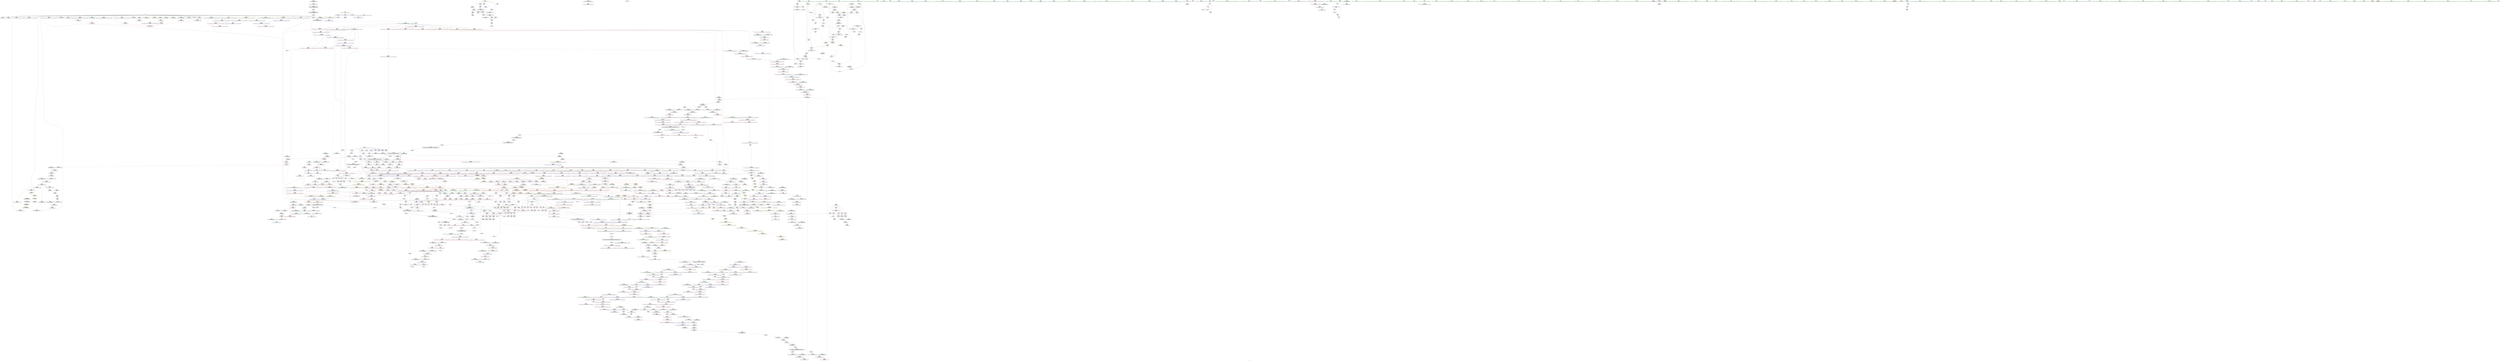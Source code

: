 digraph "SVFG" {
	label="SVFG";

	Node0x557ceef228a0 [shape=record,color=grey,label="{NodeID: 0\nNullPtr|{|<s29>101}}"];
	Node0x557ceef228a0 -> Node0x557cef20f9a0[style=solid];
	Node0x557ceef228a0 -> Node0x557cef20faa0[style=solid];
	Node0x557ceef228a0 -> Node0x557cef20fb70[style=solid];
	Node0x557ceef228a0 -> Node0x557cef20fc40[style=solid];
	Node0x557ceef228a0 -> Node0x557cef20fd10[style=solid];
	Node0x557ceef228a0 -> Node0x557cef20fde0[style=solid];
	Node0x557ceef228a0 -> Node0x557cef20feb0[style=solid];
	Node0x557ceef228a0 -> Node0x557cef20ff80[style=solid];
	Node0x557ceef228a0 -> Node0x557cef210050[style=solid];
	Node0x557ceef228a0 -> Node0x557cef210120[style=solid];
	Node0x557ceef228a0 -> Node0x557cef2101f0[style=solid];
	Node0x557ceef228a0 -> Node0x557cef2102c0[style=solid];
	Node0x557ceef228a0 -> Node0x557cef210390[style=solid];
	Node0x557ceef228a0 -> Node0x557cef210460[style=solid];
	Node0x557ceef228a0 -> Node0x557cef210530[style=solid];
	Node0x557ceef228a0 -> Node0x557cef210600[style=solid];
	Node0x557ceef228a0 -> Node0x557cef2106d0[style=solid];
	Node0x557ceef228a0 -> Node0x557cef2107a0[style=solid];
	Node0x557ceef228a0 -> Node0x557cef210870[style=solid];
	Node0x557ceef228a0 -> Node0x557cef210940[style=solid];
	Node0x557ceef228a0 -> Node0x557cef210a10[style=solid];
	Node0x557ceef228a0 -> Node0x557cef21a0e0[style=solid];
	Node0x557ceef228a0 -> Node0x557cef21ccf0[style=solid];
	Node0x557ceef228a0 -> Node0x557cef21cdc0[style=solid];
	Node0x557ceef228a0 -> Node0x557cef21ce90[style=solid];
	Node0x557ceef228a0 -> Node0x557cef23e7b0[style=solid];
	Node0x557ceef228a0 -> Node0x557cef25d030[style=solid];
	Node0x557ceef228a0 -> Node0x557cef22dd00[style=solid];
	Node0x557ceef228a0 -> Node0x557cef22de80[style=solid];
	Node0x557ceef228a0:s29 -> Node0x557cef33e2f0[style=solid,color=red];
	Node0x557cef216060 [shape=record,color=red,label="{NodeID: 775\n1252\<--1236\n\<--__first.addr\n_ZSt34__uninitialized_move_if_noexcept_aIPiS0_SaIiEET0_T_S3_S2_RT1_\n|{<s0>94}}"];
	Node0x557cef216060:s0 -> Node0x557cef343680[style=solid,color=red];
	Node0x557cef1e3400 [shape=record,color=black,label="{NodeID: 1550\nMR_80V_4 = PHI(MR_80V_5, MR_80V_3, )\npts\{298 \}\n|{|<s7>23}}"];
	Node0x557cef1e3400 -> Node0x557cef226db0[style=dashed];
	Node0x557cef1e3400 -> Node0x557cef226e80[style=dashed];
	Node0x557cef1e3400 -> Node0x557cef226f50[style=dashed];
	Node0x557cef1e3400 -> Node0x557cef227020[style=dashed];
	Node0x557cef1e3400 -> Node0x557cef2270f0[style=dashed];
	Node0x557cef1e3400 -> Node0x557cef21b8a0[style=dashed];
	Node0x557cef1e3400 -> Node0x557cef2afdd0[style=dashed];
	Node0x557cef1e3400:s7 -> Node0x557cef2a84c0[style=dashed,color=red];
	Node0x557cef20cae0 [shape=record,color=purple,label="{NodeID: 443\n61\<--17\n\<--pre\n__cxx_global_var_init.1\n}"];
	Node0x557cef20cae0 -> Node0x557cef25c900[style=solid];
	Node0x557cef341160 [shape=record,color=black,label="{NodeID: 2325\n513 = PHI(297, )\n1st arg _ZNSt6vectorIiSaIiEE9push_backERKi }"];
	Node0x557cef341160 -> Node0x557cef21c8e0[style=solid];
	Node0x557cef200150 [shape=record,color=green,label="{NodeID: 111\n735\<--736\n__p.addr\<--__p.addr_field_insensitive\n_ZNSt12_Vector_baseIiSaIiEE13_M_deallocateEPim\n}"];
	Node0x557cef200150 -> Node0x557cef229da0[style=solid];
	Node0x557cef200150 -> Node0x557cef229e70[style=solid];
	Node0x557cef200150 -> Node0x557cef23d360[style=solid];
	Node0x557cef21bbe0 [shape=record,color=blue,label="{NodeID: 886\n411\<--202\narrayidx34\<--\nmain\n|{<s0>25}}"];
	Node0x557cef21bbe0:s0 -> Node0x557cef2aa8d0[style=dashed,color=red];
	Node0x557cef222560 [shape=record,color=purple,label="{NodeID: 554\n1448\<--1436\ncoerce.dive\<--__first\n_ZSt22__uninitialized_copy_aISt13move_iteratorIPiES1_iET0_T_S4_S3_RSaIT1_E\n}"];
	Node0x557cef222560 -> Node0x557cef2411f0[style=solid];
	Node0x557cef205100 [shape=record,color=green,label="{NodeID: 222\n1496\<--1497\n__assignable\<--__assignable_field_insensitive\n_ZSt18uninitialized_copyISt13move_iteratorIPiES1_ET0_T_S4_S3_\n}"];
	Node0x557cef205100 -> Node0x557cef241a10[style=solid];
	Node0x557cef240eb0 [shape=record,color=blue,label="{NodeID: 997\n1387\<--1384\n__n.addr\<--__n\n_ZNSt16allocator_traitsISaIiEE8allocateERS0_m\n}"];
	Node0x557cef240eb0 -> Node0x557cef2173e0[style=dashed];
	Node0x557cef2c4ed0 [shape=record,color=yellow,style=double,label="{NodeID: 1772\n32V_1 = ENCHI(MR_32V_0)\npts\{1423 \}\nFun[_ZNSt6vectorIiSaIiEE9push_backERKi]|{<s0>32|<s1>34}}"];
	Node0x557cef2c4ed0:s0 -> Node0x557cef2a7f20[style=dashed,color=red];
	Node0x557cef2c4ed0:s1 -> Node0x557cef2bf260[style=dashed,color=red];
	Node0x557cef227f90 [shape=record,color=red,label="{NodeID: 665\n471\<--307\n\<--now\nmain\n}"];
	Node0x557cef227f90 -> Node0x557cef2609f0[style=solid];
	Node0x557cef213140 [shape=record,color=black,label="{NodeID: 333\n536\<--522\n\<--this1\n_ZNSt6vectorIiSaIiEE9push_backERKi\n}"];
	Node0x557cef213140 -> Node0x557cef21f300[style=solid];
	Node0x557cef213140 -> Node0x557cef21f3d0[style=solid];
	Node0x557cef337d70 [shape=record,color=black,label="{NodeID: 2215\n1136 = PHI(1298, )\n}"];
	Node0x557cef337d70 -> Node0x557cef25faf0[style=solid];
	Node0x557ceefaf9a0 [shape=record,color=green,label="{NodeID: 1\n7\<--1\n__dso_handle\<--dummyObj\nGlob }"];
	Node0x557cef216130 [shape=record,color=red,label="{NodeID: 776\n1258\<--1238\n\<--__last.addr\n_ZSt34__uninitialized_move_if_noexcept_aIPiS0_SaIiEET0_T_S3_S2_RT1_\n|{<s0>95}}"];
	Node0x557cef216130:s0 -> Node0x557cef343680[style=solid,color=red];
	Node0x557cef1e3900 [shape=record,color=black,label="{NodeID: 1551\nMR_32V_3 = PHI(MR_32V_4, MR_32V_2, )\npts\{1423 \}\n|{|<s1>23|<s2>25|<s3>26}}"];
	Node0x557cef1e3900 -> Node0x557cef2b20d0[style=dashed];
	Node0x557cef1e3900:s1 -> Node0x557cef2c4ed0[style=dashed,color=red];
	Node0x557cef1e3900:s2 -> Node0x557cef2be5f0[style=dashed,color=red];
	Node0x557cef1e3900:s3 -> Node0x557cef2be5f0[style=dashed,color=red];
	Node0x557cef20cbb0 [shape=record,color=purple,label="{NodeID: 444\n68\<--17\n\<--pre\n__cxx_global_var_init.1\n}"];
	Node0x557cef341270 [shape=record,color=black,label="{NodeID: 2326\n588 = PHI(88, 148, 701, 852, 1067, )\n0th arg __clang_call_terminate }"];
	Node0x557cef200220 [shape=record,color=green,label="{NodeID: 112\n737\<--738\n__n.addr\<--__n.addr_field_insensitive\n_ZNSt12_Vector_baseIiSaIiEE13_M_deallocateEPim\n}"];
	Node0x557cef200220 -> Node0x557cef229f40[style=solid];
	Node0x557cef200220 -> Node0x557cef23d430[style=solid];
	Node0x557cef21bcb0 [shape=record,color=blue,label="{NodeID: 887\n301\<--414\ntmpi\<--call35\nmain\n}"];
	Node0x557cef21bcb0 -> Node0x557cef227840[style=dashed];
	Node0x557cef21bcb0 -> Node0x557cef2b66d0[style=dashed];
	Node0x557cef2bc9a0 [shape=record,color=yellow,style=double,label="{NodeID: 1662\n16V_1 = ENCHI(MR_16V_0)\npts\{190000 \}\nFun[_ZNSt6vectorIiSaIiEE5clearEv]}"];
	Node0x557cef2bc9a0 -> Node0x557cef228a20[style=dashed];
	Node0x557cef222630 [shape=record,color=purple,label="{NodeID: 555\n1450\<--1438\ncoerce.dive1\<--__last\n_ZSt22__uninitialized_copy_aISt13move_iteratorIPiES1_iET0_T_S4_S3_RSaIT1_E\n}"];
	Node0x557cef222630 -> Node0x557cef2412c0[style=solid];
	Node0x557cef2051d0 [shape=record,color=green,label="{NodeID: 223\n1498\<--1499\nagg.tmp\<--agg.tmp_field_insensitive\n_ZSt18uninitialized_copyISt13move_iteratorIPiES1_ET0_T_S4_S3_\n}"];
	Node0x557cef2051d0 -> Node0x557cef20b010[style=solid];
	Node0x557cef2051d0 -> Node0x557cef222e50[style=solid];
	Node0x557cef240f80 [shape=record,color=blue,label="{NodeID: 998\n1402\<--1399\nthis.addr\<--this\n_ZN9__gnu_cxx13new_allocatorIiE8allocateEmPKv\n}"];
	Node0x557cef240f80 -> Node0x557cef2174b0[style=dashed];
	Node0x557cef2c4fb0 [shape=record,color=yellow,style=double,label="{NodeID: 1773\n16V_1 = ENCHI(MR_16V_0)\npts\{190000 \}\nFun[_ZNSt6vectorIiSaIiEE9push_backERKi]|{|<s1>33|<s2>34}}"];
	Node0x557cef2c4fb0 -> Node0x557cef1e1b00[style=dashed];
	Node0x557cef2c4fb0:s1 -> Node0x557cef2bbe60[style=dashed,color=red];
	Node0x557cef2c4fb0:s2 -> Node0x557cef2bf340[style=dashed,color=red];
	Node0x557cef228060 [shape=record,color=red,label="{NodeID: 666\n467\<--309\n\<--len\nmain\n}"];
	Node0x557cef228060 -> Node0x557cef25de70[style=solid];
	Node0x557cef213210 [shape=record,color=black,label="{NodeID: 334\n544\<--522\n\<--this1\n_ZNSt6vectorIiSaIiEE9push_backERKi\n}"];
	Node0x557cef213210 -> Node0x557cef21f4a0[style=solid];
	Node0x557cef213210 -> Node0x557cef21f570[style=solid];
	Node0x557cef337eb0 [shape=record,color=black,label="{NodeID: 2216\n1139 = PHI(226, )\n}"];
	Node0x557cef337eb0 -> Node0x557cef25faf0[style=solid];
	Node0x557ceefb0de0 [shape=record,color=green,label="{NodeID: 2\n9\<--1\n\<--dummyObj\nCan only get source location for instruction, argument, global var or function.}"];
	Node0x557cef216200 [shape=record,color=red,label="{NodeID: 777\n1262\<--1240\n\<--__result.addr\n_ZSt34__uninitialized_move_if_noexcept_aIPiS0_SaIiEET0_T_S3_S2_RT1_\n|{<s0>96}}"];
	Node0x557cef216200:s0 -> Node0x557cef33e870[style=solid,color=red];
	Node0x557cef20cc80 [shape=record,color=purple,label="{NodeID: 445\n69\<--17\n\<--pre\n__cxx_global_var_init.1\n}"];
	Node0x557cef20cc80 -> Node0x557cef260570[style=solid];
	Node0x557cef341630 [shape=record,color=black,label="{NodeID: 2327\n1112 = PHI(871, 937, 1106, )\n0th arg _ZSt7forwardIRKiEOT_RNSt16remove_referenceIS2_E4typeE }"];
	Node0x557cef341630 -> Node0x557cef23f4b0[style=solid];
	Node0x557cef2002f0 [shape=record,color=green,label="{NodeID: 113\n751\<--752\n_ZNSt16allocator_traitsISaIiEE10deallocateERS0_Pim\<--_ZNSt16allocator_traitsISaIiEE10deallocateERS0_Pim_field_insensitive\n}"];
	Node0x557cef21bd80 [shape=record,color=blue,label="{NodeID: 888\n303\<--420\ntmpi2\<--call38\nmain\n}"];
	Node0x557cef21bd80 -> Node0x557cef227910[style=dashed];
	Node0x557cef21bd80 -> Node0x557cef2b6bd0[style=dashed];
	Node0x557cef2bcab0 [shape=record,color=yellow,style=double,label="{NodeID: 1663\n18V_1 = ENCHI(MR_18V_0)\npts\{190001 \}\nFun[_ZNSt6vectorIiSaIiEE5clearEv]|{<s0>31|<s1>31}}"];
	Node0x557cef2bcab0:s0 -> Node0x557cef22a900[style=dashed,color=red];
	Node0x557cef2bcab0:s1 -> Node0x557cef23ddf0[style=dashed,color=red];
	Node0x557cef222700 [shape=record,color=purple,label="{NodeID: 556\n1464\<--1444\ncoerce.dive3\<--agg.tmp\n_ZSt22__uninitialized_copy_aISt13move_iteratorIPiES1_iET0_T_S4_S3_RSaIT1_E\n}"];
	Node0x557cef222700 -> Node0x557cef2177f0[style=solid];
	Node0x557cef2052a0 [shape=record,color=green,label="{NodeID: 224\n1500\<--1501\nagg.tmp2\<--agg.tmp2_field_insensitive\n_ZSt18uninitialized_copyISt13move_iteratorIPiES1_ET0_T_S4_S3_\n}"];
	Node0x557cef2052a0 -> Node0x557cef20b0e0[style=solid];
	Node0x557cef2052a0 -> Node0x557cef222f20[style=solid];
	Node0x557cef241050 [shape=record,color=blue,label="{NodeID: 999\n1404\<--1400\n__n.addr\<--__n\n_ZN9__gnu_cxx13new_allocatorIiE8allocateEmPKv\n}"];
	Node0x557cef241050 -> Node0x557cef217580[style=dashed];
	Node0x557cef241050 -> Node0x557cef217650[style=dashed];
	Node0x557cef2c5090 [shape=record,color=yellow,style=double,label="{NodeID: 1774\n18V_1 = ENCHI(MR_18V_0)\npts\{190001 \}\nFun[_ZNSt6vectorIiSaIiEE9push_backERKi]|{|<s4>33|<s5>34}}"];
	Node0x557cef2c5090 -> Node0x557cef228d60[style=dashed];
	Node0x557cef2c5090 -> Node0x557cef228f00[style=dashed];
	Node0x557cef2c5090 -> Node0x557cef228fd0[style=dashed];
	Node0x557cef2c5090 -> Node0x557cef21c9b0[style=dashed];
	Node0x557cef2c5090:s4 -> Node0x557cef2bbe60[style=dashed,color=red];
	Node0x557cef2c5090:s5 -> Node0x557cef2bf420[style=dashed,color=red];
	Node0x557cef228130 [shape=record,color=red,label="{NodeID: 667\n361\<--360\n\<--arrayidx11\nmain\n}"];
	Node0x557cef228130 -> Node0x557cef25fc70[style=solid];
	Node0x557cef2132e0 [shape=record,color=black,label="{NodeID: 335\n535\<--534\n\<--_M_impl3\n_ZNSt6vectorIiSaIiEE9push_backERKi\n|{<s0>32}}"];
	Node0x557cef2132e0:s0 -> Node0x557cef340540[style=solid,color=red];
	Node0x557cef337ff0 [shape=record,color=black,label="{NodeID: 2217\n1149 = PHI(226, )\n}"];
	Node0x557cef337ff0 -> Node0x557cef25f370[style=solid];
	Node0x557ceef717f0 [shape=record,color=green,label="{NodeID: 3\n25\<--1\n.str\<--dummyObj\nGlob }"];
	Node0x557cef2162d0 [shape=record,color=red,label="{NodeID: 778\n1263\<--1242\n\<--__alloc.addr\n_ZSt34__uninitialized_move_if_noexcept_aIPiS0_SaIiEET0_T_S3_S2_RT1_\n|{<s0>96}}"];
	Node0x557cef2162d0:s0 -> Node0x557cef33e980[style=solid,color=red];
	Node0x557cef1e4300 [shape=record,color=black,label="{NodeID: 1553\nMR_16V_3 = PHI(MR_16V_4, MR_16V_2, )\npts\{190000 \}\n|{|<s1>23|<s2>25|<s3>26}}"];
	Node0x557cef1e4300 -> Node0x557cef2b2ad0[style=dashed];
	Node0x557cef1e4300:s1 -> Node0x557cef2c4fb0[style=dashed,color=red];
	Node0x557cef1e4300:s2 -> Node0x557cef2be6d0[style=dashed,color=red];
	Node0x557cef1e4300:s3 -> Node0x557cef2be6d0[style=dashed,color=red];
	Node0x557cef20cd50 [shape=record,color=purple,label="{NodeID: 446\n98\<--17\n\<--pre\n__cxx_global_array_dtor\n}"];
	Node0x557cef3417c0 [shape=record,color=black,label="{NodeID: 2328\n1601 = PHI(1586, )\n0th arg _ZSt14__copy_move_a2ILb1EPiS0_ET1_T0_S2_S1_ }"];
	Node0x557cef3417c0 -> Node0x557cef2424a0[style=solid];
	Node0x557cef2003f0 [shape=record,color=green,label="{NodeID: 114\n757\<--758\nthis.addr\<--this.addr_field_insensitive\n_ZNSt12_Vector_baseIiSaIiEE12_Vector_implD2Ev\n}"];
	Node0x557cef2003f0 -> Node0x557cef22a010[style=solid];
	Node0x557cef2003f0 -> Node0x557cef23d500[style=solid];
	Node0x557cef21be50 [shape=record,color=blue,label="{NodeID: 889\n20\<--426\nsumtwo\<--add39\nmain\n}"];
	Node0x557cef21be50 -> Node0x557cef2b5cd0[style=dashed];
	Node0x557cef2227d0 [shape=record,color=purple,label="{NodeID: 557\n1466\<--1446\ncoerce.dive4\<--agg.tmp2\n_ZSt22__uninitialized_copy_aISt13move_iteratorIPiES1_iET0_T_S4_S3_RSaIT1_E\n}"];
	Node0x557cef2227d0 -> Node0x557cef2178c0[style=solid];
	Node0x557cef205370 [shape=record,color=green,label="{NodeID: 225\n1520\<--1521\n_ZNSt20__uninitialized_copyILb1EE13__uninit_copyISt13move_iteratorIPiES3_EET0_T_S6_S5_\<--_ZNSt20__uninitialized_copyILb1EE13__uninit_copyISt13move_iteratorIPiES3_EET0_T_S6_S5__field_insensitive\n}"];
	Node0x557cef241120 [shape=record,color=blue,label="{NodeID: 1000\n1406\<--1401\n.addr\<--\n_ZN9__gnu_cxx13new_allocatorIiE8allocateEmPKv\n}"];
	Node0x557cef2c5170 [shape=record,color=yellow,style=double,label="{NodeID: 1775\n20V_1 = ENCHI(MR_20V_0)\npts\{190002 \}\nFun[_ZNSt6vectorIiSaIiEE9push_backERKi]|{|<s2>34|<s3>34}}"];
	Node0x557cef2c5170 -> Node0x557cef228e30[style=dashed];
	Node0x557cef2c5170 -> Node0x557cef1e2500[style=dashed];
	Node0x557cef2c5170:s2 -> Node0x557cef22c4a0[style=dashed,color=red];
	Node0x557cef2c5170:s3 -> Node0x557cef23efd0[style=dashed,color=red];
	Node0x557cef228200 [shape=record,color=red,label="{NodeID: 668\n367\<--366\n\<--arrayidx14\nmain\n}"];
	Node0x557cef228200 -> Node0x557cef212440[style=solid];
	Node0x557cef2133b0 [shape=record,color=black,label="{NodeID: 336\n605\<--604\n\<--this1\n_ZNSt12_Vector_baseIiSaIiEE12_Vector_implC2Ev\n|{<s0>38}}"];
	Node0x557cef2133b0:s0 -> Node0x557cef33c1b0[style=solid,color=red];
	Node0x557cef338130 [shape=record,color=black,label="{NodeID: 2218\n1150 = PHI(226, )\n}"];
	Node0x557cef338130 -> Node0x557cef23f7f0[style=solid];
	Node0x557ceef6e3a0 [shape=record,color=green,label="{NodeID: 4\n27\<--1\n.str.2\<--dummyObj\nGlob }"];
	Node0x557cef2163a0 [shape=record,color=red,label="{NodeID: 779\n1265\<--1264\n\<--coerce.dive4\n_ZSt34__uninitialized_move_if_noexcept_aIPiS0_SaIiEET0_T_S3_S2_RT1_\n|{<s0>96}}"];
	Node0x557cef2163a0:s0 -> Node0x557cef33e650[style=solid,color=red];
	Node0x557cef1e4800 [shape=record,color=black,label="{NodeID: 1554\nMR_18V_5 = PHI(MR_18V_6, MR_18V_3, )\npts\{190001 \}\n|{|<s1>23|<s2>25|<s3>26}}"];
	Node0x557cef1e4800 -> Node0x557cef2b2fd0[style=dashed];
	Node0x557cef1e4800:s1 -> Node0x557cef2c5090[style=dashed,color=red];
	Node0x557cef1e4800:s2 -> Node0x557cef2be7b0[style=dashed,color=red];
	Node0x557cef1e4800:s3 -> Node0x557cef2be7b0[style=dashed,color=red];
	Node0x557cef20ce20 [shape=record,color=purple,label="{NodeID: 447\n99\<--17\n\<--pre\n__cxx_global_array_dtor\n}"];
	Node0x557cef20ce20 -> Node0x557cef25d5d0[style=solid];
	Node0x557cef3418d0 [shape=record,color=black,label="{NodeID: 2329\n1602 = PHI(1594, )\n1st arg _ZSt14__copy_move_a2ILb1EPiS0_ET1_T0_S2_S1_ }"];
	Node0x557cef3418d0 -> Node0x557cef242570[style=solid];
	Node0x557cef2057b0 [shape=record,color=green,label="{NodeID: 115\n763\<--764\n_ZNSaIiED2Ev\<--_ZNSaIiED2Ev_field_insensitive\n}"];
	Node0x557cef21bf20 [shape=record,color=blue,label="{NodeID: 890\n299\<--431\ni20\<--inc41\nmain\n}"];
	Node0x557cef21bf20 -> Node0x557cef2271c0[style=dashed];
	Node0x557cef21bf20 -> Node0x557cef227290[style=dashed];
	Node0x557cef21bf20 -> Node0x557cef227360[style=dashed];
	Node0x557cef21bf20 -> Node0x557cef227430[style=dashed];
	Node0x557cef21bf20 -> Node0x557cef227500[style=dashed];
	Node0x557cef21bf20 -> Node0x557cef2275d0[style=dashed];
	Node0x557cef21bf20 -> Node0x557cef2276a0[style=dashed];
	Node0x557cef21bf20 -> Node0x557cef227770[style=dashed];
	Node0x557cef21bf20 -> Node0x557cef21bf20[style=dashed];
	Node0x557cef21bf20 -> Node0x557cef2b02d0[style=dashed];
	Node0x557cef2228a0 [shape=record,color=purple,label="{NodeID: 558\n1761\<--1454\noffset_0\<--\n}"];
	Node0x557cef2228a0 -> Node0x557cef241530[style=solid];
	Node0x557cef205470 [shape=record,color=green,label="{NodeID: 226\n1532\<--1533\n__first\<--__first_field_insensitive\n_ZNSt20__uninitialized_copyILb1EE13__uninit_copyISt13move_iteratorIPiES3_EET0_T_S6_S5_\n}"];
	Node0x557cef205470 -> Node0x557cef20b280[style=solid];
	Node0x557cef205470 -> Node0x557cef223330[style=solid];
	Node0x557cef2411f0 [shape=record,color=blue,label="{NodeID: 1001\n1448\<--1432\ncoerce.dive\<--__first.coerce\n_ZSt22__uninitialized_copy_aISt13move_iteratorIPiES1_iET0_T_S4_S3_RSaIT1_E\n}"];
	Node0x557cef2411f0 -> Node0x557cef219390[style=dashed];
	Node0x557cef2282d0 [shape=record,color=red,label="{NodeID: 669\n389\<--388\n\<--arrayidx25\nmain\n}"];
	Node0x557cef2282d0 -> Node0x557cef2125e0[style=solid];
	Node0x557cef213480 [shape=record,color=black,label="{NodeID: 337\n622\<--621\n\<--this1\n_ZNSaIiEC2Ev\n|{<s0>39}}"];
	Node0x557cef213480:s0 -> Node0x557cef33c7f0[style=solid,color=red];
	Node0x557cef338270 [shape=record,color=black,label="{NodeID: 2219\n1152 = PHI(1314, )\n}"];
	Node0x557cef338270 -> Node0x557cef22d0d0[style=solid];
	Node0x557ceef47d70 [shape=record,color=green,label="{NodeID: 5\n29\<--1\n.str.3\<--dummyObj\nGlob }"];
	Node0x557cef216470 [shape=record,color=red,label="{NodeID: 780\n1267\<--1266\n\<--coerce.dive5\n_ZSt34__uninitialized_move_if_noexcept_aIPiS0_SaIiEET0_T_S3_S2_RT1_\n|{<s0>96}}"];
	Node0x557cef216470:s0 -> Node0x557cef33e760[style=solid,color=red];
	Node0x557cef1e4d00 [shape=record,color=black,label="{NodeID: 1555\nMR_20V_3 = PHI(MR_20V_4, MR_20V_2, )\npts\{190002 \}\n|{|<s1>23}}"];
	Node0x557cef1e4d00 -> Node0x557cef2b34d0[style=dashed];
	Node0x557cef1e4d00:s1 -> Node0x557cef2c5170[style=dashed,color=red];
	Node0x557cef20cef0 [shape=record,color=purple,label="{NodeID: 448\n106\<--17\n\<--pre\n__cxx_global_array_dtor\n}"];
	Node0x557cef20cef0 -> Node0x557cef22da00[style=solid];
	Node0x557cef3419e0 [shape=record,color=black,label="{NodeID: 2330\n1603 = PHI(1595, )\n2nd arg _ZSt14__copy_move_a2ILb1EPiS0_ET1_T0_S2_S1_ }"];
	Node0x557cef3419e0 -> Node0x557cef242640[style=solid];
	Node0x557cef2058b0 [shape=record,color=green,label="{NodeID: 116\n770\<--771\n__a.addr\<--__a.addr_field_insensitive\n_ZNSt16allocator_traitsISaIiEE10deallocateERS0_Pim\n}"];
	Node0x557cef2058b0 -> Node0x557cef22a0e0[style=solid];
	Node0x557cef2058b0 -> Node0x557cef23d5d0[style=solid];
	Node0x557cef21bff0 [shape=record,color=blue,label="{NodeID: 891\n20\<--435\nsumtwo\<--div\nmain\n|{|<s3>28|<s4>29}}"];
	Node0x557cef21bff0 -> Node0x557cef2287b0[style=dashed];
	Node0x557cef21bff0 -> Node0x557cef228880[style=dashed];
	Node0x557cef21bff0 -> Node0x557cef2aeed0[style=dashed];
	Node0x557cef21bff0:s3 -> Node0x557cef2a6d30[style=dashed,color=red];
	Node0x557cef21bff0:s4 -> Node0x557cef2a6d30[style=dashed,color=red];
	Node0x557cef2bcdb0 [shape=record,color=yellow,style=double,label="{NodeID: 1666\n16V_1 = ENCHI(MR_16V_0)\npts\{190000 \}\nFun[_ZNKSt6vectorIiSaIiEE4sizeEv]}"];
	Node0x557cef2bcdb0 -> Node0x557cef225fe0[style=dashed];
	Node0x557cef222970 [shape=record,color=purple,label="{NodeID: 559\n1762\<--1455\noffset_0\<--\n}"];
	Node0x557cef222970 -> Node0x557cef219390[style=solid];
	Node0x557cef205540 [shape=record,color=green,label="{NodeID: 227\n1534\<--1535\n__last\<--__last_field_insensitive\n_ZNSt20__uninitialized_copyILb1EE13__uninit_copyISt13move_iteratorIPiES3_EET0_T_S6_S5_\n}"];
	Node0x557cef205540 -> Node0x557cef20b350[style=solid];
	Node0x557cef205540 -> Node0x557cef223400[style=solid];
	Node0x557cef2412c0 [shape=record,color=blue,label="{NodeID: 1002\n1450\<--1433\ncoerce.dive1\<--__last.coerce\n_ZSt22__uninitialized_copy_aISt13move_iteratorIPiES1_iET0_T_S4_S3_RSaIT1_E\n}"];
	Node0x557cef2412c0 -> Node0x557cef219460[style=dashed];
	Node0x557cef2283a0 [shape=record,color=red,label="{NodeID: 670\n392\<--391\n\<--arrayidx27\nmain\n}"];
	Node0x557cef2283a0 -> Node0x557cef260ff0[style=solid];
	Node0x557cef213550 [shape=record,color=black,label="{NodeID: 338\n660\<--659\n\<--_M_impl\n_ZNSt12_Vector_baseIiSaIiEE19_M_get_Tp_allocatorEv\n}"];
	Node0x557cef213550 -> Node0x557cef213620[style=solid];
	Node0x557cef3383b0 [shape=record,color=black,label="{NodeID: 2220\n1159 = PHI(226, )\n}"];
	Node0x557cef3383b0 -> Node0x557cef261470[style=solid];
	Node0x557ceef4a3b0 [shape=record,color=green,label="{NodeID: 6\n32\<--1\n\<--dummyObj\nCan only get source location for instruction, argument, global var or function.}"];
	Node0x557cef216540 [shape=record,color=red,label="{NodeID: 781\n1277\<--1274\nthis1\<--this.addr\n_ZNK9__gnu_cxx17__normal_iteratorIPiSt6vectorIiSaIiEEE4baseEv\n}"];
	Node0x557cef216540 -> Node0x557cef2222f0[style=solid];
	Node0x557cef20cfc0 [shape=record,color=purple,label="{NodeID: 449\n171\<--17\narrayidx\<--pre\n_Z11findlongesti\n|{<s0>13}}"];
	Node0x557cef20cfc0:s0 -> Node0x557cef33ce30[style=solid,color=red];
	Node0x557cef341af0 [shape=record,color=black,label="{NodeID: 2331\n1281 = PHI(984, )\n0th arg _ZNSt16allocator_traitsISaIiEE7destroyIiEEvRS0_PT_ }"];
	Node0x557cef341af0 -> Node0x557cef240350[style=solid];
	Node0x557cef205980 [shape=record,color=green,label="{NodeID: 117\n772\<--773\n__p.addr\<--__p.addr_field_insensitive\n_ZNSt16allocator_traitsISaIiEE10deallocateERS0_Pim\n}"];
	Node0x557cef205980 -> Node0x557cef22a1b0[style=solid];
	Node0x557cef205980 -> Node0x557cef23d6a0[style=solid];
	Node0x557cef21c0c0 [shape=record,color=blue,label="{NodeID: 892\n305\<--9\ni43\<--\nmain\n}"];
	Node0x557cef21c0c0 -> Node0x557cef2279e0[style=dashed];
	Node0x557cef21c0c0 -> Node0x557cef227ab0[style=dashed];
	Node0x557cef21c0c0 -> Node0x557cef227b80[style=dashed];
	Node0x557cef21c0c0 -> Node0x557cef227c50[style=dashed];
	Node0x557cef21c0c0 -> Node0x557cef21c670[style=dashed];
	Node0x557cef21c0c0 -> Node0x557cef2b11d0[style=dashed];
	Node0x557cef2bce90 [shape=record,color=yellow,style=double,label="{NodeID: 1667\n18V_1 = ENCHI(MR_18V_0)\npts\{190001 \}\nFun[_ZNKSt6vectorIiSaIiEE4sizeEv]}"];
	Node0x557cef2bce90 -> Node0x557cef225f10[style=dashed];
	Node0x557cef222a40 [shape=record,color=purple,label="{NodeID: 560\n1764\<--1460\noffset_0\<--\n}"];
	Node0x557cef222a40 -> Node0x557cef241600[style=solid];
	Node0x557cef205610 [shape=record,color=green,label="{NodeID: 228\n1536\<--1537\n__result.addr\<--__result.addr_field_insensitive\n_ZNSt20__uninitialized_copyILb1EE13__uninit_copyISt13move_iteratorIPiES3_EET0_T_S6_S5_\n}"];
	Node0x557cef205610 -> Node0x557cef217da0[style=solid];
	Node0x557cef205610 -> Node0x557cef241e20[style=solid];
	Node0x557cef241390 [shape=record,color=blue,label="{NodeID: 1003\n1440\<--1434\n__result.addr\<--__result\n_ZSt22__uninitialized_copy_aISt13move_iteratorIPiES1_iET0_T_S4_S3_RSaIT1_E\n}"];
	Node0x557cef241390 -> Node0x557cef217720[style=dashed];
	Node0x557cef2c5440 [shape=record,color=yellow,style=double,label="{NodeID: 1778\n32V_1 = ENCHI(MR_32V_0)\npts\{1423 \}\nFun[_ZSt14__copy_move_a2ILb1EPiS0_ET1_T0_S2_S1_]|{<s0>123}}"];
	Node0x557cef2c5440:s0 -> Node0x557cef2c8150[style=dashed,color=red];
	Node0x557cef228470 [shape=record,color=red,label="{NodeID: 671\n409\<--408\n\<--arrayidx32\nmain\n}"];
	Node0x557cef228470 -> Node0x557cef212850[style=solid];
	Node0x557cef213620 [shape=record,color=black,label="{NodeID: 339\n653\<--660\n_ZNSt12_Vector_baseIiSaIiEE19_M_get_Tp_allocatorEv_ret\<--\n_ZNSt12_Vector_baseIiSaIiEE19_M_get_Tp_allocatorEv\n|{<s0>8|<s1>51|<s2>63|<s3>66|<s4>71|<s5>75}}"];
	Node0x557cef213620:s0 -> Node0x557cef335550[style=solid,color=blue];
	Node0x557cef213620:s1 -> Node0x557cef336870[style=solid,color=blue];
	Node0x557cef213620:s2 -> Node0x557cef337270[style=solid,color=blue];
	Node0x557cef213620:s3 -> Node0x557cef337630[style=solid,color=blue];
	Node0x557cef213620:s4 -> Node0x557cef337980[style=solid,color=blue];
	Node0x557cef213620:s5 -> Node0x557cef337af0[style=solid,color=blue];
	Node0x557cef3384f0 [shape=record,color=black,label="{NodeID: 2221\n1163 = PHI(1298, )\n}"];
	Node0x557cef3384f0 -> Node0x557cef2615f0[style=solid];
	Node0x557cef1fcd60 [shape=record,color=green,label="{NodeID: 7\n165\<--1\n\<--dummyObj\nCan only get source location for instruction, argument, global var or function.}"];
	Node0x557cef216610 [shape=record,color=red,label="{NodeID: 782\n1289\<--1283\n\<--__a.addr\n_ZNSt16allocator_traitsISaIiEE7destroyIiEEvRS0_PT_\n}"];
	Node0x557cef216610 -> Node0x557cef209f00[style=solid];
	Node0x557cef2a8fd0 [shape=record,color=black,label="{NodeID: 1557\nMR_30V_5 = PHI(MR_30V_6, MR_30V_4, )\npts\{310 \}\n|{|<s6>28}}"];
	Node0x557cef2a8fd0 -> Node0x557cef228060[style=dashed];
	Node0x557cef2a8fd0 -> Node0x557cef2287b0[style=dashed];
	Node0x557cef2a8fd0 -> Node0x557cef228880[style=dashed];
	Node0x557cef2a8fd0 -> Node0x557cef21c260[style=dashed];
	Node0x557cef2a8fd0 -> Node0x557cef21c4d0[style=dashed];
	Node0x557cef2a8fd0 -> Node0x557cef2b1bd0[style=dashed];
	Node0x557cef2a8fd0:s6 -> Node0x557cef2a6e40[style=dashed,color=red];
	Node0x557cef20d090 [shape=record,color=purple,label="{NodeID: 450\n180\<--17\narrayidx2\<--pre\n_Z11findlongesti\n|{<s0>14}}"];
	Node0x557cef20d090:s0 -> Node0x557cef340be0[style=solid,color=red];
	Node0x557cef341c00 [shape=record,color=black,label="{NodeID: 2332\n1282 = PHI(987, )\n1st arg _ZNSt16allocator_traitsISaIiEE7destroyIiEEvRS0_PT_ }"];
	Node0x557cef341c00 -> Node0x557cef240420[style=solid];
	Node0x557cef205a50 [shape=record,color=green,label="{NodeID: 118\n774\<--775\n__n.addr\<--__n.addr_field_insensitive\n_ZNSt16allocator_traitsISaIiEE10deallocateERS0_Pim\n}"];
	Node0x557cef205a50 -> Node0x557cef22a280[style=solid];
	Node0x557cef205a50 -> Node0x557cef23d770[style=solid];
	Node0x557cef21c190 [shape=record,color=blue,label="{NodeID: 893\n307\<--444\nnow\<--\nmain\n}"];
	Node0x557cef21c190 -> Node0x557cef227d20[style=dashed];
	Node0x557cef21c190 -> Node0x557cef227df0[style=dashed];
	Node0x557cef21c190 -> Node0x557cef227ec0[style=dashed];
	Node0x557cef21c190 -> Node0x557cef227f90[style=dashed];
	Node0x557cef21c190 -> Node0x557cef21c190[style=dashed];
	Node0x557cef21c190 -> Node0x557cef21c400[style=dashed];
	Node0x557cef21c190 -> Node0x557cef2b16d0[style=dashed];
	Node0x557cef2bcf70 [shape=record,color=yellow,style=double,label="{NodeID: 1668\n32V_1 = ENCHI(MR_32V_0)\npts\{1423 \}\nFun[_ZNSt20__uninitialized_copyILb1EE13__uninit_copyISt13move_iteratorIPiES3_EET0_T_S6_S5_]|{<s0>114}}"];
	Node0x557cef2bcf70:s0 -> Node0x557cef2c0a30[style=dashed,color=red];
	Node0x557cef222b10 [shape=record,color=purple,label="{NodeID: 561\n1765\<--1461\noffset_0\<--\n}"];
	Node0x557cef222b10 -> Node0x557cef219460[style=solid];
	Node0x557cef2056e0 [shape=record,color=green,label="{NodeID: 229\n1538\<--1539\nagg.tmp\<--agg.tmp_field_insensitive\n_ZNSt20__uninitialized_copyILb1EE13__uninit_copyISt13move_iteratorIPiES3_EET0_T_S6_S5_\n}"];
	Node0x557cef2056e0 -> Node0x557cef20b420[style=solid];
	Node0x557cef2056e0 -> Node0x557cef2234d0[style=solid];
	Node0x557cef241460 [shape=record,color=blue,label="{NodeID: 1004\n1442\<--1435\n.addr\<--\n_ZSt22__uninitialized_copy_aISt13move_iteratorIPiES1_iET0_T_S4_S3_RSaIT1_E\n}"];
	Node0x557cef228540 [shape=record,color=red,label="{NodeID: 672\n419\<--418\n\<--arrayidx37\nmain\n|{<s0>26}}"];
	Node0x557cef228540:s0 -> Node0x557cef33e400[style=solid,color=red];
	Node0x557cef2136f0 [shape=record,color=black,label="{NodeID: 340\n681\<--677\nsub.ptr.lhs.cast\<--\n_ZNSt12_Vector_baseIiSaIiEED2Ev\n}"];
	Node0x557cef2136f0 -> Node0x557cef25f970[style=solid];
	Node0x557cef338630 [shape=record,color=black,label="{NodeID: 2222\n1166 = PHI(1298, )\n}"];
	Node0x557cef338630 -> Node0x557cef25ca90[style=solid];
	Node0x557cef1fce20 [shape=record,color=green,label="{NodeID: 8\n202\<--1\n\<--dummyObj\nCan only get source location for instruction, argument, global var or function.}"];
	Node0x557cef2166e0 [shape=record,color=red,label="{NodeID: 783\n1291\<--1285\n\<--__p.addr\n_ZNSt16allocator_traitsISaIiEE7destroyIiEEvRS0_PT_\n|{<s0>97}}"];
	Node0x557cef2166e0:s0 -> Node0x557cef340ad0[style=solid,color=red];
	Node0x557cef20d160 [shape=record,color=purple,label="{NodeID: 451\n194\<--17\narrayidx8\<--pre\n_Z11findlongesti\n|{<s0>15}}"];
	Node0x557cef20d160:s0 -> Node0x557cef340be0[style=solid,color=red];
	Node0x557cef341d10 [shape=record,color=black,label="{NodeID: 2333\n705 = PHI(647, )\n0th arg _ZSt8_DestroyIPiEvT_S1_ }"];
	Node0x557cef341d10 -> Node0x557cef21d6b0[style=solid];
	Node0x557cef205b20 [shape=record,color=green,label="{NodeID: 119\n784\<--785\n_ZN9__gnu_cxx13new_allocatorIiE10deallocateEPim\<--_ZN9__gnu_cxx13new_allocatorIiE10deallocateEPim_field_insensitive\n}"];
	Node0x557cef21c260 [shape=record,color=blue,label="{NodeID: 894\n309\<--9\nlen\<--\nmain\n}"];
	Node0x557cef21c260 -> Node0x557cef2a8fd0[style=dashed];
	Node0x557cef222be0 [shape=record,color=purple,label="{NodeID: 562\n1483\<--1474\ncoerce.dive\<--retval\n_ZSt32__make_move_if_noexcept_iteratorIiSt13move_iteratorIPiEET0_PT_\n}"];
	Node0x557cef222be0 -> Node0x557cef217a60[style=solid];
	Node0x557cef20db50 [shape=record,color=green,label="{NodeID: 230\n1540\<--1541\nagg.tmp2\<--agg.tmp2_field_insensitive\n_ZNSt20__uninitialized_copyILb1EE13__uninit_copyISt13move_iteratorIPiES3_EET0_T_S6_S5_\n}"];
	Node0x557cef20db50 -> Node0x557cef20b4f0[style=solid];
	Node0x557cef20db50 -> Node0x557cef2235a0[style=solid];
	Node0x557cef241530 [shape=record,color=blue, style = dotted,label="{NodeID: 1005\n1761\<--1763\noffset_0\<--dummyVal\n_ZSt22__uninitialized_copy_aISt13move_iteratorIPiES1_iET0_T_S4_S3_RSaIT1_E\n}"];
	Node0x557cef241530 -> Node0x557cef2177f0[style=dashed];
	Node0x557cef228610 [shape=record,color=red,label="{NodeID: 673\n453\<--452\n\<--arrayidx49\nmain\n}"];
	Node0x557cef228610 -> Node0x557cef212ac0[style=solid];
	Node0x557cef2137c0 [shape=record,color=black,label="{NodeID: 341\n682\<--680\nsub.ptr.rhs.cast\<--\n_ZNSt12_Vector_baseIiSaIiEED2Ev\n}"];
	Node0x557cef2137c0 -> Node0x557cef25f970[style=solid];
	Node0x557cef338770 [shape=record,color=black,label="{NodeID: 2223\n1182 = PHI(1272, )\n}"];
	Node0x557cef338770 -> Node0x557cef215ab0[style=solid];
	Node0x557cef1fd340 [shape=record,color=green,label="{NodeID: 9\n244\<--1\n\<--dummyObj\nCan only get source location for instruction, argument, global var or function.}"];
	Node0x557cef2167b0 [shape=record,color=red,label="{NodeID: 784\n1303\<--1300\nthis1\<--this.addr\n_ZNKSt6vectorIiSaIiEE8max_sizeEv\n}"];
	Node0x557cef2167b0 -> Node0x557cef209fd0[style=solid];
	Node0x557cef2a99d0 [shape=record,color=black,label="{NodeID: 1559\nMR_24V_3 = PHI(MR_24V_4, MR_24V_2, )\npts\{158 \}\n|{|<s4>18}}"];
	Node0x557cef2a99d0 -> Node0x557cef225550[style=dashed];
	Node0x557cef2a99d0 -> Node0x557cef225d70[style=dashed];
	Node0x557cef2a99d0 -> Node0x557cef21aa00[style=dashed];
	Node0x557cef2a99d0 -> Node0x557cef2a99d0[style=dashed];
	Node0x557cef2a99d0:s4 -> Node0x557cef2a6d30[style=dashed,color=red];
	Node0x557cef20d230 [shape=record,color=purple,label="{NodeID: 452\n205\<--17\narrayidx14\<--pre\n_Z11findlongesti\n|{<s0>16}}"];
	Node0x557cef20d230:s0 -> Node0x557cef340be0[style=solid,color=red];
	Node0x557cef341e20 [shape=record,color=black,label="{NodeID: 2334\n706 = PHI(648, )\n1st arg _ZSt8_DestroyIPiEvT_S1_ }"];
	Node0x557cef341e20 -> Node0x557cef21d780[style=solid];
	Node0x557cef205c20 [shape=record,color=green,label="{NodeID: 120\n791\<--792\nthis.addr\<--this.addr_field_insensitive\n_ZN9__gnu_cxx13new_allocatorIiE10deallocateEPim\n}"];
	Node0x557cef205c20 -> Node0x557cef22a350[style=solid];
	Node0x557cef205c20 -> Node0x557cef23d840[style=solid];
	Node0x557cef21c330 [shape=record,color=blue,label="{NodeID: 895\n460\<--202\narrayidx53\<--\nmain\n}"];
	Node0x557cef21c330 -> Node0x557cef228610[style=dashed];
	Node0x557cef21c330 -> Node0x557cef21c330[style=dashed];
	Node0x557cef21c330 -> Node0x557cef2ac6d0[style=dashed];
	Node0x557cef222cb0 [shape=record,color=purple,label="{NodeID: 563\n1502\<--1490\ncoerce.dive\<--__first\n_ZSt18uninitialized_copyISt13move_iteratorIPiES1_ET0_T_S4_S3_\n}"];
	Node0x557cef222cb0 -> Node0x557cef2417a0[style=solid];
	Node0x557cef20dc20 [shape=record,color=green,label="{NodeID: 231\n1559\<--1560\n_ZSt4copyISt13move_iteratorIPiES1_ET0_T_S4_S3_\<--_ZSt4copyISt13move_iteratorIPiES1_ET0_T_S4_S3__field_insensitive\n}"];
	Node0x557cef241600 [shape=record,color=blue, style = dotted,label="{NodeID: 1006\n1764\<--1766\noffset_0\<--dummyVal\n_ZSt22__uninitialized_copy_aISt13move_iteratorIPiES1_iET0_T_S4_S3_RSaIT1_E\n}"];
	Node0x557cef241600 -> Node0x557cef2178c0[style=dashed];
	Node0x557cef2286e0 [shape=record,color=red,label="{NodeID: 674\n465\<--464\n\<--arrayidx55\nmain\n}"];
	Node0x557cef2286e0 -> Node0x557cef21c400[style=solid];
	Node0x557cef213890 [shape=record,color=black,label="{NodeID: 342\n747\<--746\n\<--_M_impl\n_ZNSt12_Vector_baseIiSaIiEE13_M_deallocateEPim\n|{<s0>46}}"];
	Node0x557cef213890:s0 -> Node0x557cef33bdb0[style=solid,color=red];
	Node0x557cef3388b0 [shape=record,color=black,label="{NodeID: 2224\n1185 = PHI(1272, )\n}"];
	Node0x557cef3388b0 -> Node0x557cef215b80[style=solid];
	Node0x557cef1fd440 [shape=record,color=green,label="{NodeID: 10\n320\<--1\n\<--dummyObj\nCan only get source location for instruction, argument, global var or function.}"];
	Node0x557cef216880 [shape=record,color=red,label="{NodeID: 785\n1337\<--1317\n\<--retval\n_ZSt3maxImERKT_S2_S2_\n}"];
	Node0x557cef216880 -> Node0x557cef20a170[style=solid];
	Node0x557cef2a9ed0 [shape=record,color=black,label="{NodeID: 1560\nMR_26V_3 = PHI(MR_26V_4, MR_26V_2, )\npts\{160 \}\n}"];
	Node0x557cef2a9ed0 -> Node0x557cef225620[style=dashed];
	Node0x557cef2a9ed0 -> Node0x557cef2256f0[style=dashed];
	Node0x557cef2a9ed0 -> Node0x557cef2257c0[style=dashed];
	Node0x557cef2a9ed0 -> Node0x557cef225890[style=dashed];
	Node0x557cef2a9ed0 -> Node0x557cef225960[style=dashed];
	Node0x557cef2a9ed0 -> Node0x557cef21aad0[style=dashed];
	Node0x557cef20d300 [shape=record,color=purple,label="{NodeID: 453\n338\<--17\narrayidx\<--pre\nmain\n|{<s0>21}}"];
	Node0x557cef20d300:s0 -> Node0x557cef33ccf0[style=solid,color=red];
	Node0x557cef341f30 [shape=record,color=black,label="{NodeID: 2335\n828 = PHI(502, )\n0th arg _ZNSt6vectorIiSaIiEE15_M_erase_at_endEPi }"];
	Node0x557cef341f30 -> Node0x557cef23dc50[style=solid];
	Node0x557cef205cf0 [shape=record,color=green,label="{NodeID: 121\n793\<--794\n__p.addr\<--__p.addr_field_insensitive\n_ZN9__gnu_cxx13new_allocatorIiE10deallocateEPim\n}"];
	Node0x557cef205cf0 -> Node0x557cef22a420[style=solid];
	Node0x557cef205cf0 -> Node0x557cef23d910[style=solid];
	Node0x557cef21c400 [shape=record,color=blue,label="{NodeID: 896\n307\<--465\nnow\<--\nmain\n}"];
	Node0x557cef21c400 -> Node0x557cef227d20[style=dashed];
	Node0x557cef21c400 -> Node0x557cef227df0[style=dashed];
	Node0x557cef21c400 -> Node0x557cef227ec0[style=dashed];
	Node0x557cef21c400 -> Node0x557cef227f90[style=dashed];
	Node0x557cef21c400 -> Node0x557cef21c190[style=dashed];
	Node0x557cef21c400 -> Node0x557cef21c400[style=dashed];
	Node0x557cef21c400 -> Node0x557cef2b16d0[style=dashed];
	Node0x557cef222d80 [shape=record,color=purple,label="{NodeID: 564\n1504\<--1492\ncoerce.dive1\<--__last\n_ZSt18uninitialized_copyISt13move_iteratorIPiES1_ET0_T_S4_S3_\n}"];
	Node0x557cef222d80 -> Node0x557cef241870[style=solid];
	Node0x557cef20dd20 [shape=record,color=green,label="{NodeID: 232\n1566\<--1567\n__first\<--__first_field_insensitive\n_ZSt4copyISt13move_iteratorIPiES1_ET0_T_S4_S3_\n}"];
	Node0x557cef20dd20 -> Node0x557cef20b690[style=solid];
	Node0x557cef20dd20 -> Node0x557cef2239b0[style=solid];
	Node0x557cef2416d0 [shape=record,color=blue,label="{NodeID: 1007\n1476\<--1473\n__i.addr\<--__i\n_ZSt32__make_move_if_noexcept_iteratorIiSt13move_iteratorIPiEET0_PT_\n}"];
	Node0x557cef2416d0 -> Node0x557cef217990[style=dashed];
	Node0x557cef2287b0 [shape=record,color=red,label="{NodeID: 675\n476\<--475\n\<--call59\nmain\n}"];
	Node0x557cef2287b0 -> Node0x557cef21c5a0[style=solid];
	Node0x557cef213960 [shape=record,color=black,label="{NodeID: 343\n761\<--760\n\<--this1\n_ZNSt12_Vector_baseIiSaIiEE12_Vector_implD2Ev\n|{<s0>47}}"];
	Node0x557cef213960:s0 -> Node0x557cef33ef30[style=solid,color=red];
	Node0x557cef3389f0 [shape=record,color=black,label="{NodeID: 2225\n1224 = PHI(1382, )\n}"];
	Node0x557cef3389f0 -> Node0x557cef25d030[style=solid];
	Node0x557cef1fd540 [shape=record,color=green,label="{NodeID: 11\n397\<--1\n\<--dummyObj\nCan only get source location for instruction, argument, global var or function.}"];
	Node0x557cef216950 [shape=record,color=red,label="{NodeID: 786\n1325\<--1319\n\<--__a.addr\n_ZSt3maxImERKT_S2_S2_\n}"];
	Node0x557cef216950 -> Node0x557cef216c90[style=solid];
	Node0x557cef2aa3d0 [shape=record,color=black,label="{NodeID: 1561\nMR_28V_2 = PHI(MR_28V_3, MR_28V_1, )\npts\{162 \}\n}"];
	Node0x557cef2aa3d0 -> Node0x557cef21a930[style=dashed];
	Node0x557cef2aa3d0 -> Node0x557cef2aa3d0[style=dashed];
	Node0x557cef20d3d0 [shape=record,color=purple,label="{NodeID: 454\n369\<--17\narrayidx16\<--pre\nmain\n|{<s0>23}}"];
	Node0x557cef20d3d0:s0 -> Node0x557cef341050[style=solid,color=red];
	Node0x557cef342040 [shape=record,color=black,label="{NodeID: 2336\n829 = PHI(506, )\n1st arg _ZNSt6vectorIiSaIiEE15_M_erase_at_endEPi }"];
	Node0x557cef342040 -> Node0x557cef23dd20[style=solid];
	Node0x557cef205dc0 [shape=record,color=green,label="{NodeID: 122\n795\<--796\n.addr\<--.addr_field_insensitive\n_ZN9__gnu_cxx13new_allocatorIiE10deallocateEPim\n}"];
	Node0x557cef205dc0 -> Node0x557cef23d9e0[style=solid];
	Node0x557cef21c4d0 [shape=record,color=blue,label="{NodeID: 897\n309\<--468\nlen\<--inc56\nmain\n}"];
	Node0x557cef21c4d0 -> Node0x557cef2a8fd0[style=dashed];
	Node0x557cef222e50 [shape=record,color=purple,label="{NodeID: 565\n1515\<--1498\ncoerce.dive3\<--agg.tmp\n_ZSt18uninitialized_copyISt13move_iteratorIPiES1_ET0_T_S4_S3_\n}"];
	Node0x557cef222e50 -> Node0x557cef217c00[style=solid];
	Node0x557cef20ddf0 [shape=record,color=green,label="{NodeID: 233\n1568\<--1569\n__last\<--__last_field_insensitive\n_ZSt4copyISt13move_iteratorIPiES1_ET0_T_S4_S3_\n}"];
	Node0x557cef20ddf0 -> Node0x557cef20b760[style=solid];
	Node0x557cef20ddf0 -> Node0x557cef223a80[style=solid];
	Node0x557cef2417a0 [shape=record,color=blue,label="{NodeID: 1008\n1502\<--1487\ncoerce.dive\<--__first.coerce\n_ZSt18uninitialized_copyISt13move_iteratorIPiES1_ET0_T_S4_S3_\n}"];
	Node0x557cef2417a0 -> Node0x557cef219530[style=dashed];
	Node0x557cef228880 [shape=record,color=red,label="{NodeID: 676\n486\<--485\n\<--call64\nmain\n}"];
	Node0x557cef213a30 [shape=record,color=black,label="{NodeID: 344\n780\<--779\n\<--\n_ZNSt16allocator_traitsISaIiEE10deallocateERS0_Pim\n|{<s0>48}}"];
	Node0x557cef213a30:s0 -> Node0x557cef342650[style=solid,color=red];
	Node0x557cef338b30 [shape=record,color=black,label="{NodeID: 2226\n1253 = PHI(1472, )\n}"];
	Node0x557cef338b30 -> Node0x557cef2400e0[style=solid];
	Node0x557cef1fd640 [shape=record,color=green,label="{NodeID: 12\n398\<--1\n\<--dummyObj\nCan only get source location for instruction, argument, global var or function.}"];
	Node0x557cef216a20 [shape=record,color=red,label="{NodeID: 787\n1334\<--1319\n\<--__a.addr\n_ZSt3maxImERKT_S2_S2_\n}"];
	Node0x557cef216a20 -> Node0x557cef240830[style=solid];
	Node0x557cef2aa8d0 [shape=record,color=black,label="{NodeID: 1562\nMR_36V_2 = PHI(MR_36V_3, MR_36V_1, )\npts\{240000 \}\n|{|<s3>17|<s4>25|<s5>26}}"];
	Node0x557cef2aa8d0 -> Node0x557cef225b00[style=dashed];
	Node0x557cef2aa8d0 -> Node0x557cef21a860[style=dashed];
	Node0x557cef2aa8d0 -> Node0x557cef2aa8d0[style=dashed];
	Node0x557cef2aa8d0:s3 -> Node0x557cef2aa8d0[style=dashed,color=blue];
	Node0x557cef2aa8d0:s4 -> Node0x557cef2ddc70[style=dashed,color=blue];
	Node0x557cef2aa8d0:s5 -> Node0x557cef2b70d0[style=dashed,color=blue];
	Node0x557cef20d4a0 [shape=record,color=purple,label="{NodeID: 455\n188\<--22\narrayidx6\<--visited\n_Z11findlongesti\n}"];
	Node0x557cef20d4a0 -> Node0x557cef225b00[style=solid];
	Node0x557cef342150 [shape=record,color=black,label="{NodeID: 2337\n1729 = PHI(1474, )\n0th arg _ZNSt13move_iteratorIPiEC2ES0_ }"];
	Node0x557cef342150 -> Node0x557cef2431a0[style=solid];
	Node0x557cef205e90 [shape=record,color=green,label="{NodeID: 123\n804\<--805\n_ZdlPv\<--_ZdlPv_field_insensitive\n}"];
	Node0x557cef21c5a0 [shape=record,color=blue,label="{NodeID: 898\n15\<--476\nmaxcyclength\<--\nmain\n}"];
	Node0x557cef21c5a0 -> Node0x557cef2ab2d0[style=dashed];
	Node0x557cef222f20 [shape=record,color=purple,label="{NodeID: 566\n1517\<--1500\ncoerce.dive4\<--agg.tmp2\n_ZSt18uninitialized_copyISt13move_iteratorIPiES1_ET0_T_S4_S3_\n}"];
	Node0x557cef222f20 -> Node0x557cef217cd0[style=solid];
	Node0x557cef20dec0 [shape=record,color=green,label="{NodeID: 234\n1570\<--1571\n__result.addr\<--__result.addr_field_insensitive\n_ZSt4copyISt13move_iteratorIPiES1_ET0_T_S4_S3_\n}"];
	Node0x557cef20dec0 -> Node0x557cef218010[style=solid];
	Node0x557cef20dec0 -> Node0x557cef242230[style=solid];
	Node0x557cef241870 [shape=record,color=blue,label="{NodeID: 1009\n1504\<--1488\ncoerce.dive1\<--__last.coerce\n_ZSt18uninitialized_copyISt13move_iteratorIPiES1_ET0_T_S4_S3_\n}"];
	Node0x557cef241870 -> Node0x557cef219600[style=dashed];
	Node0x557cef228950 [shape=record,color=red,label="{NodeID: 677\n502\<--499\nthis1\<--this.addr\n_ZNSt6vectorIiSaIiEE5clearEv\n|{|<s1>31}}"];
	Node0x557cef228950 -> Node0x557cef212e00[style=solid];
	Node0x557cef228950:s1 -> Node0x557cef341f30[style=solid,color=red];
	Node0x557cef213b00 [shape=record,color=black,label="{NodeID: 345\n802\<--801\n\<--\n_ZN9__gnu_cxx13new_allocatorIiE10deallocateEPim\n}"];
	Node0x557cef338c70 [shape=record,color=black,label="{NodeID: 2227\n1259 = PHI(1472, )\n}"];
	Node0x557cef338c70 -> Node0x557cef2401b0[style=solid];
	Node0x557cef1fdb40 [shape=record,color=green,label="{NodeID: 13\n399\<--1\n\<--dummyObj\nCan only get source location for instruction, argument, global var or function.}"];
	Node0x557cef216af0 [shape=record,color=red,label="{NodeID: 788\n1327\<--1321\n\<--__b.addr\n_ZSt3maxImERKT_S2_S2_\n}"];
	Node0x557cef216af0 -> Node0x557cef216d60[style=solid];
	Node0x557cef2aadd0 [shape=record,color=black,label="{NodeID: 1563\nMR_51V_3 = PHI(MR_51V_4, MR_51V_2, )\npts\{267 \}\n}"];
	Node0x557cef2aadd0 -> Node0x557cef226320[style=dashed];
	Node0x557cef20d570 [shape=record,color=purple,label="{NodeID: 456\n200\<--22\narrayidx12\<--visited\n_Z11findlongesti\n}"];
	Node0x557cef20d570 -> Node0x557cef21a860[style=solid];
	Node0x557cef342260 [shape=record,color=black,label="{NodeID: 2338\n1730 = PHI(1479, )\n1st arg _ZNSt13move_iteratorIPiEC2ES0_ }"];
	Node0x557cef342260 -> Node0x557cef243270[style=solid];
	Node0x557cef205f90 [shape=record,color=green,label="{NodeID: 124\n811\<--812\nthis.addr\<--this.addr_field_insensitive\n_ZNSaIiED2Ev\n}"];
	Node0x557cef205f90 -> Node0x557cef22a4f0[style=solid];
	Node0x557cef205f90 -> Node0x557cef23dab0[style=solid];
	Node0x557cef21c670 [shape=record,color=blue,label="{NodeID: 899\n305\<--481\ni43\<--inc62\nmain\n}"];
	Node0x557cef21c670 -> Node0x557cef2279e0[style=dashed];
	Node0x557cef21c670 -> Node0x557cef227ab0[style=dashed];
	Node0x557cef21c670 -> Node0x557cef227b80[style=dashed];
	Node0x557cef21c670 -> Node0x557cef227c50[style=dashed];
	Node0x557cef21c670 -> Node0x557cef21c670[style=dashed];
	Node0x557cef21c670 -> Node0x557cef2b11d0[style=dashed];
	Node0x557cef222ff0 [shape=record,color=purple,label="{NodeID: 567\n1767\<--1508\noffset_0\<--\n}"];
	Node0x557cef222ff0 -> Node0x557cef241ae0[style=solid];
	Node0x557cef20df90 [shape=record,color=green,label="{NodeID: 235\n1572\<--1573\nagg.tmp\<--agg.tmp_field_insensitive\n_ZSt4copyISt13move_iteratorIPiES1_ET0_T_S4_S3_\n}"];
	Node0x557cef20df90 -> Node0x557cef20b830[style=solid];
	Node0x557cef20df90 -> Node0x557cef223b50[style=solid];
	Node0x557cef241940 [shape=record,color=blue,label="{NodeID: 1010\n1494\<--1489\n__result.addr\<--__result\n_ZSt18uninitialized_copyISt13move_iteratorIPiES1_ET0_T_S4_S3_\n}"];
	Node0x557cef241940 -> Node0x557cef217b30[style=dashed];
	Node0x557cef228a20 [shape=record,color=red,label="{NodeID: 678\n506\<--505\n\<--_M_start\n_ZNSt6vectorIiSaIiEE5clearEv\n|{<s0>31}}"];
	Node0x557cef228a20:s0 -> Node0x557cef342040[style=solid,color=red];
	Node0x557cef213bd0 [shape=record,color=black,label="{NodeID: 346\n815\<--814\n\<--this1\n_ZNSaIiED2Ev\n|{<s0>50}}"];
	Node0x557cef213bd0:s0 -> Node0x557cef342df0[style=solid,color=red];
	Node0x557cef338db0 [shape=record,color=black,label="{NodeID: 2228\n1268 = PHI(1431, )\n}"];
	Node0x557cef338db0 -> Node0x557cef209d60[style=solid];
	Node0x557cef1fdbd0 [shape=record,color=green,label="{NodeID: 14\n436\<--1\n\<--dummyObj\nCan only get source location for instruction, argument, global var or function.}"];
	Node0x557cef216bc0 [shape=record,color=red,label="{NodeID: 789\n1331\<--1321\n\<--__b.addr\n_ZSt3maxImERKT_S2_S2_\n}"];
	Node0x557cef216bc0 -> Node0x557cef240760[style=solid];
	Node0x557cef2ab2d0 [shape=record,color=black,label="{NodeID: 1564\nMR_49V_4 = PHI(MR_49V_6, MR_49V_3, )\npts\{16 \}\n|{|<s5>28|<s6>29}}"];
	Node0x557cef2ab2d0 -> Node0x557cef2287b0[style=dashed];
	Node0x557cef2ab2d0 -> Node0x557cef228880[style=dashed];
	Node0x557cef2ab2d0 -> Node0x557cef21c5a0[style=dashed];
	Node0x557cef2ab2d0 -> Node0x557cef2ab2d0[style=dashed];
	Node0x557cef2ab2d0 -> Node0x557cef2ae9d0[style=dashed];
	Node0x557cef2ab2d0:s5 -> Node0x557cef2a6980[style=dashed,color=red];
	Node0x557cef2ab2d0:s6 -> Node0x557cef2a6980[style=dashed,color=red];
	Node0x557cef20d640 [shape=record,color=purple,label="{NodeID: 457\n395\<--22\n\<--visited\nmain\n}"];
	Node0x557cef342370 [shape=record,color=black,label="{NodeID: 2339\n1662 = PHI(1613, 1617, 1619, )\n0th arg _ZSt12__niter_baseIPiET_S1_ }"];
	Node0x557cef342370 -> Node0x557cef242b20[style=solid];
	Node0x557cef206060 [shape=record,color=green,label="{NodeID: 125\n817\<--818\n_ZN9__gnu_cxx13new_allocatorIiED2Ev\<--_ZN9__gnu_cxx13new_allocatorIiED2Ev_field_insensitive\n}"];
	Node0x557cef21c740 [shape=record,color=blue,label="{NodeID: 900\n499\<--498\nthis.addr\<--this\n_ZNSt6vectorIiSaIiEE5clearEv\n}"];
	Node0x557cef21c740 -> Node0x557cef228950[style=dashed];
	Node0x557cef2bd5f0 [shape=record,color=yellow,style=double,label="{NodeID: 1675\n362V_1 = ENCHI(MR_362V_0)\npts\{16280000 \}\nFun[_ZNKSt13move_iteratorIPiE4baseEv]}"];
	Node0x557cef2bd5f0 -> Node0x557cef219050[style=dashed];
	Node0x557cef2230c0 [shape=record,color=purple,label="{NodeID: 568\n1768\<--1509\noffset_0\<--\n}"];
	Node0x557cef2230c0 -> Node0x557cef219530[style=solid];
	Node0x557cef20e060 [shape=record,color=green,label="{NodeID: 236\n1574\<--1575\nagg.tmp3\<--agg.tmp3_field_insensitive\n_ZSt4copyISt13move_iteratorIPiES1_ET0_T_S4_S3_\n}"];
	Node0x557cef20e060 -> Node0x557cef20b900[style=solid];
	Node0x557cef20e060 -> Node0x557cef223c20[style=solid];
	Node0x557cef241a10 [shape=record,color=blue,label="{NodeID: 1011\n1496\<--202\n__assignable\<--\n_ZSt18uninitialized_copyISt13move_iteratorIPiES1_ET0_T_S4_S3_\n}"];
	Node0x557cef228af0 [shape=record,color=red,label="{NodeID: 679\n522\<--514\nthis1\<--this.addr\n_ZNSt6vectorIiSaIiEE9push_backERKi\n|{|<s5>33|<s6>34}}"];
	Node0x557cef228af0 -> Node0x557cef212ed0[style=solid];
	Node0x557cef228af0 -> Node0x557cef212fa0[style=solid];
	Node0x557cef228af0 -> Node0x557cef213070[style=solid];
	Node0x557cef228af0 -> Node0x557cef213140[style=solid];
	Node0x557cef228af0 -> Node0x557cef213210[style=solid];
	Node0x557cef228af0:s5 -> Node0x557cef33c2f0[style=solid,color=red];
	Node0x557cef228af0:s6 -> Node0x557cef33f070[style=solid,color=red];
	Node0x557cef213ca0 [shape=record,color=black,label="{NodeID: 347\n838\<--836\n\<--this1\n_ZNSt6vectorIiSaIiEE15_M_erase_at_endEPi\n}"];
	Node0x557cef213ca0 -> Node0x557cef220270[style=solid];
	Node0x557cef213ca0 -> Node0x557cef220340[style=solid];
	Node0x557cef338ef0 [shape=record,color=black,label="{NodeID: 2229\n1305 = PHI(1350, )\n|{<s0>99}}"];
	Node0x557cef338ef0:s0 -> Node0x557cef33edf0[style=solid,color=red];
	Node0x557cef1fdc90 [shape=record,color=green,label="{NodeID: 15\n456\<--1\n\<--dummyObj\nCan only get source location for instruction, argument, global var or function.}"];
	Node0x557cef216c90 [shape=record,color=red,label="{NodeID: 790\n1326\<--1325\n\<--\n_ZSt3maxImERKT_S2_S2_\n}"];
	Node0x557cef216c90 -> Node0x557cef260870[style=solid];
	Node0x557cef20d710 [shape=record,color=purple,label="{NodeID: 458\n404\<--22\narrayidx30\<--visited\nmain\n}"];
	Node0x557cef20d710 -> Node0x557cef21bb10[style=solid];
	Node0x557cef342650 [shape=record,color=black,label="{NodeID: 2340\n788 = PHI(780, )\n0th arg _ZN9__gnu_cxx13new_allocatorIiE10deallocateEPim }"];
	Node0x557cef342650 -> Node0x557cef23d840[style=solid];
	Node0x557cef206160 [shape=record,color=green,label="{NodeID: 126\n822\<--823\nthis.addr\<--this.addr_field_insensitive\n_ZN9__gnu_cxx13new_allocatorIiED2Ev\n}"];
	Node0x557cef206160 -> Node0x557cef22a5c0[style=solid];
	Node0x557cef206160 -> Node0x557cef23db80[style=solid];
	Node0x557cef21c810 [shape=record,color=blue,label="{NodeID: 901\n514\<--512\nthis.addr\<--this\n_ZNSt6vectorIiSaIiEE9push_backERKi\n}"];
	Node0x557cef21c810 -> Node0x557cef228af0[style=dashed];
	Node0x557cef223190 [shape=record,color=purple,label="{NodeID: 569\n1770\<--1511\noffset_0\<--\n}"];
	Node0x557cef223190 -> Node0x557cef241bb0[style=solid];
	Node0x557cef20e130 [shape=record,color=green,label="{NodeID: 237\n1587\<--1588\n_ZSt12__miter_baseIPiEDTcl12__miter_basecldtfp_4baseEEESt13move_iteratorIT_E\<--_ZSt12__miter_baseIPiEDTcl12__miter_basecldtfp_4baseEEESt13move_iteratorIT_E_field_insensitive\n}"];
	Node0x557cef241ae0 [shape=record,color=blue, style = dotted,label="{NodeID: 1012\n1767\<--1769\noffset_0\<--dummyVal\n_ZSt18uninitialized_copyISt13move_iteratorIPiES1_ET0_T_S4_S3_\n}"];
	Node0x557cef241ae0 -> Node0x557cef217c00[style=dashed];
	Node0x557cef228bc0 [shape=record,color=red,label="{NodeID: 680\n540\<--516\n\<--__x.addr\n_ZNSt6vectorIiSaIiEE9push_backERKi\n|{<s0>32}}"];
	Node0x557cef228bc0:s0 -> Node0x557cef340840[style=solid,color=red];
	Node0x557cef213d70 [shape=record,color=black,label="{NodeID: 348\n842\<--836\n\<--this1\n_ZNSt6vectorIiSaIiEE15_M_erase_at_endEPi\n|{<s0>51}}"];
	Node0x557cef213d70:s0 -> Node0x557cef3432e0[style=solid,color=red];
	Node0x557cef339030 [shape=record,color=black,label="{NodeID: 2230\n1308 = PHI(1339, )\n}"];
	Node0x557cef339030 -> Node0x557cef20a0a0[style=solid];
	Node0x557cef1fdd90 [shape=record,color=green,label="{NodeID: 16\n910\<--1\n\<--dummyObj\nCan only get source location for instruction, argument, global var or function.|{<s0>56}}"];
	Node0x557cef1fdd90:s0 -> Node0x557cef340030[style=solid,color=red];
	Node0x557cef216d60 [shape=record,color=red,label="{NodeID: 791\n1328\<--1327\n\<--\n_ZSt3maxImERKT_S2_S2_\n}"];
	Node0x557cef216d60 -> Node0x557cef260870[style=solid];
	Node0x557cef20d7e0 [shape=record,color=purple,label="{NodeID: 459\n411\<--22\narrayidx34\<--visited\nmain\n}"];
	Node0x557cef20d7e0 -> Node0x557cef21bbe0[style=solid];
	Node0x557cef342760 [shape=record,color=black,label="{NodeID: 2341\n789 = PHI(781, )\n1st arg _ZN9__gnu_cxx13new_allocatorIiE10deallocateEPim }"];
	Node0x557cef342760 -> Node0x557cef23d910[style=solid];
	Node0x557cef206230 [shape=record,color=green,label="{NodeID: 127\n830\<--831\nthis.addr\<--this.addr_field_insensitive\n_ZNSt6vectorIiSaIiEE15_M_erase_at_endEPi\n}"];
	Node0x557cef206230 -> Node0x557cef22a690[style=solid];
	Node0x557cef206230 -> Node0x557cef23dc50[style=solid];
	Node0x557cef21c8e0 [shape=record,color=blue,label="{NodeID: 902\n516\<--513\n__x.addr\<--__x\n_ZNSt6vectorIiSaIiEE9push_backERKi\n}"];
	Node0x557cef21c8e0 -> Node0x557cef228bc0[style=dashed];
	Node0x557cef21c8e0 -> Node0x557cef228c90[style=dashed];
	Node0x557cef223260 [shape=record,color=purple,label="{NodeID: 570\n1771\<--1512\noffset_0\<--\n}"];
	Node0x557cef223260 -> Node0x557cef219600[style=solid];
	Node0x557cef20e230 [shape=record,color=green,label="{NodeID: 238\n1597\<--1598\n_ZSt14__copy_move_a2ILb1EPiS0_ET1_T0_S2_S1_\<--_ZSt14__copy_move_a2ILb1EPiS0_ET1_T0_S2_S1__field_insensitive\n}"];
	Node0x557cef241bb0 [shape=record,color=blue, style = dotted,label="{NodeID: 1013\n1770\<--1772\noffset_0\<--dummyVal\n_ZSt18uninitialized_copyISt13move_iteratorIPiES1_ET0_T_S4_S3_\n}"];
	Node0x557cef241bb0 -> Node0x557cef217cd0[style=dashed];
	Node0x557cef228c90 [shape=record,color=red,label="{NodeID: 681\n556\<--516\n\<--__x.addr\n_ZNSt6vectorIiSaIiEE9push_backERKi\n|{<s0>34}}"];
	Node0x557cef228c90:s0 -> Node0x557cef33f2f0[style=solid,color=red];
	Node0x557cef213e40 [shape=record,color=black,label="{NodeID: 349\n846\<--836\n\<--this1\n_ZNSt6vectorIiSaIiEE15_M_erase_at_endEPi\n}"];
	Node0x557cef213e40 -> Node0x557cef220410[style=solid];
	Node0x557cef213e40 -> Node0x557cef2204e0[style=solid];
	Node0x557cef339170 [shape=record,color=black,label="{NodeID: 2231\n1346 = PHI(1359, )\n}"];
	Node0x557cef339170 -> Node0x557cef20a310[style=solid];
	Node0x557cef1fde90 [shape=record,color=green,label="{NodeID: 17\n1219\<--1\n\<--dummyObj\nCan only get source location for instruction, argument, global var or function.}"];
	Node0x557cef216e30 [shape=record,color=red,label="{NodeID: 792\n1344\<--1341\n\<--__a.addr\n_ZNSt16allocator_traitsISaIiEE8max_sizeERKS0_\n}"];
	Node0x557cef216e30 -> Node0x557cef20a240[style=solid];
	Node0x557cef20d8b0 [shape=record,color=purple,label="{NodeID: 460\n446\<--22\n\<--visited\nmain\n}"];
	Node0x557cef342870 [shape=record,color=black,label="{NodeID: 2342\n790 = PHI(782, )\n2nd arg _ZN9__gnu_cxx13new_allocatorIiE10deallocateEPim }"];
	Node0x557cef342870 -> Node0x557cef23d9e0[style=solid];
	Node0x557cef206300 [shape=record,color=green,label="{NodeID: 128\n832\<--833\n__pos.addr\<--__pos.addr_field_insensitive\n_ZNSt6vectorIiSaIiEE15_M_erase_at_endEPi\n}"];
	Node0x557cef206300 -> Node0x557cef22a760[style=solid];
	Node0x557cef206300 -> Node0x557cef22a830[style=solid];
	Node0x557cef206300 -> Node0x557cef23dd20[style=solid];
	Node0x557cef21c9b0 [shape=record,color=blue,label="{NodeID: 903\n546\<--548\n_M_finish7\<--incdec.ptr\n_ZNSt6vectorIiSaIiEE9push_backERKi\n}"];
	Node0x557cef21c9b0 -> Node0x557cef1e2000[style=dashed];
	Node0x557cef223330 [shape=record,color=purple,label="{NodeID: 571\n1542\<--1532\ncoerce.dive\<--__first\n_ZNSt20__uninitialized_copyILb1EE13__uninit_copyISt13move_iteratorIPiES3_EET0_T_S6_S5_\n}"];
	Node0x557cef223330 -> Node0x557cef241c80[style=solid];
	Node0x557cef20e330 [shape=record,color=green,label="{NodeID: 239\n1604\<--1605\n__first.addr\<--__first.addr_field_insensitive\n_ZSt14__copy_move_a2ILb1EPiS0_ET1_T0_S2_S1_\n}"];
	Node0x557cef20e330 -> Node0x557cef218280[style=solid];
	Node0x557cef20e330 -> Node0x557cef2424a0[style=solid];
	Node0x557cef241c80 [shape=record,color=blue,label="{NodeID: 1014\n1542\<--1529\ncoerce.dive\<--__first.coerce\n_ZNSt20__uninitialized_copyILb1EE13__uninit_copyISt13move_iteratorIPiES3_EET0_T_S6_S5_\n}"];
	Node0x557cef241c80 -> Node0x557cef2196d0[style=dashed];
	Node0x557cef228d60 [shape=record,color=red,label="{NodeID: 682\n526\<--525\n\<--_M_finish\n_ZNSt6vectorIiSaIiEE9push_backERKi\n}"];
	Node0x557cef228d60 -> Node0x557cef260b70[style=solid];
	Node0x557cef213f10 [shape=record,color=black,label="{NodeID: 350\n869\<--868\n\<--\n_ZNSt16allocator_traitsISaIiEE9constructIiJRKiEEEvRS0_PT_DpOT0_\n|{<s0>55}}"];
	Node0x557cef213f10:s0 -> Node0x557cef33a8c0[style=solid,color=red];
	Node0x557cef3392b0 [shape=record,color=black,label="{NodeID: 2232\n1394 = PHI(1398, )\n}"];
	Node0x557cef3392b0 -> Node0x557cef20a720[style=solid];
	Node0x557cef1fdf90 [shape=record,color=green,label="{NodeID: 18\n1366\<--1\n\<--dummyObj\nCan only get source location for instruction, argument, global var or function.}"];
	Node0x557cef216f00 [shape=record,color=red,label="{NodeID: 793\n1355\<--1352\nthis1\<--this.addr\n_ZNKSt12_Vector_baseIiSaIiEE19_M_get_Tp_allocatorEv\n}"];
	Node0x557cef216f00 -> Node0x557cef2223c0[style=solid];
	Node0x557cef2ac6d0 [shape=record,color=black,label="{NodeID: 1568\nMR_36V_9 = PHI(MR_36V_10, MR_36V_3, )\npts\{240000 \}\n}"];
	Node0x557cef2ac6d0 -> Node0x557cef228610[style=dashed];
	Node0x557cef2ac6d0 -> Node0x557cef21c330[style=dashed];
	Node0x557cef2ac6d0 -> Node0x557cef2ac6d0[style=dashed];
	Node0x557cef2ac6d0 -> Node0x557cef2b39d0[style=dashed];
	Node0x557cef20d980 [shape=record,color=purple,label="{NodeID: 461\n452\<--22\narrayidx49\<--visited\nmain\n}"];
	Node0x557cef20d980 -> Node0x557cef228610[style=solid];
	Node0x557cef342980 [shape=record,color=black,label="{NodeID: 2343\n1315 = PHI(1130, )\n0th arg _ZSt3maxImERKT_S2_S2_ }"];
	Node0x557cef342980 -> Node0x557cef2405c0[style=solid];
	Node0x557cef2063d0 [shape=record,color=green,label="{NodeID: 129\n859\<--860\n__a.addr\<--__a.addr_field_insensitive\n_ZNSt16allocator_traitsISaIiEE9constructIiJRKiEEEvRS0_PT_DpOT0_\n}"];
	Node0x557cef2063d0 -> Node0x557cef22a9d0[style=solid];
	Node0x557cef2063d0 -> Node0x557cef23dec0[style=solid];
	Node0x557cef21ca80 [shape=record,color=blue,label="{NodeID: 904\n554\<--551\ncoerce.dive\<--call\n_ZNSt6vectorIiSaIiEE9push_backERKi\n}"];
	Node0x557cef21ca80 -> Node0x557cef2290a0[style=dashed];
	Node0x557cef21ca80 -> Node0x557cef1e2a00[style=dashed];
	Node0x557cef223400 [shape=record,color=purple,label="{NodeID: 572\n1544\<--1534\ncoerce.dive1\<--__last\n_ZNSt20__uninitialized_copyILb1EE13__uninit_copyISt13move_iteratorIPiES3_EET0_T_S6_S5_\n}"];
	Node0x557cef223400 -> Node0x557cef241d50[style=solid];
	Node0x557cef20e400 [shape=record,color=green,label="{NodeID: 240\n1606\<--1607\n__last.addr\<--__last.addr_field_insensitive\n_ZSt14__copy_move_a2ILb1EPiS0_ET1_T0_S2_S1_\n}"];
	Node0x557cef20e400 -> Node0x557cef218350[style=solid];
	Node0x557cef20e400 -> Node0x557cef242570[style=solid];
	Node0x557cef241d50 [shape=record,color=blue,label="{NodeID: 1015\n1544\<--1530\ncoerce.dive1\<--__last.coerce\n_ZNSt20__uninitialized_copyILb1EE13__uninit_copyISt13move_iteratorIPiES3_EET0_T_S6_S5_\n}"];
	Node0x557cef241d50 -> Node0x557cef2197a0[style=dashed];
	Node0x557cef228e30 [shape=record,color=red,label="{NodeID: 683\n530\<--529\n\<--_M_end_of_storage\n_ZNSt6vectorIiSaIiEE9push_backERKi\n}"];
	Node0x557cef228e30 -> Node0x557cef260b70[style=solid];
	Node0x557cef213fe0 [shape=record,color=black,label="{NodeID: 351\n923\<--907\n\<--this1\n_ZNSt6vectorIiSaIiEE17_M_realloc_insertIJRKiEEEvN9__gnu_cxx17__normal_iteratorIPiS1_EEDpOT_\n|{<s0>59}}"];
	Node0x557cef213fe0:s0 -> Node0x557cef33b8f0[style=solid,color=red];
	Node0x557cef3393f0 [shape=record,color=black,label="{NodeID: 2233\n1413 = PHI(1359, )\n}"];
	Node0x557cef3393f0 -> Node0x557cef261770[style=solid];
	Node0x557cef1fe090 [shape=record,color=green,label="{NodeID: 19\n1457\<--1\n\<--dummyObj\nCan only get source location for instruction, argument, global var or function.}"];
	Node0x557cef216fd0 [shape=record,color=red,label="{NodeID: 794\n1364\<--1361\nthis1\<--this.addr\n_ZNK9__gnu_cxx13new_allocatorIiE8max_sizeEv\n}"];
	Node0x557cef20da50 [shape=record,color=purple,label="{NodeID: 462\n460\<--22\narrayidx53\<--visited\nmain\n}"];
	Node0x557cef20da50 -> Node0x557cef21c330[style=solid];
	Node0x557cef342a90 [shape=record,color=black,label="{NodeID: 2344\n1316 = PHI(1124, )\n1st arg _ZSt3maxImERKT_S2_S2_ }"];
	Node0x557cef342a90 -> Node0x557cef240690[style=solid];
	Node0x557cef2064a0 [shape=record,color=green,label="{NodeID: 130\n861\<--862\n__p.addr\<--__p.addr_field_insensitive\n_ZNSt16allocator_traitsISaIiEE9constructIiJRKiEEEvRS0_PT_DpOT0_\n}"];
	Node0x557cef2064a0 -> Node0x557cef22aaa0[style=solid];
	Node0x557cef2064a0 -> Node0x557cef23df90[style=solid];
	Node0x557cef21cb50 [shape=record,color=blue,label="{NodeID: 905\n574\<--573\nthis.addr\<--this\n_ZNSt12_Vector_baseIiSaIiEEC2Ev\n}"];
	Node0x557cef21cb50 -> Node0x557cef229170[style=dashed];
	Node0x557cef2234d0 [shape=record,color=purple,label="{NodeID: 573\n1554\<--1538\ncoerce.dive3\<--agg.tmp\n_ZNSt20__uninitialized_copyILb1EE13__uninit_copyISt13move_iteratorIPiES3_EET0_T_S6_S5_\n}"];
	Node0x557cef2234d0 -> Node0x557cef217e70[style=solid];
	Node0x557cef20e4d0 [shape=record,color=green,label="{NodeID: 241\n1608\<--1609\n__result.addr\<--__result.addr_field_insensitive\n_ZSt14__copy_move_a2ILb1EPiS0_ET1_T0_S2_S1_\n}"];
	Node0x557cef20e4d0 -> Node0x557cef218420[style=solid];
	Node0x557cef20e4d0 -> Node0x557cef242640[style=solid];
	Node0x557cef241e20 [shape=record,color=blue,label="{NodeID: 1016\n1536\<--1531\n__result.addr\<--__result\n_ZNSt20__uninitialized_copyILb1EE13__uninit_copyISt13move_iteratorIPiES3_EET0_T_S6_S5_\n}"];
	Node0x557cef241e20 -> Node0x557cef217da0[style=dashed];
	Node0x557cef228f00 [shape=record,color=red,label="{NodeID: 684\n539\<--538\n\<--_M_finish5\n_ZNSt6vectorIiSaIiEE9push_backERKi\n|{<s0>32}}"];
	Node0x557cef228f00:s0 -> Node0x557cef3406c0[style=solid,color=red];
	Node0x557cef2140b0 [shape=record,color=black,label="{NodeID: 352\n931\<--907\n\<--this1\n_ZNSt6vectorIiSaIiEE17_M_realloc_insertIJRKiEEEvN9__gnu_cxx17__normal_iteratorIPiS1_EEDpOT_\n}"];
	Node0x557cef2140b0 -> Node0x557cef220750[style=solid];
	Node0x557cef339530 [shape=record,color=black,label="{NodeID: 2234\n1468 = PHI(1486, )\n}"];
	Node0x557cef339530 -> Node0x557cef20acd0[style=solid];
	Node0x557cef1fe190 [shape=record,color=green,label="{NodeID: 20\n4\<--6\n_ZStL8__ioinit\<--_ZStL8__ioinit_field_insensitive\nGlob }"];
	Node0x557cef1fe190 -> Node0x557cef20c390[style=solid];
	Node0x557cef2170a0 [shape=record,color=red,label="{NodeID: 795\n1376\<--1370\nthis1\<--this.addr\n_ZN9__gnu_cxx17__normal_iteratorIPiSt6vectorIiSaIiEEEC2ERKS1_\n}"];
	Node0x557cef2170a0 -> Node0x557cef222490[style=solid];
	Node0x557cef2ad0d0 [shape=record,color=black,label="{NodeID: 1570\nMR_18V_3 = PHI(MR_18V_4, MR_18V_2, )\npts\{190001 \}\n|{|<s1>21}}"];
	Node0x557cef2ad0d0 -> Node0x557cef1e4800[style=dashed];
	Node0x557cef2ad0d0:s1 -> Node0x557cef2bcab0[style=dashed,color=red];
	Node0x557cef21db10 [shape=record,color=purple,label="{NodeID: 463\n312\<--25\n\<--.str\nmain\n}"];
	Node0x557cef342ba0 [shape=record,color=black,label="{NodeID: 2345\n573 = PHI(82, )\n0th arg _ZNSt12_Vector_baseIiSaIiEEC2Ev }"];
	Node0x557cef342ba0 -> Node0x557cef21cb50[style=solid];
	Node0x557cef206570 [shape=record,color=green,label="{NodeID: 131\n863\<--864\n__args.addr\<--__args.addr_field_insensitive\n_ZNSt16allocator_traitsISaIiEE9constructIiJRKiEEEvRS0_PT_DpOT0_\n}"];
	Node0x557cef206570 -> Node0x557cef22ab70[style=solid];
	Node0x557cef206570 -> Node0x557cef23e060[style=solid];
	Node0x557cef21cc20 [shape=record,color=blue,label="{NodeID: 906\n601\<--600\nthis.addr\<--this\n_ZNSt12_Vector_baseIiSaIiEE12_Vector_implC2Ev\n}"];
	Node0x557cef21cc20 -> Node0x557cef229240[style=dashed];
	Node0x557cef2235a0 [shape=record,color=purple,label="{NodeID: 574\n1556\<--1540\ncoerce.dive4\<--agg.tmp2\n_ZNSt20__uninitialized_copyILb1EE13__uninit_copyISt13move_iteratorIPiES3_EET0_T_S6_S5_\n}"];
	Node0x557cef2235a0 -> Node0x557cef217f40[style=solid];
	Node0x557cef20e5a0 [shape=record,color=green,label="{NodeID: 242\n1615\<--1616\n_ZSt12__niter_baseIPiET_S1_\<--_ZSt12__niter_baseIPiET_S1__field_insensitive\n}"];
	Node0x557cef241ef0 [shape=record,color=blue, style = dotted,label="{NodeID: 1017\n1773\<--1775\noffset_0\<--dummyVal\n_ZNSt20__uninitialized_copyILb1EE13__uninit_copyISt13move_iteratorIPiES3_EET0_T_S6_S5_\n}"];
	Node0x557cef241ef0 -> Node0x557cef217e70[style=dashed];
	Node0x557cef228fd0 [shape=record,color=red,label="{NodeID: 685\n547\<--546\n\<--_M_finish7\n_ZNSt6vectorIiSaIiEE9push_backERKi\n}"];
	Node0x557cef228fd0 -> Node0x557cef21f640[style=solid];
	Node0x557cef214180 [shape=record,color=black,label="{NodeID: 353\n941\<--907\n\<--this1\n_ZNSt6vectorIiSaIiEE17_M_realloc_insertIJRKiEEEvN9__gnu_cxx17__normal_iteratorIPiS1_EEDpOT_\n}"];
	Node0x557cef214180 -> Node0x557cef220820[style=solid];
	Node0x557cef214180 -> Node0x557cef2208f0[style=solid];
	Node0x557cef339670 [shape=record,color=black,label="{NodeID: 2235\n1519 = PHI(1528, )\n}"];
	Node0x557cef339670 -> Node0x557cef20b1b0[style=solid];
	Node0x557cef1fe290 [shape=record,color=green,label="{NodeID: 21\n8\<--10\nt\<--t_field_insensitive\nGlob }"];
	Node0x557cef1fe290 -> Node0x557cef224850[style=solid];
	Node0x557cef1fe290 -> Node0x557cef219ae0[style=solid];
	Node0x557cef1fe290 -> Node0x557cef21b2f0[style=solid];
	Node0x557cef217170 [shape=record,color=red,label="{NodeID: 796\n1378\<--1372\n\<--__i.addr\n_ZN9__gnu_cxx17__normal_iteratorIPiSt6vectorIiSaIiEEEC2ERKS1_\n}"];
	Node0x557cef217170 -> Node0x557cef217240[style=solid];
	Node0x557cef21dbe0 [shape=record,color=purple,label="{NodeID: 464\n328\<--25\n\<--.str\nmain\n}"];
	Node0x557cef342cb0 [shape=record,color=black,label="{NodeID: 2346\n77 = PHI(63, )\n0th arg _ZNSt6vectorIiSaIiEEC2Ev }"];
	Node0x557cef342cb0 -> Node0x557cef21a1e0[style=solid];
	Node0x557cef206640 [shape=record,color=green,label="{NodeID: 132\n873\<--874\n_ZSt7forwardIRKiEOT_RNSt16remove_referenceIS2_E4typeE\<--_ZSt7forwardIRKiEOT_RNSt16remove_referenceIS2_E4typeE_field_insensitive\n}"];
	Node0x557cef21ccf0 [shape=record,color=blue, style = dotted,label="{NodeID: 907\n609\<--3\n_M_start\<--dummyVal\n_ZNSt12_Vector_baseIiSaIiEE12_Vector_implC2Ev\n|{<s0>35}}"];
	Node0x557cef21ccf0:s0 -> Node0x557cef2def70[style=dashed,color=blue];
	Node0x557cef223670 [shape=record,color=purple,label="{NodeID: 575\n1773\<--1547\noffset_0\<--\n}"];
	Node0x557cef223670 -> Node0x557cef241ef0[style=solid];
	Node0x557cef20e6a0 [shape=record,color=green,label="{NodeID: 243\n1622\<--1623\n_ZSt13__copy_move_aILb1EPiS0_ET1_T0_S2_S1_\<--_ZSt13__copy_move_aILb1EPiS0_ET1_T0_S2_S1__field_insensitive\n}"];
	Node0x557cef241fc0 [shape=record,color=blue, style = dotted,label="{NodeID: 1018\n1776\<--1778\noffset_0\<--dummyVal\n_ZNSt20__uninitialized_copyILb1EE13__uninit_copyISt13move_iteratorIPiES3_EET0_T_S6_S5_\n}"];
	Node0x557cef241fc0 -> Node0x557cef217f40[style=dashed];
	Node0x557cef2290a0 [shape=record,color=red,label="{NodeID: 686\n558\<--557\n\<--coerce.dive8\n_ZNSt6vectorIiSaIiEE9push_backERKi\n|{<s0>34}}"];
	Node0x557cef2290a0:s0 -> Node0x557cef33f1b0[style=solid,color=red];
	Node0x557cef214250 [shape=record,color=black,label="{NodeID: 354\n950\<--907\n\<--this1\n_ZNSt6vectorIiSaIiEE17_M_realloc_insertIJRKiEEEvN9__gnu_cxx17__normal_iteratorIPiS1_EEDpOT_\n|{<s0>63}}"];
	Node0x557cef214250:s0 -> Node0x557cef3432e0[style=solid,color=red];
	Node0x557cef3397b0 [shape=record,color=black,label="{NodeID: 2236\n1558 = PHI(1562, )\n}"];
	Node0x557cef3397b0 -> Node0x557cef20b5c0[style=solid];
	Node0x557cef1fe390 [shape=record,color=green,label="{NodeID: 22\n11\<--12\nn\<--n_field_insensitive\nGlob }"];
	Node0x557cef1fe390 -> Node0x557cef224920[style=solid];
	Node0x557cef1fe390 -> Node0x557cef2249f0[style=solid];
	Node0x557cef1fe390 -> Node0x557cef224ac0[style=solid];
	Node0x557cef1fe390 -> Node0x557cef224b90[style=solid];
	Node0x557cef1fe390 -> Node0x557cef219be0[style=solid];
	Node0x557cef217240 [shape=record,color=red,label="{NodeID: 797\n1379\<--1378\n\<--\n_ZN9__gnu_cxx17__normal_iteratorIPiSt6vectorIiSaIiEEEC2ERKS1_\n}"];
	Node0x557cef217240 -> Node0x557cef240d10[style=solid];
	Node0x557cef21dcb0 [shape=record,color=purple,label="{NodeID: 465\n356\<--25\n\<--.str\nmain\n}"];
	Node0x557cef342df0 [shape=record,color=black,label="{NodeID: 2347\n821 = PHI(815, )\n0th arg _ZN9__gnu_cxx13new_allocatorIiED2Ev }"];
	Node0x557cef342df0 -> Node0x557cef23db80[style=solid];
	Node0x557cef206740 [shape=record,color=green,label="{NodeID: 133\n876\<--877\n_ZN9__gnu_cxx13new_allocatorIiE9constructIiJRKiEEEvPT_DpOT0_\<--_ZN9__gnu_cxx13new_allocatorIiE9constructIiJRKiEEEvPT_DpOT0__field_insensitive\n}"];
	Node0x557cef21cdc0 [shape=record,color=blue, style = dotted,label="{NodeID: 908\n611\<--3\n_M_finish\<--dummyVal\n_ZNSt12_Vector_baseIiSaIiEE12_Vector_implC2Ev\n|{<s0>35}}"];
	Node0x557cef21cdc0:s0 -> Node0x557cef2def70[style=dashed,color=blue];
	Node0x557cef223740 [shape=record,color=purple,label="{NodeID: 576\n1774\<--1548\noffset_0\<--\n}"];
	Node0x557cef223740 -> Node0x557cef2196d0[style=solid];
	Node0x557cef20e7a0 [shape=record,color=green,label="{NodeID: 244\n1627\<--1628\n__it\<--__it_field_insensitive\n_ZSt12__miter_baseIPiEDTcl12__miter_basecldtfp_4baseEEESt13move_iteratorIT_E\n|{|<s1>124}}"];
	Node0x557cef20e7a0 -> Node0x557cef224030[style=solid];
	Node0x557cef20e7a0:s1 -> Node0x557cef33d5e0[style=solid,color=red];
	Node0x557cef242090 [shape=record,color=blue,label="{NodeID: 1019\n1576\<--1563\ncoerce.dive\<--__first.coerce\n_ZSt4copyISt13move_iteratorIPiES1_ET0_T_S4_S3_\n}"];
	Node0x557cef242090 -> Node0x557cef219870[style=dashed];
	Node0x557cef229170 [shape=record,color=red,label="{NodeID: 687\n577\<--574\nthis1\<--this.addr\n_ZNSt12_Vector_baseIiSaIiEEC2Ev\n}"];
	Node0x557cef229170 -> Node0x557cef21f710[style=solid];
	Node0x557cef214320 [shape=record,color=black,label="{NodeID: 355\n961\<--907\n\<--this1\n_ZNSt6vectorIiSaIiEE17_M_realloc_insertIJRKiEEEvN9__gnu_cxx17__normal_iteratorIPiS1_EEDpOT_\n}"];
	Node0x557cef214320 -> Node0x557cef220a90[style=solid];
	Node0x557cef214320 -> Node0x557cef220b60[style=solid];
	Node0x557cef3398f0 [shape=record,color=black,label="{NodeID: 2237\n1586 = PHI(1625, )\n|{<s0>119}}"];
	Node0x557cef3398f0:s0 -> Node0x557cef3417c0[style=solid,color=red];
	Node0x557cef1fe490 [shape=record,color=green,label="{NodeID: 23\n13\<--14\nnex\<--nex_field_insensitive\nGlob }"];
	Node0x557cef1fe490 -> Node0x557cef20c460[style=solid];
	Node0x557cef1fe490 -> Node0x557cef20c530[style=solid];
	Node0x557cef1fe490 -> Node0x557cef20c600[style=solid];
	Node0x557cef1fe490 -> Node0x557cef20c6d0[style=solid];
	Node0x557cef1fe490 -> Node0x557cef20c7a0[style=solid];
	Node0x557cef1fe490 -> Node0x557cef20c870[style=solid];
	Node0x557cef1fe490 -> Node0x557cef20c940[style=solid];
	Node0x557cef1fe490 -> Node0x557cef20ca10[style=solid];
	Node0x557cef217310 [shape=record,color=red,label="{NodeID: 798\n1391\<--1385\n\<--__a.addr\n_ZNSt16allocator_traitsISaIiEE8allocateERS0_m\n}"];
	Node0x557cef217310 -> Node0x557cef20a650[style=solid];
	Node0x557cef21dd80 [shape=record,color=purple,label="{NodeID: 466\n487\<--27\n\<--.str.2\nmain\n}"];
	Node0x557cef342f30 [shape=record,color=black,label="{NodeID: 2348\n1273 = PHI(883, 883, 1181, 1184, )\n0th arg _ZNK9__gnu_cxx17__normal_iteratorIPiSt6vectorIiSaIiEEE4baseEv }"];
	Node0x557cef342f30 -> Node0x557cef240280[style=solid];
	Node0x557cef206840 [shape=record,color=green,label="{NodeID: 134\n883\<--884\n__position\<--__position_field_insensitive\n_ZNSt6vectorIiSaIiEE17_M_realloc_insertIJRKiEEEvN9__gnu_cxx17__normal_iteratorIPiS1_EEDpOT_\n|{|<s1>58|<s2>62|<s3>65}}"];
	Node0x557cef206840 -> Node0x557cef2205b0[style=solid];
	Node0x557cef206840:s1 -> Node0x557cef33d910[style=solid,color=red];
	Node0x557cef206840:s2 -> Node0x557cef342f30[style=solid,color=red];
	Node0x557cef206840:s3 -> Node0x557cef342f30[style=solid,color=red];
	Node0x557cef21ce90 [shape=record,color=blue, style = dotted,label="{NodeID: 909\n613\<--3\n_M_end_of_storage\<--dummyVal\n_ZNSt12_Vector_baseIiSaIiEE12_Vector_implC2Ev\n|{<s0>35}}"];
	Node0x557cef21ce90:s0 -> Node0x557cef2def70[style=dashed,color=blue];
	Node0x557cef223810 [shape=record,color=purple,label="{NodeID: 577\n1776\<--1550\noffset_0\<--\n}"];
	Node0x557cef223810 -> Node0x557cef241fc0[style=solid];
	Node0x557cef20e870 [shape=record,color=green,label="{NodeID: 245\n1632\<--1633\n_ZNKSt13move_iteratorIPiE4baseEv\<--_ZNKSt13move_iteratorIPiE4baseEv_field_insensitive\n}"];
	Node0x557cef242160 [shape=record,color=blue,label="{NodeID: 1020\n1578\<--1564\ncoerce.dive1\<--__last.coerce\n_ZSt4copyISt13move_iteratorIPiES1_ET0_T_S4_S3_\n}"];
	Node0x557cef242160 -> Node0x557cef219940[style=dashed];
	Node0x557cef229240 [shape=record,color=red,label="{NodeID: 688\n604\<--601\nthis1\<--this.addr\n_ZNSt12_Vector_baseIiSaIiEE12_Vector_implC2Ev\n}"];
	Node0x557cef229240 -> Node0x557cef2133b0[style=solid];
	Node0x557cef229240 -> Node0x557cef21f7e0[style=solid];
	Node0x557cef229240 -> Node0x557cef21f8b0[style=solid];
	Node0x557cef229240 -> Node0x557cef21f980[style=solid];
	Node0x557cef2143f0 [shape=record,color=black,label="{NodeID: 356\n966\<--907\n\<--this1\n_ZNSt6vectorIiSaIiEE17_M_realloc_insertIJRKiEEEvN9__gnu_cxx17__normal_iteratorIPiS1_EEDpOT_\n|{<s0>66}}"];
	Node0x557cef2143f0:s0 -> Node0x557cef3432e0[style=solid,color=red];
	Node0x557cef339a30 [shape=record,color=black,label="{NodeID: 2238\n1594 = PHI(1625, )\n|{<s0>119}}"];
	Node0x557cef339a30:s0 -> Node0x557cef3418d0[style=solid,color=red];
	Node0x557cef1fe590 [shape=record,color=green,label="{NodeID: 24\n15\<--16\nmaxcyclength\<--maxcyclength_field_insensitive\nGlob |{|<s3>28|<s4>29}}"];
	Node0x557cef1fe590 -> Node0x557cef219ce0[style=solid];
	Node0x557cef1fe590 -> Node0x557cef21b490[style=solid];
	Node0x557cef1fe590 -> Node0x557cef21c5a0[style=solid];
	Node0x557cef1fe590:s3 -> Node0x557cef33f930[style=solid,color=red];
	Node0x557cef1fe590:s4 -> Node0x557cef33fc10[style=solid,color=red];
	Node0x557cef2173e0 [shape=record,color=red,label="{NodeID: 799\n1393\<--1387\n\<--__n.addr\n_ZNSt16allocator_traitsISaIiEE8allocateERS0_m\n|{<s0>101}}"];
	Node0x557cef2173e0:s0 -> Node0x557cef33e1e0[style=solid,color=red];
	Node0x557cef21de50 [shape=record,color=purple,label="{NodeID: 467\n908\<--29\n\<--.str.3\n_ZNSt6vectorIiSaIiEE17_M_realloc_insertIJRKiEEEvN9__gnu_cxx17__normal_iteratorIPiS1_EEDpOT_\n|{<s0>56}}"];
	Node0x557cef21de50:s0 -> Node0x557cef340140[style=solid,color=red];
	Node0x557cef3432e0 [shape=record,color=black,label="{NodeID: 2349\n654 = PHI(128, 842, 950, 966, 1002, 1022, )\n0th arg _ZNSt12_Vector_baseIiSaIiEE19_M_get_Tp_allocatorEv }"];
	Node0x557cef3432e0 -> Node0x557cef21d370[style=solid];
	Node0x557cef206910 [shape=record,color=green,label="{NodeID: 135\n885\<--886\nthis.addr\<--this.addr_field_insensitive\n_ZNSt6vectorIiSaIiEE17_M_realloc_insertIJRKiEEEvN9__gnu_cxx17__normal_iteratorIPiS1_EEDpOT_\n}"];
	Node0x557cef206910 -> Node0x557cef22ac40[style=solid];
	Node0x557cef206910 -> Node0x557cef23e200[style=solid];
	Node0x557cef21cf60 [shape=record,color=blue,label="{NodeID: 910\n618\<--617\nthis.addr\<--this\n_ZNSaIiEC2Ev\n}"];
	Node0x557cef21cf60 -> Node0x557cef229310[style=dashed];
	Node0x557cef2bdf70 [shape=record,color=yellow,style=double,label="{NodeID: 1685\n254V_1 = ENCHI(MR_254V_0)\npts\{8840000 8940000 \}\nFun[_ZN9__gnu_cxxmiIPiSt6vectorIiSaIiEEEENS_17__normal_iteratorIT_T0_E15difference_typeERKS8_SB_]}"];
	Node0x557cef2bdf70 -> Node0x557cef215ab0[style=dashed];
	Node0x557cef2bdf70 -> Node0x557cef215b80[style=dashed];
	Node0x557cef2238e0 [shape=record,color=purple,label="{NodeID: 578\n1777\<--1551\noffset_0\<--\n}"];
	Node0x557cef2238e0 -> Node0x557cef2197a0[style=solid];
	Node0x557cef20e970 [shape=record,color=green,label="{NodeID: 246\n1635\<--1636\n_ZSt12__miter_baseIPiET_S1_\<--_ZSt12__miter_baseIPiET_S1__field_insensitive\n}"];
	Node0x557cef242230 [shape=record,color=blue,label="{NodeID: 1021\n1570\<--1565\n__result.addr\<--__result\n_ZSt4copyISt13move_iteratorIPiES1_ET0_T_S4_S3_\n}"];
	Node0x557cef242230 -> Node0x557cef218010[style=dashed];
	Node0x557cef229310 [shape=record,color=red,label="{NodeID: 689\n621\<--618\nthis1\<--this.addr\n_ZNSaIiEC2Ev\n}"];
	Node0x557cef229310 -> Node0x557cef213480[style=solid];
	Node0x557cef2144c0 [shape=record,color=black,label="{NodeID: 357\n982\<--907\n\<--this1\n_ZNSt6vectorIiSaIiEE17_M_realloc_insertIJRKiEEEvN9__gnu_cxx17__normal_iteratorIPiS1_EEDpOT_\n}"];
	Node0x557cef2144c0 -> Node0x557cef220c30[style=solid];
	Node0x557cef339b70 [shape=record,color=black,label="{NodeID: 2239\n1596 = PHI(1600, )\n}"];
	Node0x557cef339b70 -> Node0x557cef20b9d0[style=solid];
	Node0x557cef1fe690 [shape=record,color=green,label="{NodeID: 25\n17\<--19\npre\<--pre_field_insensitive\nGlob }"];
	Node0x557cef1fe690 -> Node0x557cef20cae0[style=solid];
	Node0x557cef1fe690 -> Node0x557cef20cbb0[style=solid];
	Node0x557cef1fe690 -> Node0x557cef20cc80[style=solid];
	Node0x557cef1fe690 -> Node0x557cef20cd50[style=solid];
	Node0x557cef1fe690 -> Node0x557cef20ce20[style=solid];
	Node0x557cef1fe690 -> Node0x557cef20cef0[style=solid];
	Node0x557cef1fe690 -> Node0x557cef20cfc0[style=solid];
	Node0x557cef1fe690 -> Node0x557cef20d090[style=solid];
	Node0x557cef1fe690 -> Node0x557cef20d160[style=solid];
	Node0x557cef1fe690 -> Node0x557cef20d230[style=solid];
	Node0x557cef1fe690 -> Node0x557cef20d300[style=solid];
	Node0x557cef1fe690 -> Node0x557cef20d3d0[style=solid];
	Node0x557cef2174b0 [shape=record,color=red,label="{NodeID: 800\n1411\<--1402\nthis1\<--this.addr\n_ZN9__gnu_cxx13new_allocatorIiE8allocateEmPKv\n|{<s0>102}}"];
	Node0x557cef2174b0:s0 -> Node0x557cef3269f0[style=solid,color=red];
	Node0x557cef2ae9d0 [shape=record,color=black,label="{NodeID: 1575\nMR_49V_2 = PHI(MR_49V_4, MR_49V_1, )\npts\{16 \}\n}"];
	Node0x557cef2ae9d0 -> Node0x557cef21b490[style=dashed];
	Node0x557cef21df20 [shape=record,color=purple,label="{NodeID: 468\n1758\<--31\nllvm.global_ctors_0\<--llvm.global_ctors\nGlob }"];
	Node0x557cef21df20 -> Node0x557cef219ee0[style=solid];
	Node0x557cef343680 [shape=record,color=black,label="{NodeID: 2350\n1473 = PHI(1252, 1258, )\n0th arg _ZSt32__make_move_if_noexcept_iteratorIiSt13move_iteratorIPiEET0_PT_ }"];
	Node0x557cef343680 -> Node0x557cef2416d0[style=solid];
	Node0x557cef2069e0 [shape=record,color=green,label="{NodeID: 136\n887\<--888\n__args.addr\<--__args.addr_field_insensitive\n_ZNSt6vectorIiSaIiEE17_M_realloc_insertIJRKiEEEvN9__gnu_cxx17__normal_iteratorIPiS1_EEDpOT_\n}"];
	Node0x557cef2069e0 -> Node0x557cef22ad10[style=solid];
	Node0x557cef2069e0 -> Node0x557cef23e2d0[style=solid];
	Node0x557cef21d030 [shape=record,color=blue,label="{NodeID: 911\n629\<--628\nthis.addr\<--this\n_ZN9__gnu_cxx13new_allocatorIiEC2Ev\n}"];
	Node0x557cef21d030 -> Node0x557cef2293e0[style=dashed];
	Node0x557cef2239b0 [shape=record,color=purple,label="{NodeID: 579\n1576\<--1566\ncoerce.dive\<--__first\n_ZSt4copyISt13move_iteratorIPiES1_ET0_T_S4_S3_\n}"];
	Node0x557cef2239b0 -> Node0x557cef242090[style=solid];
	Node0x557cef20ea70 [shape=record,color=green,label="{NodeID: 247\n1642\<--1643\n__first.addr\<--__first.addr_field_insensitive\n_ZSt13__copy_move_aILb1EPiS0_ET1_T0_S2_S1_\n}"];
	Node0x557cef20ea70 -> Node0x557cef2184f0[style=solid];
	Node0x557cef20ea70 -> Node0x557cef2427e0[style=solid];
	Node0x557cef242300 [shape=record,color=blue, style = dotted,label="{NodeID: 1022\n1779\<--1781\noffset_0\<--dummyVal\n_ZSt4copyISt13move_iteratorIPiES1_ET0_T_S4_S3_\n}"];
	Node0x557cef242300 -> Node0x557cef2180e0[style=dashed];
	Node0x557cef2293e0 [shape=record,color=red,label="{NodeID: 690\n632\<--629\nthis1\<--this.addr\n_ZN9__gnu_cxx13new_allocatorIiEC2Ev\n}"];
	Node0x557cef214590 [shape=record,color=black,label="{NodeID: 358\n1002\<--907\n\<--this1\n_ZNSt6vectorIiSaIiEE17_M_realloc_insertIJRKiEEEvN9__gnu_cxx17__normal_iteratorIPiS1_EEDpOT_\n|{<s0>71}}"];
	Node0x557cef214590:s0 -> Node0x557cef3432e0[style=solid,color=red];
	Node0x557cef339cb0 [shape=record,color=black,label="{NodeID: 2240\n1614 = PHI(1661, )\n|{<s0>123}}"];
	Node0x557cef339cb0:s0 -> Node0x557cef33ea90[style=solid,color=red];
	Node0x557cef1fe790 [shape=record,color=green,label="{NodeID: 26\n20\<--21\nsumtwo\<--sumtwo_field_insensitive\nGlob |{|<s6>29}}"];
	Node0x557cef1fe790 -> Node0x557cef224c60[style=solid];
	Node0x557cef1fe790 -> Node0x557cef224d30[style=solid];
	Node0x557cef1fe790 -> Node0x557cef219de0[style=solid];
	Node0x557cef1fe790 -> Node0x557cef21b970[style=solid];
	Node0x557cef1fe790 -> Node0x557cef21be50[style=solid];
	Node0x557cef1fe790 -> Node0x557cef21bff0[style=solid];
	Node0x557cef1fe790:s6 -> Node0x557cef33f930[style=solid,color=red];
	Node0x557cef217580 [shape=record,color=red,label="{NodeID: 801\n1412\<--1404\n\<--__n.addr\n_ZN9__gnu_cxx13new_allocatorIiE8allocateEmPKv\n}"];
	Node0x557cef217580 -> Node0x557cef261770[style=solid];
	Node0x557cef2aeed0 [shape=record,color=black,label="{NodeID: 1576\nMR_72V_2 = PHI(MR_72V_7, MR_72V_1, )\npts\{21 \}\n}"];
	Node0x557cef2aeed0 -> Node0x557cef21b970[style=dashed];
	Node0x557cef21dff0 [shape=record,color=purple,label="{NodeID: 469\n1759\<--31\nllvm.global_ctors_1\<--llvm.global_ctors\nGlob }"];
	Node0x557cef21dff0 -> Node0x557cef219fe0[style=solid];
	Node0x557cef3437d0 [shape=record,color=black,label="{NodeID: 2351\n1232 = PHI(944, 960, )\n0th arg _ZSt34__uninitialized_move_if_noexcept_aIPiS0_SaIiEET0_T_S3_S2_RT1_ }"];
	Node0x557cef3437d0 -> Node0x557cef23fda0[style=solid];
	Node0x557cef206ab0 [shape=record,color=green,label="{NodeID: 137\n889\<--890\n__len\<--__len_field_insensitive\n_ZNSt6vectorIiSaIiEE17_M_realloc_insertIJRKiEEEvN9__gnu_cxx17__normal_iteratorIPiS1_EEDpOT_\n}"];
	Node0x557cef206ab0 -> Node0x557cef22ade0[style=solid];
	Node0x557cef206ab0 -> Node0x557cef22aeb0[style=solid];
	Node0x557cef206ab0 -> Node0x557cef22af80[style=solid];
	Node0x557cef206ab0 -> Node0x557cef23e3a0[style=solid];
	Node0x557cef21d100 [shape=record,color=blue,label="{NodeID: 912\n638\<--635\n__first.addr\<--__first\n_ZSt8_DestroyIPiiEvT_S1_RSaIT0_E\n}"];
	Node0x557cef21d100 -> Node0x557cef2294b0[style=dashed];
	Node0x557cef223a80 [shape=record,color=purple,label="{NodeID: 580\n1578\<--1568\ncoerce.dive1\<--__last\n_ZSt4copyISt13move_iteratorIPiES1_ET0_T_S4_S3_\n}"];
	Node0x557cef223a80 -> Node0x557cef242160[style=solid];
	Node0x557cef20eb40 [shape=record,color=green,label="{NodeID: 248\n1644\<--1645\n__last.addr\<--__last.addr_field_insensitive\n_ZSt13__copy_move_aILb1EPiS0_ET1_T0_S2_S1_\n}"];
	Node0x557cef20eb40 -> Node0x557cef2185c0[style=solid];
	Node0x557cef20eb40 -> Node0x557cef2428b0[style=solid];
	Node0x557cef2423d0 [shape=record,color=blue, style = dotted,label="{NodeID: 1023\n1782\<--1784\noffset_0\<--dummyVal\n_ZSt4copyISt13move_iteratorIPiES1_ET0_T_S4_S3_\n}"];
	Node0x557cef2423d0 -> Node0x557cef2181b0[style=dashed];
	Node0x557cef2b9280 [shape=record,color=yellow,style=double,label="{NodeID: 1798\n122V_1 = ENCHI(MR_122V_0)\npts\{1125 \}\nFun[_ZSt3maxImERKT_S2_S2_]}"];
	Node0x557cef2b9280 -> Node0x557cef216d60[style=dashed];
	Node0x557cef2294b0 [shape=record,color=red,label="{NodeID: 691\n647\<--638\n\<--__first.addr\n_ZSt8_DestroyIPiiEvT_S1_RSaIT0_E\n|{<s0>40}}"];
	Node0x557cef2294b0:s0 -> Node0x557cef341d10[style=solid,color=red];
	Node0x557cef214660 [shape=record,color=black,label="{NodeID: 359\n1006\<--907\n\<--this1\n_ZNSt6vectorIiSaIiEE17_M_realloc_insertIJRKiEEEvN9__gnu_cxx17__normal_iteratorIPiS1_EEDpOT_\n|{<s0>73}}"];
	Node0x557cef214660:s0 -> Node0x557cef33db30[style=solid,color=red];
	Node0x557cef339df0 [shape=record,color=black,label="{NodeID: 2241\n1618 = PHI(1661, )\n|{<s0>123}}"];
	Node0x557cef339df0:s0 -> Node0x557cef33eba0[style=solid,color=red];
	Node0x557cef1fe890 [shape=record,color=green,label="{NodeID: 27\n22\<--24\nvisited\<--visited_field_insensitive\nGlob }"];
	Node0x557cef1fe890 -> Node0x557cef20d4a0[style=solid];
	Node0x557cef1fe890 -> Node0x557cef20d570[style=solid];
	Node0x557cef1fe890 -> Node0x557cef20d640[style=solid];
	Node0x557cef1fe890 -> Node0x557cef20d710[style=solid];
	Node0x557cef1fe890 -> Node0x557cef20d7e0[style=solid];
	Node0x557cef1fe890 -> Node0x557cef20d8b0[style=solid];
	Node0x557cef1fe890 -> Node0x557cef20d980[style=solid];
	Node0x557cef1fe890 -> Node0x557cef20da50[style=solid];
	Node0x557cef217650 [shape=record,color=red,label="{NodeID: 802\n1420\<--1404\n\<--__n.addr\n_ZN9__gnu_cxx13new_allocatorIiE8allocateEmPKv\n}"];
	Node0x557cef217650 -> Node0x557cef25f670[style=solid];
	Node0x557cef2af3d0 [shape=record,color=black,label="{NodeID: 1577\nMR_76V_3 = PHI(MR_76V_4, MR_76V_2, )\npts\{294 \}\n}"];
	Node0x557cef2af3d0 -> Node0x557cef2269a0[style=dashed];
	Node0x557cef2af3d0 -> Node0x557cef21b3c0[style=dashed];
	Node0x557cef21e0f0 [shape=record,color=purple,label="{NodeID: 470\n1760\<--31\nllvm.global_ctors_2\<--llvm.global_ctors\nGlob }"];
	Node0x557cef21e0f0 -> Node0x557cef21a0e0[style=solid];
	Node0x557cef343920 [shape=record,color=black,label="{NodeID: 2352\n1233 = PHI(948, 964, )\n1st arg _ZSt34__uninitialized_move_if_noexcept_aIPiS0_SaIiEET0_T_S3_S2_RT1_ }"];
	Node0x557cef343920 -> Node0x557cef23fe70[style=solid];
	Node0x557cef206b80 [shape=record,color=green,label="{NodeID: 138\n891\<--892\n__elems_before\<--__elems_before_field_insensitive\n_ZNSt6vectorIiSaIiEE17_M_realloc_insertIJRKiEEEvN9__gnu_cxx17__normal_iteratorIPiS1_EEDpOT_\n}"];
	Node0x557cef206b80 -> Node0x557cef22b050[style=solid];
	Node0x557cef206b80 -> Node0x557cef22b120[style=solid];
	Node0x557cef206b80 -> Node0x557cef23e540[style=solid];
	Node0x557cef21d1d0 [shape=record,color=blue,label="{NodeID: 913\n640\<--636\n__last.addr\<--__last\n_ZSt8_DestroyIPiiEvT_S1_RSaIT0_E\n}"];
	Node0x557cef21d1d0 -> Node0x557cef229580[style=dashed];
	Node0x557cef223b50 [shape=record,color=purple,label="{NodeID: 581\n1584\<--1572\ncoerce.dive2\<--agg.tmp\n_ZSt4copyISt13move_iteratorIPiES1_ET0_T_S4_S3_\n}"];
	Node0x557cef223b50 -> Node0x557cef2180e0[style=solid];
	Node0x557cef20ec10 [shape=record,color=green,label="{NodeID: 249\n1646\<--1647\n__result.addr\<--__result.addr_field_insensitive\n_ZSt13__copy_move_aILb1EPiS0_ET1_T0_S2_S1_\n}"];
	Node0x557cef20ec10 -> Node0x557cef218690[style=solid];
	Node0x557cef20ec10 -> Node0x557cef242980[style=solid];
	Node0x557cef2424a0 [shape=record,color=blue,label="{NodeID: 1024\n1604\<--1601\n__first.addr\<--__first\n_ZSt14__copy_move_a2ILb1EPiS0_ET1_T0_S2_S1_\n}"];
	Node0x557cef2424a0 -> Node0x557cef218280[style=dashed];
	Node0x557cef2b9360 [shape=record,color=yellow,style=double,label="{NodeID: 1799\n124V_1 = ENCHI(MR_124V_0)\npts\{1131 \}\nFun[_ZSt3maxImERKT_S2_S2_]}"];
	Node0x557cef2b9360 -> Node0x557cef216c90[style=dashed];
	Node0x557cef229580 [shape=record,color=red,label="{NodeID: 692\n648\<--640\n\<--__last.addr\n_ZSt8_DestroyIPiiEvT_S1_RSaIT0_E\n|{<s0>40}}"];
	Node0x557cef229580:s0 -> Node0x557cef341e20[style=solid,color=red];
	Node0x557cef214730 [shape=record,color=black,label="{NodeID: 360\n1014\<--907\n\<--this1\n_ZNSt6vectorIiSaIiEE17_M_realloc_insertIJRKiEEEvN9__gnu_cxx17__normal_iteratorIPiS1_EEDpOT_\n}"];
	Node0x557cef214730 -> Node0x557cef220d00[style=solid];
	Node0x557cef214730 -> Node0x557cef220dd0[style=solid];
	Node0x557cef339f30 [shape=record,color=black,label="{NodeID: 2242\n1620 = PHI(1661, )\n|{<s0>123}}"];
	Node0x557cef339f30:s0 -> Node0x557cef33ecb0[style=solid,color=red];
	Node0x557cef1fe990 [shape=record,color=green,label="{NodeID: 28\n31\<--35\nllvm.global_ctors\<--llvm.global_ctors_field_insensitive\nGlob }"];
	Node0x557cef1fe990 -> Node0x557cef21df20[style=solid];
	Node0x557cef1fe990 -> Node0x557cef21dff0[style=solid];
	Node0x557cef1fe990 -> Node0x557cef21e0f0[style=solid];
	Node0x557cef217720 [shape=record,color=red,label="{NodeID: 803\n1463\<--1440\n\<--__result.addr\n_ZSt22__uninitialized_copy_aISt13move_iteratorIPiES1_iET0_T_S4_S3_RSaIT1_E\n|{<s0>107}}"];
	Node0x557cef217720:s0 -> Node0x557cef33ae70[style=solid,color=red];
	Node0x557cef2af8d0 [shape=record,color=black,label="{NodeID: 1578\nMR_78V_2 = PHI(MR_78V_4, MR_78V_1, )\npts\{296 \}\n}"];
	Node0x557cef2af8d0 -> Node0x557cef21b560[style=dashed];
	Node0x557cef21e1f0 [shape=record,color=purple,label="{NodeID: 471\n64\<--63\narrayctor.next\<--arrayctor.cur\n__cxx_global_var_init.1\n}"];
	Node0x557cef21e1f0 -> Node0x557cef25c900[style=solid];
	Node0x557cef21e1f0 -> Node0x557cef260570[style=solid];
	Node0x557cef343a70 [shape=record,color=black,label="{NodeID: 2353\n1234 = PHI(949, 965, )\n2nd arg _ZSt34__uninitialized_move_if_noexcept_aIPiS0_SaIiEET0_T_S3_S2_RT1_ }"];
	Node0x557cef343a70 -> Node0x557cef23ff40[style=solid];
	Node0x557cef206c50 [shape=record,color=green,label="{NodeID: 139\n893\<--894\nref.tmp\<--ref.tmp_field_insensitive\n_ZNSt6vectorIiSaIiEE17_M_realloc_insertIJRKiEEEvN9__gnu_cxx17__normal_iteratorIPiS1_EEDpOT_\n|{|<s1>58}}"];
	Node0x557cef206c50 -> Node0x557cef220680[style=solid];
	Node0x557cef206c50:s1 -> Node0x557cef33da20[style=solid,color=red];
	Node0x557cef21d2a0 [shape=record,color=blue,label="{NodeID: 914\n642\<--637\n.addr\<--\n_ZSt8_DestroyIPiiEvT_S1_RSaIT0_E\n}"];
	Node0x557cef223c20 [shape=record,color=purple,label="{NodeID: 582\n1592\<--1574\ncoerce.dive4\<--agg.tmp3\n_ZSt4copyISt13move_iteratorIPiES1_ET0_T_S4_S3_\n}"];
	Node0x557cef223c20 -> Node0x557cef2181b0[style=solid];
	Node0x557cef20ece0 [shape=record,color=green,label="{NodeID: 250\n1648\<--1649\n__simple\<--__simple_field_insensitive\n_ZSt13__copy_move_aILb1EPiS0_ET1_T0_S2_S1_\n}"];
	Node0x557cef20ece0 -> Node0x557cef242a50[style=solid];
	Node0x557cef242570 [shape=record,color=blue,label="{NodeID: 1025\n1606\<--1602\n__last.addr\<--__last\n_ZSt14__copy_move_a2ILb1EPiS0_ET1_T0_S2_S1_\n}"];
	Node0x557cef242570 -> Node0x557cef218350[style=dashed];
	Node0x557cef229650 [shape=record,color=red,label="{NodeID: 693\n658\<--655\nthis1\<--this.addr\n_ZNSt12_Vector_baseIiSaIiEE19_M_get_Tp_allocatorEv\n}"];
	Node0x557cef229650 -> Node0x557cef21fa50[style=solid];
	Node0x557cef214800 [shape=record,color=black,label="{NodeID: 361\n1018\<--907\n\<--this1\n_ZNSt6vectorIiSaIiEE17_M_realloc_insertIJRKiEEEvN9__gnu_cxx17__normal_iteratorIPiS1_EEDpOT_\n}"];
	Node0x557cef214800 -> Node0x557cef220ea0[style=solid];
	Node0x557cef214800 -> Node0x557cef220f70[style=solid];
	Node0x557cef33a070 [shape=record,color=black,label="{NodeID: 2243\n1621 = PHI(1638, )\n}"];
	Node0x557cef33a070 -> Node0x557cef20baa0[style=solid];
	Node0x557cef1fea90 [shape=record,color=green,label="{NodeID: 29\n36\<--37\n__cxx_global_var_init\<--__cxx_global_var_init_field_insensitive\n}"];
	Node0x557cef2177f0 [shape=record,color=red,label="{NodeID: 804\n1465\<--1464\n\<--coerce.dive3\n_ZSt22__uninitialized_copy_aISt13move_iteratorIPiES1_iET0_T_S4_S3_RSaIT1_E\n|{<s0>107}}"];
	Node0x557cef2177f0:s0 -> Node0x557cef33abf0[style=solid,color=red];
	Node0x557cef2afdd0 [shape=record,color=black,label="{NodeID: 1579\nMR_80V_2 = PHI(MR_80V_4, MR_80V_1, )\npts\{298 \}\n}"];
	Node0x557cef2afdd0 -> Node0x557cef21b700[style=dashed];
	Node0x557cef21e2c0 [shape=record,color=purple,label="{NodeID: 472\n102\<--101\narraydestroy.element\<--arraydestroy.elementPast\n__cxx_global_array_dtor\n|{|<s2>7}}"];
	Node0x557cef21e2c0 -> Node0x557cef25d5d0[style=solid];
	Node0x557cef21e2c0 -> Node0x557cef22da00[style=solid];
	Node0x557cef21e2c0:s2 -> Node0x557cef33a570[style=solid,color=red];
	Node0x557cef343bc0 [shape=record,color=black,label="{NodeID: 2354\n1235 = PHI(951, 967, )\n3rd arg _ZSt34__uninitialized_move_if_noexcept_aIPiS0_SaIiEET0_T_S3_S2_RT1_ }"];
	Node0x557cef343bc0 -> Node0x557cef240010[style=solid];
	Node0x557cef206d20 [shape=record,color=green,label="{NodeID: 140\n895\<--896\n__new_start\<--__new_start_field_insensitive\n_ZNSt6vectorIiSaIiEE17_M_realloc_insertIJRKiEEEvN9__gnu_cxx17__normal_iteratorIPiS1_EEDpOT_\n}"];
	Node0x557cef206d20 -> Node0x557cef22b1f0[style=solid];
	Node0x557cef206d20 -> Node0x557cef22b2c0[style=solid];
	Node0x557cef206d20 -> Node0x557cef22b390[style=solid];
	Node0x557cef206d20 -> Node0x557cef22b460[style=solid];
	Node0x557cef206d20 -> Node0x557cef22b530[style=solid];
	Node0x557cef206d20 -> Node0x557cef22b600[style=solid];
	Node0x557cef206d20 -> Node0x557cef22b6d0[style=solid];
	Node0x557cef206d20 -> Node0x557cef22b7a0[style=solid];
	Node0x557cef206d20 -> Node0x557cef23e610[style=solid];
	Node0x557cef21d370 [shape=record,color=blue,label="{NodeID: 915\n655\<--654\nthis.addr\<--this\n_ZNSt12_Vector_baseIiSaIiEE19_M_get_Tp_allocatorEv\n}"];
	Node0x557cef21d370 -> Node0x557cef229650[style=dashed];
	Node0x557cef223cf0 [shape=record,color=purple,label="{NodeID: 583\n1779\<--1581\noffset_0\<--\n}"];
	Node0x557cef223cf0 -> Node0x557cef242300[style=solid];
	Node0x557cef20edb0 [shape=record,color=green,label="{NodeID: 251\n1658\<--1659\n_ZNSt11__copy_moveILb1ELb1ESt26random_access_iterator_tagE8__copy_mIiEEPT_PKS3_S6_S4_\<--_ZNSt11__copy_moveILb1ELb1ESt26random_access_iterator_tagE8__copy_mIiEEPT_PKS3_S6_S4__field_insensitive\n}"];
	Node0x557cef242640 [shape=record,color=blue,label="{NodeID: 1026\n1608\<--1603\n__result.addr\<--__result\n_ZSt14__copy_move_a2ILb1EPiS0_ET1_T0_S2_S1_\n}"];
	Node0x557cef242640 -> Node0x557cef218420[style=dashed];
	Node0x557cef229720 [shape=record,color=red,label="{NodeID: 694\n671\<--664\nthis1\<--this.addr\n_ZNSt12_Vector_baseIiSaIiEED2Ev\n|{|<s8>41}}"];
	Node0x557cef229720 -> Node0x557cef21fb20[style=solid];
	Node0x557cef229720 -> Node0x557cef21fbf0[style=solid];
	Node0x557cef229720 -> Node0x557cef21fcc0[style=solid];
	Node0x557cef229720 -> Node0x557cef21fd90[style=solid];
	Node0x557cef229720 -> Node0x557cef21fe60[style=solid];
	Node0x557cef229720 -> Node0x557cef21ff30[style=solid];
	Node0x557cef229720 -> Node0x557cef220000[style=solid];
	Node0x557cef229720 -> Node0x557cef2200d0[style=solid];
	Node0x557cef229720:s8 -> Node0x557cef33db30[style=solid,color=red];
	Node0x557cef2148d0 [shape=record,color=black,label="{NodeID: 362\n1022\<--907\n\<--this1\n_ZNSt6vectorIiSaIiEE17_M_realloc_insertIJRKiEEEvN9__gnu_cxx17__normal_iteratorIPiS1_EEDpOT_\n|{<s0>75}}"];
	Node0x557cef2148d0:s0 -> Node0x557cef3432e0[style=solid,color=red];
	Node0x557cef33a1b0 [shape=record,color=black,label="{NodeID: 2244\n1631 = PHI(1719, )\n|{<s0>125}}"];
	Node0x557cef33a1b0:s0 -> Node0x557cef33f7f0[style=solid,color=red];
	Node0x557cef1feb90 [shape=record,color=green,label="{NodeID: 30\n40\<--41\n_ZNSt8ios_base4InitC1Ev\<--_ZNSt8ios_base4InitC1Ev_field_insensitive\n}"];
	Node0x557cef2178c0 [shape=record,color=red,label="{NodeID: 805\n1467\<--1466\n\<--coerce.dive4\n_ZSt22__uninitialized_copy_aISt13move_iteratorIPiES1_iET0_T_S4_S3_RSaIT1_E\n|{<s0>107}}"];
	Node0x557cef2178c0:s0 -> Node0x557cef33ad30[style=solid,color=red];
	Node0x557cef2b02d0 [shape=record,color=black,label="{NodeID: 1580\nMR_82V_2 = PHI(MR_82V_4, MR_82V_1, )\npts\{300 \}\n}"];
	Node0x557cef2b02d0 -> Node0x557cef21ba40[style=dashed];
	Node0x557cef21e390 [shape=record,color=purple,label="{NodeID: 473\n121\<--120\n_M_impl\<--\n_ZNSt6vectorIiSaIiEED2Ev\n}"];
	Node0x557cef206df0 [shape=record,color=green,label="{NodeID: 141\n897\<--898\n__new_finish\<--__new_finish_field_insensitive\n_ZNSt6vectorIiSaIiEE17_M_realloc_insertIJRKiEEEvN9__gnu_cxx17__normal_iteratorIPiS1_EEDpOT_\n}"];
	Node0x557cef206df0 -> Node0x557cef22b870[style=solid];
	Node0x557cef206df0 -> Node0x557cef22b940[style=solid];
	Node0x557cef206df0 -> Node0x557cef22ba10[style=solid];
	Node0x557cef206df0 -> Node0x557cef22bae0[style=solid];
	Node0x557cef206df0 -> Node0x557cef22bbb0[style=solid];
	Node0x557cef206df0 -> Node0x557cef23e6e0[style=solid];
	Node0x557cef206df0 -> Node0x557cef23e7b0[style=solid];
	Node0x557cef206df0 -> Node0x557cef23e880[style=solid];
	Node0x557cef206df0 -> Node0x557cef23e950[style=solid];
	Node0x557cef206df0 -> Node0x557cef23ea20[style=solid];
	Node0x557cef21d440 [shape=record,color=blue,label="{NodeID: 916\n664\<--663\nthis.addr\<--this\n_ZNSt12_Vector_baseIiSaIiEED2Ev\n}"];
	Node0x557cef21d440 -> Node0x557cef229720[style=dashed];
	Node0x557cef2be510 [shape=record,color=yellow,style=double,label="{NodeID: 1691\n30V_1 = ENCHI(MR_30V_0)\npts\{310 \}\nFun[_Z11findlongesti]}"];
	Node0x557cef2be510 -> Node0x557cef225d70[style=dashed];
	Node0x557cef223dc0 [shape=record,color=purple,label="{NodeID: 584\n1780\<--1582\noffset_0\<--\n}"];
	Node0x557cef223dc0 -> Node0x557cef219870[style=solid];
	Node0x557cef20eeb0 [shape=record,color=green,label="{NodeID: 252\n1663\<--1664\n__it.addr\<--__it.addr_field_insensitive\n_ZSt12__niter_baseIPiET_S1_\n}"];
	Node0x557cef20eeb0 -> Node0x557cef218760[style=solid];
	Node0x557cef20eeb0 -> Node0x557cef242b20[style=solid];
	Node0x557cef242710 [shape=record,color=blue,label="{NodeID: 1027\n1629\<--1626\ncoerce.dive\<--__it.coerce\n_ZSt12__miter_baseIPiEDTcl12__miter_basecldtfp_4baseEEESt13move_iteratorIT_E\n|{<s0>124}}"];
	Node0x557cef242710:s0 -> Node0x557cef2bd5f0[style=dashed,color=red];
	Node0x557cef2b9630 [shape=record,color=yellow,style=double,label="{NodeID: 1802\n2V_1 = ENCHI(MR_2V_0)\npts\{190000 190001 190002 \}\nFun[_ZNSt12_Vector_baseIiSaIiEEC2Ev]|{<s0>35|<s1>35|<s2>35}}"];
	Node0x557cef2b9630:s0 -> Node0x557cef21ccf0[style=dashed,color=red];
	Node0x557cef2b9630:s1 -> Node0x557cef21cdc0[style=dashed,color=red];
	Node0x557cef2b9630:s2 -> Node0x557cef21ce90[style=dashed,color=red];
	Node0x557cef2297f0 [shape=record,color=red,label="{NodeID: 695\n701\<--666\nexn\<--exn.slot\n_ZNSt12_Vector_baseIiSaIiEED2Ev\n|{<s0>44}}"];
	Node0x557cef2297f0:s0 -> Node0x557cef341270[style=solid,color=red];
	Node0x557cef2149a0 [shape=record,color=black,label="{NodeID: 363\n1025\<--907\n\<--this1\n_ZNSt6vectorIiSaIiEE17_M_realloc_insertIJRKiEEEvN9__gnu_cxx17__normal_iteratorIPiS1_EEDpOT_\n|{<s0>77}}"];
	Node0x557cef2149a0:s0 -> Node0x557cef33db30[style=solid,color=red];
	Node0x557cef33a2f0 [shape=record,color=black,label="{NodeID: 2245\n1634 = PHI(1712, )\n}"];
	Node0x557cef33a2f0 -> Node0x557cef20bb70[style=solid];
	Node0x557cef1fec90 [shape=record,color=green,label="{NodeID: 31\n46\<--47\n__cxa_atexit\<--__cxa_atexit_field_insensitive\n}"];
	Node0x557cef217990 [shape=record,color=red,label="{NodeID: 806\n1479\<--1476\n\<--__i.addr\n_ZSt32__make_move_if_noexcept_iteratorIiSt13move_iteratorIPiEET0_PT_\n|{<s0>108}}"];
	Node0x557cef217990:s0 -> Node0x557cef342260[style=solid,color=red];
	Node0x557cef2b07d0 [shape=record,color=black,label="{NodeID: 1581\nMR_84V_2 = PHI(MR_84V_3, MR_84V_1, )\npts\{302 \}\n}"];
	Node0x557cef2b07d0 -> Node0x557cef2b66d0[style=dashed];
	Node0x557cef21e460 [shape=record,color=purple,label="{NodeID: 474\n122\<--120\n_M_start\<--\n_ZNSt6vectorIiSaIiEED2Ev\n}"];
	Node0x557cef21e460 -> Node0x557cef225070[style=solid];
	Node0x557cef206ec0 [shape=record,color=green,label="{NodeID: 142\n899\<--900\nexn.slot\<--exn.slot_field_insensitive\n_ZNSt6vectorIiSaIiEE17_M_realloc_insertIJRKiEEEvN9__gnu_cxx17__normal_iteratorIPiS1_EEDpOT_\n}"];
	Node0x557cef206ec0 -> Node0x557cef22bc80[style=solid];
	Node0x557cef206ec0 -> Node0x557cef22bd50[style=solid];
	Node0x557cef206ec0 -> Node0x557cef23eaf0[style=solid];
	Node0x557cef206ec0 -> Node0x557cef23ec90[style=solid];
	Node0x557cef21d510 [shape=record,color=blue,label="{NodeID: 917\n666\<--694\nexn.slot\<--\n_ZNSt12_Vector_baseIiSaIiEED2Ev\n}"];
	Node0x557cef21d510 -> Node0x557cef2297f0[style=dashed];
	Node0x557cef2be5f0 [shape=record,color=yellow,style=double,label="{NodeID: 1692\n32V_1 = ENCHI(MR_32V_0)\npts\{1423 \}\nFun[_Z11findlongesti]|{|<s3>17}}"];
	Node0x557cef2be5f0 -> Node0x557cef225a30[style=dashed];
	Node0x557cef2be5f0 -> Node0x557cef225bd0[style=dashed];
	Node0x557cef2be5f0 -> Node0x557cef225ca0[style=dashed];
	Node0x557cef2be5f0:s3 -> Node0x557cef2be5f0[style=dashed,color=red];
	Node0x557cef223e90 [shape=record,color=purple,label="{NodeID: 585\n1782\<--1589\noffset_0\<--\n}"];
	Node0x557cef223e90 -> Node0x557cef2423d0[style=solid];
	Node0x557cef20ef80 [shape=record,color=green,label="{NodeID: 253\n1672\<--1673\n__first.addr\<--__first.addr_field_insensitive\n_ZNSt11__copy_moveILb1ELb1ESt26random_access_iterator_tagE8__copy_mIiEEPT_PKS3_S6_S4_\n}"];
	Node0x557cef20ef80 -> Node0x557cef218830[style=solid];
	Node0x557cef20ef80 -> Node0x557cef218900[style=solid];
	Node0x557cef20ef80 -> Node0x557cef242bf0[style=solid];
	Node0x557cef2427e0 [shape=record,color=blue,label="{NodeID: 1028\n1642\<--1639\n__first.addr\<--__first\n_ZSt13__copy_move_aILb1EPiS0_ET1_T0_S2_S1_\n}"];
	Node0x557cef2427e0 -> Node0x557cef2184f0[style=dashed];
	Node0x557cef2298c0 [shape=record,color=red,label="{NodeID: 696\n674\<--673\n\<--_M_start\n_ZNSt12_Vector_baseIiSaIiEED2Ev\n|{<s0>41}}"];
	Node0x557cef2298c0:s0 -> Node0x557cef33dd50[style=solid,color=red];
	Node0x557cef214a70 [shape=record,color=black,label="{NodeID: 364\n1026\<--907\n\<--this1\n_ZNSt6vectorIiSaIiEE17_M_realloc_insertIJRKiEEEvN9__gnu_cxx17__normal_iteratorIPiS1_EEDpOT_\n}"];
	Node0x557cef214a70 -> Node0x557cef221040[style=solid];
	Node0x557cef214a70 -> Node0x557cef221110[style=solid];
	Node0x557cef33a430 [shape=record,color=black,label="{NodeID: 2246\n600 = PHI(578, )\n0th arg _ZNSt12_Vector_baseIiSaIiEE12_Vector_implC2Ev }"];
	Node0x557cef33a430 -> Node0x557cef21cc20[style=solid];
	Node0x557cef1fed90 [shape=record,color=green,label="{NodeID: 32\n45\<--51\n_ZNSt8ios_base4InitD1Ev\<--_ZNSt8ios_base4InitD1Ev_field_insensitive\n}"];
	Node0x557cef1fed90 -> Node0x557cef210ae0[style=solid];
	Node0x557cef217a60 [shape=record,color=red,label="{NodeID: 807\n1484\<--1483\n\<--coerce.dive\n_ZSt32__make_move_if_noexcept_iteratorIiSt13move_iteratorIPiEET0_PT_\n}"];
	Node0x557cef217a60 -> Node0x557cef20ada0[style=solid];
	Node0x557cef2b0cd0 [shape=record,color=black,label="{NodeID: 1582\nMR_86V_2 = PHI(MR_86V_3, MR_86V_1, )\npts\{304 \}\n}"];
	Node0x557cef2b0cd0 -> Node0x557cef2b6bd0[style=dashed];
	Node0x557cef21e530 [shape=record,color=purple,label="{NodeID: 475\n125\<--124\n_M_impl2\<--\n_ZNSt6vectorIiSaIiEED2Ev\n}"];
	Node0x557cef206f90 [shape=record,color=green,label="{NodeID: 143\n901\<--902\nehselector.slot\<--ehselector.slot_field_insensitive\n_ZNSt6vectorIiSaIiEE17_M_realloc_insertIJRKiEEEvN9__gnu_cxx17__normal_iteratorIPiS1_EEDpOT_\n}"];
	Node0x557cef206f90 -> Node0x557cef22be20[style=solid];
	Node0x557cef206f90 -> Node0x557cef23ebc0[style=solid];
	Node0x557cef206f90 -> Node0x557cef23ed60[style=solid];
	Node0x557cef21d5e0 [shape=record,color=blue,label="{NodeID: 918\n668\<--696\nehselector.slot\<--\n_ZNSt12_Vector_baseIiSaIiEED2Ev\n}"];
	Node0x557cef2be6d0 [shape=record,color=yellow,style=double,label="{NodeID: 1693\n16V_1 = ENCHI(MR_16V_0)\npts\{190000 \}\nFun[_Z11findlongesti]|{<s0>13|<s1>14|<s2>15|<s3>16|<s4>17}}"];
	Node0x557cef2be6d0:s0 -> Node0x557cef2bcdb0[style=dashed,color=red];
	Node0x557cef2be6d0:s1 -> Node0x557cef2a83e0[style=dashed,color=red];
	Node0x557cef2be6d0:s2 -> Node0x557cef2a83e0[style=dashed,color=red];
	Node0x557cef2be6d0:s3 -> Node0x557cef2a83e0[style=dashed,color=red];
	Node0x557cef2be6d0:s4 -> Node0x557cef2be6d0[style=dashed,color=red];
	Node0x557cef223f60 [shape=record,color=purple,label="{NodeID: 586\n1783\<--1590\noffset_0\<--\n}"];
	Node0x557cef223f60 -> Node0x557cef219940[style=solid];
	Node0x557cef20f050 [shape=record,color=green,label="{NodeID: 254\n1674\<--1675\n__last.addr\<--__last.addr_field_insensitive\n_ZNSt11__copy_moveILb1ELb1ESt26random_access_iterator_tagE8__copy_mIiEEPT_PKS3_S6_S4_\n}"];
	Node0x557cef20f050 -> Node0x557cef2189d0[style=solid];
	Node0x557cef20f050 -> Node0x557cef242cc0[style=solid];
	Node0x557cef2428b0 [shape=record,color=blue,label="{NodeID: 1029\n1644\<--1640\n__last.addr\<--__last\n_ZSt13__copy_move_aILb1EPiS0_ET1_T0_S2_S1_\n}"];
	Node0x557cef2428b0 -> Node0x557cef2185c0[style=dashed];
	Node0x557cef2b9820 [shape=record,color=yellow,style=double,label="{NodeID: 1804\n2V_1 = ENCHI(MR_2V_0)\npts\{190000 190001 190002 \}\nFun[_ZNSt6vectorIiSaIiEEC2Ev]|{<s0>5}}"];
	Node0x557cef2b9820:s0 -> Node0x557cef2b9630[style=dashed,color=red];
	Node0x557cef229990 [shape=record,color=red,label="{NodeID: 697\n677\<--676\n\<--_M_end_of_storage\n_ZNSt12_Vector_baseIiSaIiEED2Ev\n}"];
	Node0x557cef229990 -> Node0x557cef2136f0[style=solid];
	Node0x557cef214b40 [shape=record,color=black,label="{NodeID: 365\n1030\<--907\n\<--this1\n_ZNSt6vectorIiSaIiEE17_M_realloc_insertIJRKiEEEvN9__gnu_cxx17__normal_iteratorIPiS1_EEDpOT_\n}"];
	Node0x557cef214b40 -> Node0x557cef2211e0[style=solid];
	Node0x557cef214b40 -> Node0x557cef2212b0[style=solid];
	Node0x557cef33a570 [shape=record,color=black,label="{NodeID: 2247\n111 = PHI(102, )\n0th arg _ZNSt6vectorIiSaIiEED2Ev }"];
	Node0x557cef33a570 -> Node0x557cef21a380[style=solid];
	Node0x557cef1fee90 [shape=record,color=green,label="{NodeID: 33\n58\<--59\n__cxx_global_var_init.1\<--__cxx_global_var_init.1_field_insensitive\n}"];
	Node0x557cef217b30 [shape=record,color=red,label="{NodeID: 808\n1514\<--1494\n\<--__result.addr\n_ZSt18uninitialized_copyISt13move_iteratorIPiES1_ET0_T_S4_S3_\n|{<s0>111}}"];
	Node0x557cef217b30:s0 -> Node0x557cef33d4d0[style=solid,color=red];
	Node0x557cef2b11d0 [shape=record,color=black,label="{NodeID: 1583\nMR_88V_2 = PHI(MR_88V_4, MR_88V_1, )\npts\{306 \}\n}"];
	Node0x557cef2b11d0 -> Node0x557cef21c0c0[style=dashed];
	Node0x557cef21e600 [shape=record,color=purple,label="{NodeID: 476\n126\<--124\n_M_finish\<--\n_ZNSt6vectorIiSaIiEED2Ev\n}"];
	Node0x557cef21e600 -> Node0x557cef225140[style=solid];
	Node0x557cef207060 [shape=record,color=green,label="{NodeID: 144\n911\<--912\n_ZNKSt6vectorIiSaIiEE12_M_check_lenEmPKc\<--_ZNKSt6vectorIiSaIiEE12_M_check_lenEmPKc_field_insensitive\n}"];
	Node0x557cef21d6b0 [shape=record,color=blue,label="{NodeID: 919\n707\<--705\n__first.addr\<--__first\n_ZSt8_DestroyIPiEvT_S1_\n}"];
	Node0x557cef21d6b0 -> Node0x557cef229b30[style=dashed];
	Node0x557cef2be7b0 [shape=record,color=yellow,style=double,label="{NodeID: 1694\n18V_1 = ENCHI(MR_18V_0)\npts\{190001 \}\nFun[_Z11findlongesti]|{<s0>13|<s1>17}}"];
	Node0x557cef2be7b0:s0 -> Node0x557cef2bce90[style=dashed,color=red];
	Node0x557cef2be7b0:s1 -> Node0x557cef2be7b0[style=dashed,color=red];
	Node0x557cef224030 [shape=record,color=purple,label="{NodeID: 587\n1629\<--1627\ncoerce.dive\<--__it\n_ZSt12__miter_baseIPiEDTcl12__miter_basecldtfp_4baseEEESt13move_iteratorIT_E\n}"];
	Node0x557cef224030 -> Node0x557cef242710[style=solid];
	Node0x557cef20f120 [shape=record,color=green,label="{NodeID: 255\n1676\<--1677\n__result.addr\<--__result.addr_field_insensitive\n_ZNSt11__copy_moveILb1ELb1ESt26random_access_iterator_tagE8__copy_mIiEEPT_PKS3_S6_S4_\n}"];
	Node0x557cef20f120 -> Node0x557cef218aa0[style=solid];
	Node0x557cef20f120 -> Node0x557cef218b70[style=solid];
	Node0x557cef20f120 -> Node0x557cef242d90[style=solid];
	Node0x557cef242980 [shape=record,color=blue,label="{NodeID: 1030\n1646\<--1641\n__result.addr\<--__result\n_ZSt13__copy_move_aILb1EPiS0_ET1_T0_S2_S1_\n}"];
	Node0x557cef242980 -> Node0x557cef218690[style=dashed];
	Node0x557cef229a60 [shape=record,color=red,label="{NodeID: 698\n680\<--679\n\<--_M_start4\n_ZNSt12_Vector_baseIiSaIiEED2Ev\n}"];
	Node0x557cef229a60 -> Node0x557cef2137c0[style=solid];
	Node0x557cef214c10 [shape=record,color=black,label="{NodeID: 366\n1034\<--907\n\<--this1\n_ZNSt6vectorIiSaIiEE17_M_realloc_insertIJRKiEEEvN9__gnu_cxx17__normal_iteratorIPiS1_EEDpOT_\n}"];
	Node0x557cef214c10 -> Node0x557cef221380[style=solid];
	Node0x557cef214c10 -> Node0x557cef221450[style=solid];
	Node0x557cef33a6b0 [shape=record,color=black,label="{NodeID: 2248\n756 = PHI(688, 698, )\n0th arg _ZNSt12_Vector_baseIiSaIiEE12_Vector_implD2Ev }"];
	Node0x557cef33a6b0 -> Node0x557cef23d500[style=solid];
	Node0x557cef1fef90 [shape=record,color=green,label="{NodeID: 34\n66\<--67\n_ZNSt6vectorIiSaIiEEC2Ev\<--_ZNSt6vectorIiSaIiEEC2Ev_field_insensitive\n}"];
	Node0x557cef217c00 [shape=record,color=red,label="{NodeID: 809\n1516\<--1515\n\<--coerce.dive3\n_ZSt18uninitialized_copyISt13move_iteratorIPiES1_ET0_T_S4_S3_\n|{<s0>111}}"];
	Node0x557cef217c00:s0 -> Node0x557cef33d2b0[style=solid,color=red];
	Node0x557cef2b16d0 [shape=record,color=black,label="{NodeID: 1584\nMR_90V_2 = PHI(MR_90V_3, MR_90V_1, )\npts\{308 \}\n}"];
	Node0x557cef2b16d0 -> Node0x557cef21c190[style=dashed];
	Node0x557cef2b16d0 -> Node0x557cef2b16d0[style=dashed];
	Node0x557cef21e6d0 [shape=record,color=purple,label="{NodeID: 477\n233\<--232\n_M_impl\<--\n_ZNKSt6vectorIiSaIiEE4sizeEv\n}"];
	Node0x557cef207160 [shape=record,color=green,label="{NodeID: 145\n915\<--916\n_ZNSt6vectorIiSaIiEE5beginEv\<--_ZNSt6vectorIiSaIiEE5beginEv_field_insensitive\n}"];
	Node0x557cef21d780 [shape=record,color=blue,label="{NodeID: 920\n709\<--706\n__last.addr\<--__last\n_ZSt8_DestroyIPiEvT_S1_\n}"];
	Node0x557cef21d780 -> Node0x557cef229c00[style=dashed];
	Node0x557cef224100 [shape=record,color=purple,label="{NodeID: 588\n1785\<--1694\noffset_0\<--\n}"];
	Node0x557cef224100 -> Node0x557cef242f30[style=solid];
	Node0x557cef20f1f0 [shape=record,color=green,label="{NodeID: 256\n1678\<--1679\n_Num\<--_Num_field_insensitive\n_ZNSt11__copy_moveILb1ELb1ESt26random_access_iterator_tagE8__copy_mIiEEPT_PKS3_S6_S4_\n}"];
	Node0x557cef20f1f0 -> Node0x557cef218c40[style=solid];
	Node0x557cef20f1f0 -> Node0x557cef218d10[style=solid];
	Node0x557cef20f1f0 -> Node0x557cef218de0[style=solid];
	Node0x557cef20f1f0 -> Node0x557cef242e60[style=solid];
	Node0x557cef242a50 [shape=record,color=blue,label="{NodeID: 1031\n1648\<--202\n__simple\<--\n_ZSt13__copy_move_aILb1EPiS0_ET1_T0_S2_S1_\n}"];
	Node0x557cef229b30 [shape=record,color=red,label="{NodeID: 699\n713\<--707\n\<--__first.addr\n_ZSt8_DestroyIPiEvT_S1_\n|{<s0>45}}"];
	Node0x557cef229b30:s0 -> Node0x557cef33ca70[style=solid,color=red];
	Node0x557cef214ce0 [shape=record,color=black,label="{NodeID: 367\n1044\<--907\n\<--this1\n_ZNSt6vectorIiSaIiEE17_M_realloc_insertIJRKiEEEvN9__gnu_cxx17__normal_iteratorIPiS1_EEDpOT_\n}"];
	Node0x557cef214ce0 -> Node0x557cef221520[style=solid];
	Node0x557cef214ce0 -> Node0x557cef2215f0[style=solid];
	Node0x557cef33a8c0 [shape=record,color=black,label="{NodeID: 2249\n1090 = PHI(869, )\n0th arg _ZN9__gnu_cxx13new_allocatorIiE9constructIiJRKiEEEvPT_DpOT0_ }"];
	Node0x557cef33a8c0 -> Node0x557cef23f170[style=solid];
	Node0x557cef1ff090 [shape=record,color=green,label="{NodeID: 35\n73\<--74\n__cxx_global_array_dtor\<--__cxx_global_array_dtor_field_insensitive\n}"];
	Node0x557cef217cd0 [shape=record,color=red,label="{NodeID: 810\n1518\<--1517\n\<--coerce.dive4\n_ZSt18uninitialized_copyISt13move_iteratorIPiES1_ET0_T_S4_S3_\n|{<s0>111}}"];
	Node0x557cef217cd0:s0 -> Node0x557cef33d3c0[style=solid,color=red];
	Node0x557cef2b1bd0 [shape=record,color=black,label="{NodeID: 1585\nMR_30V_2 = PHI(MR_30V_3, MR_30V_1, )\npts\{310 \}\n}"];
	Node0x557cef2b1bd0 -> Node0x557cef228880[style=dashed];
	Node0x557cef2b1bd0 -> Node0x557cef21c260[style=dashed];
	Node0x557cef2b1bd0 -> Node0x557cef2b1bd0[style=dashed];
	Node0x557cef21e7a0 [shape=record,color=purple,label="{NodeID: 478\n234\<--232\n_M_finish\<--\n_ZNKSt6vectorIiSaIiEE4sizeEv\n}"];
	Node0x557cef21e7a0 -> Node0x557cef225f10[style=solid];
	Node0x557cef207260 [shape=record,color=green,label="{NodeID: 146\n920\<--921\n_ZN9__gnu_cxxmiIPiSt6vectorIiSaIiEEEENS_17__normal_iteratorIT_T0_E15difference_typeERKS8_SB_\<--_ZN9__gnu_cxxmiIPiSt6vectorIiSaIiEEEENS_17__normal_iteratorIT_T0_E15difference_typeERKS8_SB__field_insensitive\n}"];
	Node0x557cef21d850 [shape=record,color=blue,label="{NodeID: 921\n722\<--720\n.addr\<--\n_ZNSt12_Destroy_auxILb1EE9__destroyIPiEEvT_S3_\n}"];
	Node0x557cef2be970 [shape=record,color=yellow,style=double,label="{NodeID: 1696\n38V_1 = ENCHI(MR_38V_0)\npts\{16 21 \}\nFun[_Z11findlongesti]|{|<s1>17|<s2>18|<s3>18}}"];
	Node0x557cef2be970 -> Node0x557cef225d70[style=dashed];
	Node0x557cef2be970:s1 -> Node0x557cef2be970[style=dashed,color=red];
	Node0x557cef2be970:s2 -> Node0x557cef2a6980[style=dashed,color=red];
	Node0x557cef2be970:s3 -> Node0x557cef2a6d30[style=dashed,color=red];
	Node0x557cef2241d0 [shape=record,color=purple,label="{NodeID: 589\n1786\<--1696\noffset_0\<--\n}"];
	Node0x557cef2241d0 -> Node0x557cef219a10[style=solid];
	Node0x557cef20f2c0 [shape=record,color=green,label="{NodeID: 257\n1700\<--1701\nllvm.memmove.p0i8.p0i8.i64\<--llvm.memmove.p0i8.p0i8.i64_field_insensitive\n}"];
	Node0x557cef242b20 [shape=record,color=blue,label="{NodeID: 1032\n1663\<--1662\n__it.addr\<--__it\n_ZSt12__niter_baseIPiET_S1_\n}"];
	Node0x557cef242b20 -> Node0x557cef218760[style=dashed];
	Node0x557cef229c00 [shape=record,color=red,label="{NodeID: 700\n714\<--709\n\<--__last.addr\n_ZSt8_DestroyIPiEvT_S1_\n|{<s0>45}}"];
	Node0x557cef229c00:s0 -> Node0x557cef33cbb0[style=solid,color=red];
	Node0x557cef214db0 [shape=record,color=black,label="{NodeID: 368\n1049\<--907\n\<--this1\n_ZNSt6vectorIiSaIiEE17_M_realloc_insertIJRKiEEEvN9__gnu_cxx17__normal_iteratorIPiS1_EEDpOT_\n}"];
	Node0x557cef214db0 -> Node0x557cef2216c0[style=solid];
	Node0x557cef214db0 -> Node0x557cef221790[style=solid];
	Node0x557cef33a9d0 [shape=record,color=black,label="{NodeID: 2250\n1091 = PHI(870, )\n1st arg _ZN9__gnu_cxx13new_allocatorIiE9constructIiJRKiEEEvPT_DpOT0_ }"];
	Node0x557cef33a9d0 -> Node0x557cef23f240[style=solid];
	Node0x557cef1ff190 [shape=record,color=green,label="{NodeID: 36\n78\<--79\nthis.addr\<--this.addr_field_insensitive\n_ZNSt6vectorIiSaIiEEC2Ev\n}"];
	Node0x557cef1ff190 -> Node0x557cef224e00[style=solid];
	Node0x557cef1ff190 -> Node0x557cef21a1e0[style=solid];
	Node0x557cef217da0 [shape=record,color=red,label="{NodeID: 811\n1553\<--1536\n\<--__result.addr\n_ZNSt20__uninitialized_copyILb1EE13__uninit_copyISt13move_iteratorIPiES3_EET0_T_S6_S5_\n|{<s0>114}}"];
	Node0x557cef217da0:s0 -> Node0x557cef33f6b0[style=solid,color=red];
	Node0x557cef2b20d0 [shape=record,color=black,label="{NodeID: 1586\nMR_32V_2 = PHI(MR_32V_3, MR_32V_1, )\npts\{1423 \}\n}"];
	Node0x557cef2b20d0 -> Node0x557cef1e3900[style=dashed];
	Node0x557cef21e870 [shape=record,color=purple,label="{NodeID: 479\n237\<--236\n_M_impl2\<--\n_ZNKSt6vectorIiSaIiEE4sizeEv\n}"];
	Node0x557cef207360 [shape=record,color=green,label="{NodeID: 147\n926\<--927\n_ZNSt12_Vector_baseIiSaIiEE11_M_allocateEm\<--_ZNSt12_Vector_baseIiSaIiEE11_M_allocateEm_field_insensitive\n}"];
	Node0x557cef21d920 [shape=record,color=blue,label="{NodeID: 922\n724\<--721\n.addr1\<--\n_ZNSt12_Destroy_auxILb1EE9__destroyIPiEEvT_S3_\n}"];
	Node0x557cef2bea50 [shape=record,color=yellow,style=double,label="{NodeID: 1697\n80V_1 = ENCHI(MR_80V_0)\npts\{298 \}\nFun[_ZNSt6vectorIiSaIiEE17_M_realloc_insertIJRKiEEEvN9__gnu_cxx17__normal_iteratorIPiS1_EEDpOT_]|{<s0>61}}"];
	Node0x557cef2bea50:s0 -> Node0x557cef2a7b70[style=dashed,color=red];
	Node0x557cef2242a0 [shape=record,color=purple,label="{NodeID: 590\n1725\<--1724\n_M_current\<--this1\n_ZNKSt13move_iteratorIPiE4baseEv\n}"];
	Node0x557cef2242a0 -> Node0x557cef219050[style=solid];
	Node0x557cef20f3c0 [shape=record,color=green,label="{NodeID: 258\n1714\<--1715\n__it.addr\<--__it.addr_field_insensitive\n_ZSt12__miter_baseIPiET_S1_\n}"];
	Node0x557cef20f3c0 -> Node0x557cef218eb0[style=solid];
	Node0x557cef20f3c0 -> Node0x557cef243000[style=solid];
	Node0x557cef242bf0 [shape=record,color=blue,label="{NodeID: 1033\n1672\<--1669\n__first.addr\<--__first\n_ZNSt11__copy_moveILb1ELb1ESt26random_access_iterator_tagE8__copy_mIiEEPT_PKS3_S6_S4_\n}"];
	Node0x557cef242bf0 -> Node0x557cef218830[style=dashed];
	Node0x557cef242bf0 -> Node0x557cef218900[style=dashed];
	Node0x557cef2c7b00 [shape=record,color=yellow,style=double,label="{NodeID: 1808\n32V_1 = ENCHI(MR_32V_0)\npts\{1423 \}\nFun[_ZSt22__uninitialized_copy_aISt13move_iteratorIPiES1_iET0_T_S4_S3_RSaIT1_E]|{<s0>107}}"];
	Node0x557cef2c7b00:s0 -> Node0x557cef2ba6a0[style=dashed,color=red];
	Node0x557cef229cd0 [shape=record,color=red,label="{NodeID: 701\n742\<--733\nthis1\<--this.addr\n_ZNSt12_Vector_baseIiSaIiEE13_M_deallocateEPim\n}"];
	Node0x557cef229cd0 -> Node0x557cef2201a0[style=solid];
	Node0x557cef214e80 [shape=record,color=black,label="{NodeID: 369\n1056\<--907\n\<--this1\n_ZNSt6vectorIiSaIiEE17_M_realloc_insertIJRKiEEEvN9__gnu_cxx17__normal_iteratorIPiS1_EEDpOT_\n}"];
	Node0x557cef214e80 -> Node0x557cef221860[style=solid];
	Node0x557cef214e80 -> Node0x557cef221930[style=solid];
	Node0x557cef33aae0 [shape=record,color=black,label="{NodeID: 2251\n1092 = PHI(872, )\n2nd arg _ZN9__gnu_cxx13new_allocatorIiE9constructIiJRKiEEEvPT_DpOT0_ }"];
	Node0x557cef33aae0 -> Node0x557cef23f310[style=solid];
	Node0x557cef1ff260 [shape=record,color=green,label="{NodeID: 37\n84\<--85\n_ZNSt12_Vector_baseIiSaIiEEC2Ev\<--_ZNSt12_Vector_baseIiSaIiEEC2Ev_field_insensitive\n}"];
	Node0x557cef217e70 [shape=record,color=red,label="{NodeID: 812\n1555\<--1554\n\<--coerce.dive3\n_ZNSt20__uninitialized_copyILb1EE13__uninit_copyISt13move_iteratorIPiES3_EET0_T_S6_S5_\n|{<s0>114}}"];
	Node0x557cef217e70:s0 -> Node0x557cef33f430[style=solid,color=red];
	Node0x557cef2b25d0 [shape=record,color=black,label="{NodeID: 1587\nMR_94V_2 = PHI(MR_94V_3, MR_94V_1, )\npts\{140000 \}\n}"];
	Node0x557cef2b25d0 -> Node0x557cef228130[style=dashed];
	Node0x557cef2b25d0 -> Node0x557cef2282d0[style=dashed];
	Node0x557cef2b25d0 -> Node0x557cef2283a0[style=dashed];
	Node0x557cef2b25d0 -> Node0x557cef228470[style=dashed];
	Node0x557cef2b25d0 -> Node0x557cef228540[style=dashed];
	Node0x557cef2b25d0 -> Node0x557cef2286e0[style=dashed];
	Node0x557cef2b25d0 -> Node0x557cef21b7d0[style=dashed];
	Node0x557cef2b25d0 -> Node0x557cef2b25d0[style=dashed];
	Node0x557cef21e940 [shape=record,color=purple,label="{NodeID: 480\n238\<--236\n_M_start\<--\n_ZNKSt6vectorIiSaIiEE4sizeEv\n}"];
	Node0x557cef21e940 -> Node0x557cef225fe0[style=solid];
	Node0x557cef207460 [shape=record,color=green,label="{NodeID: 148\n946\<--947\n_ZNK9__gnu_cxx17__normal_iteratorIPiSt6vectorIiSaIiEEE4baseEv\<--_ZNK9__gnu_cxx17__normal_iteratorIPiSt6vectorIiSaIiEEE4baseEv_field_insensitive\n}"];
	Node0x557cef21d9f0 [shape=record,color=blue,label="{NodeID: 923\n733\<--730\nthis.addr\<--this\n_ZNSt12_Vector_baseIiSaIiEE13_M_deallocateEPim\n}"];
	Node0x557cef21d9f0 -> Node0x557cef229cd0[style=dashed];
	Node0x557cef224370 [shape=record,color=purple,label="{NodeID: 591\n1738\<--1737\n_M_current\<--this1\n_ZNSt13move_iteratorIPiEC2ES0_\n}"];
	Node0x557cef224370 -> Node0x557cef243340[style=solid];
	Node0x557cef20f490 [shape=record,color=green,label="{NodeID: 259\n1721\<--1722\nthis.addr\<--this.addr_field_insensitive\n_ZNKSt13move_iteratorIPiE4baseEv\n}"];
	Node0x557cef20f490 -> Node0x557cef218f80[style=solid];
	Node0x557cef20f490 -> Node0x557cef2430d0[style=solid];
	Node0x557cef242cc0 [shape=record,color=blue,label="{NodeID: 1034\n1674\<--1670\n__last.addr\<--__last\n_ZNSt11__copy_moveILb1ELb1ESt26random_access_iterator_tagE8__copy_mIiEEPT_PKS3_S6_S4_\n}"];
	Node0x557cef242cc0 -> Node0x557cef2189d0[style=dashed];
	Node0x557cef229da0 [shape=record,color=red,label="{NodeID: 702\n743\<--735\n\<--__p.addr\n_ZNSt12_Vector_baseIiSaIiEE13_M_deallocateEPim\n}"];
	Node0x557cef229da0 -> Node0x557cef22dd00[style=solid];
	Node0x557cef214f50 [shape=record,color=black,label="{NodeID: 370\n933\<--932\n\<--_M_impl\n_ZNSt6vectorIiSaIiEE17_M_realloc_insertIJRKiEEEvN9__gnu_cxx17__normal_iteratorIPiS1_EEDpOT_\n|{<s0>61}}"];
	Node0x557cef214f50:s0 -> Node0x557cef340540[style=solid,color=red];
	Node0x557cef33abf0 [shape=record,color=black,label="{NodeID: 2252\n1487 = PHI(1465, )\n0th arg _ZSt18uninitialized_copyISt13move_iteratorIPiES1_ET0_T_S4_S3_ }"];
	Node0x557cef33abf0 -> Node0x557cef2417a0[style=solid];
	Node0x557cef1ff360 [shape=record,color=green,label="{NodeID: 38\n90\<--91\n__clang_call_terminate\<--__clang_call_terminate_field_insensitive\n}"];
	Node0x557cef217f40 [shape=record,color=red,label="{NodeID: 813\n1557\<--1556\n\<--coerce.dive4\n_ZNSt20__uninitialized_copyILb1EE13__uninit_copyISt13move_iteratorIPiES3_EET0_T_S6_S5_\n|{<s0>114}}"];
	Node0x557cef217f40:s0 -> Node0x557cef33f570[style=solid,color=red];
	Node0x557cef2b2ad0 [shape=record,color=black,label="{NodeID: 1588\nMR_16V_2 = PHI(MR_16V_3, MR_16V_1, )\npts\{190000 \}\n|{|<s1>21}}"];
	Node0x557cef2b2ad0 -> Node0x557cef1e4300[style=dashed];
	Node0x557cef2b2ad0:s1 -> Node0x557cef2bc9a0[style=dashed,color=red];
	Node0x557cef21ea10 [shape=record,color=purple,label="{NodeID: 481\n257\<--256\n_M_impl\<--\n_ZNSt6vectorIiSaIiEEixEm\n}"];
	Node0x557cef207560 [shape=record,color=green,label="{NodeID: 149\n953\<--954\n_ZSt34__uninitialized_move_if_noexcept_aIPiS0_SaIiEET0_T_S3_S2_RT1_\<--_ZSt34__uninitialized_move_if_noexcept_aIPiS0_SaIiEET0_T_S3_S2_RT1__field_insensitive\n}"];
	Node0x557cef23d360 [shape=record,color=blue,label="{NodeID: 924\n735\<--731\n__p.addr\<--__p\n_ZNSt12_Vector_baseIiSaIiEE13_M_deallocateEPim\n}"];
	Node0x557cef23d360 -> Node0x557cef229da0[style=dashed];
	Node0x557cef23d360 -> Node0x557cef229e70[style=dashed];
	Node0x557cef224440 [shape=record,color=purple,label="{NodeID: 592\n261\<--259\nadd.ptr\<--\n_ZNSt6vectorIiSaIiEEixEm\n}"];
	Node0x557cef224440 -> Node0x557cef211f60[style=solid];
	Node0x557cef20f560 [shape=record,color=green,label="{NodeID: 260\n1731\<--1732\nthis.addr\<--this.addr_field_insensitive\n_ZNSt13move_iteratorIPiEC2ES0_\n}"];
	Node0x557cef20f560 -> Node0x557cef219120[style=solid];
	Node0x557cef20f560 -> Node0x557cef2431a0[style=solid];
	Node0x557cef242d90 [shape=record,color=blue,label="{NodeID: 1035\n1676\<--1671\n__result.addr\<--__result\n_ZNSt11__copy_moveILb1ELb1ESt26random_access_iterator_tagE8__copy_mIiEEPT_PKS3_S6_S4_\n}"];
	Node0x557cef242d90 -> Node0x557cef218aa0[style=dashed];
	Node0x557cef242d90 -> Node0x557cef218b70[style=dashed];
	Node0x557cef229e70 [shape=record,color=red,label="{NodeID: 703\n748\<--735\n\<--__p.addr\n_ZNSt12_Vector_baseIiSaIiEE13_M_deallocateEPim\n|{<s0>46}}"];
	Node0x557cef229e70:s0 -> Node0x557cef33bec0[style=solid,color=red];
	Node0x557cef215020 [shape=record,color=black,label="{NodeID: 371\n984\<--983\n\<--_M_impl17\n_ZNSt6vectorIiSaIiEE17_M_realloc_insertIJRKiEEEvN9__gnu_cxx17__normal_iteratorIPiS1_EEDpOT_\n|{<s0>69}}"];
	Node0x557cef215020:s0 -> Node0x557cef341af0[style=solid,color=red];
	Node0x557cef33ad30 [shape=record,color=black,label="{NodeID: 2253\n1488 = PHI(1467, )\n1st arg _ZSt18uninitialized_copyISt13move_iteratorIPiES1_ET0_T_S4_S3_ }"];
	Node0x557cef33ad30 -> Node0x557cef241870[style=solid];
	Node0x557cef1ff460 [shape=record,color=green,label="{NodeID: 39\n95\<--96\n.addr\<--.addr_field_insensitive\n__cxx_global_array_dtor\n}"];
	Node0x557cef1ff460 -> Node0x557cef21a2b0[style=solid];
	Node0x557cef218010 [shape=record,color=red,label="{NodeID: 814\n1595\<--1570\n\<--__result.addr\n_ZSt4copyISt13move_iteratorIPiES1_ET0_T_S4_S3_\n|{<s0>119}}"];
	Node0x557cef218010:s0 -> Node0x557cef3419e0[style=solid,color=red];
	Node0x557cef2b2fd0 [shape=record,color=black,label="{NodeID: 1589\nMR_18V_2 = PHI(MR_18V_5, MR_18V_1, )\npts\{190001 \}\n}"];
	Node0x557cef2b2fd0 -> Node0x557cef2ad0d0[style=dashed];
	Node0x557cef21eae0 [shape=record,color=purple,label="{NodeID: 482\n258\<--256\n_M_start\<--\n_ZNSt6vectorIiSaIiEEixEm\n}"];
	Node0x557cef21eae0 -> Node0x557cef226250[style=solid];
	Node0x557cef207660 [shape=record,color=green,label="{NodeID: 150\n989\<--990\n_ZNSt16allocator_traitsISaIiEE7destroyIiEEvRS0_PT_\<--_ZNSt16allocator_traitsISaIiEE7destroyIiEEvRS0_PT__field_insensitive\n}"];
	Node0x557cef23d430 [shape=record,color=blue,label="{NodeID: 925\n737\<--732\n__n.addr\<--__n\n_ZNSt12_Vector_baseIiSaIiEE13_M_deallocateEPim\n}"];
	Node0x557cef23d430 -> Node0x557cef229f40[style=dashed];
	Node0x557cef224510 [shape=record,color=purple,label="{NodeID: 593\n936\<--934\nadd.ptr\<--\n_ZNSt6vectorIiSaIiEE17_M_realloc_insertIJRKiEEEvN9__gnu_cxx17__normal_iteratorIPiS1_EEDpOT_\n|{<s0>61}}"];
	Node0x557cef224510:s0 -> Node0x557cef3406c0[style=solid,color=red];
	Node0x557cef20f630 [shape=record,color=green,label="{NodeID: 261\n1733\<--1734\n__i.addr\<--__i.addr_field_insensitive\n_ZNSt13move_iteratorIPiEC2ES0_\n}"];
	Node0x557cef20f630 -> Node0x557cef2191f0[style=solid];
	Node0x557cef20f630 -> Node0x557cef243270[style=solid];
	Node0x557cef242e60 [shape=record,color=blue,label="{NodeID: 1036\n1678\<--1688\n_Num\<--sub.ptr.div\n_ZNSt11__copy_moveILb1ELb1ESt26random_access_iterator_tagE8__copy_mIiEEPT_PKS3_S6_S4_\n}"];
	Node0x557cef242e60 -> Node0x557cef218c40[style=dashed];
	Node0x557cef242e60 -> Node0x557cef218d10[style=dashed];
	Node0x557cef242e60 -> Node0x557cef218de0[style=dashed];
	Node0x557cef229f40 [shape=record,color=red,label="{NodeID: 704\n749\<--737\n\<--__n.addr\n_ZNSt12_Vector_baseIiSaIiEE13_M_deallocateEPim\n|{<s0>46}}"];
	Node0x557cef229f40:s0 -> Node0x557cef33bfd0[style=solid,color=red];
	Node0x557cef2150f0 [shape=record,color=black,label="{NodeID: 372\n1038\<--1033\nsub.ptr.lhs.cast\<--\n_ZNSt6vectorIiSaIiEE17_M_realloc_insertIJRKiEEEvN9__gnu_cxx17__normal_iteratorIPiS1_EEDpOT_\n}"];
	Node0x557cef2150f0 -> Node0x557cef25e170[style=solid];
	Node0x557cef33ae70 [shape=record,color=black,label="{NodeID: 2254\n1489 = PHI(1463, )\n2nd arg _ZSt18uninitialized_copyISt13move_iteratorIPiES1_ET0_T_S4_S3_ }"];
	Node0x557cef33ae70 -> Node0x557cef241940[style=solid];
	Node0x557cef1ff530 [shape=record,color=green,label="{NodeID: 40\n104\<--105\n_ZNSt6vectorIiSaIiEED2Ev\<--_ZNSt6vectorIiSaIiEED2Ev_field_insensitive\n}"];
	Node0x557cef2180e0 [shape=record,color=red,label="{NodeID: 815\n1585\<--1584\n\<--coerce.dive2\n_ZSt4copyISt13move_iteratorIPiES1_ET0_T_S4_S3_\n|{<s0>116}}"];
	Node0x557cef2180e0:s0 -> Node0x557cef340360[style=solid,color=red];
	Node0x557cef2b34d0 [shape=record,color=black,label="{NodeID: 1590\nMR_20V_2 = PHI(MR_20V_3, MR_20V_1, )\npts\{190002 \}\n}"];
	Node0x557cef2b34d0 -> Node0x557cef1e4d00[style=dashed];
	Node0x557cef21ebb0 [shape=record,color=purple,label="{NodeID: 483\n504\<--503\n_M_impl\<--\n_ZNSt6vectorIiSaIiEE5clearEv\n}"];
	Node0x557cef207760 [shape=record,color=green,label="{NodeID: 151\n998\<--999\n__cxa_end_catch\<--__cxa_end_catch_field_insensitive\n}"];
	Node0x557cef23d500 [shape=record,color=blue,label="{NodeID: 926\n757\<--756\nthis.addr\<--this\n_ZNSt12_Vector_baseIiSaIiEE12_Vector_implD2Ev\n}"];
	Node0x557cef23d500 -> Node0x557cef22a010[style=dashed];
	Node0x557cef2245e0 [shape=record,color=purple,label="{NodeID: 594\n987\<--985\nadd.ptr18\<--\n_ZNSt6vectorIiSaIiEE17_M_realloc_insertIJRKiEEEvN9__gnu_cxx17__normal_iteratorIPiS1_EEDpOT_\n|{<s0>69}}"];
	Node0x557cef2245e0:s0 -> Node0x557cef341c00[style=solid,color=red];
	Node0x557cef20f700 [shape=record,color=green,label="{NodeID: 262\n1745\<--1746\nthis.addr\<--this.addr_field_insensitive\n_ZN9__gnu_cxx13new_allocatorIiE7destroyIiEEvPT_\n}"];
	Node0x557cef20f700 -> Node0x557cef2192c0[style=solid];
	Node0x557cef20f700 -> Node0x557cef243410[style=solid];
	Node0x557cef242f30 [shape=record,color=blue, style = dotted,label="{NodeID: 1037\n1785\<--1787\noffset_0\<--dummyVal\n_ZNSt11__copy_moveILb1ELb1ESt26random_access_iterator_tagE8__copy_mIiEEPT_PKS3_S6_S4_\n}"];
	Node0x557cef242f30 -> Node0x557cef1e2f00[style=dashed];
	Node0x557cef22a010 [shape=record,color=red,label="{NodeID: 705\n760\<--757\nthis1\<--this.addr\n_ZNSt12_Vector_baseIiSaIiEE12_Vector_implD2Ev\n}"];
	Node0x557cef22a010 -> Node0x557cef213960[style=solid];
	Node0x557cef2151c0 [shape=record,color=black,label="{NodeID: 373\n1039\<--1037\nsub.ptr.rhs.cast\<--\n_ZNSt6vectorIiSaIiEE17_M_realloc_insertIJRKiEEEvN9__gnu_cxx17__normal_iteratorIPiS1_EEDpOT_\n}"];
	Node0x557cef2151c0 -> Node0x557cef25e170[style=solid];
	Node0x557cef33afb0 [shape=record,color=black,label="{NodeID: 2255\n635 = PHI(123, 837, 1000, 1017, )\n0th arg _ZSt8_DestroyIPiiEvT_S1_RSaIT0_E }"];
	Node0x557cef33afb0 -> Node0x557cef21d100[style=solid];
	Node0x557cef1ff630 [shape=record,color=green,label="{NodeID: 41\n112\<--113\nthis.addr\<--this.addr_field_insensitive\n_ZNSt6vectorIiSaIiEED2Ev\n}"];
	Node0x557cef1ff630 -> Node0x557cef224ed0[style=solid];
	Node0x557cef1ff630 -> Node0x557cef21a380[style=solid];
	Node0x557cef2181b0 [shape=record,color=red,label="{NodeID: 816\n1593\<--1592\n\<--coerce.dive4\n_ZSt4copyISt13move_iteratorIPiES1_ET0_T_S4_S3_\n|{<s0>118}}"];
	Node0x557cef2181b0:s0 -> Node0x557cef340360[style=solid,color=red];
	Node0x557cef2b39d0 [shape=record,color=black,label="{NodeID: 1591\nMR_36V_2 = PHI(MR_36V_9, MR_36V_1, )\npts\{240000 \}\n}"];
	Node0x557cef2b39d0 -> Node0x557cef2b70d0[style=dashed];
	Node0x557cef21ec80 [shape=record,color=purple,label="{NodeID: 484\n505\<--503\n_M_start\<--\n_ZNSt6vectorIiSaIiEE5clearEv\n}"];
	Node0x557cef21ec80 -> Node0x557cef228a20[style=solid];
	Node0x557cef207860 [shape=record,color=green,label="{NodeID: 152\n1011\<--1012\n__cxa_rethrow\<--__cxa_rethrow_field_insensitive\n}"];
	Node0x557cef23d5d0 [shape=record,color=blue,label="{NodeID: 927\n770\<--767\n__a.addr\<--__a\n_ZNSt16allocator_traitsISaIiEE10deallocateERS0_Pim\n}"];
	Node0x557cef23d5d0 -> Node0x557cef22a0e0[style=dashed];
	Node0x557cef2246b0 [shape=record,color=purple,label="{NodeID: 595\n1055\<--1053\nadd.ptr39\<--\n_ZNSt6vectorIiSaIiEE17_M_realloc_insertIJRKiEEEvN9__gnu_cxx17__normal_iteratorIPiS1_EEDpOT_\n}"];
	Node0x557cef2246b0 -> Node0x557cef23efd0[style=solid];
	Node0x557cef20f7d0 [shape=record,color=green,label="{NodeID: 263\n1747\<--1748\n__p.addr\<--__p.addr_field_insensitive\n_ZN9__gnu_cxx13new_allocatorIiE7destroyIiEEvPT_\n}"];
	Node0x557cef20f7d0 -> Node0x557cef2434e0[style=solid];
	Node0x557cef2ddb10 [shape=record,color=yellow,style=double,label="{NodeID: 2145\n2V_2 = CSCHI(MR_2V_1)\npts\{190000 190001 190002 \}\nCS[]|{<s0>3}}"];
	Node0x557cef2ddb10:s0 -> Node0x557cef2ddf30[style=dashed,color=blue];
	Node0x557cef243000 [shape=record,color=blue,label="{NodeID: 1038\n1714\<--1713\n__it.addr\<--__it\n_ZSt12__miter_baseIPiET_S1_\n}"];
	Node0x557cef243000 -> Node0x557cef218eb0[style=dashed];
	Node0x557cef22a0e0 [shape=record,color=red,label="{NodeID: 706\n779\<--770\n\<--__a.addr\n_ZNSt16allocator_traitsISaIiEE10deallocateERS0_Pim\n}"];
	Node0x557cef22a0e0 -> Node0x557cef213a30[style=solid];
	Node0x557cef215290 [shape=record,color=black,label="{NodeID: 374\n1080\<--1079\n\<--this1\n_ZNSt6vectorIiSaIiEE3endEv\n}"];
	Node0x557cef215290 -> Node0x557cef221ad0[style=solid];
	Node0x557cef215290 -> Node0x557cef221ba0[style=solid];
	Node0x557cef33b360 [shape=record,color=black,label="{NodeID: 2256\n636 = PHI(127, 841, 1001, 1021, )\n1st arg _ZSt8_DestroyIPiiEvT_S1_RSaIT0_E }"];
	Node0x557cef33b360 -> Node0x557cef21d1d0[style=solid];
	Node0x557cef1ff700 [shape=record,color=green,label="{NodeID: 42\n114\<--115\nexn.slot\<--exn.slot_field_insensitive\n_ZNSt6vectorIiSaIiEED2Ev\n}"];
	Node0x557cef1ff700 -> Node0x557cef224fa0[style=solid];
	Node0x557cef1ff700 -> Node0x557cef21a450[style=solid];
	Node0x557cef218280 [shape=record,color=red,label="{NodeID: 817\n1613\<--1604\n\<--__first.addr\n_ZSt14__copy_move_a2ILb1EPiS0_ET1_T0_S2_S1_\n|{<s0>120}}"];
	Node0x557cef218280:s0 -> Node0x557cef342370[style=solid,color=red];
	Node0x557cef21ed50 [shape=record,color=purple,label="{NodeID: 485\n554\<--518\ncoerce.dive\<--agg.tmp\n_ZNSt6vectorIiSaIiEE9push_backERKi\n}"];
	Node0x557cef21ed50 -> Node0x557cef21ca80[style=solid];
	Node0x557cef207960 [shape=record,color=green,label="{NodeID: 153\n1074\<--1075\nretval\<--retval_field_insensitive\n_ZNSt6vectorIiSaIiEE3endEv\n|{|<s1>79}}"];
	Node0x557cef207960 -> Node0x557cef221a00[style=solid];
	Node0x557cef207960:s1 -> Node0x557cef33bb10[style=solid,color=red];
	Node0x557cef23d6a0 [shape=record,color=blue,label="{NodeID: 928\n772\<--768\n__p.addr\<--__p\n_ZNSt16allocator_traitsISaIiEE10deallocateERS0_Pim\n}"];
	Node0x557cef23d6a0 -> Node0x557cef22a1b0[style=dashed];
	Node0x557cef224780 [shape=record,color=purple,label="{NodeID: 596\n1705\<--1703\nadd.ptr\<--\n_ZNSt11__copy_moveILb1ELb1ESt26random_access_iterator_tagE8__copy_mIiEEPT_PKS3_S6_S4_\n}"];
	Node0x557cef224780 -> Node0x557cef20c120[style=solid];
	Node0x557cef20f8a0 [shape=record,color=green,label="{NodeID: 264\n33\<--1753\n_GLOBAL__sub_I_nathanajah_2_0.cpp\<--_GLOBAL__sub_I_nathanajah_2_0.cpp_field_insensitive\n}"];
	Node0x557cef20f8a0 -> Node0x557cef219fe0[style=solid];
	Node0x557cef2ddc70 [shape=record,color=yellow,style=double,label="{NodeID: 2146\n36V_6 = CSCHI(MR_36V_5)\npts\{240000 \}\nCS[]|{<s0>26}}"];
	Node0x557cef2ddc70:s0 -> Node0x557cef2aa8d0[style=dashed,color=red];
	Node0x557cef2430d0 [shape=record,color=blue,label="{NodeID: 1039\n1721\<--1720\nthis.addr\<--this\n_ZNKSt13move_iteratorIPiE4baseEv\n}"];
	Node0x557cef2430d0 -> Node0x557cef218f80[style=dashed];
	Node0x557cef22a1b0 [shape=record,color=red,label="{NodeID: 707\n781\<--772\n\<--__p.addr\n_ZNSt16allocator_traitsISaIiEE10deallocateERS0_Pim\n|{<s0>48}}"];
	Node0x557cef22a1b0:s0 -> Node0x557cef342760[style=solid,color=red];
	Node0x557cef215360 [shape=record,color=black,label="{NodeID: 375\n1072\<--1087\n_ZNSt6vectorIiSaIiEE3endEv_ret\<--\n_ZNSt6vectorIiSaIiEE3endEv\n|{<s0>33}}"];
	Node0x557cef215360:s0 -> Node0x557cef3364c0[style=solid,color=blue];
	Node0x557cef33b560 [shape=record,color=black,label="{NodeID: 2257\n637 = PHI(129, 843, 1003, 1023, )\n2nd arg _ZSt8_DestroyIPiiEvT_S1_RSaIT0_E }"];
	Node0x557cef33b560 -> Node0x557cef21d2a0[style=solid];
	Node0x557cef1ff7d0 [shape=record,color=green,label="{NodeID: 43\n116\<--117\nehselector.slot\<--ehselector.slot_field_insensitive\n_ZNSt6vectorIiSaIiEED2Ev\n}"];
	Node0x557cef1ff7d0 -> Node0x557cef21a520[style=solid];
	Node0x557cef218350 [shape=record,color=red,label="{NodeID: 818\n1617\<--1606\n\<--__last.addr\n_ZSt14__copy_move_a2ILb1EPiS0_ET1_T0_S2_S1_\n|{<s0>121}}"];
	Node0x557cef218350:s0 -> Node0x557cef342370[style=solid,color=red];
	Node0x557cef21ee20 [shape=record,color=purple,label="{NodeID: 486\n557\<--518\ncoerce.dive8\<--agg.tmp\n_ZNSt6vectorIiSaIiEE9push_backERKi\n}"];
	Node0x557cef21ee20 -> Node0x557cef2290a0[style=solid];
	Node0x557cef207a30 [shape=record,color=green,label="{NodeID: 154\n1076\<--1077\nthis.addr\<--this.addr_field_insensitive\n_ZNSt6vectorIiSaIiEE3endEv\n}"];
	Node0x557cef207a30 -> Node0x557cef22c640[style=solid];
	Node0x557cef207a30 -> Node0x557cef23f0a0[style=solid];
	Node0x557cef23d770 [shape=record,color=blue,label="{NodeID: 929\n774\<--769\n__n.addr\<--__n\n_ZNSt16allocator_traitsISaIiEE10deallocateERS0_Pim\n}"];
	Node0x557cef23d770 -> Node0x557cef22a280[style=dashed];
	Node0x557cef2bf0a0 [shape=record,color=yellow,style=double,label="{NodeID: 1704\n213V_1 = ENCHI(MR_213V_0)\npts\{900 \}\nFun[_ZNSt6vectorIiSaIiEE17_M_realloc_insertIJRKiEEEvN9__gnu_cxx17__normal_iteratorIPiS1_EEDpOT_]}"];
	Node0x557cef2bf0a0 -> Node0x557cef23eaf0[style=dashed];
	Node0x557cef224850 [shape=record,color=red,label="{NodeID: 597\n318\<--8\n\<--t\nmain\n}"];
	Node0x557cef224850 -> Node0x557cef260270[style=solid];
	Node0x557cef224850 -> Node0x557cef22d880[style=solid];
	Node0x557cef20f9a0 [shape=record,color=black,label="{NodeID: 265\n2\<--3\ndummyVal\<--dummyVal\n}"];
	Node0x557cef2431a0 [shape=record,color=blue,label="{NodeID: 1040\n1731\<--1729\nthis.addr\<--this\n_ZNSt13move_iteratorIPiEC2ES0_\n}"];
	Node0x557cef2431a0 -> Node0x557cef219120[style=dashed];
	Node0x557cef2c8150 [shape=record,color=yellow,style=double,label="{NodeID: 1815\n32V_1 = ENCHI(MR_32V_0)\npts\{1423 \}\nFun[_ZSt13__copy_move_aILb1EPiS0_ET1_T0_S2_S1_]|{<s0>126|<s1>126|<s2>126}}"];
	Node0x557cef2c8150:s0 -> Node0x557cef219a10[style=dashed,color=red];
	Node0x557cef2c8150:s1 -> Node0x557cef242f30[style=dashed,color=red];
	Node0x557cef2c8150:s2 -> Node0x557cef1e2f00[style=dashed,color=red];
	Node0x557cef22a280 [shape=record,color=red,label="{NodeID: 708\n782\<--774\n\<--__n.addr\n_ZNSt16allocator_traitsISaIiEE10deallocateERS0_Pim\n|{<s0>48}}"];
	Node0x557cef22a280:s0 -> Node0x557cef342870[style=solid,color=red];
	Node0x557cef215430 [shape=record,color=black,label="{NodeID: 376\n1104\<--1103\n\<--\n_ZN9__gnu_cxx13new_allocatorIiE9constructIiJRKiEEEvPT_DpOT0_\n}"];
	Node0x557cef215430 -> Node0x557cef215500[style=solid];
	Node0x557cef33b760 [shape=record,color=black,label="{NodeID: 2258\n1299 = PHI(1135, 1135, 1135, )\n0th arg _ZNKSt6vectorIiSaIiEE8max_sizeEv }"];
	Node0x557cef33b760 -> Node0x557cef2404f0[style=solid];
	Node0x557cef1ff8a0 [shape=record,color=green,label="{NodeID: 44\n130\<--131\n_ZNSt12_Vector_baseIiSaIiEE19_M_get_Tp_allocatorEv\<--_ZNSt12_Vector_baseIiSaIiEE19_M_get_Tp_allocatorEv_field_insensitive\n}"];
	Node0x557cef218420 [shape=record,color=red,label="{NodeID: 819\n1619\<--1608\n\<--__result.addr\n_ZSt14__copy_move_a2ILb1EPiS0_ET1_T0_S2_S1_\n|{<s0>122}}"];
	Node0x557cef218420:s0 -> Node0x557cef342370[style=solid,color=red];
	Node0x557cef21eef0 [shape=record,color=purple,label="{NodeID: 487\n524\<--523\n_M_impl\<--\n_ZNSt6vectorIiSaIiEE9push_backERKi\n}"];
	Node0x557cef207b00 [shape=record,color=green,label="{NodeID: 155\n1084\<--1085\n_ZN9__gnu_cxx17__normal_iteratorIPiSt6vectorIiSaIiEEEC2ERKS1_\<--_ZN9__gnu_cxx17__normal_iteratorIPiSt6vectorIiSaIiEEEC2ERKS1__field_insensitive\n}"];
	Node0x557cef23d840 [shape=record,color=blue,label="{NodeID: 930\n791\<--788\nthis.addr\<--this\n_ZN9__gnu_cxx13new_allocatorIiE10deallocateEPim\n}"];
	Node0x557cef23d840 -> Node0x557cef22a350[style=dashed];
	Node0x557cef2bf180 [shape=record,color=yellow,style=double,label="{NodeID: 1705\n215V_1 = ENCHI(MR_215V_0)\npts\{902 \}\nFun[_ZNSt6vectorIiSaIiEE17_M_realloc_insertIJRKiEEEvN9__gnu_cxx17__normal_iteratorIPiS1_EEDpOT_]}"];
	Node0x557cef2bf180 -> Node0x557cef23ebc0[style=dashed];
	Node0x557cef224920 [shape=record,color=red,label="{NodeID: 598\n333\<--11\n\<--n\nmain\n}"];
	Node0x557cef224920 -> Node0x557cef22d700[style=solid];
	Node0x557cef20faa0 [shape=record,color=black,label="{NodeID: 266\n87\<--3\n\<--dummyVal\n_ZNSt6vectorIiSaIiEEC2Ev\n}"];
	Node0x557cef2ddf30 [shape=record,color=yellow,style=double,label="{NodeID: 2148\n2V_3 = CSCHI(MR_2V_2)\npts\{190000 190001 190002 \}\nCS[]|{|<s1>129}}"];
	Node0x557cef2ddf30 -> Node0x557cef2b52d0[style=dashed];
	Node0x557cef2ddf30:s1 -> Node0x557cef2de750[style=dashed,color=blue];
	Node0x557cef243270 [shape=record,color=blue,label="{NodeID: 1041\n1733\<--1730\n__i.addr\<--__i\n_ZNSt13move_iteratorIPiEC2ES0_\n}"];
	Node0x557cef243270 -> Node0x557cef2191f0[style=dashed];
	Node0x557cef22a350 [shape=record,color=red,label="{NodeID: 709\n800\<--791\nthis1\<--this.addr\n_ZN9__gnu_cxx13new_allocatorIiE10deallocateEPim\n}"];
	Node0x557cef215500 [shape=record,color=black,label="{NodeID: 377\n1105\<--1104\n\<--\n_ZN9__gnu_cxx13new_allocatorIiE9constructIiJRKiEEEvPT_DpOT0_\n}"];
	Node0x557cef215500 -> Node0x557cef23f3e0[style=solid];
	Node0x557cef33b8f0 [shape=record,color=black,label="{NodeID: 2259\n1208 = PHI(923, )\n0th arg _ZNSt12_Vector_baseIiSaIiEE11_M_allocateEm }"];
	Node0x557cef33b8f0 -> Node0x557cef23fc00[style=solid];
	Node0x557cef1ff9a0 [shape=record,color=green,label="{NodeID: 45\n133\<--134\n_ZSt8_DestroyIPiiEvT_S1_RSaIT0_E\<--_ZSt8_DestroyIPiiEvT_S1_RSaIT0_E_field_insensitive\n}"];
	Node0x557cef2184f0 [shape=record,color=red,label="{NodeID: 820\n1654\<--1642\n\<--__first.addr\n_ZSt13__copy_move_aILb1EPiS0_ET1_T0_S2_S1_\n|{<s0>126}}"];
	Node0x557cef2184f0:s0 -> Node0x557cef33c430[style=solid,color=red];
	Node0x557cef21efc0 [shape=record,color=purple,label="{NodeID: 488\n525\<--523\n_M_finish\<--\n_ZNSt6vectorIiSaIiEE9push_backERKi\n}"];
	Node0x557cef21efc0 -> Node0x557cef228d60[style=solid];
	Node0x557cef207c00 [shape=record,color=green,label="{NodeID: 156\n1093\<--1094\nthis.addr\<--this.addr_field_insensitive\n_ZN9__gnu_cxx13new_allocatorIiE9constructIiJRKiEEEvPT_DpOT0_\n}"];
	Node0x557cef207c00 -> Node0x557cef22c7e0[style=solid];
	Node0x557cef207c00 -> Node0x557cef23f170[style=solid];
	Node0x557cef23d910 [shape=record,color=blue,label="{NodeID: 931\n793\<--789\n__p.addr\<--__p\n_ZN9__gnu_cxx13new_allocatorIiE10deallocateEPim\n}"];
	Node0x557cef23d910 -> Node0x557cef22a420[style=dashed];
	Node0x557cef2bf260 [shape=record,color=yellow,style=double,label="{NodeID: 1706\n32V_1 = ENCHI(MR_32V_0)\npts\{1423 \}\nFun[_ZNSt6vectorIiSaIiEE17_M_realloc_insertIJRKiEEEvN9__gnu_cxx17__normal_iteratorIPiS1_EEDpOT_]|{<s0>61}}"];
	Node0x557cef2bf260:s0 -> Node0x557cef2a7f20[style=dashed,color=red];
	Node0x557cef2249f0 [shape=record,color=red,label="{NodeID: 599\n350\<--11\n\<--n\nmain\n}"];
	Node0x557cef2249f0 -> Node0x557cef22d580[style=solid];
	Node0x557cef20fb70 [shape=record,color=black,label="{NodeID: 267\n88\<--3\n\<--dummyVal\n_ZNSt6vectorIiSaIiEEC2Ev\n|{<s0>6}}"];
	Node0x557cef20fb70:s0 -> Node0x557cef341270[style=solid,color=red];
	Node0x557cef243340 [shape=record,color=blue,label="{NodeID: 1042\n1738\<--1739\n_M_current\<--\n_ZNSt13move_iteratorIPiEC2ES0_\n|{<s0>108}}"];
	Node0x557cef243340:s0 -> Node0x557cef2dfd30[style=dashed,color=blue];
	Node0x557cef22a420 [shape=record,color=red,label="{NodeID: 710\n801\<--793\n\<--__p.addr\n_ZN9__gnu_cxx13new_allocatorIiE10deallocateEPim\n}"];
	Node0x557cef22a420 -> Node0x557cef213b00[style=solid];
	Node0x557cef2155d0 [shape=record,color=black,label="{NodeID: 378\n1111\<--1116\n_ZSt7forwardIRKiEOT_RNSt16remove_referenceIS2_E4typeE_ret\<--\n_ZSt7forwardIRKiEOT_RNSt16remove_referenceIS2_E4typeE\n|{<s0>54|<s1>60|<s2>80}}"];
	Node0x557cef2155d0:s0 -> Node0x557cef3369b0[style=solid,color=blue];
	Node0x557cef2155d0:s1 -> Node0x557cef336ff0[style=solid,color=blue];
	Node0x557cef2155d0:s2 -> Node0x557cef337c30[style=solid,color=blue];
	Node0x557cef33ba00 [shape=record,color=black,label="{NodeID: 2260\n1209 = PHI(924, )\n1st arg _ZNSt12_Vector_baseIiSaIiEE11_M_allocateEm }"];
	Node0x557cef33ba00 -> Node0x557cef23fcd0[style=solid];
	Node0x557cef1ffaa0 [shape=record,color=green,label="{NodeID: 46\n137\<--138\n_ZNSt12_Vector_baseIiSaIiEED2Ev\<--_ZNSt12_Vector_baseIiSaIiEED2Ev_field_insensitive\n}"];
	Node0x557cef2185c0 [shape=record,color=red,label="{NodeID: 821\n1655\<--1644\n\<--__last.addr\n_ZSt13__copy_move_aILb1EPiS0_ET1_T0_S2_S1_\n|{<s0>126}}"];
	Node0x557cef2185c0:s0 -> Node0x557cef33c570[style=solid,color=red];
	Node0x557cef2b52d0 [shape=record,color=black,label="{NodeID: 1596\nMR_2V_2 = PHI(MR_2V_3, MR_2V_1, )\npts\{190000 190001 190002 \}\n|{<s0>3}}"];
	Node0x557cef2b52d0:s0 -> Node0x557cef2b9820[style=dashed,color=red];
	Node0x557cef21f090 [shape=record,color=purple,label="{NodeID: 489\n528\<--527\n_M_impl2\<--\n_ZNSt6vectorIiSaIiEE9push_backERKi\n}"];
	Node0x557cef207cd0 [shape=record,color=green,label="{NodeID: 157\n1095\<--1096\n__p.addr\<--__p.addr_field_insensitive\n_ZN9__gnu_cxx13new_allocatorIiE9constructIiJRKiEEEvPT_DpOT0_\n}"];
	Node0x557cef207cd0 -> Node0x557cef22c8b0[style=solid];
	Node0x557cef207cd0 -> Node0x557cef23f240[style=solid];
	Node0x557cef23d9e0 [shape=record,color=blue,label="{NodeID: 932\n795\<--790\n.addr\<--\n_ZN9__gnu_cxx13new_allocatorIiE10deallocateEPim\n}"];
	Node0x557cef2bf340 [shape=record,color=yellow,style=double,label="{NodeID: 1707\n16V_1 = ENCHI(MR_16V_0)\npts\{190000 \}\nFun[_ZNSt6vectorIiSaIiEE17_M_realloc_insertIJRKiEEEvN9__gnu_cxx17__normal_iteratorIPiS1_EEDpOT_]|{|<s5>56|<s6>57}}"];
	Node0x557cef2bf340 -> Node0x557cef22bef0[style=dashed];
	Node0x557cef2bf340 -> Node0x557cef22c230[style=dashed];
	Node0x557cef2bf340 -> Node0x557cef22c3d0[style=dashed];
	Node0x557cef2bf340 -> Node0x557cef22c570[style=dashed];
	Node0x557cef2bf340 -> Node0x557cef23ee30[style=dashed];
	Node0x557cef2bf340:s5 -> Node0x557cef2a76b0[style=dashed,color=red];
	Node0x557cef2bf340:s6 -> Node0x557cef2bc6d0[style=dashed,color=red];
	Node0x557cef224ac0 [shape=record,color=red,label="{NodeID: 600\n382\<--11\n\<--n\nmain\n}"];
	Node0x557cef224ac0 -> Node0x557cef261170[style=solid];
	Node0x557cef20fc40 [shape=record,color=black,label="{NodeID: 268\n140\<--3\n\<--dummyVal\n_ZNSt6vectorIiSaIiEED2Ev\n}"];
	Node0x557cef243410 [shape=record,color=blue,label="{NodeID: 1043\n1745\<--1743\nthis.addr\<--this\n_ZN9__gnu_cxx13new_allocatorIiE7destroyIiEEvPT_\n}"];
	Node0x557cef243410 -> Node0x557cef2192c0[style=dashed];
	Node0x557cef22a4f0 [shape=record,color=red,label="{NodeID: 711\n814\<--811\nthis1\<--this.addr\n_ZNSaIiED2Ev\n}"];
	Node0x557cef22a4f0 -> Node0x557cef213bd0[style=solid];
	Node0x557cef2156a0 [shape=record,color=black,label="{NodeID: 379\n1118\<--1170\n_ZNKSt6vectorIiSaIiEE12_M_check_lenEmPKc_ret\<--cond\n_ZNKSt6vectorIiSaIiEE12_M_check_lenEmPKc\n|{<s0>56}}"];
	Node0x557cef2156a0:s0 -> Node0x557cef336af0[style=solid,color=blue];
	Node0x557cef33bb10 [shape=record,color=black,label="{NodeID: 2261\n1368 = PHI(1074, 1194, )\n0th arg _ZN9__gnu_cxx17__normal_iteratorIPiSt6vectorIiSaIiEEEC2ERKS1_ }"];
	Node0x557cef33bb10 -> Node0x557cef240b70[style=solid];
	Node0x557cef1ffba0 [shape=record,color=green,label="{NodeID: 47\n151\<--152\n_Z11findlongesti\<--_Z11findlongesti_field_insensitive\n}"];
	Node0x557cef218690 [shape=record,color=red,label="{NodeID: 822\n1656\<--1646\n\<--__result.addr\n_ZSt13__copy_move_aILb1EPiS0_ET1_T0_S2_S1_\n|{<s0>126}}"];
	Node0x557cef218690:s0 -> Node0x557cef33c6b0[style=solid,color=red];
	Node0x557cef2b57d0 [shape=record,color=black,label="{NodeID: 1597\nMR_126V_3 = PHI(MR_126V_4, MR_126V_2, )\npts\{1318 \}\n}"];
	Node0x557cef2b57d0 -> Node0x557cef216880[style=dashed];
	Node0x557cef21f160 [shape=record,color=purple,label="{NodeID: 490\n529\<--527\n_M_end_of_storage\<--\n_ZNSt6vectorIiSaIiEE9push_backERKi\n}"];
	Node0x557cef21f160 -> Node0x557cef228e30[style=solid];
	Node0x557cef207da0 [shape=record,color=green,label="{NodeID: 158\n1097\<--1098\n__args.addr\<--__args.addr_field_insensitive\n_ZN9__gnu_cxx13new_allocatorIiE9constructIiJRKiEEEvPT_DpOT0_\n}"];
	Node0x557cef207da0 -> Node0x557cef22c980[style=solid];
	Node0x557cef207da0 -> Node0x557cef23f310[style=solid];
	Node0x557cef23dab0 [shape=record,color=blue,label="{NodeID: 933\n811\<--810\nthis.addr\<--this\n_ZNSaIiED2Ev\n}"];
	Node0x557cef23dab0 -> Node0x557cef22a4f0[style=dashed];
	Node0x557cef2bf420 [shape=record,color=yellow,style=double,label="{NodeID: 1708\n18V_1 = ENCHI(MR_18V_0)\npts\{190001 \}\nFun[_ZNSt6vectorIiSaIiEE17_M_realloc_insertIJRKiEEEvN9__gnu_cxx17__normal_iteratorIPiS1_EEDpOT_]|{|<s3>56|<s4>57}}"];
	Node0x557cef2bf420 -> Node0x557cef22c160[style=dashed];
	Node0x557cef2bf420 -> Node0x557cef22c300[style=dashed];
	Node0x557cef2bf420 -> Node0x557cef23ef00[style=dashed];
	Node0x557cef2bf420:s3 -> Node0x557cef2a76b0[style=dashed,color=red];
	Node0x557cef2bf420:s4 -> Node0x557cef2bc6d0[style=dashed,color=red];
	Node0x557cef224b90 [shape=record,color=red,label="{NodeID: 601\n441\<--11\n\<--n\nmain\n}"];
	Node0x557cef224b90 -> Node0x557cef260e70[style=solid];
	Node0x557cef20fd10 [shape=record,color=black,label="{NodeID: 269\n141\<--3\n\<--dummyVal\n_ZNSt6vectorIiSaIiEED2Ev\n}"];
	Node0x557cef20fd10 -> Node0x557cef21a450[style=solid];
	Node0x557cef2434e0 [shape=record,color=blue,label="{NodeID: 1044\n1747\<--1744\n__p.addr\<--__p\n_ZN9__gnu_cxx13new_allocatorIiE7destroyIiEEvPT_\n}"];
	Node0x557cef22a5c0 [shape=record,color=red,label="{NodeID: 712\n825\<--822\nthis1\<--this.addr\n_ZN9__gnu_cxx13new_allocatorIiED2Ev\n}"];
	Node0x557cef215770 [shape=record,color=black,label="{NodeID: 380\n1187\<--1183\nsub.ptr.lhs.cast\<--\n_ZN9__gnu_cxxmiIPiSt6vectorIiSaIiEEEENS_17__normal_iteratorIT_T0_E15difference_typeERKS8_SB_\n}"];
	Node0x557cef215770 -> Node0x557cef25fdf0[style=solid];
	Node0x557cef33bc60 [shape=record,color=black,label="{NodeID: 2262\n1369 = PHI(1082, 1202, )\n1st arg _ZN9__gnu_cxx17__normal_iteratorIPiSt6vectorIiSaIiEEEC2ERKS1_ }"];
	Node0x557cef33bc60 -> Node0x557cef240c40[style=solid];
	Node0x557cef200cc0 [shape=record,color=green,label="{NodeID: 48\n155\<--156\nx.addr\<--x.addr_field_insensitive\n_Z11findlongesti\n}"];
	Node0x557cef200cc0 -> Node0x557cef225210[style=solid];
	Node0x557cef200cc0 -> Node0x557cef2252e0[style=solid];
	Node0x557cef200cc0 -> Node0x557cef2253b0[style=solid];
	Node0x557cef200cc0 -> Node0x557cef225480[style=solid];
	Node0x557cef200cc0 -> Node0x557cef21a5f0[style=solid];
	Node0x557cef218760 [shape=record,color=red,label="{NodeID: 823\n1666\<--1663\n\<--__it.addr\n_ZSt12__niter_baseIPiET_S1_\n}"];
	Node0x557cef218760 -> Node0x557cef20bd10[style=solid];
	Node0x557cef2b5cd0 [shape=record,color=black,label="{NodeID: 1598\nMR_72V_4 = PHI(MR_72V_6, MR_72V_3, )\npts\{21 \}\n|{|<s5>25|<s6>26}}"];
	Node0x557cef2b5cd0 -> Node0x557cef224c60[style=dashed];
	Node0x557cef2b5cd0 -> Node0x557cef224d30[style=dashed];
	Node0x557cef2b5cd0 -> Node0x557cef21be50[style=dashed];
	Node0x557cef2b5cd0 -> Node0x557cef21bff0[style=dashed];
	Node0x557cef2b5cd0 -> Node0x557cef2b5cd0[style=dashed];
	Node0x557cef2b5cd0:s5 -> Node0x557cef2be970[style=dashed,color=red];
	Node0x557cef2b5cd0:s6 -> Node0x557cef2be970[style=dashed,color=red];
	Node0x557cef21f230 [shape=record,color=purple,label="{NodeID: 491\n534\<--533\n_M_impl3\<--\n_ZNSt6vectorIiSaIiEE9push_backERKi\n}"];
	Node0x557cef21f230 -> Node0x557cef2132e0[style=solid];
	Node0x557cef207e70 [shape=record,color=green,label="{NodeID: 159\n1113\<--1114\n__t.addr\<--__t.addr_field_insensitive\n_ZSt7forwardIRKiEOT_RNSt16remove_referenceIS2_E4typeE\n}"];
	Node0x557cef207e70 -> Node0x557cef22cb20[style=solid];
	Node0x557cef207e70 -> Node0x557cef23f4b0[style=solid];
	Node0x557cef23db80 [shape=record,color=blue,label="{NodeID: 934\n822\<--821\nthis.addr\<--this\n_ZN9__gnu_cxx13new_allocatorIiED2Ev\n}"];
	Node0x557cef23db80 -> Node0x557cef22a5c0[style=dashed];
	Node0x557cef224c60 [shape=record,color=red,label="{NodeID: 602\n425\<--20\n\<--sumtwo\nmain\n}"];
	Node0x557cef224c60 -> Node0x557cef25e8f0[style=solid];
	Node0x557cef20fde0 [shape=record,color=black,label="{NodeID: 270\n143\<--3\n\<--dummyVal\n_ZNSt6vectorIiSaIiEED2Ev\n}"];
	Node0x557cef20fde0 -> Node0x557cef21a520[style=solid];
	Node0x557cef22a690 [shape=record,color=red,label="{NodeID: 713\n836\<--830\nthis1\<--this.addr\n_ZNSt6vectorIiSaIiEE15_M_erase_at_endEPi\n}"];
	Node0x557cef22a690 -> Node0x557cef213ca0[style=solid];
	Node0x557cef22a690 -> Node0x557cef213d70[style=solid];
	Node0x557cef22a690 -> Node0x557cef213e40[style=solid];
	Node0x557cef215840 [shape=record,color=black,label="{NodeID: 381\n1188\<--1186\nsub.ptr.rhs.cast\<--\n_ZN9__gnu_cxxmiIPiSt6vectorIiSaIiEEEENS_17__normal_iteratorIT_T0_E15difference_typeERKS8_SB_\n}"];
	Node0x557cef215840 -> Node0x557cef25fdf0[style=solid];
	Node0x557cef33bdb0 [shape=record,color=black,label="{NodeID: 2263\n767 = PHI(747, )\n0th arg _ZNSt16allocator_traitsISaIiEE10deallocateERS0_Pim }"];
	Node0x557cef33bdb0 -> Node0x557cef23d5d0[style=solid];
	Node0x557cef200d90 [shape=record,color=green,label="{NodeID: 49\n157\<--158\nres\<--res_field_insensitive\n_Z11findlongesti\n|{|<s3>18}}"];
	Node0x557cef200d90 -> Node0x557cef225550[style=solid];
	Node0x557cef200d90 -> Node0x557cef21a6c0[style=solid];
	Node0x557cef200d90 -> Node0x557cef21aa00[style=solid];
	Node0x557cef200d90:s3 -> Node0x557cef33f930[style=solid,color=red];
	Node0x557cef218830 [shape=record,color=red,label="{NodeID: 824\n1684\<--1672\n\<--__first.addr\n_ZNSt11__copy_moveILb1ELb1ESt26random_access_iterator_tagE8__copy_mIiEEPT_PKS3_S6_S4_\n}"];
	Node0x557cef218830 -> Node0x557cef20beb0[style=solid];
	Node0x557cef21f300 [shape=record,color=purple,label="{NodeID: 492\n537\<--536\n_M_impl4\<--\n_ZNSt6vectorIiSaIiEE9push_backERKi\n}"];
	Node0x557cef207f40 [shape=record,color=green,label="{NodeID: 160\n1122\<--1123\nthis.addr\<--this.addr_field_insensitive\n_ZNKSt6vectorIiSaIiEE12_M_check_lenEmPKc\n}"];
	Node0x557cef207f40 -> Node0x557cef22cbf0[style=solid];
	Node0x557cef207f40 -> Node0x557cef23f580[style=solid];
	Node0x557cef23dc50 [shape=record,color=blue,label="{NodeID: 935\n830\<--828\nthis.addr\<--this\n_ZNSt6vectorIiSaIiEE15_M_erase_at_endEPi\n}"];
	Node0x557cef23dc50 -> Node0x557cef22a690[style=dashed];
	Node0x557cef224d30 [shape=record,color=red,label="{NodeID: 603\n434\<--20\n\<--sumtwo\nmain\n}"];
	Node0x557cef224d30 -> Node0x557cef25e470[style=solid];
	Node0x557cef20feb0 [shape=record,color=black,label="{NodeID: 271\n693\<--3\n\<--dummyVal\n_ZNSt12_Vector_baseIiSaIiEED2Ev\n}"];
	Node0x557cef22a760 [shape=record,color=red,label="{NodeID: 714\n837\<--832\n\<--__pos.addr\n_ZNSt6vectorIiSaIiEE15_M_erase_at_endEPi\n|{<s0>52}}"];
	Node0x557cef22a760:s0 -> Node0x557cef33afb0[style=solid,color=red];
	Node0x557cef215910 [shape=record,color=black,label="{NodeID: 382\n1172\<--1190\n_ZN9__gnu_cxxmiIPiSt6vectorIiSaIiEEEENS_17__normal_iteratorIT_T0_E15difference_typeERKS8_SB__ret\<--sub.ptr.div\n_ZN9__gnu_cxxmiIPiSt6vectorIiSaIiEEEENS_17__normal_iteratorIT_T0_E15difference_typeERKS8_SB_\n|{<s0>58}}"];
	Node0x557cef215910:s0 -> Node0x557cef336d70[style=solid,color=blue];
	Node0x557cef33bec0 [shape=record,color=black,label="{NodeID: 2264\n768 = PHI(748, )\n1st arg _ZNSt16allocator_traitsISaIiEE10deallocateERS0_Pim }"];
	Node0x557cef33bec0 -> Node0x557cef23d6a0[style=solid];
	Node0x557cef200e60 [shape=record,color=green,label="{NodeID: 50\n159\<--160\ni\<--i_field_insensitive\n_Z11findlongesti\n}"];
	Node0x557cef200e60 -> Node0x557cef225620[style=solid];
	Node0x557cef200e60 -> Node0x557cef2256f0[style=solid];
	Node0x557cef200e60 -> Node0x557cef2257c0[style=solid];
	Node0x557cef200e60 -> Node0x557cef225890[style=solid];
	Node0x557cef200e60 -> Node0x557cef225960[style=solid];
	Node0x557cef200e60 -> Node0x557cef21a790[style=solid];
	Node0x557cef200e60 -> Node0x557cef21aad0[style=solid];
	Node0x557cef218900 [shape=record,color=red,label="{NodeID: 825\n1695\<--1672\n\<--__first.addr\n_ZNSt11__copy_moveILb1ELb1ESt26random_access_iterator_tagE8__copy_mIiEEPT_PKS3_S6_S4_\n}"];
	Node0x557cef218900 -> Node0x557cef20c050[style=solid];
	Node0x557cef2b66d0 [shape=record,color=black,label="{NodeID: 1600\nMR_84V_3 = PHI(MR_84V_5, MR_84V_2, )\npts\{302 \}\n}"];
	Node0x557cef2b66d0 -> Node0x557cef21bcb0[style=dashed];
	Node0x557cef2b66d0 -> Node0x557cef2b07d0[style=dashed];
	Node0x557cef2b66d0 -> Node0x557cef2b66d0[style=dashed];
	Node0x557cef21f3d0 [shape=record,color=purple,label="{NodeID: 493\n538\<--536\n_M_finish5\<--\n_ZNSt6vectorIiSaIiEE9push_backERKi\n}"];
	Node0x557cef21f3d0 -> Node0x557cef228f00[style=solid];
	Node0x557cef208010 [shape=record,color=green,label="{NodeID: 161\n1124\<--1125\n__n.addr\<--__n.addr_field_insensitive\n_ZNKSt6vectorIiSaIiEE12_M_check_lenEmPKc\n|{|<s2>86}}"];
	Node0x557cef208010 -> Node0x557cef22ccc0[style=solid];
	Node0x557cef208010 -> Node0x557cef23f650[style=solid];
	Node0x557cef208010:s2 -> Node0x557cef342a90[style=solid,color=red];
	Node0x557cef23dd20 [shape=record,color=blue,label="{NodeID: 936\n832\<--829\n__pos.addr\<--__pos\n_ZNSt6vectorIiSaIiEE15_M_erase_at_endEPi\n}"];
	Node0x557cef23dd20 -> Node0x557cef22a760[style=dashed];
	Node0x557cef23dd20 -> Node0x557cef22a830[style=dashed];
	Node0x557cef224e00 [shape=record,color=red,label="{NodeID: 604\n81\<--78\nthis1\<--this.addr\n_ZNSt6vectorIiSaIiEEC2Ev\n}"];
	Node0x557cef224e00 -> Node0x557cef210be0[style=solid];
	Node0x557cef20ff80 [shape=record,color=black,label="{NodeID: 272\n694\<--3\n\<--dummyVal\n_ZNSt12_Vector_baseIiSaIiEED2Ev\n}"];
	Node0x557cef20ff80 -> Node0x557cef21d510[style=solid];
	Node0x557cef22a830 [shape=record,color=red,label="{NodeID: 715\n845\<--832\n\<--__pos.addr\n_ZNSt6vectorIiSaIiEE15_M_erase_at_endEPi\n}"];
	Node0x557cef22a830 -> Node0x557cef23ddf0[style=solid];
	Node0x557cef2159e0 [shape=record,color=black,label="{NodeID: 383\n1200\<--1199\n\<--this1\n_ZNSt6vectorIiSaIiEE5beginEv\n}"];
	Node0x557cef2159e0 -> Node0x557cef221d40[style=solid];
	Node0x557cef2159e0 -> Node0x557cef221e10[style=solid];
	Node0x557cef33bfd0 [shape=record,color=black,label="{NodeID: 2265\n769 = PHI(749, )\n2nd arg _ZNSt16allocator_traitsISaIiEE10deallocateERS0_Pim }"];
	Node0x557cef33bfd0 -> Node0x557cef23d770[style=solid];
	Node0x557cef200f30 [shape=record,color=green,label="{NodeID: 51\n161\<--162\nref.tmp\<--ref.tmp_field_insensitive\n_Z11findlongesti\n|{|<s1>18}}"];
	Node0x557cef200f30 -> Node0x557cef21a930[style=solid];
	Node0x557cef200f30:s1 -> Node0x557cef33fc10[style=solid,color=red];
	Node0x557cef2189d0 [shape=record,color=red,label="{NodeID: 826\n1683\<--1674\n\<--__last.addr\n_ZNSt11__copy_moveILb1ELb1ESt26random_access_iterator_tagE8__copy_mIiEEPT_PKS3_S6_S4_\n}"];
	Node0x557cef2189d0 -> Node0x557cef20bde0[style=solid];
	Node0x557cef2b6bd0 [shape=record,color=black,label="{NodeID: 1601\nMR_86V_3 = PHI(MR_86V_5, MR_86V_2, )\npts\{304 \}\n}"];
	Node0x557cef2b6bd0 -> Node0x557cef21bd80[style=dashed];
	Node0x557cef2b6bd0 -> Node0x557cef2b0cd0[style=dashed];
	Node0x557cef2b6bd0 -> Node0x557cef2b6bd0[style=dashed];
	Node0x557cef21f4a0 [shape=record,color=purple,label="{NodeID: 494\n545\<--544\n_M_impl6\<--\n_ZNSt6vectorIiSaIiEE9push_backERKi\n}"];
	Node0x557cef2080e0 [shape=record,color=green,label="{NodeID: 162\n1126\<--1127\n__s.addr\<--__s.addr_field_insensitive\n_ZNKSt6vectorIiSaIiEE12_M_check_lenEmPKc\n}"];
	Node0x557cef2080e0 -> Node0x557cef22cd90[style=solid];
	Node0x557cef2080e0 -> Node0x557cef23f720[style=solid];
	Node0x557cef23ddf0 [shape=record,color=blue,label="{NodeID: 937\n848\<--845\n_M_finish3\<--\n_ZNSt6vectorIiSaIiEE15_M_erase_at_endEPi\n|{<s0>31}}"];
	Node0x557cef23ddf0:s0 -> Node0x557cef2de8b0[style=dashed,color=blue];
	Node0x557cef224ed0 [shape=record,color=red,label="{NodeID: 605\n119\<--112\nthis1\<--this.addr\n_ZNSt6vectorIiSaIiEED2Ev\n}"];
	Node0x557cef224ed0 -> Node0x557cef210cb0[style=solid];
	Node0x557cef224ed0 -> Node0x557cef210d80[style=solid];
	Node0x557cef224ed0 -> Node0x557cef210e50[style=solid];
	Node0x557cef224ed0 -> Node0x557cef210f20[style=solid];
	Node0x557cef224ed0 -> Node0x557cef210ff0[style=solid];
	Node0x557cef210050 [shape=record,color=black,label="{NodeID: 273\n696\<--3\n\<--dummyVal\n_ZNSt12_Vector_baseIiSaIiEED2Ev\n}"];
	Node0x557cef210050 -> Node0x557cef21d5e0[style=solid];
	Node0x557cef2de750 [shape=record,color=yellow,style=double,label="{NodeID: 2155\n2V_2 = CSCHI(MR_2V_1)\npts\{190000 190001 190002 \}\nCS[]}"];
	Node0x557cef22a900 [shape=record,color=red,label="{NodeID: 716\n841\<--840\n\<--_M_finish\n_ZNSt6vectorIiSaIiEE15_M_erase_at_endEPi\n|{<s0>52}}"];
	Node0x557cef22a900:s0 -> Node0x557cef33b360[style=solid,color=red];
	Node0x557cef25c900 [shape=record,color=black,label="{NodeID: 1491\n63 = PHI(61, 64, )\n|{|<s1>3}}"];
	Node0x557cef25c900 -> Node0x557cef21e1f0[style=solid];
	Node0x557cef25c900:s1 -> Node0x557cef342cb0[style=solid,color=red];
	Node0x557cef209af0 [shape=record,color=black,label="{NodeID: 384\n1192\<--1205\n_ZNSt6vectorIiSaIiEE5beginEv_ret\<--\n_ZNSt6vectorIiSaIiEE5beginEv\n|{<s0>57}}"];
	Node0x557cef209af0:s0 -> Node0x557cef336c30[style=solid,color=blue];
	Node0x557cef33c0e0 [shape=record,color=black,label="{NodeID: 2266\n94 = PHI()\n0th arg __cxx_global_array_dtor }"];
	Node0x557cef33c0e0 -> Node0x557cef21a2b0[style=solid];
	Node0x557cef201000 [shape=record,color=green,label="{NodeID: 52\n173\<--174\n_ZNKSt6vectorIiSaIiEE4sizeEv\<--_ZNKSt6vectorIiSaIiEE4sizeEv_field_insensitive\n}"];
	Node0x557cef218aa0 [shape=record,color=red,label="{NodeID: 827\n1693\<--1676\n\<--__result.addr\n_ZNSt11__copy_moveILb1ELb1ESt26random_access_iterator_tagE8__copy_mIiEEPT_PKS3_S6_S4_\n}"];
	Node0x557cef218aa0 -> Node0x557cef20bf80[style=solid];
	Node0x557cef2b70d0 [shape=record,color=black,label="{NodeID: 1602\nMR_36V_3 = PHI(MR_36V_8, MR_36V_2, )\npts\{240000 \}\n}"];
	Node0x557cef2b70d0 -> Node0x557cef21bb10[style=dashed];
	Node0x557cef2b70d0 -> Node0x557cef2ac6d0[style=dashed];
	Node0x557cef2b70d0 -> Node0x557cef2b70d0[style=dashed];
	Node0x557cef21f570 [shape=record,color=purple,label="{NodeID: 495\n546\<--544\n_M_finish7\<--\n_ZNSt6vectorIiSaIiEE9push_backERKi\n}"];
	Node0x557cef21f570 -> Node0x557cef228fd0[style=solid];
	Node0x557cef21f570 -> Node0x557cef21c9b0[style=solid];
	Node0x557cef2081b0 [shape=record,color=green,label="{NodeID: 163\n1128\<--1129\n__len\<--__len_field_insensitive\n_ZNKSt6vectorIiSaIiEE12_M_check_lenEmPKc\n}"];
	Node0x557cef2081b0 -> Node0x557cef22ce60[style=solid];
	Node0x557cef2081b0 -> Node0x557cef22cf30[style=solid];
	Node0x557cef2081b0 -> Node0x557cef22d000[style=solid];
	Node0x557cef2081b0 -> Node0x557cef23f8c0[style=solid];
	Node0x557cef23dec0 [shape=record,color=blue,label="{NodeID: 938\n859\<--856\n__a.addr\<--__a\n_ZNSt16allocator_traitsISaIiEE9constructIiJRKiEEEvRS0_PT_DpOT0_\n}"];
	Node0x557cef23dec0 -> Node0x557cef22a9d0[style=dashed];
	Node0x557cef2bf8b0 [shape=record,color=yellow,style=double,label="{NodeID: 1713\n69V_1 = ENCHI(MR_69V_0)\npts\{12 \}\nFun[main]}"];
	Node0x557cef2bf8b0 -> Node0x557cef224920[style=dashed];
	Node0x557cef2bf8b0 -> Node0x557cef2249f0[style=dashed];
	Node0x557cef2bf8b0 -> Node0x557cef224ac0[style=dashed];
	Node0x557cef2bf8b0 -> Node0x557cef224b90[style=dashed];
	Node0x557cef224fa0 [shape=record,color=red,label="{NodeID: 606\n148\<--114\nexn\<--exn.slot\n_ZNSt6vectorIiSaIiEED2Ev\n|{<s0>12}}"];
	Node0x557cef224fa0:s0 -> Node0x557cef341270[style=solid,color=red];
	Node0x557cef210120 [shape=record,color=black,label="{NodeID: 274\n851\<--3\n\<--dummyVal\n_ZNSt6vectorIiSaIiEE15_M_erase_at_endEPi\n}"];
	Node0x557cef2de8b0 [shape=record,color=yellow,style=double,label="{NodeID: 2156\n18V_2 = CSCHI(MR_18V_1)\npts\{190001 \}\nCS[]|{<s0>21}}"];
	Node0x557cef2de8b0:s0 -> Node0x557cef2ad0d0[style=dashed,color=blue];
	Node0x557cef2c8a20 [shape=record,color=yellow,style=double,label="{NodeID: 1824\n318V_1 = ENCHI(MR_318V_0)\npts\{14750000 \}\nFun[_ZSt32__make_move_if_noexcept_iteratorIiSt13move_iteratorIPiEET0_PT_]|{<s0>108}}"];
	Node0x557cef2c8a20:s0 -> Node0x557cef243340[style=dashed,color=red];
	Node0x557cef22a9d0 [shape=record,color=red,label="{NodeID: 717\n868\<--859\n\<--__a.addr\n_ZNSt16allocator_traitsISaIiEE9constructIiJRKiEEEvRS0_PT_DpOT0_\n}"];
	Node0x557cef22a9d0 -> Node0x557cef213f10[style=solid];
	Node0x557cef25ca90 [shape=record,color=black,label="{NodeID: 1492\n1170 = PHI(1166, 1168, )\n}"];
	Node0x557cef25ca90 -> Node0x557cef2156a0[style=solid];
	Node0x557cef209bc0 [shape=record,color=black,label="{NodeID: 385\n1222\<--1221\n\<--_M_impl\n_ZNSt12_Vector_baseIiSaIiEE11_M_allocateEm\n|{<s0>93}}"];
	Node0x557cef209bc0:s0 -> Node0x557cef33d6f0[style=solid,color=red];
	Node0x557cef33c1b0 [shape=record,color=black,label="{NodeID: 2267\n617 = PHI(605, )\n0th arg _ZNSaIiEC2Ev }"];
	Node0x557cef33c1b0 -> Node0x557cef21cf60[style=solid];
	Node0x557cef201100 [shape=record,color=green,label="{NodeID: 53\n184\<--185\n_ZNSt6vectorIiSaIiEEixEm\<--_ZNSt6vectorIiSaIiEEixEm_field_insensitive\n}"];
	Node0x557cef218b70 [shape=record,color=red,label="{NodeID: 828\n1703\<--1676\n\<--__result.addr\n_ZNSt11__copy_moveILb1ELb1ESt26random_access_iterator_tagE8__copy_mIiEEPT_PKS3_S6_S4_\n}"];
	Node0x557cef218b70 -> Node0x557cef224780[style=solid];
	Node0x557cef21f640 [shape=record,color=purple,label="{NodeID: 496\n548\<--547\nincdec.ptr\<--\n_ZNSt6vectorIiSaIiEE9push_backERKi\n}"];
	Node0x557cef21f640 -> Node0x557cef21c9b0[style=solid];
	Node0x557cef208280 [shape=record,color=green,label="{NodeID: 164\n1130\<--1131\nref.tmp\<--ref.tmp_field_insensitive\n_ZNKSt6vectorIiSaIiEE12_M_check_lenEmPKc\n|{|<s1>86}}"];
	Node0x557cef208280 -> Node0x557cef23f7f0[style=solid];
	Node0x557cef208280:s1 -> Node0x557cef342980[style=solid,color=red];
	Node0x557cef23df90 [shape=record,color=blue,label="{NodeID: 939\n861\<--857\n__p.addr\<--__p\n_ZNSt16allocator_traitsISaIiEE9constructIiJRKiEEEvRS0_PT_DpOT0_\n}"];
	Node0x557cef23df90 -> Node0x557cef22aaa0[style=dashed];
	Node0x557cef225070 [shape=record,color=red,label="{NodeID: 607\n123\<--122\n\<--_M_start\n_ZNSt6vectorIiSaIiEED2Ev\n|{<s0>9}}"];
	Node0x557cef225070:s0 -> Node0x557cef33afb0[style=solid,color=red];
	Node0x557cef2101f0 [shape=record,color=black,label="{NodeID: 275\n852\<--3\n\<--dummyVal\n_ZNSt6vectorIiSaIiEE15_M_erase_at_endEPi\n|{<s0>53}}"];
	Node0x557cef2101f0:s0 -> Node0x557cef341270[style=solid,color=red];
	Node0x557cef2c8b00 [shape=record,color=yellow,style=double,label="{NodeID: 1825\n2V_1 = ENCHI(MR_2V_0)\npts\{190000 190001 190002 \}\nFun[_GLOBAL__sub_I_nathanajah_2_0.cpp]|{<s0>129}}"];
	Node0x557cef2c8b00:s0 -> Node0x557cef2b52d0[style=dashed,color=red];
	Node0x557cef22aaa0 [shape=record,color=red,label="{NodeID: 718\n870\<--861\n\<--__p.addr\n_ZNSt16allocator_traitsISaIiEE9constructIiJRKiEEEvRS0_PT_DpOT0_\n|{<s0>55}}"];
	Node0x557cef22aaa0:s0 -> Node0x557cef33a9d0[style=solid,color=red];
	Node0x557cef25d030 [shape=record,color=black,label="{NodeID: 1493\n1229 = PHI(1224, 3, )\n}"];
	Node0x557cef25d030 -> Node0x557cef209c90[style=solid];
	Node0x557cef209c90 [shape=record,color=black,label="{NodeID: 386\n1207\<--1229\n_ZNSt12_Vector_baseIiSaIiEE11_M_allocateEm_ret\<--cond\n_ZNSt12_Vector_baseIiSaIiEE11_M_allocateEm\n|{<s0>59}}"];
	Node0x557cef209c90:s0 -> Node0x557cef336eb0[style=solid,color=blue];
	Node0x557cef33c2f0 [shape=record,color=black,label="{NodeID: 2268\n1073 = PHI(522, )\n0th arg _ZNSt6vectorIiSaIiEE3endEv }"];
	Node0x557cef33c2f0 -> Node0x557cef23f0a0[style=solid];
	Node0x557cef201200 [shape=record,color=green,label="{NodeID: 54\n214\<--215\n_ZSt3maxIiERKT_S2_S2_\<--_ZSt3maxIiERKT_S2_S2__field_insensitive\n}"];
	Node0x557cef218c40 [shape=record,color=red,label="{NodeID: 829\n1690\<--1678\n\<--_Num\n_ZNSt11__copy_moveILb1ELb1ESt26random_access_iterator_tagE8__copy_mIiEEPT_PKS3_S6_S4_\n}"];
	Node0x557cef218c40 -> Node0x557cef2612f0[style=solid];
	Node0x557cef21f710 [shape=record,color=purple,label="{NodeID: 497\n578\<--577\n_M_impl\<--this1\n_ZNSt12_Vector_baseIiSaIiEEC2Ev\n|{<s0>35}}"];
	Node0x557cef21f710:s0 -> Node0x557cef33a430[style=solid,color=red];
	Node0x557cef208350 [shape=record,color=green,label="{NodeID: 165\n1137\<--1138\n_ZNKSt6vectorIiSaIiEE8max_sizeEv\<--_ZNKSt6vectorIiSaIiEE8max_sizeEv_field_insensitive\n}"];
	Node0x557cef23e060 [shape=record,color=blue,label="{NodeID: 940\n863\<--858\n__args.addr\<--__args\n_ZNSt16allocator_traitsISaIiEE9constructIiJRKiEEEvRS0_PT_DpOT0_\n}"];
	Node0x557cef23e060 -> Node0x557cef22ab70[style=dashed];
	Node0x557cef225140 [shape=record,color=red,label="{NodeID: 608\n127\<--126\n\<--_M_finish\n_ZNSt6vectorIiSaIiEED2Ev\n|{<s0>9}}"];
	Node0x557cef225140:s0 -> Node0x557cef33b360[style=solid,color=red];
	Node0x557cef2102c0 [shape=record,color=black,label="{NodeID: 276\n971\<--3\n\<--dummyVal\n_ZNSt6vectorIiSaIiEE17_M_realloc_insertIJRKiEEEvN9__gnu_cxx17__normal_iteratorIPiS1_EEDpOT_\n}"];
	Node0x557cef22ab70 [shape=record,color=red,label="{NodeID: 719\n871\<--863\n\<--__args.addr\n_ZNSt16allocator_traitsISaIiEE9constructIiJRKiEEEvRS0_PT_DpOT0_\n|{<s0>54}}"];
	Node0x557cef22ab70:s0 -> Node0x557cef341630[style=solid,color=red];
	Node0x557cef25d5d0 [shape=record,color=black,label="{NodeID: 1494\n101 = PHI(99, 102, )\n}"];
	Node0x557cef25d5d0 -> Node0x557cef21e2c0[style=solid];
	Node0x557cef209d60 [shape=record,color=black,label="{NodeID: 387\n1231\<--1268\n_ZSt34__uninitialized_move_if_noexcept_aIPiS0_SaIiEET0_T_S3_S2_RT1__ret\<--call6\n_ZSt34__uninitialized_move_if_noexcept_aIPiS0_SaIiEET0_T_S3_S2_RT1_\n|{<s0>64|<s1>67}}"];
	Node0x557cef209d60:s0 -> Node0x557cef3373b0[style=solid,color=blue];
	Node0x557cef209d60:s1 -> Node0x557cef337770[style=solid,color=blue];
	Node0x557cef33c430 [shape=record,color=black,label="{NodeID: 2269\n1669 = PHI(1654, )\n0th arg _ZNSt11__copy_moveILb1ELb1ESt26random_access_iterator_tagE8__copy_mIiEEPT_PKS3_S6_S4_ }"];
	Node0x557cef33c430 -> Node0x557cef242bf0[style=solid];
	Node0x557cef201300 [shape=record,color=green,label="{NodeID: 55\n228\<--229\nthis.addr\<--this.addr_field_insensitive\n_ZNKSt6vectorIiSaIiEE4sizeEv\n}"];
	Node0x557cef201300 -> Node0x557cef225e40[style=solid];
	Node0x557cef201300 -> Node0x557cef21aba0[style=solid];
	Node0x557cef218d10 [shape=record,color=red,label="{NodeID: 830\n1697\<--1678\n\<--_Num\n_ZNSt11__copy_moveILb1ELb1ESt26random_access_iterator_tagE8__copy_mIiEEPT_PKS3_S6_S4_\n}"];
	Node0x557cef218d10 -> Node0x557cef25ebf0[style=solid];
	Node0x557cef21f7e0 [shape=record,color=purple,label="{NodeID: 498\n609\<--604\n_M_start\<--this1\n_ZNSt12_Vector_baseIiSaIiEE12_Vector_implC2Ev\n}"];
	Node0x557cef21f7e0 -> Node0x557cef21ccf0[style=solid];
	Node0x557cef208450 [shape=record,color=green,label="{NodeID: 166\n1146\<--1147\n_ZSt20__throw_length_errorPKc\<--_ZSt20__throw_length_errorPKc_field_insensitive\n}"];
	Node0x557cef23e130 [shape=record,color=blue,label="{NodeID: 941\n903\<--881\ncoerce.dive\<--__position.coerce\n_ZNSt6vectorIiSaIiEE17_M_realloc_insertIJRKiEEEvN9__gnu_cxx17__normal_iteratorIPiS1_EEDpOT_\n|{|<s2>58}}"];
	Node0x557cef23e130 -> Node0x557cef22bfc0[style=dashed];
	Node0x557cef23e130 -> Node0x557cef22c090[style=dashed];
	Node0x557cef23e130:s2 -> Node0x557cef2bdf70[style=dashed,color=red];
	Node0x557cef225210 [shape=record,color=red,label="{NodeID: 609\n169\<--155\n\<--x.addr\n_Z11findlongesti\n}"];
	Node0x557cef225210 -> Node0x557cef2110c0[style=solid];
	Node0x557cef210390 [shape=record,color=black,label="{NodeID: 277\n972\<--3\n\<--dummyVal\n_ZNSt6vectorIiSaIiEE17_M_realloc_insertIJRKiEEEvN9__gnu_cxx17__normal_iteratorIPiS1_EEDpOT_\n}"];
	Node0x557cef210390 -> Node0x557cef23eaf0[style=solid];
	Node0x557cef22ac40 [shape=record,color=red,label="{NodeID: 720\n907\<--885\nthis1\<--this.addr\n_ZNSt6vectorIiSaIiEE17_M_realloc_insertIJRKiEEEvN9__gnu_cxx17__normal_iteratorIPiS1_EEDpOT_\n|{|<s19>56|<s20>57}}"];
	Node0x557cef22ac40 -> Node0x557cef213fe0[style=solid];
	Node0x557cef22ac40 -> Node0x557cef2140b0[style=solid];
	Node0x557cef22ac40 -> Node0x557cef214180[style=solid];
	Node0x557cef22ac40 -> Node0x557cef214250[style=solid];
	Node0x557cef22ac40 -> Node0x557cef214320[style=solid];
	Node0x557cef22ac40 -> Node0x557cef2143f0[style=solid];
	Node0x557cef22ac40 -> Node0x557cef2144c0[style=solid];
	Node0x557cef22ac40 -> Node0x557cef214590[style=solid];
	Node0x557cef22ac40 -> Node0x557cef214660[style=solid];
	Node0x557cef22ac40 -> Node0x557cef214730[style=solid];
	Node0x557cef22ac40 -> Node0x557cef214800[style=solid];
	Node0x557cef22ac40 -> Node0x557cef2148d0[style=solid];
	Node0x557cef22ac40 -> Node0x557cef2149a0[style=solid];
	Node0x557cef22ac40 -> Node0x557cef214a70[style=solid];
	Node0x557cef22ac40 -> Node0x557cef214b40[style=solid];
	Node0x557cef22ac40 -> Node0x557cef214c10[style=solid];
	Node0x557cef22ac40 -> Node0x557cef214ce0[style=solid];
	Node0x557cef22ac40 -> Node0x557cef214db0[style=solid];
	Node0x557cef22ac40 -> Node0x557cef214e80[style=solid];
	Node0x557cef22ac40:s19 -> Node0x557cef33ff20[style=solid,color=red];
	Node0x557cef22ac40:s20 -> Node0x557cef33c930[style=solid,color=red];
	Node0x557cef25db70 [shape=record,color=grey,label="{NodeID: 1495\n481 = Binary(480, 165, )\n}"];
	Node0x557cef25db70 -> Node0x557cef21c670[style=solid];
	Node0x557cef209e30 [shape=record,color=black,label="{NodeID: 388\n1272\<--1278\n_ZNK9__gnu_cxx17__normal_iteratorIPiSt6vectorIiSaIiEEE4baseEv_ret\<--_M_current\n_ZNK9__gnu_cxx17__normal_iteratorIPiSt6vectorIiSaIiEEE4baseEv\n|{<s0>62|<s1>65|<s2>90|<s3>91}}"];
	Node0x557cef209e30:s0 -> Node0x557cef337130[style=solid,color=blue];
	Node0x557cef209e30:s1 -> Node0x557cef3374f0[style=solid,color=blue];
	Node0x557cef209e30:s2 -> Node0x557cef338770[style=solid,color=blue];
	Node0x557cef209e30:s3 -> Node0x557cef3388b0[style=solid,color=blue];
	Node0x557cef33c570 [shape=record,color=black,label="{NodeID: 2270\n1670 = PHI(1655, )\n1st arg _ZNSt11__copy_moveILb1ELb1ESt26random_access_iterator_tagE8__copy_mIiEEPT_PKS3_S6_S4_ }"];
	Node0x557cef33c570 -> Node0x557cef242cc0[style=solid];
	Node0x557cef2013d0 [shape=record,color=green,label="{NodeID: 56\n249\<--250\nthis.addr\<--this.addr_field_insensitive\n_ZNSt6vectorIiSaIiEEixEm\n}"];
	Node0x557cef2013d0 -> Node0x557cef2260b0[style=solid];
	Node0x557cef2013d0 -> Node0x557cef21ac70[style=solid];
	Node0x557cef218de0 [shape=record,color=red,label="{NodeID: 831\n1704\<--1678\n\<--_Num\n_ZNSt11__copy_moveILb1ELb1ESt26random_access_iterator_tagE8__copy_mIiEEPT_PKS3_S6_S4_\n}"];
	Node0x557cef21f8b0 [shape=record,color=purple,label="{NodeID: 499\n611\<--604\n_M_finish\<--this1\n_ZNSt12_Vector_baseIiSaIiEE12_Vector_implC2Ev\n}"];
	Node0x557cef21f8b0 -> Node0x557cef21cdc0[style=solid];
	Node0x557cef208550 [shape=record,color=green,label="{NodeID: 167\n1153\<--1154\n_ZSt3maxImERKT_S2_S2_\<--_ZSt3maxImERKT_S2_S2__field_insensitive\n}"];
	Node0x557cef23e200 [shape=record,color=blue,label="{NodeID: 942\n885\<--880\nthis.addr\<--this\n_ZNSt6vectorIiSaIiEE17_M_realloc_insertIJRKiEEEvN9__gnu_cxx17__normal_iteratorIPiS1_EEDpOT_\n}"];
	Node0x557cef23e200 -> Node0x557cef22ac40[style=dashed];
	Node0x557cef2252e0 [shape=record,color=red,label="{NodeID: 610\n178\<--155\n\<--x.addr\n_Z11findlongesti\n}"];
	Node0x557cef2252e0 -> Node0x557cef211260[style=solid];
	Node0x557cef210460 [shape=record,color=black,label="{NodeID: 278\n974\<--3\n\<--dummyVal\n_ZNSt6vectorIiSaIiEE17_M_realloc_insertIJRKiEEEvN9__gnu_cxx17__normal_iteratorIPiS1_EEDpOT_\n}"];
	Node0x557cef210460 -> Node0x557cef23ebc0[style=solid];
	Node0x557cef22ad10 [shape=record,color=red,label="{NodeID: 721\n937\<--887\n\<--__args.addr\n_ZNSt6vectorIiSaIiEE17_M_realloc_insertIJRKiEEEvN9__gnu_cxx17__normal_iteratorIPiS1_EEDpOT_\n|{<s0>60}}"];
	Node0x557cef22ad10:s0 -> Node0x557cef341630[style=solid,color=red];
	Node0x557cef25dcf0 [shape=record,color=grey,label="{NodeID: 1496\n243 = Binary(242, 244, )\n}"];
	Node0x557cef25dcf0 -> Node0x557cef211dc0[style=solid];
	Node0x557cef209f00 [shape=record,color=black,label="{NodeID: 389\n1290\<--1289\n\<--\n_ZNSt16allocator_traitsISaIiEE7destroyIiEEvRS0_PT_\n|{<s0>97}}"];
	Node0x557cef209f00:s0 -> Node0x557cef3409c0[style=solid,color=red];
	Node0x557cef33c6b0 [shape=record,color=black,label="{NodeID: 2271\n1671 = PHI(1656, )\n2nd arg _ZNSt11__copy_moveILb1ELb1ESt26random_access_iterator_tagE8__copy_mIiEEPT_PKS3_S6_S4_ }"];
	Node0x557cef33c6b0 -> Node0x557cef242d90[style=solid];
	Node0x557cef2014a0 [shape=record,color=green,label="{NodeID: 57\n251\<--252\n__n.addr\<--__n.addr_field_insensitive\n_ZNSt6vectorIiSaIiEEixEm\n}"];
	Node0x557cef2014a0 -> Node0x557cef226180[style=solid];
	Node0x557cef2014a0 -> Node0x557cef21ad40[style=solid];
	Node0x557cef218eb0 [shape=record,color=red,label="{NodeID: 832\n1717\<--1714\n\<--__it.addr\n_ZSt12__miter_baseIPiET_S1_\n}"];
	Node0x557cef218eb0 -> Node0x557cef20c1f0[style=solid];
	Node0x557cef21f980 [shape=record,color=purple,label="{NodeID: 500\n613\<--604\n_M_end_of_storage\<--this1\n_ZNSt12_Vector_baseIiSaIiEE12_Vector_implC2Ev\n}"];
	Node0x557cef21f980 -> Node0x557cef21ce90[style=solid];
	Node0x557cef208650 [shape=record,color=green,label="{NodeID: 168\n1175\<--1176\n__lhs.addr\<--__lhs.addr_field_insensitive\n_ZN9__gnu_cxxmiIPiSt6vectorIiSaIiEEEENS_17__normal_iteratorIT_T0_E15difference_typeERKS8_SB_\n}"];
	Node0x557cef208650 -> Node0x557cef22d1a0[style=solid];
	Node0x557cef208650 -> Node0x557cef23f990[style=solid];
	Node0x557cef2d7090 [shape=record,color=yellow,style=double,label="{NodeID: 2050\nRETMU(2V_2)\npts\{190000 190001 190002 \}\nFun[_GLOBAL__sub_I_nathanajah_2_0.cpp]}"];
	Node0x557cef23e2d0 [shape=record,color=blue,label="{NodeID: 943\n887\<--882\n__args.addr\<--__args\n_ZNSt6vectorIiSaIiEE17_M_realloc_insertIJRKiEEEvN9__gnu_cxx17__normal_iteratorIPiS1_EEDpOT_\n}"];
	Node0x557cef23e2d0 -> Node0x557cef22ad10[style=dashed];
	Node0x557cef2253b0 [shape=record,color=red,label="{NodeID: 611\n192\<--155\n\<--x.addr\n_Z11findlongesti\n}"];
	Node0x557cef2253b0 -> Node0x557cef2115a0[style=solid];
	Node0x557cef210530 [shape=record,color=black,label="{NodeID: 279\n992\<--3\n\<--dummyVal\n_ZNSt6vectorIiSaIiEE17_M_realloc_insertIJRKiEEEvN9__gnu_cxx17__normal_iteratorIPiS1_EEDpOT_\n}"];
	Node0x557cef22ade0 [shape=record,color=red,label="{NodeID: 722\n924\<--889\n\<--__len\n_ZNSt6vectorIiSaIiEE17_M_realloc_insertIJRKiEEEvN9__gnu_cxx17__normal_iteratorIPiS1_EEDpOT_\n|{<s0>59}}"];
	Node0x557cef22ade0:s0 -> Node0x557cef33ba00[style=solid,color=red];
	Node0x557cef25de70 [shape=record,color=grey,label="{NodeID: 1497\n468 = Binary(467, 165, )\n}"];
	Node0x557cef25de70 -> Node0x557cef21c4d0[style=solid];
	Node0x557cef209fd0 [shape=record,color=black,label="{NodeID: 390\n1304\<--1303\n\<--this1\n_ZNKSt6vectorIiSaIiEE8max_sizeEv\n|{<s0>98}}"];
	Node0x557cef209fd0:s0 -> Node0x557cef340250[style=solid,color=red];
	Node0x557cef33c7f0 [shape=record,color=black,label="{NodeID: 2272\n628 = PHI(622, )\n0th arg _ZN9__gnu_cxx13new_allocatorIiEC2Ev }"];
	Node0x557cef33c7f0 -> Node0x557cef21d030[style=solid];
	Node0x557cef201570 [shape=record,color=green,label="{NodeID: 58\n266\<--267\nretval\<--retval_field_insensitive\n_ZSt3maxIiERKT_S2_S2_\n}"];
	Node0x557cef201570 -> Node0x557cef226320[style=solid];
	Node0x557cef201570 -> Node0x557cef21afb0[style=solid];
	Node0x557cef201570 -> Node0x557cef21b080[style=solid];
	Node0x557cef218f80 [shape=record,color=red,label="{NodeID: 833\n1724\<--1721\nthis1\<--this.addr\n_ZNKSt13move_iteratorIPiE4baseEv\n}"];
	Node0x557cef218f80 -> Node0x557cef2242a0[style=solid];
	Node0x557cef21fa50 [shape=record,color=purple,label="{NodeID: 501\n659\<--658\n_M_impl\<--this1\n_ZNSt12_Vector_baseIiSaIiEE19_M_get_Tp_allocatorEv\n}"];
	Node0x557cef21fa50 -> Node0x557cef213550[style=solid];
	Node0x557cef208720 [shape=record,color=green,label="{NodeID: 169\n1177\<--1178\n__rhs.addr\<--__rhs.addr_field_insensitive\n_ZN9__gnu_cxxmiIPiSt6vectorIiSaIiEEEENS_17__normal_iteratorIT_T0_E15difference_typeERKS8_SB_\n}"];
	Node0x557cef208720 -> Node0x557cef22d270[style=solid];
	Node0x557cef208720 -> Node0x557cef23fa60[style=solid];
	Node0x557cef23e3a0 [shape=record,color=blue,label="{NodeID: 944\n889\<--909\n__len\<--call\n_ZNSt6vectorIiSaIiEE17_M_realloc_insertIJRKiEEEvN9__gnu_cxx17__normal_iteratorIPiS1_EEDpOT_\n}"];
	Node0x557cef23e3a0 -> Node0x557cef22ade0[style=dashed];
	Node0x557cef23e3a0 -> Node0x557cef22aeb0[style=dashed];
	Node0x557cef23e3a0 -> Node0x557cef22af80[style=dashed];
	Node0x557cef225480 [shape=record,color=red,label="{NodeID: 612\n203\<--155\n\<--x.addr\n_Z11findlongesti\n}"];
	Node0x557cef225480 -> Node0x557cef211810[style=solid];
	Node0x557cef210600 [shape=record,color=black,label="{NodeID: 280\n993\<--3\n\<--dummyVal\n_ZNSt6vectorIiSaIiEE17_M_realloc_insertIJRKiEEEvN9__gnu_cxx17__normal_iteratorIPiS1_EEDpOT_\n}"];
	Node0x557cef210600 -> Node0x557cef23ec90[style=solid];
	Node0x557cef2def70 [shape=record,color=yellow,style=double,label="{NodeID: 2162\n2V_2 = CSCHI(MR_2V_1)\npts\{190000 190001 190002 \}\nCS[]|{<s0>5}}"];
	Node0x557cef2def70:s0 -> Node0x557cef2ddb10[style=dashed,color=blue];
	Node0x557cef2c8fc0 [shape=record,color=yellow,style=double,label="{NodeID: 1830\n32V_1 = ENCHI(MR_32V_0)\npts\{1423 \}\nFun[_ZSt34__uninitialized_move_if_noexcept_aIPiS0_SaIiEET0_T_S3_S2_RT1_]|{<s0>96}}"];
	Node0x557cef2c8fc0:s0 -> Node0x557cef2c7b00[style=dashed,color=red];
	Node0x557cef22aeb0 [shape=record,color=red,label="{NodeID: 723\n1008\<--889\n\<--__len\n_ZNSt6vectorIiSaIiEE17_M_realloc_insertIJRKiEEEvN9__gnu_cxx17__normal_iteratorIPiS1_EEDpOT_\n|{<s0>73}}"];
	Node0x557cef22aeb0:s0 -> Node0x557cef33df10[style=solid,color=red];
	Node0x557cef25dff0 [shape=record,color=grey,label="{NodeID: 1498\n1041 = Binary(1040, 244, )\n|{<s0>77}}"];
	Node0x557cef25dff0:s0 -> Node0x557cef33df10[style=solid,color=red];
	Node0x557cef20a0a0 [shape=record,color=black,label="{NodeID: 391\n1298\<--1308\n_ZNKSt6vectorIiSaIiEE8max_sizeEv_ret\<--call2\n_ZNKSt6vectorIiSaIiEE8max_sizeEv\n|{<s0>81|<s1>88|<s2>89}}"];
	Node0x557cef20a0a0:s0 -> Node0x557cef337d70[style=solid,color=blue];
	Node0x557cef20a0a0:s1 -> Node0x557cef3384f0[style=solid,color=blue];
	Node0x557cef20a0a0:s2 -> Node0x557cef338630[style=solid,color=blue];
	Node0x557cef33c930 [shape=record,color=black,label="{NodeID: 2273\n1193 = PHI(907, )\n0th arg _ZNSt6vectorIiSaIiEE5beginEv }"];
	Node0x557cef33c930 -> Node0x557cef23fb30[style=solid];
	Node0x557cef201640 [shape=record,color=green,label="{NodeID: 59\n268\<--269\n__a.addr\<--__a.addr_field_insensitive\n_ZSt3maxIiERKT_S2_S2_\n}"];
	Node0x557cef201640 -> Node0x557cef2263f0[style=solid];
	Node0x557cef201640 -> Node0x557cef2264c0[style=solid];
	Node0x557cef201640 -> Node0x557cef21ae10[style=solid];
	Node0x557cef219050 [shape=record,color=red,label="{NodeID: 834\n1726\<--1725\n\<--_M_current\n_ZNKSt13move_iteratorIPiE4baseEv\n}"];
	Node0x557cef219050 -> Node0x557cef20c2c0[style=solid];
	Node0x557cef21fb20 [shape=record,color=purple,label="{NodeID: 502\n672\<--671\n_M_impl\<--this1\n_ZNSt12_Vector_baseIiSaIiEED2Ev\n}"];
	Node0x557cef2087f0 [shape=record,color=green,label="{NodeID: 170\n1194\<--1195\nretval\<--retval_field_insensitive\n_ZNSt6vectorIiSaIiEE5beginEv\n|{|<s1>92}}"];
	Node0x557cef2087f0 -> Node0x557cef221c70[style=solid];
	Node0x557cef2087f0:s1 -> Node0x557cef33bb10[style=solid,color=red];
	Node0x557cef23e470 [shape=record,color=blue,label="{NodeID: 945\n917\<--914\ncoerce.dive3\<--call2\n_ZNSt6vectorIiSaIiEE17_M_realloc_insertIJRKiEEEvN9__gnu_cxx17__normal_iteratorIPiS1_EEDpOT_\n|{|<s2>58}}"];
	Node0x557cef23e470 -> Node0x557cef22bfc0[style=dashed];
	Node0x557cef23e470 -> Node0x557cef22c090[style=dashed];
	Node0x557cef23e470:s2 -> Node0x557cef2bdf70[style=dashed,color=red];
	Node0x557cef225550 [shape=record,color=red,label="{NodeID: 613\n224\<--157\n\<--res\n_Z11findlongesti\n}"];
	Node0x557cef225550 -> Node0x557cef2119b0[style=solid];
	Node0x557cef2106d0 [shape=record,color=black,label="{NodeID: 281\n995\<--3\n\<--dummyVal\n_ZNSt6vectorIiSaIiEE17_M_realloc_insertIJRKiEEEvN9__gnu_cxx17__normal_iteratorIPiS1_EEDpOT_\n}"];
	Node0x557cef2106d0 -> Node0x557cef23ed60[style=solid];
	Node0x557cef2df0d0 [shape=record,color=yellow,style=double,label="{NodeID: 2163\n32V_2 = CSCHI(MR_32V_1)\npts\{1423 \}\nCS[]|{<s0>123}}"];
	Node0x557cef2df0d0:s0 -> Node0x557cef2e02b0[style=dashed,color=blue];
	Node0x557cef22af80 [shape=record,color=red,label="{NodeID: 724\n1054\<--889\n\<--__len\n_ZNSt6vectorIiSaIiEE17_M_realloc_insertIJRKiEEEvN9__gnu_cxx17__normal_iteratorIPiS1_EEDpOT_\n}"];
	Node0x557cef25e170 [shape=record,color=grey,label="{NodeID: 1499\n1040 = Binary(1038, 1039, )\n}"];
	Node0x557cef25e170 -> Node0x557cef25dff0[style=solid];
	Node0x557cef20a170 [shape=record,color=black,label="{NodeID: 392\n1314\<--1337\n_ZSt3maxImERKT_S2_S2__ret\<--\n_ZSt3maxImERKT_S2_S2_\n|{<s0>86}}"];
	Node0x557cef20a170:s0 -> Node0x557cef338270[style=solid,color=blue];
	Node0x557cef33ca70 [shape=record,color=black,label="{NodeID: 2274\n720 = PHI(713, )\n0th arg _ZNSt12_Destroy_auxILb1EE9__destroyIPiEEvT_S3_ }"];
	Node0x557cef33ca70 -> Node0x557cef21d850[style=solid];
	Node0x557cef201710 [shape=record,color=green,label="{NodeID: 60\n270\<--271\n__b.addr\<--__b.addr_field_insensitive\n_ZSt3maxIiERKT_S2_S2_\n}"];
	Node0x557cef201710 -> Node0x557cef226590[style=solid];
	Node0x557cef201710 -> Node0x557cef226660[style=solid];
	Node0x557cef201710 -> Node0x557cef21aee0[style=solid];
	Node0x557cef219120 [shape=record,color=red,label="{NodeID: 835\n1737\<--1731\nthis1\<--this.addr\n_ZNSt13move_iteratorIPiEC2ES0_\n}"];
	Node0x557cef219120 -> Node0x557cef224370[style=solid];
	Node0x557cef21fbf0 [shape=record,color=purple,label="{NodeID: 503\n673\<--671\n_M_start\<--this1\n_ZNSt12_Vector_baseIiSaIiEED2Ev\n}"];
	Node0x557cef21fbf0 -> Node0x557cef2298c0[style=solid];
	Node0x557cef2088c0 [shape=record,color=green,label="{NodeID: 171\n1196\<--1197\nthis.addr\<--this.addr_field_insensitive\n_ZNSt6vectorIiSaIiEE5beginEv\n}"];
	Node0x557cef2088c0 -> Node0x557cef215c50[style=solid];
	Node0x557cef2088c0 -> Node0x557cef23fb30[style=solid];
	Node0x557cef23e540 [shape=record,color=blue,label="{NodeID: 946\n891\<--919\n__elems_before\<--call4\n_ZNSt6vectorIiSaIiEE17_M_realloc_insertIJRKiEEEvN9__gnu_cxx17__normal_iteratorIPiS1_EEDpOT_\n}"];
	Node0x557cef23e540 -> Node0x557cef22b050[style=dashed];
	Node0x557cef23e540 -> Node0x557cef22b120[style=dashed];
	Node0x557cef225620 [shape=record,color=red,label="{NodeID: 614\n168\<--159\n\<--i\n_Z11findlongesti\n}"];
	Node0x557cef225620 -> Node0x557cef260cf0[style=solid];
	Node0x557cef2107a0 [shape=record,color=black,label="{NodeID: 282\n1063\<--3\nlpad.val\<--dummyVal\n_ZNSt6vectorIiSaIiEE17_M_realloc_insertIJRKiEEEvN9__gnu_cxx17__normal_iteratorIPiS1_EEDpOT_\n}"];
	Node0x557cef2df230 [shape=record,color=yellow,style=double,label="{NodeID: 2164\n32V_2 = CSCHI(MR_32V_1)\npts\{1423 \}\nCS[]|{<s0>64}}"];
	Node0x557cef2df230:s0 -> Node0x557cef2c8fc0[style=dashed,color=red];
	Node0x557cef22b050 [shape=record,color=red,label="{NodeID: 725\n935\<--891\n\<--__elems_before\n_ZNSt6vectorIiSaIiEE17_M_realloc_insertIJRKiEEEvN9__gnu_cxx17__normal_iteratorIPiS1_EEDpOT_\n}"];
	Node0x557cef25e2f0 [shape=record,color=grey,label="{NodeID: 1500\n242 = Binary(240, 241, )\n}"];
	Node0x557cef25e2f0 -> Node0x557cef25dcf0[style=solid];
	Node0x557cef20a240 [shape=record,color=black,label="{NodeID: 393\n1345\<--1344\n\<--\n_ZNSt16allocator_traitsISaIiEE8max_sizeERKS0_\n|{<s0>100}}"];
	Node0x557cef20a240:s0 -> Node0x557cef3269f0[style=solid,color=red];
	Node0x557cef33cbb0 [shape=record,color=black,label="{NodeID: 2275\n721 = PHI(714, )\n1st arg _ZNSt12_Destroy_auxILb1EE9__destroyIPiEEvT_S3_ }"];
	Node0x557cef33cbb0 -> Node0x557cef21d920[style=solid];
	Node0x557cef2017e0 [shape=record,color=green,label="{NodeID: 61\n288\<--289\nmain\<--main_field_insensitive\n}"];
	Node0x557cef2191f0 [shape=record,color=red,label="{NodeID: 836\n1739\<--1733\n\<--__i.addr\n_ZNSt13move_iteratorIPiEC2ES0_\n}"];
	Node0x557cef2191f0 -> Node0x557cef243340[style=solid];
	Node0x557cef21fcc0 [shape=record,color=purple,label="{NodeID: 504\n675\<--671\n_M_impl2\<--this1\n_ZNSt12_Vector_baseIiSaIiEED2Ev\n}"];
	Node0x557cef208990 [shape=record,color=green,label="{NodeID: 172\n1210\<--1211\nthis.addr\<--this.addr_field_insensitive\n_ZNSt12_Vector_baseIiSaIiEE11_M_allocateEm\n}"];
	Node0x557cef208990 -> Node0x557cef215df0[style=solid];
	Node0x557cef208990 -> Node0x557cef23fc00[style=solid];
	Node0x557cef23e610 [shape=record,color=blue,label="{NodeID: 947\n895\<--925\n__new_start\<--call5\n_ZNSt6vectorIiSaIiEE17_M_realloc_insertIJRKiEEEvN9__gnu_cxx17__normal_iteratorIPiS1_EEDpOT_\n}"];
	Node0x557cef23e610 -> Node0x557cef22b1f0[style=dashed];
	Node0x557cef23e610 -> Node0x557cef22b2c0[style=dashed];
	Node0x557cef23e610 -> Node0x557cef22b390[style=dashed];
	Node0x557cef23e610 -> Node0x557cef22b460[style=dashed];
	Node0x557cef23e610 -> Node0x557cef22b530[style=dashed];
	Node0x557cef23e610 -> Node0x557cef22b600[style=dashed];
	Node0x557cef23e610 -> Node0x557cef22b6d0[style=dashed];
	Node0x557cef23e610 -> Node0x557cef22b7a0[style=dashed];
	Node0x557cef2256f0 [shape=record,color=red,label="{NodeID: 615\n181\<--159\n\<--i\n_Z11findlongesti\n}"];
	Node0x557cef2256f0 -> Node0x557cef211330[style=solid];
	Node0x557cef210870 [shape=record,color=black,label="{NodeID: 283\n1064\<--3\nlpad.val43\<--dummyVal\n_ZNSt6vectorIiSaIiEE17_M_realloc_insertIJRKiEEEvN9__gnu_cxx17__normal_iteratorIPiS1_EEDpOT_\n}"];
	Node0x557cef2df390 [shape=record,color=yellow,style=double,label="{NodeID: 2165\n32V_2 = CSCHI(MR_32V_1)\npts\{1423 \}\nCS[]|{<s0>32|<s1>61}}"];
	Node0x557cef2df390:s0 -> Node0x557cef1e1a10[style=dashed,color=blue];
	Node0x557cef2df390:s1 -> Node0x557cef2df230[style=dashed,color=blue];
	Node0x557cef22b120 [shape=record,color=red,label="{NodeID: 726\n986\<--891\n\<--__elems_before\n_ZNSt6vectorIiSaIiEE17_M_realloc_insertIJRKiEEEvN9__gnu_cxx17__normal_iteratorIPiS1_EEDpOT_\n}"];
	Node0x557cef25e470 [shape=record,color=grey,label="{NodeID: 1501\n435 = Binary(434, 436, )\n}"];
	Node0x557cef25e470 -> Node0x557cef21bff0[style=solid];
	Node0x557cef20a310 [shape=record,color=black,label="{NodeID: 394\n1339\<--1346\n_ZNSt16allocator_traitsISaIiEE8max_sizeERKS0__ret\<--call\n_ZNSt16allocator_traitsISaIiEE8max_sizeERKS0_\n|{<s0>99}}"];
	Node0x557cef20a310:s0 -> Node0x557cef339030[style=solid,color=blue];
	Node0x557cef33ccf0 [shape=record,color=black,label="{NodeID: 2276\n498 = PHI(338, )\n0th arg _ZNSt6vectorIiSaIiEE5clearEv }"];
	Node0x557cef33ccf0 -> Node0x557cef21c740[style=solid];
	Node0x557cef2018e0 [shape=record,color=green,label="{NodeID: 62\n291\<--292\nretval\<--retval_field_insensitive\nmain\n}"];
	Node0x557cef2018e0 -> Node0x557cef2268d0[style=solid];
	Node0x557cef2018e0 -> Node0x557cef21b150[style=solid];
	Node0x557cef2192c0 [shape=record,color=red,label="{NodeID: 837\n1751\<--1745\nthis1\<--this.addr\n_ZN9__gnu_cxx13new_allocatorIiE7destroyIiEEvPT_\n}"];
	Node0x557cef21fd90 [shape=record,color=purple,label="{NodeID: 505\n676\<--671\n_M_end_of_storage\<--this1\n_ZNSt12_Vector_baseIiSaIiEED2Ev\n}"];
	Node0x557cef21fd90 -> Node0x557cef229990[style=solid];
	Node0x557cef208a60 [shape=record,color=green,label="{NodeID: 173\n1212\<--1213\n__n.addr\<--__n.addr_field_insensitive\n_ZNSt12_Vector_baseIiSaIiEE11_M_allocateEm\n}"];
	Node0x557cef208a60 -> Node0x557cef215ec0[style=solid];
	Node0x557cef208a60 -> Node0x557cef215f90[style=solid];
	Node0x557cef208a60 -> Node0x557cef23fcd0[style=solid];
	Node0x557cef23e6e0 [shape=record,color=blue,label="{NodeID: 948\n897\<--929\n__new_finish\<--\n_ZNSt6vectorIiSaIiEE17_M_realloc_insertIJRKiEEEvN9__gnu_cxx17__normal_iteratorIPiS1_EEDpOT_\n}"];
	Node0x557cef23e6e0 -> Node0x557cef22ba10[style=dashed];
	Node0x557cef23e6e0 -> Node0x557cef22bae0[style=dashed];
	Node0x557cef23e6e0 -> Node0x557cef23e7b0[style=dashed];
	Node0x557cef2257c0 [shape=record,color=red,label="{NodeID: 616\n195\<--159\n\<--i\n_Z11findlongesti\n}"];
	Node0x557cef2257c0 -> Node0x557cef211670[style=solid];
	Node0x557cef210940 [shape=record,color=black,label="{NodeID: 284\n1066\<--3\n\<--dummyVal\n_ZNSt6vectorIiSaIiEE17_M_realloc_insertIJRKiEEEvN9__gnu_cxx17__normal_iteratorIPiS1_EEDpOT_\n}"];
	Node0x557cef2df4f0 [shape=record,color=yellow,style=double,label="{NodeID: 2166\n32V_3 = CSCHI(MR_32V_2)\npts\{1423 \}\nCS[]|{<s0>67}}"];
	Node0x557cef2df4f0:s0 -> Node0x557cef2c8fc0[style=dashed,color=red];
	Node0x557cef22b1f0 [shape=record,color=red,label="{NodeID: 727\n929\<--895\n\<--__new_start\n_ZNSt6vectorIiSaIiEE17_M_realloc_insertIJRKiEEEvN9__gnu_cxx17__normal_iteratorIPiS1_EEDpOT_\n}"];
	Node0x557cef22b1f0 -> Node0x557cef23e6e0[style=solid];
	Node0x557cef25e5f0 [shape=record,color=grey,label="{NodeID: 1502\n1687 = Binary(1685, 1686, )\n}"];
	Node0x557cef25e5f0 -> Node0x557cef25e770[style=solid];
	Node0x557cef20a3e0 [shape=record,color=black,label="{NodeID: 395\n1357\<--1356\n\<--_M_impl\n_ZNKSt12_Vector_baseIiSaIiEE19_M_get_Tp_allocatorEv\n}"];
	Node0x557cef20a3e0 -> Node0x557cef20a4b0[style=solid];
	Node0x557cef33ce30 [shape=record,color=black,label="{NodeID: 2277\n227 = PHI(171, 1135, 1135, 1135, 1135, )\n0th arg _ZNKSt6vectorIiSaIiEE4sizeEv }"];
	Node0x557cef33ce30 -> Node0x557cef21aba0[style=solid];
	Node0x557cef2019b0 [shape=record,color=green,label="{NodeID: 63\n293\<--294\ncs\<--cs_field_insensitive\nmain\n}"];
	Node0x557cef2019b0 -> Node0x557cef2269a0[style=solid];
	Node0x557cef2019b0 -> Node0x557cef226a70[style=solid];
	Node0x557cef2019b0 -> Node0x557cef21b220[style=solid];
	Node0x557cef2019b0 -> Node0x557cef21b3c0[style=solid];
	Node0x557cef219390 [shape=record,color=red,label="{NodeID: 838\n1763\<--1762\ndummyVal\<--offset_0\n_ZSt22__uninitialized_copy_aISt13move_iteratorIPiES1_iET0_T_S4_S3_RSaIT1_E\n}"];
	Node0x557cef219390 -> Node0x557cef241530[style=solid];
	Node0x557cef21fe60 [shape=record,color=purple,label="{NodeID: 506\n678\<--671\n_M_impl3\<--this1\n_ZNSt12_Vector_baseIiSaIiEED2Ev\n}"];
	Node0x557cef208b30 [shape=record,color=green,label="{NodeID: 174\n1225\<--1226\n_ZNSt16allocator_traitsISaIiEE8allocateERS0_m\<--_ZNSt16allocator_traitsISaIiEE8allocateERS0_m_field_insensitive\n}"];
	Node0x557cef23e7b0 [shape=record,color=blue, style = dotted,label="{NodeID: 949\n897\<--3\n__new_finish\<--dummyVal\n_ZNSt6vectorIiSaIiEE17_M_realloc_insertIJRKiEEEvN9__gnu_cxx17__normal_iteratorIPiS1_EEDpOT_\n}"];
	Node0x557cef23e7b0 -> Node0x557cef22ba10[style=dashed];
	Node0x557cef23e7b0 -> Node0x557cef22bae0[style=dashed];
	Node0x557cef23e7b0 -> Node0x557cef23e880[style=dashed];
	Node0x557cef225890 [shape=record,color=red,label="{NodeID: 617\n206\<--159\n\<--i\n_Z11findlongesti\n}"];
	Node0x557cef225890 -> Node0x557cef2118e0[style=solid];
	Node0x557cef210a10 [shape=record,color=black,label="{NodeID: 285\n1067\<--3\n\<--dummyVal\n_ZNSt6vectorIiSaIiEE17_M_realloc_insertIJRKiEEEvN9__gnu_cxx17__normal_iteratorIPiS1_EEDpOT_\n|{<s0>78}}"];
	Node0x557cef210a10:s0 -> Node0x557cef341270[style=solid,color=red];
	Node0x557cef2df650 [shape=record,color=yellow,style=double,label="{NodeID: 2167\n32V_4 = CSCHI(MR_32V_3)\npts\{1423 \}\nCS[]|{<s0>34}}"];
	Node0x557cef2df650:s0 -> Node0x557cef1e1a10[style=dashed,color=blue];
	Node0x557cef22b2c0 [shape=record,color=red,label="{NodeID: 728\n934\<--895\n\<--__new_start\n_ZNSt6vectorIiSaIiEE17_M_realloc_insertIJRKiEEEvN9__gnu_cxx17__normal_iteratorIPiS1_EEDpOT_\n}"];
	Node0x557cef22b2c0 -> Node0x557cef224510[style=solid];
	Node0x557cef25e770 [shape=record,color=grey,label="{NodeID: 1503\n1688 = Binary(1687, 244, )\n}"];
	Node0x557cef25e770 -> Node0x557cef242e60[style=solid];
	Node0x557cef20a4b0 [shape=record,color=black,label="{NodeID: 396\n1350\<--1357\n_ZNKSt12_Vector_baseIiSaIiEE19_M_get_Tp_allocatorEv_ret\<--\n_ZNKSt12_Vector_baseIiSaIiEE19_M_get_Tp_allocatorEv\n|{<s0>98}}"];
	Node0x557cef20a4b0:s0 -> Node0x557cef338ef0[style=solid,color=blue];
	Node0x557cef33d2b0 [shape=record,color=black,label="{NodeID: 2278\n1529 = PHI(1516, )\n0th arg _ZNSt20__uninitialized_copyILb1EE13__uninit_copyISt13move_iteratorIPiES3_EET0_T_S6_S5_ }"];
	Node0x557cef33d2b0 -> Node0x557cef241c80[style=solid];
	Node0x557cef201a80 [shape=record,color=green,label="{NodeID: 64\n295\<--296\ni\<--i_field_insensitive\nmain\n}"];
	Node0x557cef201a80 -> Node0x557cef226b40[style=solid];
	Node0x557cef201a80 -> Node0x557cef226c10[style=solid];
	Node0x557cef201a80 -> Node0x557cef226ce0[style=solid];
	Node0x557cef201a80 -> Node0x557cef21b560[style=solid];
	Node0x557cef201a80 -> Node0x557cef21b630[style=solid];
	Node0x557cef219460 [shape=record,color=red,label="{NodeID: 839\n1766\<--1765\ndummyVal\<--offset_0\n_ZSt22__uninitialized_copy_aISt13move_iteratorIPiES1_iET0_T_S4_S3_RSaIT1_E\n}"];
	Node0x557cef219460 -> Node0x557cef241600[style=solid];
	Node0x557cef2b9ca0 [shape=record,color=yellow,style=double,label="{NodeID: 1614\n12V_1 = ENCHI(MR_12V_0)\npts\{115 \}\nFun[_ZNSt6vectorIiSaIiEED2Ev]}"];
	Node0x557cef2b9ca0 -> Node0x557cef21a450[style=dashed];
	Node0x557cef21ff30 [shape=record,color=purple,label="{NodeID: 507\n679\<--671\n_M_start4\<--this1\n_ZNSt12_Vector_baseIiSaIiEED2Ev\n}"];
	Node0x557cef21ff30 -> Node0x557cef229a60[style=solid];
	Node0x557cef208c30 [shape=record,color=green,label="{NodeID: 175\n1236\<--1237\n__first.addr\<--__first.addr_field_insensitive\n_ZSt34__uninitialized_move_if_noexcept_aIPiS0_SaIiEET0_T_S3_S2_RT1_\n}"];
	Node0x557cef208c30 -> Node0x557cef216060[style=solid];
	Node0x557cef208c30 -> Node0x557cef23fda0[style=solid];
	Node0x557cef23e880 [shape=record,color=blue,label="{NodeID: 950\n897\<--952\n__new_finish\<--call11\n_ZNSt6vectorIiSaIiEE17_M_realloc_insertIJRKiEEEvN9__gnu_cxx17__normal_iteratorIPiS1_EEDpOT_\n}"];
	Node0x557cef23e880 -> Node0x557cef22b870[style=dashed];
	Node0x557cef23e880 -> Node0x557cef23e950[style=dashed];
	Node0x557cef225960 [shape=record,color=red,label="{NodeID: 618\n220\<--159\n\<--i\n_Z11findlongesti\n}"];
	Node0x557cef225960 -> Node0x557cef25eef0[style=solid];
	Node0x557cef210ae0 [shape=record,color=black,label="{NodeID: 286\n44\<--45\n\<--_ZNSt8ios_base4InitD1Ev\nCan only get source location for instruction, argument, global var or function.}"];
	Node0x557cef2df7b0 [shape=record,color=yellow,style=double,label="{NodeID: 2168\n227V_2 = CSCHI(MR_227V_1)\npts\{10750000 \}\nCS[]}"];
	Node0x557cef2df7b0 -> Node0x557cef22c710[style=dashed];
	Node0x557cef22b390 [shape=record,color=red,label="{NodeID: 729\n949\<--895\n\<--__new_start\n_ZNSt6vectorIiSaIiEE17_M_realloc_insertIJRKiEEEvN9__gnu_cxx17__normal_iteratorIPiS1_EEDpOT_\n|{<s0>64}}"];
	Node0x557cef22b390:s0 -> Node0x557cef343a70[style=solid,color=red];
	Node0x557cef25e8f0 [shape=record,color=grey,label="{NodeID: 1504\n426 = Binary(425, 424, )\n}"];
	Node0x557cef25e8f0 -> Node0x557cef21be50[style=solid];
	Node0x557cef20a580 [shape=record,color=black,label="{NodeID: 397\n1359\<--1366\n_ZNK9__gnu_cxx13new_allocatorIiE8max_sizeEv_ret\<--\n_ZNK9__gnu_cxx13new_allocatorIiE8max_sizeEv\n|{<s0>100|<s1>102}}"];
	Node0x557cef20a580:s0 -> Node0x557cef339170[style=solid,color=blue];
	Node0x557cef20a580:s1 -> Node0x557cef3393f0[style=solid,color=blue];
	Node0x557cef33d3c0 [shape=record,color=black,label="{NodeID: 2279\n1530 = PHI(1518, )\n1st arg _ZNSt20__uninitialized_copyILb1EE13__uninit_copyISt13move_iteratorIPiES3_EET0_T_S6_S5_ }"];
	Node0x557cef33d3c0 -> Node0x557cef241d50[style=solid];
	Node0x557cef201b50 [shape=record,color=green,label="{NodeID: 65\n297\<--298\ni3\<--i3_field_insensitive\nmain\n|{|<s7>23}}"];
	Node0x557cef201b50 -> Node0x557cef226db0[style=solid];
	Node0x557cef201b50 -> Node0x557cef226e80[style=solid];
	Node0x557cef201b50 -> Node0x557cef226f50[style=solid];
	Node0x557cef201b50 -> Node0x557cef227020[style=solid];
	Node0x557cef201b50 -> Node0x557cef2270f0[style=solid];
	Node0x557cef201b50 -> Node0x557cef21b700[style=solid];
	Node0x557cef201b50 -> Node0x557cef21b8a0[style=solid];
	Node0x557cef201b50:s7 -> Node0x557cef341160[style=solid,color=red];
	Node0x557cef219530 [shape=record,color=red,label="{NodeID: 840\n1769\<--1768\ndummyVal\<--offset_0\n_ZSt18uninitialized_copyISt13move_iteratorIPiES1_ET0_T_S4_S3_\n}"];
	Node0x557cef219530 -> Node0x557cef241ae0[style=solid];
	Node0x557cef2b9d80 [shape=record,color=yellow,style=double,label="{NodeID: 1615\n14V_1 = ENCHI(MR_14V_0)\npts\{117 \}\nFun[_ZNSt6vectorIiSaIiEED2Ev]}"];
	Node0x557cef2b9d80 -> Node0x557cef21a520[style=dashed];
	Node0x557cef220000 [shape=record,color=purple,label="{NodeID: 508\n688\<--671\n_M_impl5\<--this1\n_ZNSt12_Vector_baseIiSaIiEED2Ev\n|{<s0>42}}"];
	Node0x557cef220000:s0 -> Node0x557cef33a6b0[style=solid,color=red];
	Node0x557cef208d00 [shape=record,color=green,label="{NodeID: 176\n1238\<--1239\n__last.addr\<--__last.addr_field_insensitive\n_ZSt34__uninitialized_move_if_noexcept_aIPiS0_SaIiEET0_T_S3_S2_RT1_\n}"];
	Node0x557cef208d00 -> Node0x557cef216130[style=solid];
	Node0x557cef208d00 -> Node0x557cef23fe70[style=solid];
	Node0x557cef23e950 [shape=record,color=blue,label="{NodeID: 951\n897\<--957\n__new_finish\<--incdec.ptr\n_ZNSt6vectorIiSaIiEE17_M_realloc_insertIJRKiEEEvN9__gnu_cxx17__normal_iteratorIPiS1_EEDpOT_\n}"];
	Node0x557cef23e950 -> Node0x557cef22b940[style=dashed];
	Node0x557cef23e950 -> Node0x557cef22ba10[style=dashed];
	Node0x557cef23e950 -> Node0x557cef22bae0[style=dashed];
	Node0x557cef23e950 -> Node0x557cef23ea20[style=dashed];
	Node0x557cef225a30 [shape=record,color=red,label="{NodeID: 619\n186\<--183\n\<--call4\n_Z11findlongesti\n}"];
	Node0x557cef225a30 -> Node0x557cef211400[style=solid];
	Node0x557cef210be0 [shape=record,color=black,label="{NodeID: 287\n82\<--81\n\<--this1\n_ZNSt6vectorIiSaIiEEC2Ev\n|{<s0>5}}"];
	Node0x557cef210be0:s0 -> Node0x557cef342ba0[style=solid,color=red];
	Node0x557cef2df910 [shape=record,color=yellow,style=double,label="{NodeID: 2169\n258V_2 = CSCHI(MR_258V_1)\npts\{11950000 \}\nCS[]}"];
	Node0x557cef2df910 -> Node0x557cef215d20[style=dashed];
	Node0x557cef22b460 [shape=record,color=red,label="{NodeID: 730\n985\<--895\n\<--__new_start\n_ZNSt6vectorIiSaIiEE17_M_realloc_insertIJRKiEEEvN9__gnu_cxx17__normal_iteratorIPiS1_EEDpOT_\n}"];
	Node0x557cef22b460 -> Node0x557cef2245e0[style=solid];
	Node0x557cef25ea70 [shape=record,color=grey,label="{NodeID: 1505\n424 = Binary(422, 423, )\n}"];
	Node0x557cef25ea70 -> Node0x557cef25e8f0[style=solid];
	Node0x557cef20a650 [shape=record,color=black,label="{NodeID: 398\n1392\<--1391\n\<--\n_ZNSt16allocator_traitsISaIiEE8allocateERS0_m\n|{<s0>101}}"];
	Node0x557cef20a650:s0 -> Node0x557cef33e0d0[style=solid,color=red];
	Node0x557cef33d4d0 [shape=record,color=black,label="{NodeID: 2280\n1531 = PHI(1514, )\n2nd arg _ZNSt20__uninitialized_copyILb1EE13__uninit_copyISt13move_iteratorIPiES3_EET0_T_S6_S5_ }"];
	Node0x557cef33d4d0 -> Node0x557cef241e20[style=solid];
	Node0x557cef201c20 [shape=record,color=green,label="{NodeID: 66\n299\<--300\ni20\<--i20_field_insensitive\nmain\n}"];
	Node0x557cef201c20 -> Node0x557cef2271c0[style=solid];
	Node0x557cef201c20 -> Node0x557cef227290[style=solid];
	Node0x557cef201c20 -> Node0x557cef227360[style=solid];
	Node0x557cef201c20 -> Node0x557cef227430[style=solid];
	Node0x557cef201c20 -> Node0x557cef227500[style=solid];
	Node0x557cef201c20 -> Node0x557cef2275d0[style=solid];
	Node0x557cef201c20 -> Node0x557cef2276a0[style=solid];
	Node0x557cef201c20 -> Node0x557cef227770[style=solid];
	Node0x557cef201c20 -> Node0x557cef21ba40[style=solid];
	Node0x557cef201c20 -> Node0x557cef21bf20[style=solid];
	Node0x557cef219600 [shape=record,color=red,label="{NodeID: 841\n1772\<--1771\ndummyVal\<--offset_0\n_ZSt18uninitialized_copyISt13move_iteratorIPiES1_ET0_T_S4_S3_\n}"];
	Node0x557cef219600 -> Node0x557cef241bb0[style=solid];
	Node0x557cef2b9e60 [shape=record,color=yellow,style=double,label="{NodeID: 1616\n16V_1 = ENCHI(MR_16V_0)\npts\{190000 \}\nFun[_ZNSt6vectorIiSaIiEED2Ev]|{|<s1>10|<s2>11}}"];
	Node0x557cef2b9e60 -> Node0x557cef225070[style=dashed];
	Node0x557cef2b9e60:s1 -> Node0x557cef2a7220[style=dashed,color=red];
	Node0x557cef2b9e60:s2 -> Node0x557cef2a7220[style=dashed,color=red];
	Node0x557cef2200d0 [shape=record,color=purple,label="{NodeID: 509\n698\<--671\n_M_impl6\<--this1\n_ZNSt12_Vector_baseIiSaIiEED2Ev\n|{<s0>43}}"];
	Node0x557cef2200d0:s0 -> Node0x557cef33a6b0[style=solid,color=red];
	Node0x557cef208dd0 [shape=record,color=green,label="{NodeID: 177\n1240\<--1241\n__result.addr\<--__result.addr_field_insensitive\n_ZSt34__uninitialized_move_if_noexcept_aIPiS0_SaIiEET0_T_S3_S2_RT1_\n}"];
	Node0x557cef208dd0 -> Node0x557cef216200[style=solid];
	Node0x557cef208dd0 -> Node0x557cef23ff40[style=solid];
	Node0x557cef23ea20 [shape=record,color=blue,label="{NodeID: 952\n897\<--968\n__new_finish\<--call16\n_ZNSt6vectorIiSaIiEE17_M_realloc_insertIJRKiEEEvN9__gnu_cxx17__normal_iteratorIPiS1_EEDpOT_\n}"];
	Node0x557cef23ea20 -> Node0x557cef22bbb0[style=dashed];
	Node0x557cef225b00 [shape=record,color=red,label="{NodeID: 620\n189\<--188\n\<--arrayidx6\n_Z11findlongesti\n}"];
	Node0x557cef225b00 -> Node0x557cef2114d0[style=solid];
	Node0x557cef210cb0 [shape=record,color=black,label="{NodeID: 288\n120\<--119\n\<--this1\n_ZNSt6vectorIiSaIiEED2Ev\n}"];
	Node0x557cef210cb0 -> Node0x557cef21e390[style=solid];
	Node0x557cef210cb0 -> Node0x557cef21e460[style=solid];
	Node0x557cef2dfa70 [shape=record,color=yellow,style=double,label="{NodeID: 2170\n32V_2 = CSCHI(MR_32V_1)\npts\{1423 \}\nCS[]|{<s0>64|<s1>67}}"];
	Node0x557cef2dfa70:s0 -> Node0x557cef2df4f0[style=dashed,color=blue];
	Node0x557cef2dfa70:s1 -> Node0x557cef2df650[style=dashed,color=blue];
	Node0x557cef22b530 [shape=record,color=red,label="{NodeID: 731\n1000\<--895\n\<--__new_start\n_ZNSt6vectorIiSaIiEE17_M_realloc_insertIJRKiEEEvN9__gnu_cxx17__normal_iteratorIPiS1_EEDpOT_\n|{<s0>72}}"];
	Node0x557cef22b530:s0 -> Node0x557cef33afb0[style=solid,color=red];
	Node0x557cef25ebf0 [shape=record,color=grey,label="{NodeID: 1506\n1698 = Binary(244, 1697, )\n}"];
	Node0x557cef20a720 [shape=record,color=black,label="{NodeID: 399\n1382\<--1394\n_ZNSt16allocator_traitsISaIiEE8allocateERS0_m_ret\<--call\n_ZNSt16allocator_traitsISaIiEE8allocateERS0_m\n|{<s0>93}}"];
	Node0x557cef20a720:s0 -> Node0x557cef3389f0[style=solid,color=blue];
	Node0x557cef33d5e0 [shape=record,color=black,label="{NodeID: 2281\n1720 = PHI(1627, )\n0th arg _ZNKSt13move_iteratorIPiE4baseEv }"];
	Node0x557cef33d5e0 -> Node0x557cef2430d0[style=solid];
	Node0x557cef201cf0 [shape=record,color=green,label="{NodeID: 67\n301\<--302\ntmpi\<--tmpi_field_insensitive\nmain\n}"];
	Node0x557cef201cf0 -> Node0x557cef227840[style=solid];
	Node0x557cef201cf0 -> Node0x557cef21bcb0[style=solid];
	Node0x557cef2196d0 [shape=record,color=red,label="{NodeID: 842\n1775\<--1774\ndummyVal\<--offset_0\n_ZNSt20__uninitialized_copyILb1EE13__uninit_copyISt13move_iteratorIPiES3_EET0_T_S6_S5_\n}"];
	Node0x557cef2196d0 -> Node0x557cef241ef0[style=solid];
	Node0x557cef2b9f40 [shape=record,color=yellow,style=double,label="{NodeID: 1617\n18V_1 = ENCHI(MR_18V_0)\npts\{190001 \}\nFun[_ZNSt6vectorIiSaIiEED2Ev]}"];
	Node0x557cef2b9f40 -> Node0x557cef225140[style=dashed];
	Node0x557cef2201a0 [shape=record,color=purple,label="{NodeID: 510\n746\<--742\n_M_impl\<--this1\n_ZNSt12_Vector_baseIiSaIiEE13_M_deallocateEPim\n}"];
	Node0x557cef2201a0 -> Node0x557cef213890[style=solid];
	Node0x557cef208ea0 [shape=record,color=green,label="{NodeID: 178\n1242\<--1243\n__alloc.addr\<--__alloc.addr_field_insensitive\n_ZSt34__uninitialized_move_if_noexcept_aIPiS0_SaIiEET0_T_S3_S2_RT1_\n}"];
	Node0x557cef208ea0 -> Node0x557cef2162d0[style=solid];
	Node0x557cef208ea0 -> Node0x557cef240010[style=solid];
	Node0x557cef23eaf0 [shape=record,color=blue,label="{NodeID: 953\n899\<--972\nexn.slot\<--\n_ZNSt6vectorIiSaIiEE17_M_realloc_insertIJRKiEEEvN9__gnu_cxx17__normal_iteratorIPiS1_EEDpOT_\n}"];
	Node0x557cef23eaf0 -> Node0x557cef22bc80[style=dashed];
	Node0x557cef23eaf0 -> Node0x557cef23ec90[style=dashed];
	Node0x557cef225bd0 [shape=record,color=red,label="{NodeID: 621\n198\<--197\n\<--call10\n_Z11findlongesti\n}"];
	Node0x557cef225bd0 -> Node0x557cef211740[style=solid];
	Node0x557cef210d80 [shape=record,color=black,label="{NodeID: 289\n124\<--119\n\<--this1\n_ZNSt6vectorIiSaIiEED2Ev\n}"];
	Node0x557cef210d80 -> Node0x557cef21e530[style=solid];
	Node0x557cef210d80 -> Node0x557cef21e600[style=solid];
	Node0x557cef2dfbd0 [shape=record,color=yellow,style=double,label="{NodeID: 2171\n32V_2 = CSCHI(MR_32V_1)\npts\{1423 \}\nCS[]|{<s0>96}}"];
	Node0x557cef2dfbd0:s0 -> Node0x557cef2dfa70[style=dashed,color=blue];
	Node0x557cef22b600 [shape=record,color=red,label="{NodeID: 732\n1007\<--895\n\<--__new_start\n_ZNSt6vectorIiSaIiEE17_M_realloc_insertIJRKiEEEvN9__gnu_cxx17__normal_iteratorIPiS1_EEDpOT_\n|{<s0>73}}"];
	Node0x557cef22b600:s0 -> Node0x557cef33dd50[style=solid,color=red];
	Node0x557cef25ed70 [shape=record,color=grey,label="{NodeID: 1507\n211 = Binary(210, 165, )\n}"];
	Node0x557cef25ed70 -> Node0x557cef21a930[style=solid];
	Node0x557cef20a7f0 [shape=record,color=black,label="{NodeID: 400\n1426\<--1422\n\<--call2\n_ZN9__gnu_cxx13new_allocatorIiE8allocateEmPKv\n}"];
	Node0x557cef20a7f0 -> Node0x557cef20a8c0[style=solid];
	Node0x557cef33d6f0 [shape=record,color=black,label="{NodeID: 2282\n1383 = PHI(1222, )\n0th arg _ZNSt16allocator_traitsISaIiEE8allocateERS0_m }"];
	Node0x557cef33d6f0 -> Node0x557cef240de0[style=solid];
	Node0x557cef201dc0 [shape=record,color=green,label="{NodeID: 68\n303\<--304\ntmpi2\<--tmpi2_field_insensitive\nmain\n}"];
	Node0x557cef201dc0 -> Node0x557cef227910[style=solid];
	Node0x557cef201dc0 -> Node0x557cef21bd80[style=solid];
	Node0x557cef2197a0 [shape=record,color=red,label="{NodeID: 843\n1778\<--1777\ndummyVal\<--offset_0\n_ZNSt20__uninitialized_copyILb1EE13__uninit_copyISt13move_iteratorIPiES3_EET0_T_S6_S5_\n}"];
	Node0x557cef2197a0 -> Node0x557cef241fc0[style=solid];
	Node0x557cef2ba020 [shape=record,color=yellow,style=double,label="{NodeID: 1618\n20V_1 = ENCHI(MR_20V_0)\npts\{190002 \}\nFun[_ZNSt6vectorIiSaIiEED2Ev]|{<s0>10|<s1>11}}"];
	Node0x557cef2ba020:s0 -> Node0x557cef2a7300[style=dashed,color=red];
	Node0x557cef2ba020:s1 -> Node0x557cef2a7300[style=dashed,color=red];
	Node0x557cef220270 [shape=record,color=purple,label="{NodeID: 511\n839\<--838\n_M_impl\<--\n_ZNSt6vectorIiSaIiEE15_M_erase_at_endEPi\n}"];
	Node0x557cef208f70 [shape=record,color=green,label="{NodeID: 179\n1244\<--1245\nagg.tmp\<--agg.tmp_field_insensitive\n_ZSt34__uninitialized_move_if_noexcept_aIPiS0_SaIiEET0_T_S3_S2_RT1_\n}"];
	Node0x557cef208f70 -> Node0x557cef221fb0[style=solid];
	Node0x557cef208f70 -> Node0x557cef222080[style=solid];
	Node0x557cef23ebc0 [shape=record,color=blue,label="{NodeID: 954\n901\<--974\nehselector.slot\<--\n_ZNSt6vectorIiSaIiEE17_M_realloc_insertIJRKiEEEvN9__gnu_cxx17__normal_iteratorIPiS1_EEDpOT_\n}"];
	Node0x557cef23ebc0 -> Node0x557cef23ed60[style=dashed];
	Node0x557cef225ca0 [shape=record,color=red,label="{NodeID: 622\n209\<--208\n\<--call16\n_Z11findlongesti\n|{<s0>17}}"];
	Node0x557cef225ca0:s0 -> Node0x557cef33e400[style=solid,color=red];
	Node0x557cef210e50 [shape=record,color=black,label="{NodeID: 290\n128\<--119\n\<--this1\n_ZNSt6vectorIiSaIiEED2Ev\n|{<s0>8}}"];
	Node0x557cef210e50:s0 -> Node0x557cef3432e0[style=solid,color=red];
	Node0x557cef2dfd30 [shape=record,color=yellow,style=double,label="{NodeID: 2172\n318V_2 = CSCHI(MR_318V_1)\npts\{14750000 \}\nCS[]}"];
	Node0x557cef2dfd30 -> Node0x557cef217a60[style=dashed];
	Node0x557cef22b6d0 [shape=record,color=red,label="{NodeID: 733\n1043\<--895\n\<--__new_start\n_ZNSt6vectorIiSaIiEE17_M_realloc_insertIJRKiEEEvN9__gnu_cxx17__normal_iteratorIPiS1_EEDpOT_\n}"];
	Node0x557cef22b6d0 -> Node0x557cef23ee30[style=solid];
	Node0x557cef25eef0 [shape=record,color=grey,label="{NodeID: 1508\n221 = Binary(220, 165, )\n}"];
	Node0x557cef25eef0 -> Node0x557cef21aad0[style=solid];
	Node0x557cef20a8c0 [shape=record,color=black,label="{NodeID: 401\n1398\<--1426\n_ZN9__gnu_cxx13new_allocatorIiE8allocateEmPKv_ret\<--\n_ZN9__gnu_cxx13new_allocatorIiE8allocateEmPKv\n|{<s0>101}}"];
	Node0x557cef20a8c0:s0 -> Node0x557cef3392b0[style=solid,color=blue];
	Node0x557cef33d800 [shape=record,color=black,label="{NodeID: 2283\n1384 = PHI(1223, )\n1st arg _ZNSt16allocator_traitsISaIiEE8allocateERS0_m }"];
	Node0x557cef33d800 -> Node0x557cef240eb0[style=solid];
	Node0x557cef201e90 [shape=record,color=green,label="{NodeID: 69\n305\<--306\ni43\<--i43_field_insensitive\nmain\n}"];
	Node0x557cef201e90 -> Node0x557cef2279e0[style=solid];
	Node0x557cef201e90 -> Node0x557cef227ab0[style=solid];
	Node0x557cef201e90 -> Node0x557cef227b80[style=solid];
	Node0x557cef201e90 -> Node0x557cef227c50[style=solid];
	Node0x557cef201e90 -> Node0x557cef21c0c0[style=solid];
	Node0x557cef201e90 -> Node0x557cef21c670[style=solid];
	Node0x557cef219870 [shape=record,color=red,label="{NodeID: 844\n1781\<--1780\ndummyVal\<--offset_0\n_ZSt4copyISt13move_iteratorIPiES1_ET0_T_S4_S3_\n}"];
	Node0x557cef219870 -> Node0x557cef242300[style=solid];
	Node0x557cef220340 [shape=record,color=purple,label="{NodeID: 512\n840\<--838\n_M_finish\<--\n_ZNSt6vectorIiSaIiEE15_M_erase_at_endEPi\n}"];
	Node0x557cef220340 -> Node0x557cef22a900[style=solid];
	Node0x557cef209040 [shape=record,color=green,label="{NodeID: 180\n1246\<--1247\nagg.tmp1\<--agg.tmp1_field_insensitive\n_ZSt34__uninitialized_move_if_noexcept_aIPiS0_SaIiEET0_T_S3_S2_RT1_\n}"];
	Node0x557cef209040 -> Node0x557cef222150[style=solid];
	Node0x557cef209040 -> Node0x557cef222220[style=solid];
	Node0x557cef23ec90 [shape=record,color=blue,label="{NodeID: 955\n899\<--993\nexn.slot\<--\n_ZNSt6vectorIiSaIiEE17_M_realloc_insertIJRKiEEEvN9__gnu_cxx17__normal_iteratorIPiS1_EEDpOT_\n}"];
	Node0x557cef23ec90 -> Node0x557cef22bd50[style=dashed];
	Node0x557cef225d70 [shape=record,color=red,label="{NodeID: 623\n216\<--213\n\<--call18\n_Z11findlongesti\n}"];
	Node0x557cef225d70 -> Node0x557cef21aa00[style=solid];
	Node0x557cef210f20 [shape=record,color=black,label="{NodeID: 291\n135\<--119\n\<--this1\n_ZNSt6vectorIiSaIiEED2Ev\n|{<s0>10}}"];
	Node0x557cef210f20:s0 -> Node0x557cef33fdd0[style=solid,color=red];
	Node0x557cef2dfe90 [shape=record,color=yellow,style=double,label="{NodeID: 2173\n32V_2 = CSCHI(MR_32V_1)\npts\{1423 \}\nCS[]|{<s0>107}}"];
	Node0x557cef2dfe90:s0 -> Node0x557cef2dfbd0[style=dashed,color=blue];
	Node0x557cef22b7a0 [shape=record,color=red,label="{NodeID: 734\n1053\<--895\n\<--__new_start\n_ZNSt6vectorIiSaIiEE17_M_realloc_insertIJRKiEEEvN9__gnu_cxx17__normal_iteratorIPiS1_EEDpOT_\n}"];
	Node0x557cef22b7a0 -> Node0x557cef2246b0[style=solid];
	Node0x557cef25f070 [shape=record,color=grey,label="{NodeID: 1509\n455 = Binary(454, 456, )\n}"];
	Node0x557cef20a990 [shape=record,color=black,label="{NodeID: 402\n1455\<--1436\n\<--__first\n_ZSt22__uninitialized_copy_aISt13move_iteratorIPiES1_iET0_T_S4_S3_RSaIT1_E\n}"];
	Node0x557cef20a990 -> Node0x557cef222970[style=solid];
	Node0x557cef33d910 [shape=record,color=black,label="{NodeID: 2284\n1173 = PHI(883, )\n0th arg _ZN9__gnu_cxxmiIPiSt6vectorIiSaIiEEEENS_17__normal_iteratorIT_T0_E15difference_typeERKS8_SB_ }"];
	Node0x557cef33d910 -> Node0x557cef23f990[style=solid];
	Node0x557cef201f60 [shape=record,color=green,label="{NodeID: 70\n307\<--308\nnow\<--now_field_insensitive\nmain\n}"];
	Node0x557cef201f60 -> Node0x557cef227d20[style=solid];
	Node0x557cef201f60 -> Node0x557cef227df0[style=solid];
	Node0x557cef201f60 -> Node0x557cef227ec0[style=solid];
	Node0x557cef201f60 -> Node0x557cef227f90[style=solid];
	Node0x557cef201f60 -> Node0x557cef21c190[style=solid];
	Node0x557cef201f60 -> Node0x557cef21c400[style=solid];
	Node0x557cef219940 [shape=record,color=red,label="{NodeID: 845\n1784\<--1783\ndummyVal\<--offset_0\n_ZSt4copyISt13move_iteratorIPiES1_ET0_T_S4_S3_\n}"];
	Node0x557cef219940 -> Node0x557cef2423d0[style=solid];
	Node0x557cef2ba210 [shape=record,color=yellow,style=double,label="{NodeID: 1620\n80V_1 = ENCHI(MR_80V_0)\npts\{298 \}\nFun[_ZN9__gnu_cxx13new_allocatorIiE9constructIiJRKiEEEvPT_DpOT0_]}"];
	Node0x557cef2ba210 -> Node0x557cef22ca50[style=dashed];
	Node0x557cef220410 [shape=record,color=purple,label="{NodeID: 513\n847\<--846\n_M_impl2\<--\n_ZNSt6vectorIiSaIiEE15_M_erase_at_endEPi\n}"];
	Node0x557cef209110 [shape=record,color=green,label="{NodeID: 181\n1254\<--1255\n_ZSt32__make_move_if_noexcept_iteratorIiSt13move_iteratorIPiEET0_PT_\<--_ZSt32__make_move_if_noexcept_iteratorIiSt13move_iteratorIPiEET0_PT__field_insensitive\n}"];
	Node0x557cef23ed60 [shape=record,color=blue,label="{NodeID: 956\n901\<--995\nehselector.slot\<--\n_ZNSt6vectorIiSaIiEE17_M_realloc_insertIJRKiEEEvN9__gnu_cxx17__normal_iteratorIPiS1_EEDpOT_\n}"];
	Node0x557cef23ed60 -> Node0x557cef22be20[style=dashed];
	Node0x557cef225e40 [shape=record,color=red,label="{NodeID: 624\n231\<--228\nthis1\<--this.addr\n_ZNKSt6vectorIiSaIiEE4sizeEv\n}"];
	Node0x557cef225e40 -> Node0x557cef211a80[style=solid];
	Node0x557cef225e40 -> Node0x557cef211b50[style=solid];
	Node0x557cef210ff0 [shape=record,color=black,label="{NodeID: 292\n145\<--119\n\<--this1\n_ZNSt6vectorIiSaIiEED2Ev\n|{<s0>11}}"];
	Node0x557cef210ff0:s0 -> Node0x557cef33fdd0[style=solid,color=red];
	Node0x557cef2dfff0 [shape=record,color=yellow,style=double,label="{NodeID: 2174\n32V_2 = CSCHI(MR_32V_1)\npts\{1423 \}\nCS[]|{<s0>111}}"];
	Node0x557cef2dfff0:s0 -> Node0x557cef2dfe90[style=dashed,color=blue];
	Node0x557cef22b870 [shape=record,color=red,label="{NodeID: 735\n956\<--897\n\<--__new_finish\n_ZNSt6vectorIiSaIiEE17_M_realloc_insertIJRKiEEEvN9__gnu_cxx17__normal_iteratorIPiS1_EEDpOT_\n}"];
	Node0x557cef22b870 -> Node0x557cef2209c0[style=solid];
	Node0x557cef25f1f0 [shape=record,color=grey,label="{NodeID: 1510\n431 = Binary(430, 165, )\n}"];
	Node0x557cef25f1f0 -> Node0x557cef21bf20[style=solid];
	Node0x557cef20aa60 [shape=record,color=black,label="{NodeID: 403\n1461\<--1438\n\<--__last\n_ZSt22__uninitialized_copy_aISt13move_iteratorIPiES1_iET0_T_S4_S3_RSaIT1_E\n}"];
	Node0x557cef20aa60 -> Node0x557cef222b10[style=solid];
	Node0x557cef33da20 [shape=record,color=black,label="{NodeID: 2285\n1174 = PHI(893, )\n1st arg _ZN9__gnu_cxxmiIPiSt6vectorIiSaIiEEEENS_17__normal_iteratorIT_T0_E15difference_typeERKS8_SB_ }"];
	Node0x557cef33da20 -> Node0x557cef23fa60[style=solid];
	Node0x557cef202030 [shape=record,color=green,label="{NodeID: 71\n309\<--310\nlen\<--len_field_insensitive\nmain\n|{|<s3>28}}"];
	Node0x557cef202030 -> Node0x557cef228060[style=solid];
	Node0x557cef202030 -> Node0x557cef21c260[style=solid];
	Node0x557cef202030 -> Node0x557cef21c4d0[style=solid];
	Node0x557cef202030:s3 -> Node0x557cef33fc10[style=solid,color=red];
	Node0x557cef219a10 [shape=record,color=red,label="{NodeID: 846\n1787\<--1786\ndummyVal\<--offset_0\n_ZNSt11__copy_moveILb1ELb1ESt26random_access_iterator_tagE8__copy_mIiEEPT_PKS3_S6_S4_\n}"];
	Node0x557cef219a10 -> Node0x557cef242f30[style=solid];
	Node0x557cef2204e0 [shape=record,color=purple,label="{NodeID: 514\n848\<--846\n_M_finish3\<--\n_ZNSt6vectorIiSaIiEE15_M_erase_at_endEPi\n}"];
	Node0x557cef2204e0 -> Node0x557cef23ddf0[style=solid];
	Node0x557cef209210 [shape=record,color=green,label="{NodeID: 182\n1269\<--1270\n_ZSt22__uninitialized_copy_aISt13move_iteratorIPiES1_iET0_T_S4_S3_RSaIT1_E\<--_ZSt22__uninitialized_copy_aISt13move_iteratorIPiES1_iET0_T_S4_S3_RSaIT1_E_field_insensitive\n}"];
	Node0x557cef23ee30 [shape=record,color=blue,label="{NodeID: 957\n1046\<--1043\n_M_start36\<--\n_ZNSt6vectorIiSaIiEE17_M_realloc_insertIJRKiEEEvN9__gnu_cxx17__normal_iteratorIPiS1_EEDpOT_\n|{<s0>34}}"];
	Node0x557cef23ee30:s0 -> Node0x557cef1e1b00[style=dashed,color=blue];
	Node0x557cef2c0950 [shape=record,color=yellow,style=double,label="{NodeID: 1732\n100V_1 = ENCHI(MR_100V_0)\npts\{158 162 \}\nFun[main]}"];
	Node0x557cef2c0950 -> Node0x557cef2287b0[style=dashed];
	Node0x557cef2c0950 -> Node0x557cef228880[style=dashed];
	Node0x557cef225f10 [shape=record,color=red,label="{NodeID: 625\n235\<--234\n\<--_M_finish\n_ZNKSt6vectorIiSaIiEE4sizeEv\n}"];
	Node0x557cef225f10 -> Node0x557cef211c20[style=solid];
	Node0x557cef2110c0 [shape=record,color=black,label="{NodeID: 293\n170\<--169\nidxprom\<--\n_Z11findlongesti\n}"];
	Node0x557cef2e0150 [shape=record,color=yellow,style=double,label="{NodeID: 2175\n32V_2 = CSCHI(MR_32V_1)\npts\{1423 \}\nCS[]|{<s0>114}}"];
	Node0x557cef2e0150:s0 -> Node0x557cef2dfff0[style=dashed,color=blue];
	Node0x557cef22b940 [shape=record,color=red,label="{NodeID: 736\n965\<--897\n\<--__new_finish\n_ZNSt6vectorIiSaIiEE17_M_realloc_insertIJRKiEEEvN9__gnu_cxx17__normal_iteratorIPiS1_EEDpOT_\n|{<s0>67}}"];
	Node0x557cef22b940:s0 -> Node0x557cef343a70[style=solid,color=red];
	Node0x557cef25f370 [shape=record,color=grey,label="{NodeID: 1511\n1156 = Binary(1149, 1155, )\n}"];
	Node0x557cef25f370 -> Node0x557cef23f8c0[style=solid];
	Node0x557cef20ab30 [shape=record,color=black,label="{NodeID: 404\n1454\<--1444\n\<--agg.tmp\n_ZSt22__uninitialized_copy_aISt13move_iteratorIPiES1_iET0_T_S4_S3_RSaIT1_E\n}"];
	Node0x557cef20ab30 -> Node0x557cef2228a0[style=solid];
	Node0x557cef33db30 [shape=record,color=black,label="{NodeID: 2286\n730 = PHI(671, 1006, 1025, )\n0th arg _ZNSt12_Vector_baseIiSaIiEE13_M_deallocateEPim }"];
	Node0x557cef33db30 -> Node0x557cef21d9f0[style=solid];
	Node0x557cef202100 [shape=record,color=green,label="{NodeID: 72\n314\<--315\nscanf\<--scanf_field_insensitive\n}"];
	Node0x557cef219ae0 [shape=record,color=blue,label="{NodeID: 847\n8\<--9\nt\<--\nGlob }"];
	Node0x557cef219ae0 -> Node0x557cef224850[style=dashed];
	Node0x557cef219ae0 -> Node0x557cef21b2f0[style=dashed];
	Node0x557cef2205b0 [shape=record,color=purple,label="{NodeID: 515\n903\<--883\ncoerce.dive\<--__position\n_ZNSt6vectorIiSaIiEE17_M_realloc_insertIJRKiEEEvN9__gnu_cxx17__normal_iteratorIPiS1_EEDpOT_\n}"];
	Node0x557cef2205b0 -> Node0x557cef23e130[style=solid];
	Node0x557cef209310 [shape=record,color=green,label="{NodeID: 183\n1274\<--1275\nthis.addr\<--this.addr_field_insensitive\n_ZNK9__gnu_cxx17__normal_iteratorIPiSt6vectorIiSaIiEEE4baseEv\n}"];
	Node0x557cef209310 -> Node0x557cef216540[style=solid];
	Node0x557cef209310 -> Node0x557cef240280[style=solid];
	Node0x557cef23ef00 [shape=record,color=blue,label="{NodeID: 958\n1051\<--1048\n_M_finish38\<--\n_ZNSt6vectorIiSaIiEE17_M_realloc_insertIJRKiEEEvN9__gnu_cxx17__normal_iteratorIPiS1_EEDpOT_\n|{<s0>34}}"];
	Node0x557cef23ef00:s0 -> Node0x557cef1e2000[style=dashed,color=blue];
	Node0x557cef2c0a30 [shape=record,color=yellow,style=double,label="{NodeID: 1733\n32V_1 = ENCHI(MR_32V_0)\npts\{1423 \}\nFun[_ZSt4copyISt13move_iteratorIPiES1_ET0_T_S4_S3_]|{<s0>119}}"];
	Node0x557cef2c0a30:s0 -> Node0x557cef2c5440[style=dashed,color=red];
	Node0x557cef225fe0 [shape=record,color=red,label="{NodeID: 626\n239\<--238\n\<--_M_start\n_ZNKSt6vectorIiSaIiEE4sizeEv\n}"];
	Node0x557cef225fe0 -> Node0x557cef211cf0[style=solid];
	Node0x557cef211190 [shape=record,color=black,label="{NodeID: 294\n175\<--172\nconv\<--call\n_Z11findlongesti\n}"];
	Node0x557cef211190 -> Node0x557cef260cf0[style=solid];
	Node0x557cef2e02b0 [shape=record,color=yellow,style=double,label="{NodeID: 2176\n32V_2 = CSCHI(MR_32V_1)\npts\{1423 \}\nCS[]|{<s0>119}}"];
	Node0x557cef2e02b0:s0 -> Node0x557cef2e0150[style=dashed,color=blue];
	Node0x557cef22ba10 [shape=record,color=red,label="{NodeID: 737\n979\<--897\n\<--__new_finish\n_ZNSt6vectorIiSaIiEE17_M_realloc_insertIJRKiEEEvN9__gnu_cxx17__normal_iteratorIPiS1_EEDpOT_\n}"];
	Node0x557cef22ba10 -> Node0x557cef22de80[style=solid];
	Node0x557cef25f4f0 [shape=record,color=grey,label="{NodeID: 1512\n375 = Binary(374, 165, )\n}"];
	Node0x557cef25f4f0 -> Node0x557cef21b8a0[style=solid];
	Node0x557cef20ac00 [shape=record,color=black,label="{NodeID: 405\n1460\<--1446\n\<--agg.tmp2\n_ZSt22__uninitialized_copy_aISt13move_iteratorIPiES1_iET0_T_S4_S3_RSaIT1_E\n}"];
	Node0x557cef20ac00 -> Node0x557cef222a40[style=solid];
	Node0x557cef33dd50 [shape=record,color=black,label="{NodeID: 2287\n731 = PHI(674, 1007, 1029, )\n1st arg _ZNSt12_Vector_baseIiSaIiEE13_M_deallocateEPim }"];
	Node0x557cef33dd50 -> Node0x557cef23d360[style=solid];
	Node0x557cef202200 [shape=record,color=green,label="{NodeID: 73\n340\<--341\n_ZNSt6vectorIiSaIiEE5clearEv\<--_ZNSt6vectorIiSaIiEE5clearEv_field_insensitive\n}"];
	Node0x557cef219be0 [shape=record,color=blue,label="{NodeID: 848\n11\<--9\nn\<--\nGlob }"];
	Node0x557cef219be0 -> Node0x557cef2bf8b0[style=dashed];
	Node0x557cef220680 [shape=record,color=purple,label="{NodeID: 516\n917\<--893\ncoerce.dive3\<--ref.tmp\n_ZNSt6vectorIiSaIiEE17_M_realloc_insertIJRKiEEEvN9__gnu_cxx17__normal_iteratorIPiS1_EEDpOT_\n}"];
	Node0x557cef220680 -> Node0x557cef23e470[style=solid];
	Node0x557cef2093e0 [shape=record,color=green,label="{NodeID: 184\n1283\<--1284\n__a.addr\<--__a.addr_field_insensitive\n_ZNSt16allocator_traitsISaIiEE7destroyIiEEvRS0_PT_\n}"];
	Node0x557cef2093e0 -> Node0x557cef216610[style=solid];
	Node0x557cef2093e0 -> Node0x557cef240350[style=solid];
	Node0x557cef23efd0 [shape=record,color=blue,label="{NodeID: 959\n1058\<--1055\n_M_end_of_storage41\<--add.ptr39\n_ZNSt6vectorIiSaIiEE17_M_realloc_insertIJRKiEEEvN9__gnu_cxx17__normal_iteratorIPiS1_EEDpOT_\n|{<s0>34}}"];
	Node0x557cef23efd0:s0 -> Node0x557cef1e2500[style=dashed,color=blue];
	Node0x557cef2260b0 [shape=record,color=red,label="{NodeID: 627\n255\<--249\nthis1\<--this.addr\n_ZNSt6vectorIiSaIiEEixEm\n}"];
	Node0x557cef2260b0 -> Node0x557cef211e90[style=solid];
	Node0x557cef211260 [shape=record,color=black,label="{NodeID: 295\n179\<--178\nidxprom1\<--\n_Z11findlongesti\n}"];
	Node0x557cef3269f0 [shape=record,color=black,label="{NodeID: 2177\n1360 = PHI(1345, 1411, )\n0th arg _ZNK9__gnu_cxx13new_allocatorIiE8max_sizeEv }"];
	Node0x557cef3269f0 -> Node0x557cef240aa0[style=solid];
	Node0x557cef22bae0 [shape=record,color=red,label="{NodeID: 738\n1001\<--897\n\<--__new_finish\n_ZNSt6vectorIiSaIiEE17_M_realloc_insertIJRKiEEEvN9__gnu_cxx17__normal_iteratorIPiS1_EEDpOT_\n|{<s0>72}}"];
	Node0x557cef22bae0:s0 -> Node0x557cef33b360[style=solid,color=red];
	Node0x557cef25f670 [shape=record,color=grey,label="{NodeID: 1513\n1421 = Binary(1420, 244, )\n}"];
	Node0x557cef20acd0 [shape=record,color=black,label="{NodeID: 406\n1431\<--1468\n_ZSt22__uninitialized_copy_aISt13move_iteratorIPiES1_iET0_T_S4_S3_RSaIT1_E_ret\<--call\n_ZSt22__uninitialized_copy_aISt13move_iteratorIPiES1_iET0_T_S4_S3_RSaIT1_E\n|{<s0>96}}"];
	Node0x557cef20acd0:s0 -> Node0x557cef338db0[style=solid,color=blue];
	Node0x557cef33df10 [shape=record,color=black,label="{NodeID: 2288\n732 = PHI(684, 1008, 1041, )\n2nd arg _ZNSt12_Vector_baseIiSaIiEE13_M_deallocateEPim }"];
	Node0x557cef33df10 -> Node0x557cef23d430[style=solid];
	Node0x557cef202300 [shape=record,color=green,label="{NodeID: 74\n371\<--372\n_ZNSt6vectorIiSaIiEE9push_backERKi\<--_ZNSt6vectorIiSaIiEE9push_backERKi_field_insensitive\n}"];
	Node0x557cef219ce0 [shape=record,color=blue,label="{NodeID: 849\n15\<--9\nmaxcyclength\<--\nGlob }"];
	Node0x557cef219ce0 -> Node0x557cef2ae9d0[style=dashed];
	Node0x557cef220750 [shape=record,color=purple,label="{NodeID: 517\n932\<--931\n_M_impl\<--\n_ZNSt6vectorIiSaIiEE17_M_realloc_insertIJRKiEEEvN9__gnu_cxx17__normal_iteratorIPiS1_EEDpOT_\n}"];
	Node0x557cef220750 -> Node0x557cef214f50[style=solid];
	Node0x557cef2094b0 [shape=record,color=green,label="{NodeID: 185\n1285\<--1286\n__p.addr\<--__p.addr_field_insensitive\n_ZNSt16allocator_traitsISaIiEE7destroyIiEEvRS0_PT_\n}"];
	Node0x557cef2094b0 -> Node0x557cef2166e0[style=solid];
	Node0x557cef2094b0 -> Node0x557cef240420[style=solid];
	Node0x557cef23f0a0 [shape=record,color=blue,label="{NodeID: 960\n1076\<--1073\nthis.addr\<--this\n_ZNSt6vectorIiSaIiEE3endEv\n}"];
	Node0x557cef23f0a0 -> Node0x557cef22c640[style=dashed];
	Node0x557cef226180 [shape=record,color=red,label="{NodeID: 628\n260\<--251\n\<--__n.addr\n_ZNSt6vectorIiSaIiEEixEm\n}"];
	Node0x557cef211330 [shape=record,color=black,label="{NodeID: 296\n182\<--181\nconv3\<--\n_Z11findlongesti\n|{<s0>14}}"];
	Node0x557cef211330:s0 -> Node0x557cef340e90[style=solid,color=red];
	Node0x557cef326e00 [shape=record,color=black,label="{NodeID: 2178\n414 = PHI(153, )\n}"];
	Node0x557cef326e00 -> Node0x557cef21bcb0[style=solid];
	Node0x557cef22bbb0 [shape=record,color=red,label="{NodeID: 739\n1048\<--897\n\<--__new_finish\n_ZNSt6vectorIiSaIiEE17_M_realloc_insertIJRKiEEEvN9__gnu_cxx17__normal_iteratorIPiS1_EEDpOT_\n}"];
	Node0x557cef22bbb0 -> Node0x557cef23ef00[style=solid];
	Node0x557cef25f7f0 [shape=record,color=grey,label="{NodeID: 1514\n684 = Binary(683, 244, )\n|{<s0>41}}"];
	Node0x557cef25f7f0:s0 -> Node0x557cef33df10[style=solid,color=red];
	Node0x557cef20ada0 [shape=record,color=black,label="{NodeID: 407\n1472\<--1484\n_ZSt32__make_move_if_noexcept_iteratorIiSt13move_iteratorIPiEET0_PT__ret\<--\n_ZSt32__make_move_if_noexcept_iteratorIiSt13move_iteratorIPiEET0_PT_\n|{<s0>94|<s1>95}}"];
	Node0x557cef20ada0:s0 -> Node0x557cef338b30[style=solid,color=blue];
	Node0x557cef20ada0:s1 -> Node0x557cef338c70[style=solid,color=blue];
	Node0x557cef33e0d0 [shape=record,color=black,label="{NodeID: 2289\n1399 = PHI(1392, )\n0th arg _ZN9__gnu_cxx13new_allocatorIiE8allocateEmPKv }"];
	Node0x557cef33e0d0 -> Node0x557cef240f80[style=solid];
	Node0x557cef202400 [shape=record,color=green,label="{NodeID: 75\n400\<--401\nllvm.memset.p0i8.i64\<--llvm.memset.p0i8.i64_field_insensitive\n}"];
	Node0x557cef219de0 [shape=record,color=blue,label="{NodeID: 850\n20\<--9\nsumtwo\<--\nGlob }"];
	Node0x557cef219de0 -> Node0x557cef2aeed0[style=dashed];
	Node0x557cef2ba6a0 [shape=record,color=yellow,style=double,label="{NodeID: 1625\n32V_1 = ENCHI(MR_32V_0)\npts\{1423 \}\nFun[_ZSt18uninitialized_copyISt13move_iteratorIPiES1_ET0_T_S4_S3_]|{<s0>111}}"];
	Node0x557cef2ba6a0:s0 -> Node0x557cef2bcf70[style=dashed,color=red];
	Node0x557cef220820 [shape=record,color=purple,label="{NodeID: 518\n942\<--941\n_M_impl7\<--\n_ZNSt6vectorIiSaIiEE17_M_realloc_insertIJRKiEEEvN9__gnu_cxx17__normal_iteratorIPiS1_EEDpOT_\n}"];
	Node0x557cef209580 [shape=record,color=green,label="{NodeID: 186\n1293\<--1294\n_ZN9__gnu_cxx13new_allocatorIiE7destroyIiEEvPT_\<--_ZN9__gnu_cxx13new_allocatorIiE7destroyIiEEvPT__field_insensitive\n}"];
	Node0x557cef23f170 [shape=record,color=blue,label="{NodeID: 961\n1093\<--1090\nthis.addr\<--this\n_ZN9__gnu_cxx13new_allocatorIiE9constructIiJRKiEEEvPT_DpOT0_\n}"];
	Node0x557cef23f170 -> Node0x557cef22c7e0[style=dashed];
	Node0x557cef226250 [shape=record,color=red,label="{NodeID: 629\n259\<--258\n\<--_M_start\n_ZNSt6vectorIiSaIiEEixEm\n}"];
	Node0x557cef226250 -> Node0x557cef224440[style=solid];
	Node0x557cef211400 [shape=record,color=black,label="{NodeID: 297\n187\<--186\nidxprom5\<--\n_Z11findlongesti\n}"];
	Node0x557cef335270 [shape=record,color=black,label="{NodeID: 2179\n420 = PHI(153, )\n}"];
	Node0x557cef335270 -> Node0x557cef21bd80[style=solid];
	Node0x557cef22bc80 [shape=record,color=red,label="{NodeID: 740\n977\<--899\nexn\<--exn.slot\n_ZNSt6vectorIiSaIiEE17_M_realloc_insertIJRKiEEEvN9__gnu_cxx17__normal_iteratorIPiS1_EEDpOT_\n}"];
	Node0x557cef25f970 [shape=record,color=grey,label="{NodeID: 1515\n683 = Binary(681, 682, )\n}"];
	Node0x557cef25f970 -> Node0x557cef25f7f0[style=solid];
	Node0x557cef20ae70 [shape=record,color=black,label="{NodeID: 408\n1509\<--1490\n\<--__first\n_ZSt18uninitialized_copyISt13move_iteratorIPiES1_ET0_T_S4_S3_\n}"];
	Node0x557cef20ae70 -> Node0x557cef2230c0[style=solid];
	Node0x557cef33e1e0 [shape=record,color=black,label="{NodeID: 2290\n1400 = PHI(1393, )\n1st arg _ZN9__gnu_cxx13new_allocatorIiE8allocateEmPKv }"];
	Node0x557cef33e1e0 -> Node0x557cef241050[style=solid];
	Node0x557cef202500 [shape=record,color=green,label="{NodeID: 76\n489\<--490\nprintf\<--printf_field_insensitive\n}"];
	Node0x557cef219ee0 [shape=record,color=blue,label="{NodeID: 851\n1758\<--32\nllvm.global_ctors_0\<--\nGlob }"];
	Node0x557cef2208f0 [shape=record,color=purple,label="{NodeID: 519\n943\<--941\n_M_start\<--\n_ZNSt6vectorIiSaIiEE17_M_realloc_insertIJRKiEEEvN9__gnu_cxx17__normal_iteratorIPiS1_EEDpOT_\n}"];
	Node0x557cef2208f0 -> Node0x557cef22bef0[style=solid];
	Node0x557cef209680 [shape=record,color=green,label="{NodeID: 187\n1300\<--1301\nthis.addr\<--this.addr_field_insensitive\n_ZNKSt6vectorIiSaIiEE8max_sizeEv\n}"];
	Node0x557cef209680 -> Node0x557cef2167b0[style=solid];
	Node0x557cef209680 -> Node0x557cef2404f0[style=solid];
	Node0x557cef23f240 [shape=record,color=blue,label="{NodeID: 962\n1095\<--1091\n__p.addr\<--__p\n_ZN9__gnu_cxx13new_allocatorIiE9constructIiJRKiEEEvPT_DpOT0_\n}"];
	Node0x557cef23f240 -> Node0x557cef22c8b0[style=dashed];
	Node0x557cef226320 [shape=record,color=red,label="{NodeID: 630\n286\<--266\n\<--retval\n_ZSt3maxIiERKT_S2_S2_\n}"];
	Node0x557cef226320 -> Node0x557cef212030[style=solid];
	Node0x557cef2114d0 [shape=record,color=black,label="{NodeID: 298\n190\<--189\ntobool\<--\n_Z11findlongesti\n}"];
	Node0x557cef3353b0 [shape=record,color=black,label="{NodeID: 2180\n43 = PHI()\n}"];
	Node0x557cef22bd50 [shape=record,color=red,label="{NodeID: 741\n1061\<--899\nexn42\<--exn.slot\n_ZNSt6vectorIiSaIiEE17_M_realloc_insertIJRKiEEEvN9__gnu_cxx17__normal_iteratorIPiS1_EEDpOT_\n}"];
	Node0x557cef25faf0 [shape=record,color=grey,label="{NodeID: 1516\n1140 = Binary(1136, 1139, )\n}"];
	Node0x557cef25faf0 -> Node0x557cef22d400[style=solid];
	Node0x557cef20af40 [shape=record,color=black,label="{NodeID: 409\n1512\<--1492\n\<--__last\n_ZSt18uninitialized_copyISt13move_iteratorIPiES1_ET0_T_S4_S3_\n}"];
	Node0x557cef20af40 -> Node0x557cef223260[style=solid];
	Node0x557cef33e2f0 [shape=record,color=black,label="{NodeID: 2291\n1401 = PHI(3, )\n2nd arg _ZN9__gnu_cxx13new_allocatorIiE8allocateEmPKv }"];
	Node0x557cef33e2f0 -> Node0x557cef241120[style=solid];
	Node0x557cef202600 [shape=record,color=green,label="{NodeID: 77\n499\<--500\nthis.addr\<--this.addr_field_insensitive\n_ZNSt6vectorIiSaIiEE5clearEv\n}"];
	Node0x557cef202600 -> Node0x557cef228950[style=solid];
	Node0x557cef202600 -> Node0x557cef21c740[style=solid];
	Node0x557cef219fe0 [shape=record,color=blue,label="{NodeID: 852\n1759\<--33\nllvm.global_ctors_1\<--_GLOBAL__sub_I_nathanajah_2_0.cpp\nGlob }"];
	Node0x557cef2209c0 [shape=record,color=purple,label="{NodeID: 520\n957\<--956\nincdec.ptr\<--\n_ZNSt6vectorIiSaIiEE17_M_realloc_insertIJRKiEEEvN9__gnu_cxx17__normal_iteratorIPiS1_EEDpOT_\n}"];
	Node0x557cef2209c0 -> Node0x557cef23e950[style=solid];
	Node0x557cef209750 [shape=record,color=green,label="{NodeID: 188\n1306\<--1307\n_ZNKSt12_Vector_baseIiSaIiEE19_M_get_Tp_allocatorEv\<--_ZNKSt12_Vector_baseIiSaIiEE19_M_get_Tp_allocatorEv_field_insensitive\n}"];
	Node0x557cef23f310 [shape=record,color=blue,label="{NodeID: 963\n1097\<--1092\n__args.addr\<--__args\n_ZN9__gnu_cxx13new_allocatorIiE9constructIiJRKiEEEvPT_DpOT0_\n}"];
	Node0x557cef23f310 -> Node0x557cef22c980[style=dashed];
	Node0x557cef2263f0 [shape=record,color=red,label="{NodeID: 631\n274\<--268\n\<--__a.addr\n_ZSt3maxIiERKT_S2_S2_\n}"];
	Node0x557cef2263f0 -> Node0x557cef226730[style=solid];
	Node0x557cef2115a0 [shape=record,color=black,label="{NodeID: 299\n193\<--192\nidxprom7\<--\n_Z11findlongesti\n}"];
	Node0x557cef335480 [shape=record,color=black,label="{NodeID: 2181\n72 = PHI()\n}"];
	Node0x557cef22be20 [shape=record,color=red,label="{NodeID: 742\n1062\<--901\nsel\<--ehselector.slot\n_ZNSt6vectorIiSaIiEE17_M_realloc_insertIJRKiEEEvN9__gnu_cxx17__normal_iteratorIPiS1_EEDpOT_\n}"];
	Node0x557cef25fc70 [shape=record,color=grey,label="{NodeID: 1517\n362 = Binary(361, 320, )\n}"];
	Node0x557cef25fc70 -> Node0x557cef21b7d0[style=solid];
	Node0x557cef20b010 [shape=record,color=black,label="{NodeID: 410\n1508\<--1498\n\<--agg.tmp\n_ZSt18uninitialized_copyISt13move_iteratorIPiES1_ET0_T_S4_S3_\n}"];
	Node0x557cef20b010 -> Node0x557cef222ff0[style=solid];
	Node0x557cef33e400 [shape=record,color=black,label="{NodeID: 2292\n154 = PHI(209, 413, 419, )\n0th arg _Z11findlongesti }"];
	Node0x557cef33e400 -> Node0x557cef21a5f0[style=solid];
	Node0x557cef2026d0 [shape=record,color=green,label="{NodeID: 78\n508\<--509\n_ZNSt6vectorIiSaIiEE15_M_erase_at_endEPi\<--_ZNSt6vectorIiSaIiEE15_M_erase_at_endEPi_field_insensitive\n}"];
	Node0x557cef21a0e0 [shape=record,color=blue, style = dotted,label="{NodeID: 853\n1760\<--3\nllvm.global_ctors_2\<--dummyVal\nGlob }"];
	Node0x557cef220a90 [shape=record,color=purple,label="{NodeID: 521\n962\<--961\n_M_impl13\<--\n_ZNSt6vectorIiSaIiEE17_M_realloc_insertIJRKiEEEvN9__gnu_cxx17__normal_iteratorIPiS1_EEDpOT_\n}"];
	Node0x557cef209850 [shape=record,color=green,label="{NodeID: 189\n1309\<--1310\n_ZNSt16allocator_traitsISaIiEE8max_sizeERKS0_\<--_ZNSt16allocator_traitsISaIiEE8max_sizeERKS0__field_insensitive\n}"];
	Node0x557cef23f3e0 [shape=record,color=blue,label="{NodeID: 964\n1105\<--1108\n\<--\n_ZN9__gnu_cxx13new_allocatorIiE9constructIiJRKiEEEvPT_DpOT0_\n|{<s0>55}}"];
	Node0x557cef23f3e0:s0 -> Node0x557cef2df390[style=dashed,color=blue];
	Node0x557cef2264c0 [shape=record,color=red,label="{NodeID: 632\n283\<--268\n\<--__a.addr\n_ZSt3maxIiERKT_S2_S2_\n}"];
	Node0x557cef2264c0 -> Node0x557cef21b080[style=solid];
	Node0x557cef211670 [shape=record,color=black,label="{NodeID: 300\n196\<--195\nconv9\<--\n_Z11findlongesti\n|{<s0>15}}"];
	Node0x557cef211670:s0 -> Node0x557cef340e90[style=solid,color=red];
	Node0x557cef335550 [shape=record,color=black,label="{NodeID: 2182\n129 = PHI(653, )\n|{<s0>9}}"];
	Node0x557cef335550:s0 -> Node0x557cef33b560[style=solid,color=red];
	Node0x557cef22bef0 [shape=record,color=red,label="{NodeID: 743\n944\<--943\n\<--_M_start\n_ZNSt6vectorIiSaIiEE17_M_realloc_insertIJRKiEEEvN9__gnu_cxx17__normal_iteratorIPiS1_EEDpOT_\n|{<s0>64}}"];
	Node0x557cef22bef0:s0 -> Node0x557cef3437d0[style=solid,color=red];
	Node0x557cef25fdf0 [shape=record,color=grey,label="{NodeID: 1518\n1189 = Binary(1187, 1188, )\n}"];
	Node0x557cef25fdf0 -> Node0x557cef2603f0[style=solid];
	Node0x557cef20b0e0 [shape=record,color=black,label="{NodeID: 411\n1511\<--1500\n\<--agg.tmp2\n_ZSt18uninitialized_copyISt13move_iteratorIPiES1_ET0_T_S4_S3_\n}"];
	Node0x557cef20b0e0 -> Node0x557cef223190[style=solid];
	Node0x557cef33e650 [shape=record,color=black,label="{NodeID: 2293\n1432 = PHI(1265, )\n0th arg _ZSt22__uninitialized_copy_aISt13move_iteratorIPiES1_iET0_T_S4_S3_RSaIT1_E }"];
	Node0x557cef33e650 -> Node0x557cef2411f0[style=solid];
	Node0x557cef2027d0 [shape=record,color=green,label="{NodeID: 79\n514\<--515\nthis.addr\<--this.addr_field_insensitive\n_ZNSt6vectorIiSaIiEE9push_backERKi\n}"];
	Node0x557cef2027d0 -> Node0x557cef228af0[style=solid];
	Node0x557cef2027d0 -> Node0x557cef21c810[style=solid];
	Node0x557cef21a1e0 [shape=record,color=blue,label="{NodeID: 854\n78\<--77\nthis.addr\<--this\n_ZNSt6vectorIiSaIiEEC2Ev\n}"];
	Node0x557cef21a1e0 -> Node0x557cef224e00[style=dashed];
	Node0x557cef220b60 [shape=record,color=purple,label="{NodeID: 522\n963\<--961\n_M_finish\<--\n_ZNSt6vectorIiSaIiEE17_M_realloc_insertIJRKiEEEvN9__gnu_cxx17__normal_iteratorIPiS1_EEDpOT_\n}"];
	Node0x557cef220b60 -> Node0x557cef22c160[style=solid];
	Node0x557cef209950 [shape=record,color=green,label="{NodeID: 190\n1317\<--1318\nretval\<--retval_field_insensitive\n_ZSt3maxImERKT_S2_S2_\n}"];
	Node0x557cef209950 -> Node0x557cef216880[style=solid];
	Node0x557cef209950 -> Node0x557cef240760[style=solid];
	Node0x557cef209950 -> Node0x557cef240830[style=solid];
	Node0x557cef23f4b0 [shape=record,color=blue,label="{NodeID: 965\n1113\<--1112\n__t.addr\<--__t\n_ZSt7forwardIRKiEOT_RNSt16remove_referenceIS2_E4typeE\n}"];
	Node0x557cef23f4b0 -> Node0x557cef22cb20[style=dashed];
	Node0x557cef2a6980 [shape=record,color=yellow,style=double,label="{NodeID: 1740\n49V_1 = ENCHI(MR_49V_0)\npts\{16 \}\nFun[_ZSt3maxIiERKT_S2_S2_]}"];
	Node0x557cef2a6980 -> Node0x557cef226730[style=dashed];
	Node0x557cef2a6980 -> Node0x557cef226800[style=dashed];
	Node0x557cef226590 [shape=record,color=red,label="{NodeID: 633\n276\<--270\n\<--__b.addr\n_ZSt3maxIiERKT_S2_S2_\n}"];
	Node0x557cef226590 -> Node0x557cef226800[style=solid];
	Node0x557cef211740 [shape=record,color=black,label="{NodeID: 301\n199\<--198\nidxprom11\<--\n_Z11findlongesti\n}"];
	Node0x557cef3356f0 [shape=record,color=black,label="{NodeID: 2183\n172 = PHI(226, )\n}"];
	Node0x557cef3356f0 -> Node0x557cef211190[style=solid];
	Node0x557cef22bfc0 [shape=record,color=red,label="{NodeID: 744\n948\<--945\n\<--call8\n_ZNSt6vectorIiSaIiEE17_M_realloc_insertIJRKiEEEvN9__gnu_cxx17__normal_iteratorIPiS1_EEDpOT_\n|{<s0>64}}"];
	Node0x557cef22bfc0:s0 -> Node0x557cef343920[style=solid,color=red];
	Node0x557cef25ff70 [shape=record,color=grey,label="{NodeID: 1519\n344 = Binary(343, 165, )\n}"];
	Node0x557cef25ff70 -> Node0x557cef21b630[style=solid];
	Node0x557cef20b1b0 [shape=record,color=black,label="{NodeID: 412\n1486\<--1519\n_ZSt18uninitialized_copyISt13move_iteratorIPiES1_ET0_T_S4_S3__ret\<--call\n_ZSt18uninitialized_copyISt13move_iteratorIPiES1_ET0_T_S4_S3_\n|{<s0>107}}"];
	Node0x557cef20b1b0:s0 -> Node0x557cef339530[style=solid,color=blue];
	Node0x557cef33e760 [shape=record,color=black,label="{NodeID: 2294\n1433 = PHI(1267, )\n1st arg _ZSt22__uninitialized_copy_aISt13move_iteratorIPiES1_iET0_T_S4_S3_RSaIT1_E }"];
	Node0x557cef33e760 -> Node0x557cef2412c0[style=solid];
	Node0x557cef2028a0 [shape=record,color=green,label="{NodeID: 80\n516\<--517\n__x.addr\<--__x.addr_field_insensitive\n_ZNSt6vectorIiSaIiEE9push_backERKi\n}"];
	Node0x557cef2028a0 -> Node0x557cef228bc0[style=solid];
	Node0x557cef2028a0 -> Node0x557cef228c90[style=solid];
	Node0x557cef2028a0 -> Node0x557cef21c8e0[style=solid];
	Node0x557cef21a2b0 [shape=record,color=blue,label="{NodeID: 855\n95\<--94\n.addr\<--\n__cxx_global_array_dtor\n}"];
	Node0x557cef220c30 [shape=record,color=purple,label="{NodeID: 523\n983\<--982\n_M_impl17\<--\n_ZNSt6vectorIiSaIiEE17_M_realloc_insertIJRKiEEEvN9__gnu_cxx17__normal_iteratorIPiS1_EEDpOT_\n}"];
	Node0x557cef220c30 -> Node0x557cef215020[style=solid];
	Node0x557cef209a20 [shape=record,color=green,label="{NodeID: 191\n1319\<--1320\n__a.addr\<--__a.addr_field_insensitive\n_ZSt3maxImERKT_S2_S2_\n}"];
	Node0x557cef209a20 -> Node0x557cef216950[style=solid];
	Node0x557cef209a20 -> Node0x557cef216a20[style=solid];
	Node0x557cef209a20 -> Node0x557cef2405c0[style=solid];
	Node0x557cef23f580 [shape=record,color=blue,label="{NodeID: 966\n1122\<--1119\nthis.addr\<--this\n_ZNKSt6vectorIiSaIiEE12_M_check_lenEmPKc\n}"];
	Node0x557cef23f580 -> Node0x557cef22cbf0[style=dashed];
	Node0x557cef226660 [shape=record,color=red,label="{NodeID: 634\n280\<--270\n\<--__b.addr\n_ZSt3maxIiERKT_S2_S2_\n}"];
	Node0x557cef226660 -> Node0x557cef21afb0[style=solid];
	Node0x557cef211810 [shape=record,color=black,label="{NodeID: 302\n204\<--203\nidxprom13\<--\n_Z11findlongesti\n}"];
	Node0x557cef335830 [shape=record,color=black,label="{NodeID: 2184\n183 = PHI(246, )\n}"];
	Node0x557cef335830 -> Node0x557cef225a30[style=solid];
	Node0x557cef22c090 [shape=record,color=red,label="{NodeID: 745\n960\<--959\n\<--call12\n_ZNSt6vectorIiSaIiEE17_M_realloc_insertIJRKiEEEvN9__gnu_cxx17__normal_iteratorIPiS1_EEDpOT_\n|{<s0>67}}"];
	Node0x557cef22c090:s0 -> Node0x557cef3437d0[style=solid,color=red];
	Node0x557cef2600f0 [shape=record,color=grey,label="{NodeID: 1520\n325 = Binary(324, 165, )\n}"];
	Node0x557cef2600f0 -> Node0x557cef21b3c0[style=solid];
	Node0x557cef20b280 [shape=record,color=black,label="{NodeID: 413\n1548\<--1532\n\<--__first\n_ZNSt20__uninitialized_copyILb1EE13__uninit_copyISt13move_iteratorIPiES3_EET0_T_S6_S5_\n}"];
	Node0x557cef20b280 -> Node0x557cef223740[style=solid];
	Node0x557cef33e870 [shape=record,color=black,label="{NodeID: 2295\n1434 = PHI(1262, )\n2nd arg _ZSt22__uninitialized_copy_aISt13move_iteratorIPiES1_iET0_T_S4_S3_RSaIT1_E }"];
	Node0x557cef33e870 -> Node0x557cef241390[style=solid];
	Node0x557cef202970 [shape=record,color=green,label="{NodeID: 81\n518\<--519\nagg.tmp\<--agg.tmp_field_insensitive\n_ZNSt6vectorIiSaIiEE9push_backERKi\n}"];
	Node0x557cef202970 -> Node0x557cef21ed50[style=solid];
	Node0x557cef202970 -> Node0x557cef21ee20[style=solid];
	Node0x557cef21a380 [shape=record,color=blue,label="{NodeID: 856\n112\<--111\nthis.addr\<--this\n_ZNSt6vectorIiSaIiEED2Ev\n}"];
	Node0x557cef21a380 -> Node0x557cef224ed0[style=dashed];
	Node0x557cef220d00 [shape=record,color=purple,label="{NodeID: 524\n1015\<--1014\n_M_impl25\<--\n_ZNSt6vectorIiSaIiEE17_M_realloc_insertIJRKiEEEvN9__gnu_cxx17__normal_iteratorIPiS1_EEDpOT_\n}"];
	Node0x557cef203750 [shape=record,color=green,label="{NodeID: 192\n1321\<--1322\n__b.addr\<--__b.addr_field_insensitive\n_ZSt3maxImERKT_S2_S2_\n}"];
	Node0x557cef203750 -> Node0x557cef216af0[style=solid];
	Node0x557cef203750 -> Node0x557cef216bc0[style=solid];
	Node0x557cef203750 -> Node0x557cef240690[style=solid];
	Node0x557cef23f650 [shape=record,color=blue,label="{NodeID: 967\n1124\<--1120\n__n.addr\<--__n\n_ZNKSt6vectorIiSaIiEE12_M_check_lenEmPKc\n|{|<s2>86}}"];
	Node0x557cef23f650 -> Node0x557cef22ccc0[style=dashed];
	Node0x557cef23f650 -> Node0x557cef22d0d0[style=dashed];
	Node0x557cef23f650:s2 -> Node0x557cef2b9280[style=dashed,color=red];
	Node0x557cef226730 [shape=record,color=red,label="{NodeID: 635\n275\<--274\n\<--\n_ZSt3maxIiERKT_S2_S2_\n}"];
	Node0x557cef226730 -> Node0x557cef2606f0[style=solid];
	Node0x557cef2118e0 [shape=record,color=black,label="{NodeID: 303\n207\<--206\nconv15\<--\n_Z11findlongesti\n|{<s0>16}}"];
	Node0x557cef2118e0:s0 -> Node0x557cef340e90[style=solid,color=red];
	Node0x557cef335970 [shape=record,color=black,label="{NodeID: 2185\n197 = PHI(246, )\n}"];
	Node0x557cef335970 -> Node0x557cef225bd0[style=solid];
	Node0x557cef22c160 [shape=record,color=red,label="{NodeID: 746\n964\<--963\n\<--_M_finish\n_ZNSt6vectorIiSaIiEE17_M_realloc_insertIJRKiEEEvN9__gnu_cxx17__normal_iteratorIPiS1_EEDpOT_\n|{<s0>67}}"];
	Node0x557cef22c160:s0 -> Node0x557cef343920[style=solid,color=red];
	Node0x557cef260270 [shape=record,color=grey,label="{NodeID: 1521\n319 = Binary(318, 320, )\n}"];
	Node0x557cef260270 -> Node0x557cef21b2f0[style=solid];
	Node0x557cef20b350 [shape=record,color=black,label="{NodeID: 414\n1551\<--1534\n\<--__last\n_ZNSt20__uninitialized_copyILb1EE13__uninit_copyISt13move_iteratorIPiES3_EET0_T_S6_S5_\n}"];
	Node0x557cef20b350 -> Node0x557cef2238e0[style=solid];
	Node0x557cef33e980 [shape=record,color=black,label="{NodeID: 2296\n1435 = PHI(1263, )\n3rd arg _ZSt22__uninitialized_copy_aISt13move_iteratorIPiES1_iET0_T_S4_S3_RSaIT1_E }"];
	Node0x557cef33e980 -> Node0x557cef241460[style=solid];
	Node0x557cef202a40 [shape=record,color=green,label="{NodeID: 82\n542\<--543\n_ZNSt16allocator_traitsISaIiEE9constructIiJRKiEEEvRS0_PT_DpOT0_\<--_ZNSt16allocator_traitsISaIiEE9constructIiJRKiEEEvRS0_PT_DpOT0__field_insensitive\n}"];
	Node0x557cef21a450 [shape=record,color=blue,label="{NodeID: 857\n114\<--141\nexn.slot\<--\n_ZNSt6vectorIiSaIiEED2Ev\n}"];
	Node0x557cef21a450 -> Node0x557cef224fa0[style=dashed];
	Node0x557cef220dd0 [shape=record,color=purple,label="{NodeID: 525\n1016\<--1014\n_M_start26\<--\n_ZNSt6vectorIiSaIiEE17_M_realloc_insertIJRKiEEEvN9__gnu_cxx17__normal_iteratorIPiS1_EEDpOT_\n}"];
	Node0x557cef220dd0 -> Node0x557cef22c230[style=solid];
	Node0x557cef203820 [shape=record,color=green,label="{NodeID: 193\n1341\<--1342\n__a.addr\<--__a.addr_field_insensitive\n_ZNSt16allocator_traitsISaIiEE8max_sizeERKS0_\n}"];
	Node0x557cef203820 -> Node0x557cef216e30[style=solid];
	Node0x557cef203820 -> Node0x557cef240900[style=solid];
	Node0x557cef23f720 [shape=record,color=blue,label="{NodeID: 968\n1126\<--1121\n__s.addr\<--__s\n_ZNKSt6vectorIiSaIiEE12_M_check_lenEmPKc\n}"];
	Node0x557cef23f720 -> Node0x557cef22cd90[style=dashed];
	Node0x557cef226800 [shape=record,color=red,label="{NodeID: 636\n277\<--276\n\<--\n_ZSt3maxIiERKT_S2_S2_\n}"];
	Node0x557cef226800 -> Node0x557cef2606f0[style=solid];
	Node0x557cef2119b0 [shape=record,color=black,label="{NodeID: 304\n153\<--224\n_Z11findlongesti_ret\<--\n_Z11findlongesti\n|{<s0>17|<s1>25|<s2>26}}"];
	Node0x557cef2119b0:s0 -> Node0x557cef335bf0[style=solid,color=blue];
	Node0x557cef2119b0:s1 -> Node0x557cef326e00[style=solid,color=blue];
	Node0x557cef2119b0:s2 -> Node0x557cef335270[style=solid,color=blue];
	Node0x557cef335ab0 [shape=record,color=black,label="{NodeID: 2186\n208 = PHI(246, )\n}"];
	Node0x557cef335ab0 -> Node0x557cef225ca0[style=solid];
	Node0x557cef22c230 [shape=record,color=red,label="{NodeID: 747\n1017\<--1016\n\<--_M_start26\n_ZNSt6vectorIiSaIiEE17_M_realloc_insertIJRKiEEEvN9__gnu_cxx17__normal_iteratorIPiS1_EEDpOT_\n|{<s0>76}}"];
	Node0x557cef22c230:s0 -> Node0x557cef33afb0[style=solid,color=red];
	Node0x557cef2603f0 [shape=record,color=grey,label="{NodeID: 1522\n1190 = Binary(1189, 244, )\n}"];
	Node0x557cef2603f0 -> Node0x557cef215910[style=solid];
	Node0x557cef20b420 [shape=record,color=black,label="{NodeID: 415\n1547\<--1538\n\<--agg.tmp\n_ZNSt20__uninitialized_copyILb1EE13__uninit_copyISt13move_iteratorIPiES3_EET0_T_S6_S5_\n}"];
	Node0x557cef20b420 -> Node0x557cef223670[style=solid];
	Node0x557cef33ea90 [shape=record,color=black,label="{NodeID: 2297\n1639 = PHI(1614, )\n0th arg _ZSt13__copy_move_aILb1EPiS0_ET1_T0_S2_S1_ }"];
	Node0x557cef33ea90 -> Node0x557cef2427e0[style=solid];
	Node0x557cef202b40 [shape=record,color=green,label="{NodeID: 83\n552\<--553\n_ZNSt6vectorIiSaIiEE3endEv\<--_ZNSt6vectorIiSaIiEE3endEv_field_insensitive\n}"];
	Node0x557cef21a520 [shape=record,color=blue,label="{NodeID: 858\n116\<--143\nehselector.slot\<--\n_ZNSt6vectorIiSaIiEED2Ev\n}"];
	Node0x557cef220ea0 [shape=record,color=purple,label="{NodeID: 526\n1019\<--1018\n_M_impl27\<--\n_ZNSt6vectorIiSaIiEE17_M_realloc_insertIJRKiEEEvN9__gnu_cxx17__normal_iteratorIPiS1_EEDpOT_\n}"];
	Node0x557cef2038f0 [shape=record,color=green,label="{NodeID: 194\n1347\<--1348\n_ZNK9__gnu_cxx13new_allocatorIiE8max_sizeEv\<--_ZNK9__gnu_cxx13new_allocatorIiE8max_sizeEv_field_insensitive\n}"];
	Node0x557cef23f7f0 [shape=record,color=blue,label="{NodeID: 969\n1130\<--1150\nref.tmp\<--call4\n_ZNKSt6vectorIiSaIiEE12_M_check_lenEmPKc\n|{|<s1>86}}"];
	Node0x557cef23f7f0 -> Node0x557cef22d0d0[style=dashed];
	Node0x557cef23f7f0:s1 -> Node0x557cef2b9360[style=dashed,color=red];
	Node0x557cef2a6d30 [shape=record,color=yellow,style=double,label="{NodeID: 1744\n57V_1 = ENCHI(MR_57V_0)\npts\{21 158 \}\nFun[_ZSt3maxIiERKT_S2_S2_]}"];
	Node0x557cef2a6d30 -> Node0x557cef226730[style=dashed];
	Node0x557cef2268d0 [shape=record,color=red,label="{NodeID: 637\n492\<--291\n\<--retval\nmain\n}"];
	Node0x557cef2268d0 -> Node0x557cef212d30[style=solid];
	Node0x557cef211a80 [shape=record,color=black,label="{NodeID: 305\n232\<--231\n\<--this1\n_ZNKSt6vectorIiSaIiEE4sizeEv\n}"];
	Node0x557cef211a80 -> Node0x557cef21e6d0[style=solid];
	Node0x557cef211a80 -> Node0x557cef21e7a0[style=solid];
	Node0x557cef335bf0 [shape=record,color=black,label="{NodeID: 2187\n210 = PHI(153, )\n}"];
	Node0x557cef335bf0 -> Node0x557cef25ed70[style=solid];
	Node0x557cef22c300 [shape=record,color=red,label="{NodeID: 748\n1021\<--1020\n\<--_M_finish28\n_ZNSt6vectorIiSaIiEE17_M_realloc_insertIJRKiEEEvN9__gnu_cxx17__normal_iteratorIPiS1_EEDpOT_\n|{<s0>76}}"];
	Node0x557cef22c300:s0 -> Node0x557cef33b360[style=solid,color=red];
	Node0x557cef260570 [shape=record,color=grey,label="{NodeID: 1523\n70 = cmp(64, 69, )\n}"];
	Node0x557cef20b4f0 [shape=record,color=black,label="{NodeID: 416\n1550\<--1540\n\<--agg.tmp2\n_ZNSt20__uninitialized_copyILb1EE13__uninit_copyISt13move_iteratorIPiES3_EET0_T_S6_S5_\n}"];
	Node0x557cef20b4f0 -> Node0x557cef223810[style=solid];
	Node0x557cef33eba0 [shape=record,color=black,label="{NodeID: 2298\n1640 = PHI(1618, )\n1st arg _ZSt13__copy_move_aILb1EPiS0_ET1_T0_S2_S1_ }"];
	Node0x557cef33eba0 -> Node0x557cef2428b0[style=solid];
	Node0x557cef202c40 [shape=record,color=green,label="{NodeID: 84\n560\<--561\n_ZNSt6vectorIiSaIiEE17_M_realloc_insertIJRKiEEEvN9__gnu_cxx17__normal_iteratorIPiS1_EEDpOT_\<--_ZNSt6vectorIiSaIiEE17_M_realloc_insertIJRKiEEEvN9__gnu_cxx17__normal_iteratorIPiS1_EEDpOT__field_insensitive\n}"];
	Node0x557cef21a5f0 [shape=record,color=blue,label="{NodeID: 859\n155\<--154\nx.addr\<--x\n_Z11findlongesti\n}"];
	Node0x557cef21a5f0 -> Node0x557cef225210[style=dashed];
	Node0x557cef21a5f0 -> Node0x557cef2252e0[style=dashed];
	Node0x557cef21a5f0 -> Node0x557cef2253b0[style=dashed];
	Node0x557cef21a5f0 -> Node0x557cef225480[style=dashed];
	Node0x557cef220f70 [shape=record,color=purple,label="{NodeID: 527\n1020\<--1018\n_M_finish28\<--\n_ZNSt6vectorIiSaIiEE17_M_realloc_insertIJRKiEEEvN9__gnu_cxx17__normal_iteratorIPiS1_EEDpOT_\n}"];
	Node0x557cef220f70 -> Node0x557cef22c300[style=solid];
	Node0x557cef2039f0 [shape=record,color=green,label="{NodeID: 195\n1352\<--1353\nthis.addr\<--this.addr_field_insensitive\n_ZNKSt12_Vector_baseIiSaIiEE19_M_get_Tp_allocatorEv\n}"];
	Node0x557cef2039f0 -> Node0x557cef216f00[style=solid];
	Node0x557cef2039f0 -> Node0x557cef2409d0[style=solid];
	Node0x557cef23f8c0 [shape=record,color=blue,label="{NodeID: 970\n1128\<--1156\n__len\<--add\n_ZNKSt6vectorIiSaIiEE12_M_check_lenEmPKc\n}"];
	Node0x557cef23f8c0 -> Node0x557cef22ce60[style=dashed];
	Node0x557cef23f8c0 -> Node0x557cef22cf30[style=dashed];
	Node0x557cef23f8c0 -> Node0x557cef22d000[style=dashed];
	Node0x557cef2a6e40 [shape=record,color=yellow,style=double,label="{NodeID: 1745\n59V_1 = ENCHI(MR_59V_0)\npts\{162 310 \}\nFun[_ZSt3maxIiERKT_S2_S2_]}"];
	Node0x557cef2a6e40 -> Node0x557cef226800[style=dashed];
	Node0x557cef2269a0 [shape=record,color=red,label="{NodeID: 638\n324\<--293\n\<--cs\nmain\n}"];
	Node0x557cef2269a0 -> Node0x557cef2600f0[style=solid];
	Node0x557cef211b50 [shape=record,color=black,label="{NodeID: 306\n236\<--231\n\<--this1\n_ZNKSt6vectorIiSaIiEE4sizeEv\n}"];
	Node0x557cef211b50 -> Node0x557cef21e870[style=solid];
	Node0x557cef211b50 -> Node0x557cef21e940[style=solid];
	Node0x557cef335d30 [shape=record,color=black,label="{NodeID: 2188\n213 = PHI(263, )\n}"];
	Node0x557cef335d30 -> Node0x557cef225d70[style=solid];
	Node0x557cef22c3d0 [shape=record,color=red,label="{NodeID: 749\n1029\<--1028\n\<--_M_start31\n_ZNSt6vectorIiSaIiEE17_M_realloc_insertIJRKiEEEvN9__gnu_cxx17__normal_iteratorIPiS1_EEDpOT_\n|{<s0>77}}"];
	Node0x557cef22c3d0:s0 -> Node0x557cef33dd50[style=solid,color=red];
	Node0x557cef2606f0 [shape=record,color=grey,label="{NodeID: 1524\n278 = cmp(275, 277, )\n}"];
	Node0x557cef20b5c0 [shape=record,color=black,label="{NodeID: 417\n1528\<--1558\n_ZNSt20__uninitialized_copyILb1EE13__uninit_copyISt13move_iteratorIPiES3_EET0_T_S6_S5__ret\<--call\n_ZNSt20__uninitialized_copyILb1EE13__uninit_copyISt13move_iteratorIPiES3_EET0_T_S6_S5_\n|{<s0>111}}"];
	Node0x557cef20b5c0:s0 -> Node0x557cef339670[style=solid,color=blue];
	Node0x557cef33ecb0 [shape=record,color=black,label="{NodeID: 2299\n1641 = PHI(1620, )\n2nd arg _ZSt13__copy_move_aILb1EPiS0_ET1_T0_S2_S1_ }"];
	Node0x557cef33ecb0 -> Node0x557cef242980[style=solid];
	Node0x557cef202d40 [shape=record,color=green,label="{NodeID: 85\n574\<--575\nthis.addr\<--this.addr_field_insensitive\n_ZNSt12_Vector_baseIiSaIiEEC2Ev\n}"];
	Node0x557cef202d40 -> Node0x557cef229170[style=solid];
	Node0x557cef202d40 -> Node0x557cef21cb50[style=solid];
	Node0x557cef21a6c0 [shape=record,color=blue,label="{NodeID: 860\n157\<--165\nres\<--\n_Z11findlongesti\n}"];
	Node0x557cef21a6c0 -> Node0x557cef2a99d0[style=dashed];
	Node0x557cef221040 [shape=record,color=purple,label="{NodeID: 528\n1027\<--1026\n_M_impl30\<--\n_ZNSt6vectorIiSaIiEE17_M_realloc_insertIJRKiEEEvN9__gnu_cxx17__normal_iteratorIPiS1_EEDpOT_\n}"];
	Node0x557cef203ac0 [shape=record,color=green,label="{NodeID: 196\n1361\<--1362\nthis.addr\<--this.addr_field_insensitive\n_ZNK9__gnu_cxx13new_allocatorIiE8max_sizeEv\n}"];
	Node0x557cef203ac0 -> Node0x557cef216fd0[style=solid];
	Node0x557cef203ac0 -> Node0x557cef240aa0[style=solid];
	Node0x557cef23f990 [shape=record,color=blue,label="{NodeID: 971\n1175\<--1173\n__lhs.addr\<--__lhs\n_ZN9__gnu_cxxmiIPiSt6vectorIiSaIiEEEENS_17__normal_iteratorIT_T0_E15difference_typeERKS8_SB_\n}"];
	Node0x557cef23f990 -> Node0x557cef22d1a0[style=dashed];
	Node0x557cef226a70 [shape=record,color=red,label="{NodeID: 639\n484\<--293\n\<--cs\nmain\n}"];
	Node0x557cef211c20 [shape=record,color=black,label="{NodeID: 307\n240\<--235\nsub.ptr.lhs.cast\<--\n_ZNKSt6vectorIiSaIiEE4sizeEv\n}"];
	Node0x557cef211c20 -> Node0x557cef25e2f0[style=solid];
	Node0x557cef335e70 [shape=record,color=black,label="{NodeID: 2189\n313 = PHI()\n}"];
	Node0x557cef22c4a0 [shape=record,color=red,label="{NodeID: 750\n1033\<--1032\n\<--_M_end_of_storage\n_ZNSt6vectorIiSaIiEE17_M_realloc_insertIJRKiEEEvN9__gnu_cxx17__normal_iteratorIPiS1_EEDpOT_\n}"];
	Node0x557cef22c4a0 -> Node0x557cef2150f0[style=solid];
	Node0x557cef260870 [shape=record,color=grey,label="{NodeID: 1525\n1329 = cmp(1326, 1328, )\n}"];
	Node0x557cef20b690 [shape=record,color=black,label="{NodeID: 418\n1582\<--1566\n\<--__first\n_ZSt4copyISt13move_iteratorIPiES1_ET0_T_S4_S3_\n}"];
	Node0x557cef20b690 -> Node0x557cef223dc0[style=solid];
	Node0x557cef33edf0 [shape=record,color=black,label="{NodeID: 2300\n1340 = PHI(1305, )\n0th arg _ZNSt16allocator_traitsISaIiEE8max_sizeERKS0_ }"];
	Node0x557cef33edf0 -> Node0x557cef240900[style=solid];
	Node0x557cef202e10 [shape=record,color=green,label="{NodeID: 86\n580\<--581\n_ZNSt12_Vector_baseIiSaIiEE12_Vector_implC2Ev\<--_ZNSt12_Vector_baseIiSaIiEE12_Vector_implC2Ev_field_insensitive\n}"];
	Node0x557cef21a790 [shape=record,color=blue,label="{NodeID: 861\n159\<--9\ni\<--\n_Z11findlongesti\n}"];
	Node0x557cef21a790 -> Node0x557cef2a9ed0[style=dashed];
	Node0x557cef221110 [shape=record,color=purple,label="{NodeID: 529\n1028\<--1026\n_M_start31\<--\n_ZNSt6vectorIiSaIiEE17_M_realloc_insertIJRKiEEEvN9__gnu_cxx17__normal_iteratorIPiS1_EEDpOT_\n}"];
	Node0x557cef221110 -> Node0x557cef22c3d0[style=solid];
	Node0x557cef203b90 [shape=record,color=green,label="{NodeID: 197\n1370\<--1371\nthis.addr\<--this.addr_field_insensitive\n_ZN9__gnu_cxx17__normal_iteratorIPiSt6vectorIiSaIiEEEC2ERKS1_\n}"];
	Node0x557cef203b90 -> Node0x557cef2170a0[style=solid];
	Node0x557cef203b90 -> Node0x557cef240b70[style=solid];
	Node0x557cef23fa60 [shape=record,color=blue,label="{NodeID: 972\n1177\<--1174\n__rhs.addr\<--__rhs\n_ZN9__gnu_cxxmiIPiSt6vectorIiSaIiEEEENS_17__normal_iteratorIT_T0_E15difference_typeERKS8_SB_\n}"];
	Node0x557cef23fa60 -> Node0x557cef22d270[style=dashed];
	Node0x557cef2a7060 [shape=record,color=yellow,style=double,label="{NodeID: 1747\n149V_1 = ENCHI(MR_149V_0)\npts\{667 \}\nFun[_ZNSt12_Vector_baseIiSaIiEED2Ev]}"];
	Node0x557cef2a7060 -> Node0x557cef21d510[style=dashed];
	Node0x557cef226b40 [shape=record,color=red,label="{NodeID: 640\n332\<--295\n\<--i\nmain\n}"];
	Node0x557cef226b40 -> Node0x557cef22d700[style=solid];
	Node0x557cef211cf0 [shape=record,color=black,label="{NodeID: 308\n241\<--239\nsub.ptr.rhs.cast\<--\n_ZNKSt6vectorIiSaIiEE4sizeEv\n}"];
	Node0x557cef211cf0 -> Node0x557cef25e2f0[style=solid];
	Node0x557cef335f40 [shape=record,color=black,label="{NodeID: 2190\n329 = PHI()\n}"];
	Node0x557cef22c570 [shape=record,color=red,label="{NodeID: 751\n1037\<--1036\n\<--_M_start34\n_ZNSt6vectorIiSaIiEE17_M_realloc_insertIJRKiEEEvN9__gnu_cxx17__normal_iteratorIPiS1_EEDpOT_\n}"];
	Node0x557cef22c570 -> Node0x557cef2151c0[style=solid];
	Node0x557cef2609f0 [shape=record,color=grey,label="{NodeID: 1526\n473 = cmp(471, 472, )\n}"];
	Node0x557cef20b760 [shape=record,color=black,label="{NodeID: 419\n1590\<--1568\n\<--__last\n_ZSt4copyISt13move_iteratorIPiES1_ET0_T_S4_S3_\n}"];
	Node0x557cef20b760 -> Node0x557cef223f60[style=solid];
	Node0x557cef33ef30 [shape=record,color=black,label="{NodeID: 2301\n810 = PHI(761, )\n0th arg _ZNSaIiED2Ev }"];
	Node0x557cef33ef30 -> Node0x557cef23dab0[style=solid];
	Node0x557cef202f10 [shape=record,color=green,label="{NodeID: 87\n583\<--584\n__gxx_personality_v0\<--__gxx_personality_v0_field_insensitive\n}"];
	Node0x557cef21a860 [shape=record,color=blue,label="{NodeID: 862\n200\<--202\narrayidx12\<--\n_Z11findlongesti\n|{<s0>17}}"];
	Node0x557cef21a860:s0 -> Node0x557cef2aa8d0[style=dashed,color=red];
	Node0x557cef2211e0 [shape=record,color=purple,label="{NodeID: 530\n1031\<--1030\n_M_impl32\<--\n_ZNSt6vectorIiSaIiEE17_M_realloc_insertIJRKiEEEvN9__gnu_cxx17__normal_iteratorIPiS1_EEDpOT_\n}"];
	Node0x557cef203c60 [shape=record,color=green,label="{NodeID: 198\n1372\<--1373\n__i.addr\<--__i.addr_field_insensitive\n_ZN9__gnu_cxx17__normal_iteratorIPiSt6vectorIiSaIiEEEC2ERKS1_\n}"];
	Node0x557cef203c60 -> Node0x557cef217170[style=solid];
	Node0x557cef203c60 -> Node0x557cef240c40[style=solid];
	Node0x557cef23fb30 [shape=record,color=blue,label="{NodeID: 973\n1196\<--1193\nthis.addr\<--this\n_ZNSt6vectorIiSaIiEE5beginEv\n}"];
	Node0x557cef23fb30 -> Node0x557cef215c50[style=dashed];
	Node0x557cef2a7140 [shape=record,color=yellow,style=double,label="{NodeID: 1748\n151V_1 = ENCHI(MR_151V_0)\npts\{669 \}\nFun[_ZNSt12_Vector_baseIiSaIiEED2Ev]}"];
	Node0x557cef2a7140 -> Node0x557cef21d5e0[style=dashed];
	Node0x557cef226c10 [shape=record,color=red,label="{NodeID: 641\n336\<--295\n\<--i\nmain\n}"];
	Node0x557cef226c10 -> Node0x557cef212100[style=solid];
	Node0x557cef211dc0 [shape=record,color=black,label="{NodeID: 309\n226\<--243\n_ZNKSt6vectorIiSaIiEE4sizeEv_ret\<--sub.ptr.div\n_ZNKSt6vectorIiSaIiEE4sizeEv\n|{<s0>13|<s1>82|<s2>84|<s3>85|<s4>87}}"];
	Node0x557cef211dc0:s0 -> Node0x557cef3356f0[style=solid,color=blue];
	Node0x557cef211dc0:s1 -> Node0x557cef337eb0[style=solid,color=blue];
	Node0x557cef211dc0:s2 -> Node0x557cef337ff0[style=solid,color=blue];
	Node0x557cef211dc0:s3 -> Node0x557cef338130[style=solid,color=blue];
	Node0x557cef211dc0:s4 -> Node0x557cef3383b0[style=solid,color=blue];
	Node0x557cef336010 [shape=record,color=black,label="{NodeID: 2191\n357 = PHI()\n}"];
	Node0x557cef22c640 [shape=record,color=red,label="{NodeID: 752\n1079\<--1076\nthis1\<--this.addr\n_ZNSt6vectorIiSaIiEE3endEv\n}"];
	Node0x557cef22c640 -> Node0x557cef215290[style=solid];
	Node0x557cef260b70 [shape=record,color=grey,label="{NodeID: 1527\n531 = cmp(526, 530, )\n}"];
	Node0x557cef20b830 [shape=record,color=black,label="{NodeID: 420\n1581\<--1572\n\<--agg.tmp\n_ZSt4copyISt13move_iteratorIPiES1_ET0_T_S4_S3_\n}"];
	Node0x557cef20b830 -> Node0x557cef223cf0[style=solid];
	Node0x557cef33f070 [shape=record,color=black,label="{NodeID: 2302\n880 = PHI(522, )\n0th arg _ZNSt6vectorIiSaIiEE17_M_realloc_insertIJRKiEEEvN9__gnu_cxx17__normal_iteratorIPiS1_EEDpOT_ }"];
	Node0x557cef33f070 -> Node0x557cef23e200[style=solid];
	Node0x557cef203010 [shape=record,color=green,label="{NodeID: 88\n590\<--591\n__cxa_begin_catch\<--__cxa_begin_catch_field_insensitive\n}"];
	Node0x557cef21a930 [shape=record,color=blue,label="{NodeID: 863\n161\<--211\nref.tmp\<--add\n_Z11findlongesti\n|{|<s2>18}}"];
	Node0x557cef21a930 -> Node0x557cef225d70[style=dashed];
	Node0x557cef21a930 -> Node0x557cef2aa3d0[style=dashed];
	Node0x557cef21a930:s2 -> Node0x557cef2a6e40[style=dashed,color=red];
	Node0x557cef2212b0 [shape=record,color=purple,label="{NodeID: 531\n1032\<--1030\n_M_end_of_storage\<--\n_ZNSt6vectorIiSaIiEE17_M_realloc_insertIJRKiEEEvN9__gnu_cxx17__normal_iteratorIPiS1_EEDpOT_\n}"];
	Node0x557cef2212b0 -> Node0x557cef22c4a0[style=solid];
	Node0x557cef203d30 [shape=record,color=green,label="{NodeID: 199\n1385\<--1386\n__a.addr\<--__a.addr_field_insensitive\n_ZNSt16allocator_traitsISaIiEE8allocateERS0_m\n}"];
	Node0x557cef203d30 -> Node0x557cef217310[style=solid];
	Node0x557cef203d30 -> Node0x557cef240de0[style=solid];
	Node0x557cef23fc00 [shape=record,color=blue,label="{NodeID: 974\n1210\<--1208\nthis.addr\<--this\n_ZNSt12_Vector_baseIiSaIiEE11_M_allocateEm\n}"];
	Node0x557cef23fc00 -> Node0x557cef215df0[style=dashed];
	Node0x557cef2a7220 [shape=record,color=yellow,style=double,label="{NodeID: 1749\n16V_1 = ENCHI(MR_16V_0)\npts\{190000 \}\nFun[_ZNSt12_Vector_baseIiSaIiEED2Ev]}"];
	Node0x557cef2a7220 -> Node0x557cef2298c0[style=dashed];
	Node0x557cef2a7220 -> Node0x557cef229a60[style=dashed];
	Node0x557cef226ce0 [shape=record,color=red,label="{NodeID: 642\n343\<--295\n\<--i\nmain\n}"];
	Node0x557cef226ce0 -> Node0x557cef25ff70[style=solid];
	Node0x557cef211e90 [shape=record,color=black,label="{NodeID: 310\n256\<--255\n\<--this1\n_ZNSt6vectorIiSaIiEEixEm\n}"];
	Node0x557cef211e90 -> Node0x557cef21ea10[style=solid];
	Node0x557cef211e90 -> Node0x557cef21eae0[style=solid];
	Node0x557cef3360e0 [shape=record,color=black,label="{NodeID: 2192\n475 = PHI(263, )\n}"];
	Node0x557cef3360e0 -> Node0x557cef2287b0[style=solid];
	Node0x557cef22c710 [shape=record,color=red,label="{NodeID: 753\n1087\<--1086\n\<--coerce.dive\n_ZNSt6vectorIiSaIiEE3endEv\n}"];
	Node0x557cef22c710 -> Node0x557cef215360[style=solid];
	Node0x557cef260cf0 [shape=record,color=grey,label="{NodeID: 1528\n176 = cmp(168, 175, )\n}"];
	Node0x557cef20b900 [shape=record,color=black,label="{NodeID: 421\n1589\<--1574\n\<--agg.tmp3\n_ZSt4copyISt13move_iteratorIPiES1_ET0_T_S4_S3_\n}"];
	Node0x557cef20b900 -> Node0x557cef223e90[style=solid];
	Node0x557cef33f1b0 [shape=record,color=black,label="{NodeID: 2303\n881 = PHI(558, )\n1st arg _ZNSt6vectorIiSaIiEE17_M_realloc_insertIJRKiEEEvN9__gnu_cxx17__normal_iteratorIPiS1_EEDpOT_ }"];
	Node0x557cef33f1b0 -> Node0x557cef23e130[style=solid];
	Node0x557cef203110 [shape=record,color=green,label="{NodeID: 89\n593\<--594\n_ZSt9terminatev\<--_ZSt9terminatev_field_insensitive\n}"];
	Node0x557cef21aa00 [shape=record,color=blue,label="{NodeID: 864\n157\<--216\nres\<--\n_Z11findlongesti\n}"];
	Node0x557cef21aa00 -> Node0x557cef2a99d0[style=dashed];
	Node0x557cef221380 [shape=record,color=purple,label="{NodeID: 532\n1035\<--1034\n_M_impl33\<--\n_ZNSt6vectorIiSaIiEE17_M_realloc_insertIJRKiEEEvN9__gnu_cxx17__normal_iteratorIPiS1_EEDpOT_\n}"];
	Node0x557cef203e00 [shape=record,color=green,label="{NodeID: 200\n1387\<--1388\n__n.addr\<--__n.addr_field_insensitive\n_ZNSt16allocator_traitsISaIiEE8allocateERS0_m\n}"];
	Node0x557cef203e00 -> Node0x557cef2173e0[style=solid];
	Node0x557cef203e00 -> Node0x557cef240eb0[style=solid];
	Node0x557cef23fcd0 [shape=record,color=blue,label="{NodeID: 975\n1212\<--1209\n__n.addr\<--__n\n_ZNSt12_Vector_baseIiSaIiEE11_M_allocateEm\n}"];
	Node0x557cef23fcd0 -> Node0x557cef215ec0[style=dashed];
	Node0x557cef23fcd0 -> Node0x557cef215f90[style=dashed];
	Node0x557cef2a7300 [shape=record,color=yellow,style=double,label="{NodeID: 1750\n20V_1 = ENCHI(MR_20V_0)\npts\{190002 \}\nFun[_ZNSt12_Vector_baseIiSaIiEED2Ev]}"];
	Node0x557cef2a7300 -> Node0x557cef229990[style=dashed];
	Node0x557cef226db0 [shape=record,color=red,label="{NodeID: 643\n349\<--297\n\<--i3\nmain\n}"];
	Node0x557cef226db0 -> Node0x557cef22d580[style=solid];
	Node0x557cef211f60 [shape=record,color=black,label="{NodeID: 311\n246\<--261\n_ZNSt6vectorIiSaIiEEixEm_ret\<--add.ptr\n_ZNSt6vectorIiSaIiEEixEm\n|{<s0>14|<s1>15|<s2>16}}"];
	Node0x557cef211f60:s0 -> Node0x557cef335830[style=solid,color=blue];
	Node0x557cef211f60:s1 -> Node0x557cef335970[style=solid,color=blue];
	Node0x557cef211f60:s2 -> Node0x557cef335ab0[style=solid,color=blue];
	Node0x557cef3362b0 [shape=record,color=black,label="{NodeID: 2193\n485 = PHI(263, )\n}"];
	Node0x557cef3362b0 -> Node0x557cef228880[style=solid];
	Node0x557cef22c7e0 [shape=record,color=red,label="{NodeID: 754\n1102\<--1093\nthis1\<--this.addr\n_ZN9__gnu_cxx13new_allocatorIiE9constructIiJRKiEEEvPT_DpOT0_\n}"];
	Node0x557cef260e70 [shape=record,color=grey,label="{NodeID: 1529\n442 = cmp(440, 441, )\n}"];
	Node0x557cef20b9d0 [shape=record,color=black,label="{NodeID: 422\n1562\<--1596\n_ZSt4copyISt13move_iteratorIPiES1_ET0_T_S4_S3__ret\<--call6\n_ZSt4copyISt13move_iteratorIPiES1_ET0_T_S4_S3_\n|{<s0>114}}"];
	Node0x557cef20b9d0:s0 -> Node0x557cef3397b0[style=solid,color=blue];
	Node0x557cef33f2f0 [shape=record,color=black,label="{NodeID: 2304\n882 = PHI(556, )\n2nd arg _ZNSt6vectorIiSaIiEE17_M_realloc_insertIJRKiEEEvN9__gnu_cxx17__normal_iteratorIPiS1_EEDpOT_ }"];
	Node0x557cef33f2f0 -> Node0x557cef23e2d0[style=solid];
	Node0x557cef203210 [shape=record,color=green,label="{NodeID: 90\n601\<--602\nthis.addr\<--this.addr_field_insensitive\n_ZNSt12_Vector_baseIiSaIiEE12_Vector_implC2Ev\n}"];
	Node0x557cef203210 -> Node0x557cef229240[style=solid];
	Node0x557cef203210 -> Node0x557cef21cc20[style=solid];
	Node0x557cef21aad0 [shape=record,color=blue,label="{NodeID: 865\n159\<--221\ni\<--inc\n_Z11findlongesti\n}"];
	Node0x557cef21aad0 -> Node0x557cef2a9ed0[style=dashed];
	Node0x557cef2bb4b0 [shape=record,color=yellow,style=double,label="{NodeID: 1640\n229V_1 = ENCHI(MR_229V_0)\npts\{190000 190001 \}\nFun[_ZN9__gnu_cxx17__normal_iteratorIPiSt6vectorIiSaIiEEEC2ERKS1_]}"];
	Node0x557cef2bb4b0 -> Node0x557cef217240[style=dashed];
	Node0x557cef221450 [shape=record,color=purple,label="{NodeID: 533\n1036\<--1034\n_M_start34\<--\n_ZNSt6vectorIiSaIiEE17_M_realloc_insertIJRKiEEEvN9__gnu_cxx17__normal_iteratorIPiS1_EEDpOT_\n}"];
	Node0x557cef221450 -> Node0x557cef22c570[style=solid];
	Node0x557cef203ed0 [shape=record,color=green,label="{NodeID: 201\n1395\<--1396\n_ZN9__gnu_cxx13new_allocatorIiE8allocateEmPKv\<--_ZN9__gnu_cxx13new_allocatorIiE8allocateEmPKv_field_insensitive\n}"];
	Node0x557cef23fda0 [shape=record,color=blue,label="{NodeID: 976\n1236\<--1232\n__first.addr\<--__first\n_ZSt34__uninitialized_move_if_noexcept_aIPiS0_SaIiEET0_T_S3_S2_RT1_\n}"];
	Node0x557cef23fda0 -> Node0x557cef216060[style=dashed];
	Node0x557cef226e80 [shape=record,color=red,label="{NodeID: 644\n353\<--297\n\<--i3\nmain\n}"];
	Node0x557cef226e80 -> Node0x557cef2121d0[style=solid];
	Node0x557cef212030 [shape=record,color=black,label="{NodeID: 312\n263\<--286\n_ZSt3maxIiERKT_S2_S2__ret\<--\n_ZSt3maxIiERKT_S2_S2_\n|{<s0>18|<s1>28|<s2>29}}"];
	Node0x557cef212030:s0 -> Node0x557cef335d30[style=solid,color=blue];
	Node0x557cef212030:s1 -> Node0x557cef3360e0[style=solid,color=blue];
	Node0x557cef212030:s2 -> Node0x557cef3362b0[style=solid,color=blue];
	Node0x557cef3363f0 [shape=record,color=black,label="{NodeID: 2194\n488 = PHI()\n}"];
	Node0x557cef22c8b0 [shape=record,color=red,label="{NodeID: 755\n1103\<--1095\n\<--__p.addr\n_ZN9__gnu_cxx13new_allocatorIiE9constructIiJRKiEEEvPT_DpOT0_\n}"];
	Node0x557cef22c8b0 -> Node0x557cef215430[style=solid];
	Node0x557cef260ff0 [shape=record,color=grey,label="{NodeID: 1530\n393 = cmp(385, 392, )\n}"];
	Node0x557cef20baa0 [shape=record,color=black,label="{NodeID: 423\n1600\<--1621\n_ZSt14__copy_move_a2ILb1EPiS0_ET1_T0_S2_S1__ret\<--call3\n_ZSt14__copy_move_a2ILb1EPiS0_ET1_T0_S2_S1_\n|{<s0>119}}"];
	Node0x557cef20baa0:s0 -> Node0x557cef339b70[style=solid,color=blue];
	Node0x557cef33f430 [shape=record,color=black,label="{NodeID: 2305\n1563 = PHI(1555, )\n0th arg _ZSt4copyISt13move_iteratorIPiES1_ET0_T_S4_S3_ }"];
	Node0x557cef33f430 -> Node0x557cef242090[style=solid];
	Node0x557cef2032e0 [shape=record,color=green,label="{NodeID: 91\n607\<--608\n_ZNSaIiEC2Ev\<--_ZNSaIiEC2Ev_field_insensitive\n}"];
	Node0x557cef21aba0 [shape=record,color=blue,label="{NodeID: 866\n228\<--227\nthis.addr\<--this\n_ZNKSt6vectorIiSaIiEE4sizeEv\n}"];
	Node0x557cef21aba0 -> Node0x557cef225e40[style=dashed];
	Node0x557cef221520 [shape=record,color=purple,label="{NodeID: 534\n1045\<--1044\n_M_impl35\<--\n_ZNSt6vectorIiSaIiEE17_M_realloc_insertIJRKiEEEvN9__gnu_cxx17__normal_iteratorIPiS1_EEDpOT_\n}"];
	Node0x557cef203fd0 [shape=record,color=green,label="{NodeID: 202\n1402\<--1403\nthis.addr\<--this.addr_field_insensitive\n_ZN9__gnu_cxx13new_allocatorIiE8allocateEmPKv\n}"];
	Node0x557cef203fd0 -> Node0x557cef2174b0[style=solid];
	Node0x557cef203fd0 -> Node0x557cef240f80[style=solid];
	Node0x557cef23fe70 [shape=record,color=blue,label="{NodeID: 977\n1238\<--1233\n__last.addr\<--__last\n_ZSt34__uninitialized_move_if_noexcept_aIPiS0_SaIiEET0_T_S3_S2_RT1_\n}"];
	Node0x557cef23fe70 -> Node0x557cef216130[style=dashed];
	Node0x557cef226f50 [shape=record,color=red,label="{NodeID: 645\n358\<--297\n\<--i3\nmain\n}"];
	Node0x557cef226f50 -> Node0x557cef2122a0[style=solid];
	Node0x557cef212100 [shape=record,color=black,label="{NodeID: 313\n337\<--336\nidxprom\<--\nmain\n}"];
	Node0x557cef3364c0 [shape=record,color=black,label="{NodeID: 2195\n551 = PHI(1072, )\n}"];
	Node0x557cef3364c0 -> Node0x557cef21ca80[style=solid];
	Node0x557cef22c980 [shape=record,color=red,label="{NodeID: 756\n1106\<--1097\n\<--__args.addr\n_ZN9__gnu_cxx13new_allocatorIiE9constructIiJRKiEEEvPT_DpOT0_\n|{<s0>80}}"];
	Node0x557cef22c980:s0 -> Node0x557cef341630[style=solid,color=red];
	Node0x557cef261170 [shape=record,color=grey,label="{NodeID: 1531\n383 = cmp(381, 382, )\n}"];
	Node0x557cef20bb70 [shape=record,color=black,label="{NodeID: 424\n1625\<--1634\n_ZSt12__miter_baseIPiEDTcl12__miter_basecldtfp_4baseEEESt13move_iteratorIT_E_ret\<--call1\n_ZSt12__miter_baseIPiEDTcl12__miter_basecldtfp_4baseEEESt13move_iteratorIT_E\n|{<s0>116|<s1>118}}"];
	Node0x557cef20bb70:s0 -> Node0x557cef3398f0[style=solid,color=blue];
	Node0x557cef20bb70:s1 -> Node0x557cef339a30[style=solid,color=blue];
	Node0x557cef33f570 [shape=record,color=black,label="{NodeID: 2306\n1564 = PHI(1557, )\n1st arg _ZSt4copyISt13move_iteratorIPiES1_ET0_T_S4_S3_ }"];
	Node0x557cef33f570 -> Node0x557cef242160[style=solid];
	Node0x557cef2033e0 [shape=record,color=green,label="{NodeID: 92\n618\<--619\nthis.addr\<--this.addr_field_insensitive\n_ZNSaIiEC2Ev\n}"];
	Node0x557cef2033e0 -> Node0x557cef229310[style=solid];
	Node0x557cef2033e0 -> Node0x557cef21cf60[style=solid];
	Node0x557cef21ac70 [shape=record,color=blue,label="{NodeID: 867\n249\<--247\nthis.addr\<--this\n_ZNSt6vectorIiSaIiEEixEm\n}"];
	Node0x557cef21ac70 -> Node0x557cef2260b0[style=dashed];
	Node0x557cef2215f0 [shape=record,color=purple,label="{NodeID: 535\n1046\<--1044\n_M_start36\<--\n_ZNSt6vectorIiSaIiEE17_M_realloc_insertIJRKiEEEvN9__gnu_cxx17__normal_iteratorIPiS1_EEDpOT_\n}"];
	Node0x557cef2215f0 -> Node0x557cef23ee30[style=solid];
	Node0x557cef2040a0 [shape=record,color=green,label="{NodeID: 203\n1404\<--1405\n__n.addr\<--__n.addr_field_insensitive\n_ZN9__gnu_cxx13new_allocatorIiE8allocateEmPKv\n}"];
	Node0x557cef2040a0 -> Node0x557cef217580[style=solid];
	Node0x557cef2040a0 -> Node0x557cef217650[style=solid];
	Node0x557cef2040a0 -> Node0x557cef241050[style=solid];
	Node0x557cef23ff40 [shape=record,color=blue,label="{NodeID: 978\n1240\<--1234\n__result.addr\<--__result\n_ZSt34__uninitialized_move_if_noexcept_aIPiS0_SaIiEET0_T_S3_S2_RT1_\n}"];
	Node0x557cef23ff40 -> Node0x557cef216200[style=dashed];
	Node0x557cef227020 [shape=record,color=red,label="{NodeID: 646\n364\<--297\n\<--i3\nmain\n}"];
	Node0x557cef227020 -> Node0x557cef212370[style=solid];
	Node0x557cef2121d0 [shape=record,color=black,label="{NodeID: 314\n354\<--353\nidxprom7\<--\nmain\n}"];
	Node0x557cef336630 [shape=record,color=black,label="{NodeID: 2196\n589 = PHI()\n}"];
	Node0x557cef22ca50 [shape=record,color=red,label="{NodeID: 757\n1108\<--1107\n\<--call\n_ZN9__gnu_cxx13new_allocatorIiE9constructIiJRKiEEEvPT_DpOT0_\n}"];
	Node0x557cef22ca50 -> Node0x557cef23f3e0[style=solid];
	Node0x557cef2612f0 [shape=record,color=grey,label="{NodeID: 1532\n1691 = cmp(1690, 1219, )\n}"];
	Node0x557cef20bc40 [shape=record,color=black,label="{NodeID: 425\n1638\<--1657\n_ZSt13__copy_move_aILb1EPiS0_ET1_T0_S2_S1__ret\<--call\n_ZSt13__copy_move_aILb1EPiS0_ET1_T0_S2_S1_\n|{<s0>123}}"];
	Node0x557cef20bc40:s0 -> Node0x557cef33a070[style=solid,color=blue];
	Node0x557cef33f6b0 [shape=record,color=black,label="{NodeID: 2307\n1565 = PHI(1553, )\n2nd arg _ZSt4copyISt13move_iteratorIPiES1_ET0_T_S4_S3_ }"];
	Node0x557cef33f6b0 -> Node0x557cef242230[style=solid];
	Node0x557cef2034b0 [shape=record,color=green,label="{NodeID: 93\n624\<--625\n_ZN9__gnu_cxx13new_allocatorIiEC2Ev\<--_ZN9__gnu_cxx13new_allocatorIiEC2Ev_field_insensitive\n}"];
	Node0x557cef21ad40 [shape=record,color=blue,label="{NodeID: 868\n251\<--248\n__n.addr\<--__n\n_ZNSt6vectorIiSaIiEEixEm\n}"];
	Node0x557cef21ad40 -> Node0x557cef226180[style=dashed];
	Node0x557cef2216c0 [shape=record,color=purple,label="{NodeID: 536\n1050\<--1049\n_M_impl37\<--\n_ZNSt6vectorIiSaIiEE17_M_realloc_insertIJRKiEEEvN9__gnu_cxx17__normal_iteratorIPiS1_EEDpOT_\n}"];
	Node0x557cef204170 [shape=record,color=green,label="{NodeID: 204\n1406\<--1407\n.addr\<--.addr_field_insensitive\n_ZN9__gnu_cxx13new_allocatorIiE8allocateEmPKv\n}"];
	Node0x557cef204170 -> Node0x557cef241120[style=solid];
	Node0x557cef240010 [shape=record,color=blue,label="{NodeID: 979\n1242\<--1235\n__alloc.addr\<--__alloc\n_ZSt34__uninitialized_move_if_noexcept_aIPiS0_SaIiEET0_T_S3_S2_RT1_\n}"];
	Node0x557cef240010 -> Node0x557cef2162d0[style=dashed];
	Node0x557cef2a76b0 [shape=record,color=yellow,style=double,label="{NodeID: 1754\n229V_1 = ENCHI(MR_229V_0)\npts\{190000 190001 \}\nFun[_ZNKSt6vectorIiSaIiEE12_M_check_lenEmPKc]|{<s0>82|<s1>82|<s2>84|<s3>84|<s4>85|<s5>85|<s6>87|<s7>87}}"];
	Node0x557cef2a76b0:s0 -> Node0x557cef2bcdb0[style=dashed,color=red];
	Node0x557cef2a76b0:s1 -> Node0x557cef2bce90[style=dashed,color=red];
	Node0x557cef2a76b0:s2 -> Node0x557cef2bcdb0[style=dashed,color=red];
	Node0x557cef2a76b0:s3 -> Node0x557cef2bce90[style=dashed,color=red];
	Node0x557cef2a76b0:s4 -> Node0x557cef2bcdb0[style=dashed,color=red];
	Node0x557cef2a76b0:s5 -> Node0x557cef2bce90[style=dashed,color=red];
	Node0x557cef2a76b0:s6 -> Node0x557cef2bcdb0[style=dashed,color=red];
	Node0x557cef2a76b0:s7 -> Node0x557cef2bce90[style=dashed,color=red];
	Node0x557cef2270f0 [shape=record,color=red,label="{NodeID: 647\n374\<--297\n\<--i3\nmain\n}"];
	Node0x557cef2270f0 -> Node0x557cef25f4f0[style=solid];
	Node0x557cef2122a0 [shape=record,color=black,label="{NodeID: 315\n359\<--358\nidxprom10\<--\nmain\n}"];
	Node0x557cef336700 [shape=record,color=black,label="{NodeID: 2197\n1657 = PHI(1668, )\n}"];
	Node0x557cef336700 -> Node0x557cef20bc40[style=solid];
	Node0x557cef22cb20 [shape=record,color=red,label="{NodeID: 758\n1116\<--1113\n\<--__t.addr\n_ZSt7forwardIRKiEOT_RNSt16remove_referenceIS2_E4typeE\n}"];
	Node0x557cef22cb20 -> Node0x557cef2155d0[style=solid];
	Node0x557cef261470 [shape=record,color=grey,label="{NodeID: 1533\n1160 = cmp(1158, 1159, )\n}"];
	Node0x557cef20bd10 [shape=record,color=black,label="{NodeID: 426\n1661\<--1666\n_ZSt12__niter_baseIPiET_S1__ret\<--\n_ZSt12__niter_baseIPiET_S1_\n|{<s0>120|<s1>121|<s2>122}}"];
	Node0x557cef20bd10:s0 -> Node0x557cef339cb0[style=solid,color=blue];
	Node0x557cef20bd10:s1 -> Node0x557cef339df0[style=solid,color=blue];
	Node0x557cef20bd10:s2 -> Node0x557cef339f30[style=solid,color=blue];
	Node0x557cef33f7f0 [shape=record,color=black,label="{NodeID: 2308\n1713 = PHI(1631, )\n0th arg _ZSt12__miter_baseIPiET_S1_ }"];
	Node0x557cef33f7f0 -> Node0x557cef243000[style=solid];
	Node0x557cef2035b0 [shape=record,color=green,label="{NodeID: 94\n629\<--630\nthis.addr\<--this.addr_field_insensitive\n_ZN9__gnu_cxx13new_allocatorIiEC2Ev\n}"];
	Node0x557cef2035b0 -> Node0x557cef2293e0[style=solid];
	Node0x557cef2035b0 -> Node0x557cef21d030[style=solid];
	Node0x557cef21ae10 [shape=record,color=blue,label="{NodeID: 869\n268\<--264\n__a.addr\<--__a\n_ZSt3maxIiERKT_S2_S2_\n}"];
	Node0x557cef21ae10 -> Node0x557cef2263f0[style=dashed];
	Node0x557cef21ae10 -> Node0x557cef2264c0[style=dashed];
	Node0x557cef221790 [shape=record,color=purple,label="{NodeID: 537\n1051\<--1049\n_M_finish38\<--\n_ZNSt6vectorIiSaIiEE17_M_realloc_insertIJRKiEEEvN9__gnu_cxx17__normal_iteratorIPiS1_EEDpOT_\n}"];
	Node0x557cef221790 -> Node0x557cef23ef00[style=solid];
	Node0x557cef204240 [shape=record,color=green,label="{NodeID: 205\n1417\<--1418\n_ZSt17__throw_bad_allocv\<--_ZSt17__throw_bad_allocv_field_insensitive\n}"];
	Node0x557cef2400e0 [shape=record,color=blue,label="{NodeID: 980\n1256\<--1253\ncoerce.dive\<--call\n_ZSt34__uninitialized_move_if_noexcept_aIPiS0_SaIiEET0_T_S3_S2_RT1_\n}"];
	Node0x557cef2400e0 -> Node0x557cef2163a0[style=dashed];
	Node0x557cef2271c0 [shape=record,color=red,label="{NodeID: 648\n381\<--299\n\<--i20\nmain\n}"];
	Node0x557cef2271c0 -> Node0x557cef261170[style=solid];
	Node0x557cef212370 [shape=record,color=black,label="{NodeID: 316\n365\<--364\nidxprom13\<--\nmain\n}"];
	Node0x557cef336870 [shape=record,color=black,label="{NodeID: 2198\n843 = PHI(653, )\n|{<s0>52}}"];
	Node0x557cef336870:s0 -> Node0x557cef33b560[style=solid,color=red];
	Node0x557cef22cbf0 [shape=record,color=red,label="{NodeID: 759\n1135\<--1122\nthis1\<--this.addr\n_ZNKSt6vectorIiSaIiEE12_M_check_lenEmPKc\n|{<s0>81|<s1>82|<s2>84|<s3>85|<s4>87|<s5>88|<s6>89}}"];
	Node0x557cef22cbf0:s0 -> Node0x557cef33b760[style=solid,color=red];
	Node0x557cef22cbf0:s1 -> Node0x557cef33ce30[style=solid,color=red];
	Node0x557cef22cbf0:s2 -> Node0x557cef33ce30[style=solid,color=red];
	Node0x557cef22cbf0:s3 -> Node0x557cef33ce30[style=solid,color=red];
	Node0x557cef22cbf0:s4 -> Node0x557cef33ce30[style=solid,color=red];
	Node0x557cef22cbf0:s5 -> Node0x557cef33b760[style=solid,color=red];
	Node0x557cef22cbf0:s6 -> Node0x557cef33b760[style=solid,color=red];
	Node0x557cef2615f0 [shape=record,color=grey,label="{NodeID: 1534\n1164 = cmp(1162, 1163, )\n}"];
	Node0x557cef20bde0 [shape=record,color=black,label="{NodeID: 427\n1685\<--1683\nsub.ptr.lhs.cast\<--\n_ZNSt11__copy_moveILb1ELb1ESt26random_access_iterator_tagE8__copy_mIiEEPT_PKS3_S6_S4_\n}"];
	Node0x557cef20bde0 -> Node0x557cef25e5f0[style=solid];
	Node0x557cef33f930 [shape=record,color=black,label="{NodeID: 2309\n264 = PHI(157, 15, 20, )\n0th arg _ZSt3maxIiERKT_S2_S2_ }"];
	Node0x557cef33f930 -> Node0x557cef21ae10[style=solid];
	Node0x557cef203680 [shape=record,color=green,label="{NodeID: 95\n638\<--639\n__first.addr\<--__first.addr_field_insensitive\n_ZSt8_DestroyIPiiEvT_S1_RSaIT0_E\n}"];
	Node0x557cef203680 -> Node0x557cef2294b0[style=solid];
	Node0x557cef203680 -> Node0x557cef21d100[style=solid];
	Node0x557cef21aee0 [shape=record,color=blue,label="{NodeID: 870\n270\<--265\n__b.addr\<--__b\n_ZSt3maxIiERKT_S2_S2_\n}"];
	Node0x557cef21aee0 -> Node0x557cef226590[style=dashed];
	Node0x557cef21aee0 -> Node0x557cef226660[style=dashed];
	Node0x557cef2bb970 [shape=record,color=yellow,style=double,label="{NodeID: 1645\n7V_1 = ENCHI(MR_7V_0)\npts\{96 \}\nFun[__cxx_global_array_dtor]}"];
	Node0x557cef2bb970 -> Node0x557cef21a2b0[style=dashed];
	Node0x557cef221860 [shape=record,color=purple,label="{NodeID: 538\n1057\<--1056\n_M_impl40\<--\n_ZNSt6vectorIiSaIiEE17_M_realloc_insertIJRKiEEEvN9__gnu_cxx17__normal_iteratorIPiS1_EEDpOT_\n}"];
	Node0x557cef204340 [shape=record,color=green,label="{NodeID: 206\n1422\<--1423\ncall2\<--call2_field_insensitive\n_ZN9__gnu_cxx13new_allocatorIiE8allocateEmPKv\n}"];
	Node0x557cef204340 -> Node0x557cef20a7f0[style=solid];
	Node0x557cef2401b0 [shape=record,color=blue,label="{NodeID: 981\n1260\<--1259\ncoerce.dive3\<--call2\n_ZSt34__uninitialized_move_if_noexcept_aIPiS0_SaIiEET0_T_S3_S2_RT1_\n}"];
	Node0x557cef2401b0 -> Node0x557cef216470[style=dashed];
	Node0x557cef227290 [shape=record,color=red,label="{NodeID: 649\n385\<--299\n\<--i20\nmain\n}"];
	Node0x557cef227290 -> Node0x557cef260ff0[style=solid];
	Node0x557cef212440 [shape=record,color=black,label="{NodeID: 317\n368\<--367\nidxprom15\<--\nmain\n}"];
	Node0x557cef3369b0 [shape=record,color=black,label="{NodeID: 2199\n872 = PHI(1111, )\n|{<s0>55}}"];
	Node0x557cef3369b0:s0 -> Node0x557cef33aae0[style=solid,color=red];
	Node0x557cef22ccc0 [shape=record,color=red,label="{NodeID: 760\n1141\<--1124\n\<--__n.addr\n_ZNKSt6vectorIiSaIiEE12_M_check_lenEmPKc\n}"];
	Node0x557cef22ccc0 -> Node0x557cef22d400[style=solid];
	Node0x557cef261770 [shape=record,color=grey,label="{NodeID: 1535\n1414 = cmp(1412, 1413, )\n}"];
	Node0x557cef20beb0 [shape=record,color=black,label="{NodeID: 428\n1686\<--1684\nsub.ptr.rhs.cast\<--\n_ZNSt11__copy_moveILb1ELb1ESt26random_access_iterator_tagE8__copy_mIiEEPT_PKS3_S6_S4_\n}"];
	Node0x557cef20beb0 -> Node0x557cef25e5f0[style=solid];
	Node0x557cef33fc10 [shape=record,color=black,label="{NodeID: 2310\n265 = PHI(161, 309, 15, )\n1st arg _ZSt3maxIiERKT_S2_S2_ }"];
	Node0x557cef33fc10 -> Node0x557cef21aee0[style=solid];
	Node0x557cef2004b0 [shape=record,color=green,label="{NodeID: 96\n640\<--641\n__last.addr\<--__last.addr_field_insensitive\n_ZSt8_DestroyIPiiEvT_S1_RSaIT0_E\n}"];
	Node0x557cef2004b0 -> Node0x557cef229580[style=solid];
	Node0x557cef2004b0 -> Node0x557cef21d1d0[style=solid];
	Node0x557cef21afb0 [shape=record,color=blue,label="{NodeID: 871\n266\<--280\nretval\<--\n_ZSt3maxIiERKT_S2_S2_\n}"];
	Node0x557cef21afb0 -> Node0x557cef2aadd0[style=dashed];
	Node0x557cef2bba80 [shape=record,color=yellow,style=double,label="{NodeID: 1646\n2V_1 = ENCHI(MR_2V_0)\npts\{190000 190001 190002 \}\nFun[__cxx_global_array_dtor]|{<s0>7|<s1>7|<s2>7}}"];
	Node0x557cef2bba80:s0 -> Node0x557cef2b9e60[style=dashed,color=red];
	Node0x557cef2bba80:s1 -> Node0x557cef2b9f40[style=dashed,color=red];
	Node0x557cef2bba80:s2 -> Node0x557cef2ba020[style=dashed,color=red];
	Node0x557cef221930 [shape=record,color=purple,label="{NodeID: 539\n1058\<--1056\n_M_end_of_storage41\<--\n_ZNSt6vectorIiSaIiEE17_M_realloc_insertIJRKiEEEvN9__gnu_cxx17__normal_iteratorIPiS1_EEDpOT_\n}"];
	Node0x557cef221930 -> Node0x557cef23efd0[style=solid];
	Node0x557cef204410 [shape=record,color=green,label="{NodeID: 207\n1424\<--1425\n_Znwm\<--_Znwm_field_insensitive\n}"];
	Node0x557cef240280 [shape=record,color=blue,label="{NodeID: 982\n1274\<--1273\nthis.addr\<--this\n_ZNK9__gnu_cxx17__normal_iteratorIPiSt6vectorIiSaIiEEE4baseEv\n}"];
	Node0x557cef240280 -> Node0x557cef216540[style=dashed];
	Node0x557cef227360 [shape=record,color=red,label="{NodeID: 650\n386\<--299\n\<--i20\nmain\n}"];
	Node0x557cef227360 -> Node0x557cef212510[style=solid];
	Node0x557cef212510 [shape=record,color=black,label="{NodeID: 318\n387\<--386\nidxprom24\<--\nmain\n}"];
	Node0x557cef336af0 [shape=record,color=black,label="{NodeID: 2200\n909 = PHI(1118, )\n}"];
	Node0x557cef336af0 -> Node0x557cef23e3a0[style=solid];
	Node0x557cef22cd90 [shape=record,color=red,label="{NodeID: 761\n1144\<--1126\n\<--__s.addr\n_ZNKSt6vectorIiSaIiEE12_M_check_lenEmPKc\n}"];
	Node0x557cef22d400 [shape=record,color=grey,label="{NodeID: 1536\n1142 = cmp(1140, 1141, )\n}"];
	Node0x557cef20bf80 [shape=record,color=black,label="{NodeID: 429\n1694\<--1693\n\<--\n_ZNSt11__copy_moveILb1ELb1ESt26random_access_iterator_tagE8__copy_mIiEEPT_PKS3_S6_S4_\n}"];
	Node0x557cef20bf80 -> Node0x557cef224100[style=solid];
	Node0x557cef33fdd0 [shape=record,color=black,label="{NodeID: 2311\n663 = PHI(135, 145, )\n0th arg _ZNSt12_Vector_baseIiSaIiEED2Ev }"];
	Node0x557cef33fdd0 -> Node0x557cef21d440[style=solid];
	Node0x557cef200580 [shape=record,color=green,label="{NodeID: 97\n642\<--643\n.addr\<--.addr_field_insensitive\n_ZSt8_DestroyIPiiEvT_S1_RSaIT0_E\n}"];
	Node0x557cef200580 -> Node0x557cef21d2a0[style=solid];
	Node0x557cef21b080 [shape=record,color=blue,label="{NodeID: 872\n266\<--283\nretval\<--\n_ZSt3maxIiERKT_S2_S2_\n}"];
	Node0x557cef21b080 -> Node0x557cef2aadd0[style=dashed];
	Node0x557cef221a00 [shape=record,color=purple,label="{NodeID: 540\n1086\<--1074\ncoerce.dive\<--retval\n_ZNSt6vectorIiSaIiEE3endEv\n}"];
	Node0x557cef221a00 -> Node0x557cef22c710[style=solid];
	Node0x557cef204510 [shape=record,color=green,label="{NodeID: 208\n1436\<--1437\n__first\<--__first_field_insensitive\n_ZSt22__uninitialized_copy_aISt13move_iteratorIPiES1_iET0_T_S4_S3_RSaIT1_E\n}"];
	Node0x557cef204510 -> Node0x557cef20a990[style=solid];
	Node0x557cef204510 -> Node0x557cef222560[style=solid];
	Node0x557cef240350 [shape=record,color=blue,label="{NodeID: 983\n1283\<--1281\n__a.addr\<--__a\n_ZNSt16allocator_traitsISaIiEE7destroyIiEEvRS0_PT_\n}"];
	Node0x557cef240350 -> Node0x557cef216610[style=dashed];
	Node0x557cef227430 [shape=record,color=red,label="{NodeID: 651\n402\<--299\n\<--i20\nmain\n}"];
	Node0x557cef227430 -> Node0x557cef2126b0[style=solid];
	Node0x557cef2125e0 [shape=record,color=black,label="{NodeID: 319\n390\<--389\nidxprom26\<--\nmain\n}"];
	Node0x557cef336c30 [shape=record,color=black,label="{NodeID: 2201\n914 = PHI(1192, )\n}"];
	Node0x557cef336c30 -> Node0x557cef23e470[style=solid];
	Node0x557cef22ce60 [shape=record,color=red,label="{NodeID: 762\n1158\<--1128\n\<--__len\n_ZNKSt6vectorIiSaIiEE12_M_check_lenEmPKc\n}"];
	Node0x557cef22ce60 -> Node0x557cef261470[style=solid];
	Node0x557cef22d580 [shape=record,color=grey,label="{NodeID: 1537\n351 = cmp(349, 350, )\n}"];
	Node0x557cef20c050 [shape=record,color=black,label="{NodeID: 430\n1696\<--1695\n\<--\n_ZNSt11__copy_moveILb1ELb1ESt26random_access_iterator_tagE8__copy_mIiEEPT_PKS3_S6_S4_\n}"];
	Node0x557cef20c050 -> Node0x557cef2241d0[style=solid];
	Node0x557cef33ff20 [shape=record,color=black,label="{NodeID: 2312\n1119 = PHI(907, )\n0th arg _ZNKSt6vectorIiSaIiEE12_M_check_lenEmPKc }"];
	Node0x557cef33ff20 -> Node0x557cef23f580[style=solid];
	Node0x557cef200650 [shape=record,color=green,label="{NodeID: 98\n650\<--651\n_ZSt8_DestroyIPiEvT_S1_\<--_ZSt8_DestroyIPiEvT_S1__field_insensitive\n}"];
	Node0x557cef21b150 [shape=record,color=blue,label="{NodeID: 873\n291\<--9\nretval\<--\nmain\n}"];
	Node0x557cef21b150 -> Node0x557cef2268d0[style=dashed];
	Node0x557cef2bbc70 [shape=record,color=yellow,style=double,label="{NodeID: 1648\n227V_1 = ENCHI(MR_227V_0)\npts\{10750000 \}\nFun[_ZNSt6vectorIiSaIiEE3endEv]|{<s0>79}}"];
	Node0x557cef2bbc70:s0 -> Node0x557cef240d10[style=dashed,color=red];
	Node0x557cef221ad0 [shape=record,color=purple,label="{NodeID: 541\n1081\<--1080\n_M_impl\<--\n_ZNSt6vectorIiSaIiEE3endEv\n}"];
	Node0x557cef2045e0 [shape=record,color=green,label="{NodeID: 209\n1438\<--1439\n__last\<--__last_field_insensitive\n_ZSt22__uninitialized_copy_aISt13move_iteratorIPiES1_iET0_T_S4_S3_RSaIT1_E\n}"];
	Node0x557cef2045e0 -> Node0x557cef20aa60[style=solid];
	Node0x557cef2045e0 -> Node0x557cef222630[style=solid];
	Node0x557cef240420 [shape=record,color=blue,label="{NodeID: 984\n1285\<--1282\n__p.addr\<--__p\n_ZNSt16allocator_traitsISaIiEE7destroyIiEEvRS0_PT_\n}"];
	Node0x557cef240420 -> Node0x557cef2166e0[style=dashed];
	Node0x557cef2a7b70 [shape=record,color=yellow,style=double,label="{NodeID: 1759\n80V_1 = ENCHI(MR_80V_0)\npts\{298 \}\nFun[_ZNSt16allocator_traitsISaIiEE9constructIiJRKiEEEvRS0_PT_DpOT0_]|{<s0>55}}"];
	Node0x557cef2a7b70:s0 -> Node0x557cef2ba210[style=dashed,color=red];
	Node0x557cef227500 [shape=record,color=red,label="{NodeID: 652\n406\<--299\n\<--i20\nmain\n}"];
	Node0x557cef227500 -> Node0x557cef212780[style=solid];
	Node0x557cef2126b0 [shape=record,color=black,label="{NodeID: 320\n403\<--402\nidxprom29\<--\nmain\n}"];
	Node0x557cef336d70 [shape=record,color=black,label="{NodeID: 2202\n919 = PHI(1172, )\n}"];
	Node0x557cef336d70 -> Node0x557cef23e540[style=solid];
	Node0x557cef2cbf10 [shape=record,color=yellow,style=double,label="{NodeID: 1870\nRETMU(7V_2)\npts\{96 \}\nFun[__cxx_global_array_dtor]}"];
	Node0x557cef22cf30 [shape=record,color=red,label="{NodeID: 763\n1162\<--1128\n\<--__len\n_ZNKSt6vectorIiSaIiEE12_M_check_lenEmPKc\n}"];
	Node0x557cef22cf30 -> Node0x557cef2615f0[style=solid];
	Node0x557cef22d700 [shape=record,color=grey,label="{NodeID: 1538\n334 = cmp(332, 333, )\n}"];
	Node0x557cef20c120 [shape=record,color=black,label="{NodeID: 431\n1668\<--1705\n_ZNSt11__copy_moveILb1ELb1ESt26random_access_iterator_tagE8__copy_mIiEEPT_PKS3_S6_S4__ret\<--add.ptr\n_ZNSt11__copy_moveILb1ELb1ESt26random_access_iterator_tagE8__copy_mIiEEPT_PKS3_S6_S4_\n|{<s0>126}}"];
	Node0x557cef20c120:s0 -> Node0x557cef336700[style=solid,color=blue];
	Node0x557cef340030 [shape=record,color=black,label="{NodeID: 2313\n1120 = PHI(910, )\n1st arg _ZNKSt6vectorIiSaIiEE12_M_check_lenEmPKc }"];
	Node0x557cef340030 -> Node0x557cef23f650[style=solid];
	Node0x557cef200750 [shape=record,color=green,label="{NodeID: 99\n655\<--656\nthis.addr\<--this.addr_field_insensitive\n_ZNSt12_Vector_baseIiSaIiEE19_M_get_Tp_allocatorEv\n}"];
	Node0x557cef200750 -> Node0x557cef229650[style=solid];
	Node0x557cef200750 -> Node0x557cef21d370[style=solid];
	Node0x557cef21b220 [shape=record,color=blue,label="{NodeID: 874\n293\<--9\ncs\<--\nmain\n}"];
	Node0x557cef21b220 -> Node0x557cef2af3d0[style=dashed];
	Node0x557cef221ba0 [shape=record,color=purple,label="{NodeID: 542\n1082\<--1080\n_M_finish\<--\n_ZNSt6vectorIiSaIiEE3endEv\n|{<s0>79}}"];
	Node0x557cef221ba0:s0 -> Node0x557cef33bc60[style=solid,color=red];
	Node0x557cef2046b0 [shape=record,color=green,label="{NodeID: 210\n1440\<--1441\n__result.addr\<--__result.addr_field_insensitive\n_ZSt22__uninitialized_copy_aISt13move_iteratorIPiES1_iET0_T_S4_S3_RSaIT1_E\n}"];
	Node0x557cef2046b0 -> Node0x557cef217720[style=solid];
	Node0x557cef2046b0 -> Node0x557cef241390[style=solid];
	Node0x557cef2404f0 [shape=record,color=blue,label="{NodeID: 985\n1300\<--1299\nthis.addr\<--this\n_ZNKSt6vectorIiSaIiEE8max_sizeEv\n}"];
	Node0x557cef2404f0 -> Node0x557cef2167b0[style=dashed];
	Node0x557cef2275d0 [shape=record,color=red,label="{NodeID: 653\n413\<--299\n\<--i20\nmain\n|{<s0>25}}"];
	Node0x557cef2275d0:s0 -> Node0x557cef33e400[style=solid,color=red];
	Node0x557cef212780 [shape=record,color=black,label="{NodeID: 321\n407\<--406\nidxprom31\<--\nmain\n}"];
	Node0x557cef336eb0 [shape=record,color=black,label="{NodeID: 2203\n925 = PHI(1207, )\n}"];
	Node0x557cef336eb0 -> Node0x557cef23e610[style=solid];
	Node0x557cef2cc020 [shape=record,color=yellow,style=double,label="{NodeID: 1871\nRETMU(2V_1)\npts\{190000 190001 190002 \}\nFun[__cxx_global_array_dtor]}"];
	Node0x557cef22d000 [shape=record,color=red,label="{NodeID: 764\n1168\<--1128\n\<--__len\n_ZNKSt6vectorIiSaIiEE12_M_check_lenEmPKc\n}"];
	Node0x557cef22d000 -> Node0x557cef25ca90[style=solid];
	Node0x557cef22d880 [shape=record,color=grey,label="{NodeID: 1539\n322 = cmp(318, 9, )\n}"];
	Node0x557cef20c1f0 [shape=record,color=black,label="{NodeID: 432\n1712\<--1717\n_ZSt12__miter_baseIPiET_S1__ret\<--\n_ZSt12__miter_baseIPiET_S1_\n|{<s0>125}}"];
	Node0x557cef20c1f0:s0 -> Node0x557cef33a2f0[style=solid,color=blue];
	Node0x557cef340140 [shape=record,color=black,label="{NodeID: 2314\n1121 = PHI(908, )\n2nd arg _ZNKSt6vectorIiSaIiEE12_M_check_lenEmPKc }"];
	Node0x557cef340140 -> Node0x557cef23f720[style=solid];
	Node0x557cef200820 [shape=record,color=green,label="{NodeID: 100\n664\<--665\nthis.addr\<--this.addr_field_insensitive\n_ZNSt12_Vector_baseIiSaIiEED2Ev\n}"];
	Node0x557cef200820 -> Node0x557cef229720[style=solid];
	Node0x557cef200820 -> Node0x557cef21d440[style=solid];
	Node0x557cef21b2f0 [shape=record,color=blue,label="{NodeID: 875\n8\<--319\nt\<--dec\nmain\n}"];
	Node0x557cef21b2f0 -> Node0x557cef224850[style=dashed];
	Node0x557cef21b2f0 -> Node0x557cef21b2f0[style=dashed];
	Node0x557cef2bbe60 [shape=record,color=yellow,style=double,label="{NodeID: 1650\n229V_1 = ENCHI(MR_229V_0)\npts\{190000 190001 \}\nFun[_ZNSt6vectorIiSaIiEE3endEv]|{<s0>79}}"];
	Node0x557cef2bbe60:s0 -> Node0x557cef2bb4b0[style=dashed,color=red];
	Node0x557cef221c70 [shape=record,color=purple,label="{NodeID: 543\n1204\<--1194\ncoerce.dive\<--retval\n_ZNSt6vectorIiSaIiEE5beginEv\n}"];
	Node0x557cef221c70 -> Node0x557cef215d20[style=solid];
	Node0x557cef204780 [shape=record,color=green,label="{NodeID: 211\n1442\<--1443\n.addr\<--.addr_field_insensitive\n_ZSt22__uninitialized_copy_aISt13move_iteratorIPiES1_iET0_T_S4_S3_RSaIT1_E\n}"];
	Node0x557cef204780 -> Node0x557cef241460[style=solid];
	Node0x557cef2405c0 [shape=record,color=blue,label="{NodeID: 986\n1319\<--1315\n__a.addr\<--__a\n_ZSt3maxImERKT_S2_S2_\n}"];
	Node0x557cef2405c0 -> Node0x557cef216950[style=dashed];
	Node0x557cef2405c0 -> Node0x557cef216a20[style=dashed];
	Node0x557cef2276a0 [shape=record,color=red,label="{NodeID: 654\n416\<--299\n\<--i20\nmain\n}"];
	Node0x557cef2276a0 -> Node0x557cef212920[style=solid];
	Node0x557cef212850 [shape=record,color=black,label="{NodeID: 322\n410\<--409\nidxprom33\<--\nmain\n}"];
	Node0x557cef336ff0 [shape=record,color=black,label="{NodeID: 2204\n938 = PHI(1111, )\n|{<s0>61}}"];
	Node0x557cef336ff0:s0 -> Node0x557cef340840[style=solid,color=red];
	Node0x557cef22d0d0 [shape=record,color=red,label="{NodeID: 765\n1155\<--1152\n\<--call5\n_ZNKSt6vectorIiSaIiEE12_M_check_lenEmPKc\n}"];
	Node0x557cef22d0d0 -> Node0x557cef25f370[style=solid];
	Node0x557cef22da00 [shape=record,color=grey,label="{NodeID: 1540\n107 = cmp(102, 106, )\n}"];
	Node0x557cef20c2c0 [shape=record,color=black,label="{NodeID: 433\n1719\<--1726\n_ZNKSt13move_iteratorIPiE4baseEv_ret\<--\n_ZNKSt13move_iteratorIPiE4baseEv\n|{<s0>124}}"];
	Node0x557cef20c2c0:s0 -> Node0x557cef33a1b0[style=solid,color=blue];
	Node0x557cef340250 [shape=record,color=black,label="{NodeID: 2315\n1351 = PHI(1304, )\n0th arg _ZNKSt12_Vector_baseIiSaIiEE19_M_get_Tp_allocatorEv }"];
	Node0x557cef340250 -> Node0x557cef2409d0[style=solid];
	Node0x557cef2008f0 [shape=record,color=green,label="{NodeID: 101\n666\<--667\nexn.slot\<--exn.slot_field_insensitive\n_ZNSt12_Vector_baseIiSaIiEED2Ev\n}"];
	Node0x557cef2008f0 -> Node0x557cef2297f0[style=solid];
	Node0x557cef2008f0 -> Node0x557cef21d510[style=solid];
	Node0x557cef21b3c0 [shape=record,color=blue,label="{NodeID: 876\n293\<--325\ncs\<--inc\nmain\n}"];
	Node0x557cef21b3c0 -> Node0x557cef226a70[style=dashed];
	Node0x557cef21b3c0 -> Node0x557cef2af3d0[style=dashed];
	Node0x557cef221d40 [shape=record,color=purple,label="{NodeID: 544\n1201\<--1200\n_M_impl\<--\n_ZNSt6vectorIiSaIiEE5beginEv\n}"];
	Node0x557cef204850 [shape=record,color=green,label="{NodeID: 212\n1444\<--1445\nagg.tmp\<--agg.tmp_field_insensitive\n_ZSt22__uninitialized_copy_aISt13move_iteratorIPiES1_iET0_T_S4_S3_RSaIT1_E\n}"];
	Node0x557cef204850 -> Node0x557cef20ab30[style=solid];
	Node0x557cef204850 -> Node0x557cef222700[style=solid];
	Node0x557cef240690 [shape=record,color=blue,label="{NodeID: 987\n1321\<--1316\n__b.addr\<--__b\n_ZSt3maxImERKT_S2_S2_\n}"];
	Node0x557cef240690 -> Node0x557cef216af0[style=dashed];
	Node0x557cef240690 -> Node0x557cef216bc0[style=dashed];
	Node0x557cef227770 [shape=record,color=red,label="{NodeID: 655\n430\<--299\n\<--i20\nmain\n}"];
	Node0x557cef227770 -> Node0x557cef25f1f0[style=solid];
	Node0x557cef212920 [shape=record,color=black,label="{NodeID: 323\n417\<--416\nidxprom36\<--\nmain\n}"];
	Node0x557cef337130 [shape=record,color=black,label="{NodeID: 2205\n945 = PHI(1272, )\n}"];
	Node0x557cef337130 -> Node0x557cef22bfc0[style=solid];
	Node0x557cef22d1a0 [shape=record,color=red,label="{NodeID: 766\n1181\<--1175\n\<--__lhs.addr\n_ZN9__gnu_cxxmiIPiSt6vectorIiSaIiEEEENS_17__normal_iteratorIT_T0_E15difference_typeERKS8_SB_\n|{<s0>90}}"];
	Node0x557cef22d1a0:s0 -> Node0x557cef342f30[style=solid,color=red];
	Node0x557cef22db80 [shape=record,color=grey,label="{NodeID: 1541\n1218 = cmp(1217, 1219, )\n}"];
	Node0x557cef20c390 [shape=record,color=purple,label="{NodeID: 434\n42\<--4\n\<--_ZStL8__ioinit\n__cxx_global_var_init\n}"];
	Node0x557cef340360 [shape=record,color=black,label="{NodeID: 2316\n1626 = PHI(1585, 1593, )\n0th arg _ZSt12__miter_baseIPiEDTcl12__miter_basecldtfp_4baseEEESt13move_iteratorIT_E }"];
	Node0x557cef340360 -> Node0x557cef242710[style=solid];
	Node0x557cef2009c0 [shape=record,color=green,label="{NodeID: 102\n668\<--669\nehselector.slot\<--ehselector.slot_field_insensitive\n_ZNSt12_Vector_baseIiSaIiEED2Ev\n}"];
	Node0x557cef2009c0 -> Node0x557cef21d5e0[style=solid];
	Node0x557cef21b490 [shape=record,color=blue,label="{NodeID: 877\n15\<--9\nmaxcyclength\<--\nmain\n|{|<s1>25|<s2>26}}"];
	Node0x557cef21b490 -> Node0x557cef2ab2d0[style=dashed];
	Node0x557cef21b490:s1 -> Node0x557cef2be970[style=dashed,color=red];
	Node0x557cef21b490:s2 -> Node0x557cef2be970[style=dashed,color=red];
	Node0x557cef221e10 [shape=record,color=purple,label="{NodeID: 545\n1202\<--1200\n_M_start\<--\n_ZNSt6vectorIiSaIiEE5beginEv\n|{<s0>92}}"];
	Node0x557cef221e10:s0 -> Node0x557cef33bc60[style=solid,color=red];
	Node0x557cef204920 [shape=record,color=green,label="{NodeID: 213\n1446\<--1447\nagg.tmp2\<--agg.tmp2_field_insensitive\n_ZSt22__uninitialized_copy_aISt13move_iteratorIPiES1_iET0_T_S4_S3_RSaIT1_E\n}"];
	Node0x557cef204920 -> Node0x557cef20ac00[style=solid];
	Node0x557cef204920 -> Node0x557cef2227d0[style=solid];
	Node0x557cef240760 [shape=record,color=blue,label="{NodeID: 988\n1317\<--1331\nretval\<--\n_ZSt3maxImERKT_S2_S2_\n}"];
	Node0x557cef240760 -> Node0x557cef2b57d0[style=dashed];
	Node0x557cef2a7f20 [shape=record,color=yellow,style=double,label="{NodeID: 1763\n32V_1 = ENCHI(MR_32V_0)\npts\{1423 \}\nFun[_ZNSt16allocator_traitsISaIiEE9constructIiJRKiEEEvRS0_PT_DpOT0_]|{<s0>55}}"];
	Node0x557cef2a7f20:s0 -> Node0x557cef23f3e0[style=dashed,color=red];
	Node0x557cef227840 [shape=record,color=red,label="{NodeID: 656\n422\<--301\n\<--tmpi\nmain\n}"];
	Node0x557cef227840 -> Node0x557cef25ea70[style=solid];
	Node0x557cef2129f0 [shape=record,color=black,label="{NodeID: 324\n451\<--450\nidxprom48\<--\nmain\n}"];
	Node0x557cef337270 [shape=record,color=black,label="{NodeID: 2206\n951 = PHI(653, )\n|{<s0>64}}"];
	Node0x557cef337270:s0 -> Node0x557cef343bc0[style=solid,color=red];
	Node0x557cef22d270 [shape=record,color=red,label="{NodeID: 767\n1184\<--1177\n\<--__rhs.addr\n_ZN9__gnu_cxxmiIPiSt6vectorIiSaIiEEEENS_17__normal_iteratorIT_T0_E15difference_typeERKS8_SB_\n|{<s0>91}}"];
	Node0x557cef22d270:s0 -> Node0x557cef342f30[style=solid,color=red];
	Node0x557cef22dd00 [shape=record,color=grey,label="{NodeID: 1542\n744 = cmp(743, 3, )\n}"];
	Node0x557cef20c460 [shape=record,color=purple,label="{NodeID: 435\n355\<--13\narrayidx8\<--nex\nmain\n}"];
	Node0x557cef340540 [shape=record,color=black,label="{NodeID: 2317\n856 = PHI(535, 933, )\n0th arg _ZNSt16allocator_traitsISaIiEE9constructIiJRKiEEEvRS0_PT_DpOT0_ }"];
	Node0x557cef340540 -> Node0x557cef23dec0[style=solid];
	Node0x557cef200a90 [shape=record,color=green,label="{NodeID: 103\n686\<--687\n_ZNSt12_Vector_baseIiSaIiEE13_M_deallocateEPim\<--_ZNSt12_Vector_baseIiSaIiEE13_M_deallocateEPim_field_insensitive\n}"];
	Node0x557cef21b560 [shape=record,color=blue,label="{NodeID: 878\n295\<--9\ni\<--\nmain\n}"];
	Node0x557cef21b560 -> Node0x557cef226b40[style=dashed];
	Node0x557cef21b560 -> Node0x557cef226c10[style=dashed];
	Node0x557cef21b560 -> Node0x557cef226ce0[style=dashed];
	Node0x557cef21b560 -> Node0x557cef21b630[style=dashed];
	Node0x557cef21b560 -> Node0x557cef2af8d0[style=dashed];
	Node0x557cef221ee0 [shape=record,color=purple,label="{NodeID: 546\n1221\<--1216\n_M_impl\<--this1\n_ZNSt12_Vector_baseIiSaIiEE11_M_allocateEm\n}"];
	Node0x557cef221ee0 -> Node0x557cef209bc0[style=solid];
	Node0x557cef2049f0 [shape=record,color=green,label="{NodeID: 214\n1458\<--1459\nllvm.memcpy.p0i8.p0i8.i64\<--llvm.memcpy.p0i8.p0i8.i64_field_insensitive\n}"];
	Node0x557cef240830 [shape=record,color=blue,label="{NodeID: 989\n1317\<--1334\nretval\<--\n_ZSt3maxImERKT_S2_S2_\n}"];
	Node0x557cef240830 -> Node0x557cef2b57d0[style=dashed];
	Node0x557cef227910 [shape=record,color=red,label="{NodeID: 657\n423\<--303\n\<--tmpi2\nmain\n}"];
	Node0x557cef227910 -> Node0x557cef25ea70[style=solid];
	Node0x557cef212ac0 [shape=record,color=black,label="{NodeID: 325\n454\<--453\ntobool50\<--\nmain\n}"];
	Node0x557cef212ac0 -> Node0x557cef25f070[style=solid];
	Node0x557cef3373b0 [shape=record,color=black,label="{NodeID: 2207\n952 = PHI(1231, )\n}"];
	Node0x557cef3373b0 -> Node0x557cef23e880[style=solid];
	Node0x557cef215ab0 [shape=record,color=red,label="{NodeID: 768\n1183\<--1182\n\<--call\n_ZN9__gnu_cxxmiIPiSt6vectorIiSaIiEEEENS_17__normal_iteratorIT_T0_E15difference_typeERKS8_SB_\n}"];
	Node0x557cef215ab0 -> Node0x557cef215770[style=solid];
	Node0x557cef22de80 [shape=record,color=grey,label="{NodeID: 1543\n980 = cmp(979, 3, )\n}"];
	Node0x557cef20c530 [shape=record,color=purple,label="{NodeID: 436\n360\<--13\narrayidx11\<--nex\nmain\n}"];
	Node0x557cef20c530 -> Node0x557cef228130[style=solid];
	Node0x557cef20c530 -> Node0x557cef21b7d0[style=solid];
	Node0x557cef3406c0 [shape=record,color=black,label="{NodeID: 2318\n857 = PHI(539, 936, )\n1st arg _ZNSt16allocator_traitsISaIiEE9constructIiJRKiEEEvRS0_PT_DpOT0_ }"];
	Node0x557cef3406c0 -> Node0x557cef23df90[style=solid];
	Node0x557cef200b90 [shape=record,color=green,label="{NodeID: 104\n690\<--691\n_ZNSt12_Vector_baseIiSaIiEE12_Vector_implD2Ev\<--_ZNSt12_Vector_baseIiSaIiEE12_Vector_implD2Ev_field_insensitive\n}"];
	Node0x557cef21b630 [shape=record,color=blue,label="{NodeID: 879\n295\<--344\ni\<--inc2\nmain\n}"];
	Node0x557cef21b630 -> Node0x557cef226b40[style=dashed];
	Node0x557cef21b630 -> Node0x557cef226c10[style=dashed];
	Node0x557cef21b630 -> Node0x557cef226ce0[style=dashed];
	Node0x557cef21b630 -> Node0x557cef21b630[style=dashed];
	Node0x557cef21b630 -> Node0x557cef2af8d0[style=dashed];
	Node0x557cef221fb0 [shape=record,color=purple,label="{NodeID: 547\n1256\<--1244\ncoerce.dive\<--agg.tmp\n_ZSt34__uninitialized_move_if_noexcept_aIPiS0_SaIiEET0_T_S3_S2_RT1_\n}"];
	Node0x557cef221fb0 -> Node0x557cef2400e0[style=solid];
	Node0x557cef204af0 [shape=record,color=green,label="{NodeID: 215\n1469\<--1470\n_ZSt18uninitialized_copyISt13move_iteratorIPiES1_ET0_T_S4_S3_\<--_ZSt18uninitialized_copyISt13move_iteratorIPiES1_ET0_T_S4_S3__field_insensitive\n}"];
	Node0x557cef240900 [shape=record,color=blue,label="{NodeID: 990\n1341\<--1340\n__a.addr\<--__a\n_ZNSt16allocator_traitsISaIiEE8max_sizeERKS0_\n}"];
	Node0x557cef240900 -> Node0x557cef216e30[style=dashed];
	Node0x557cef2279e0 [shape=record,color=red,label="{NodeID: 658\n440\<--305\n\<--i43\nmain\n}"];
	Node0x557cef2279e0 -> Node0x557cef260e70[style=solid];
	Node0x557cef212b90 [shape=record,color=black,label="{NodeID: 326\n459\<--458\nidxprom52\<--\nmain\n}"];
	Node0x557cef3374f0 [shape=record,color=black,label="{NodeID: 2208\n959 = PHI(1272, )\n}"];
	Node0x557cef3374f0 -> Node0x557cef22c090[style=solid];
	Node0x557cef215b80 [shape=record,color=red,label="{NodeID: 769\n1186\<--1185\n\<--call1\n_ZN9__gnu_cxxmiIPiSt6vectorIiSaIiEEEENS_17__normal_iteratorIT_T0_E15difference_typeERKS8_SB_\n}"];
	Node0x557cef215b80 -> Node0x557cef215840[style=solid];
	Node0x557cef1e1a10 [shape=record,color=black,label="{NodeID: 1544\nMR_32V_3 = PHI(MR_32V_4, MR_32V_2, )\npts\{1423 \}\n|{<s0>23}}"];
	Node0x557cef1e1a10:s0 -> Node0x557cef1e3900[style=dashed,color=blue];
	Node0x557cef20c600 [shape=record,color=purple,label="{NodeID: 437\n366\<--13\narrayidx14\<--nex\nmain\n}"];
	Node0x557cef20c600 -> Node0x557cef228200[style=solid];
	Node0x557cef340840 [shape=record,color=black,label="{NodeID: 2319\n858 = PHI(540, 938, )\n2nd arg _ZNSt16allocator_traitsISaIiEE9constructIiJRKiEEEvRS0_PT_DpOT0_ }"];
	Node0x557cef340840 -> Node0x557cef23e060[style=solid];
	Node0x557cef1ffc70 [shape=record,color=green,label="{NodeID: 105\n707\<--708\n__first.addr\<--__first.addr_field_insensitive\n_ZSt8_DestroyIPiEvT_S1_\n}"];
	Node0x557cef1ffc70 -> Node0x557cef229b30[style=solid];
	Node0x557cef1ffc70 -> Node0x557cef21d6b0[style=solid];
	Node0x557cef21b700 [shape=record,color=blue,label="{NodeID: 880\n297\<--9\ni3\<--\nmain\n}"];
	Node0x557cef21b700 -> Node0x557cef1e3400[style=dashed];
	Node0x557cef222080 [shape=record,color=purple,label="{NodeID: 548\n1264\<--1244\ncoerce.dive4\<--agg.tmp\n_ZSt34__uninitialized_move_if_noexcept_aIPiS0_SaIiEET0_T_S3_S2_RT1_\n}"];
	Node0x557cef222080 -> Node0x557cef2163a0[style=solid];
	Node0x557cef204bf0 [shape=record,color=green,label="{NodeID: 216\n1474\<--1475\nretval\<--retval_field_insensitive\n_ZSt32__make_move_if_noexcept_iteratorIiSt13move_iteratorIPiEET0_PT_\n|{|<s1>108}}"];
	Node0x557cef204bf0 -> Node0x557cef222be0[style=solid];
	Node0x557cef204bf0:s1 -> Node0x557cef342150[style=solid,color=red];
	Node0x557cef2409d0 [shape=record,color=blue,label="{NodeID: 991\n1352\<--1351\nthis.addr\<--this\n_ZNKSt12_Vector_baseIiSaIiEE19_M_get_Tp_allocatorEv\n}"];
	Node0x557cef2409d0 -> Node0x557cef216f00[style=dashed];
	Node0x557cef227ab0 [shape=record,color=red,label="{NodeID: 659\n444\<--305\n\<--i43\nmain\n}"];
	Node0x557cef227ab0 -> Node0x557cef21c190[style=solid];
	Node0x557cef212c60 [shape=record,color=black,label="{NodeID: 327\n463\<--462\nidxprom54\<--\nmain\n}"];
	Node0x557cef337630 [shape=record,color=black,label="{NodeID: 2209\n967 = PHI(653, )\n|{<s0>67}}"];
	Node0x557cef337630:s0 -> Node0x557cef343bc0[style=solid,color=red];
	Node0x557cef215c50 [shape=record,color=red,label="{NodeID: 770\n1199\<--1196\nthis1\<--this.addr\n_ZNSt6vectorIiSaIiEE5beginEv\n}"];
	Node0x557cef215c50 -> Node0x557cef2159e0[style=solid];
	Node0x557cef1e1b00 [shape=record,color=black,label="{NodeID: 1545\nMR_16V_2 = PHI(MR_16V_3, MR_16V_1, )\npts\{190000 \}\n|{<s0>23}}"];
	Node0x557cef1e1b00:s0 -> Node0x557cef1e4300[style=dashed,color=blue];
	Node0x557cef20c6d0 [shape=record,color=purple,label="{NodeID: 438\n388\<--13\narrayidx25\<--nex\nmain\n}"];
	Node0x557cef20c6d0 -> Node0x557cef2282d0[style=solid];
	Node0x557cef3409c0 [shape=record,color=black,label="{NodeID: 2320\n1743 = PHI(1290, )\n0th arg _ZN9__gnu_cxx13new_allocatorIiE7destroyIiEEvPT_ }"];
	Node0x557cef3409c0 -> Node0x557cef243410[style=solid];
	Node0x557cef1ffd40 [shape=record,color=green,label="{NodeID: 106\n709\<--710\n__last.addr\<--__last.addr_field_insensitive\n_ZSt8_DestroyIPiEvT_S1_\n}"];
	Node0x557cef1ffd40 -> Node0x557cef229c00[style=solid];
	Node0x557cef1ffd40 -> Node0x557cef21d780[style=solid];
	Node0x557cef21b7d0 [shape=record,color=blue,label="{NodeID: 881\n360\<--362\narrayidx11\<--dec12\nmain\n}"];
	Node0x557cef21b7d0 -> Node0x557cef228130[style=dashed];
	Node0x557cef21b7d0 -> Node0x557cef228200[style=dashed];
	Node0x557cef21b7d0 -> Node0x557cef2282d0[style=dashed];
	Node0x557cef21b7d0 -> Node0x557cef2283a0[style=dashed];
	Node0x557cef21b7d0 -> Node0x557cef228470[style=dashed];
	Node0x557cef21b7d0 -> Node0x557cef228540[style=dashed];
	Node0x557cef21b7d0 -> Node0x557cef2286e0[style=dashed];
	Node0x557cef21b7d0 -> Node0x557cef21b7d0[style=dashed];
	Node0x557cef21b7d0 -> Node0x557cef2b25d0[style=dashed];
	Node0x557cef222150 [shape=record,color=purple,label="{NodeID: 549\n1260\<--1246\ncoerce.dive3\<--agg.tmp1\n_ZSt34__uninitialized_move_if_noexcept_aIPiS0_SaIiEET0_T_S3_S2_RT1_\n}"];
	Node0x557cef222150 -> Node0x557cef2401b0[style=solid];
	Node0x557cef204cc0 [shape=record,color=green,label="{NodeID: 217\n1476\<--1477\n__i.addr\<--__i.addr_field_insensitive\n_ZSt32__make_move_if_noexcept_iteratorIiSt13move_iteratorIPiEET0_PT_\n}"];
	Node0x557cef204cc0 -> Node0x557cef217990[style=solid];
	Node0x557cef204cc0 -> Node0x557cef2416d0[style=solid];
	Node0x557cef240aa0 [shape=record,color=blue,label="{NodeID: 992\n1361\<--1360\nthis.addr\<--this\n_ZNK9__gnu_cxx13new_allocatorIiE8max_sizeEv\n}"];
	Node0x557cef240aa0 -> Node0x557cef216fd0[style=dashed];
	Node0x557cef227b80 [shape=record,color=red,label="{NodeID: 660\n472\<--305\n\<--i43\nmain\n}"];
	Node0x557cef227b80 -> Node0x557cef2609f0[style=solid];
	Node0x557cef212d30 [shape=record,color=black,label="{NodeID: 328\n290\<--492\nmain_ret\<--\nmain\n}"];
	Node0x557cef337770 [shape=record,color=black,label="{NodeID: 2210\n968 = PHI(1231, )\n}"];
	Node0x557cef337770 -> Node0x557cef23ea20[style=solid];
	Node0x557cef215d20 [shape=record,color=red,label="{NodeID: 771\n1205\<--1204\n\<--coerce.dive\n_ZNSt6vectorIiSaIiEE5beginEv\n}"];
	Node0x557cef215d20 -> Node0x557cef209af0[style=solid];
	Node0x557cef1e2000 [shape=record,color=black,label="{NodeID: 1546\nMR_18V_3 = PHI(MR_18V_4, MR_18V_2, )\npts\{190001 \}\n|{<s0>23}}"];
	Node0x557cef1e2000:s0 -> Node0x557cef1e4800[style=dashed,color=blue];
	Node0x557cef20c7a0 [shape=record,color=purple,label="{NodeID: 439\n391\<--13\narrayidx27\<--nex\nmain\n}"];
	Node0x557cef20c7a0 -> Node0x557cef2283a0[style=solid];
	Node0x557cef340ad0 [shape=record,color=black,label="{NodeID: 2321\n1744 = PHI(1291, )\n1st arg _ZN9__gnu_cxx13new_allocatorIiE7destroyIiEEvPT_ }"];
	Node0x557cef340ad0 -> Node0x557cef2434e0[style=solid];
	Node0x557cef1ffe10 [shape=record,color=green,label="{NodeID: 107\n716\<--717\n_ZNSt12_Destroy_auxILb1EE9__destroyIPiEEvT_S3_\<--_ZNSt12_Destroy_auxILb1EE9__destroyIPiEEvT_S3__field_insensitive\n}"];
	Node0x557cef21b8a0 [shape=record,color=blue,label="{NodeID: 882\n297\<--375\ni3\<--inc18\nmain\n}"];
	Node0x557cef21b8a0 -> Node0x557cef1e3400[style=dashed];
	Node0x557cef222220 [shape=record,color=purple,label="{NodeID: 550\n1266\<--1246\ncoerce.dive5\<--agg.tmp1\n_ZSt34__uninitialized_move_if_noexcept_aIPiS0_SaIiEET0_T_S3_S2_RT1_\n}"];
	Node0x557cef222220 -> Node0x557cef216470[style=solid];
	Node0x557cef204d90 [shape=record,color=green,label="{NodeID: 218\n1481\<--1482\n_ZNSt13move_iteratorIPiEC2ES0_\<--_ZNSt13move_iteratorIPiEC2ES0__field_insensitive\n}"];
	Node0x557cef240b70 [shape=record,color=blue,label="{NodeID: 993\n1370\<--1368\nthis.addr\<--this\n_ZN9__gnu_cxx17__normal_iteratorIPiSt6vectorIiSaIiEEEC2ERKS1_\n}"];
	Node0x557cef240b70 -> Node0x557cef2170a0[style=dashed];
	Node0x557cef2a83e0 [shape=record,color=yellow,style=double,label="{NodeID: 1768\n16V_1 = ENCHI(MR_16V_0)\npts\{190000 \}\nFun[_ZNSt6vectorIiSaIiEEixEm]}"];
	Node0x557cef2a83e0 -> Node0x557cef226250[style=dashed];
	Node0x557cef227c50 [shape=record,color=red,label="{NodeID: 661\n480\<--305\n\<--i43\nmain\n}"];
	Node0x557cef227c50 -> Node0x557cef25db70[style=solid];
	Node0x557cef212e00 [shape=record,color=black,label="{NodeID: 329\n503\<--502\n\<--this1\n_ZNSt6vectorIiSaIiEE5clearEv\n}"];
	Node0x557cef212e00 -> Node0x557cef21ebb0[style=solid];
	Node0x557cef212e00 -> Node0x557cef21ec80[style=solid];
	Node0x557cef3378b0 [shape=record,color=black,label="{NodeID: 2211\n978 = PHI()\n}"];
	Node0x557cef215df0 [shape=record,color=red,label="{NodeID: 772\n1216\<--1210\nthis1\<--this.addr\n_ZNSt12_Vector_baseIiSaIiEE11_M_allocateEm\n}"];
	Node0x557cef215df0 -> Node0x557cef221ee0[style=solid];
	Node0x557cef1e2500 [shape=record,color=black,label="{NodeID: 1547\nMR_20V_2 = PHI(MR_20V_3, MR_20V_1, )\npts\{190002 \}\n|{<s0>23}}"];
	Node0x557cef1e2500:s0 -> Node0x557cef1e4d00[style=dashed,color=blue];
	Node0x557cef20c870 [shape=record,color=purple,label="{NodeID: 440\n408\<--13\narrayidx32\<--nex\nmain\n}"];
	Node0x557cef20c870 -> Node0x557cef228470[style=solid];
	Node0x557cef340be0 [shape=record,color=black,label="{NodeID: 2322\n247 = PHI(180, 194, 205, )\n0th arg _ZNSt6vectorIiSaIiEEixEm }"];
	Node0x557cef340be0 -> Node0x557cef21ac70[style=solid];
	Node0x557cef1ffee0 [shape=record,color=green,label="{NodeID: 108\n722\<--723\n.addr\<--.addr_field_insensitive\n_ZNSt12_Destroy_auxILb1EE9__destroyIPiEEvT_S3_\n}"];
	Node0x557cef1ffee0 -> Node0x557cef21d850[style=solid];
	Node0x557cef21b970 [shape=record,color=blue,label="{NodeID: 883\n20\<--9\nsumtwo\<--\nmain\n}"];
	Node0x557cef21b970 -> Node0x557cef2b5cd0[style=dashed];
	Node0x557cef2bc5f0 [shape=record,color=yellow,style=double,label="{NodeID: 1658\n258V_1 = ENCHI(MR_258V_0)\npts\{11950000 \}\nFun[_ZNSt6vectorIiSaIiEE5beginEv]|{<s0>92}}"];
	Node0x557cef2bc5f0:s0 -> Node0x557cef240d10[style=dashed,color=red];
	Node0x557cef2222f0 [shape=record,color=purple,label="{NodeID: 551\n1278\<--1277\n_M_current\<--this1\n_ZNK9__gnu_cxx17__normal_iteratorIPiSt6vectorIiSaIiEEE4baseEv\n}"];
	Node0x557cef2222f0 -> Node0x557cef209e30[style=solid];
	Node0x557cef204e90 [shape=record,color=green,label="{NodeID: 219\n1490\<--1491\n__first\<--__first_field_insensitive\n_ZSt18uninitialized_copyISt13move_iteratorIPiES1_ET0_T_S4_S3_\n}"];
	Node0x557cef204e90 -> Node0x557cef20ae70[style=solid];
	Node0x557cef204e90 -> Node0x557cef222cb0[style=solid];
	Node0x557cef240c40 [shape=record,color=blue,label="{NodeID: 994\n1372\<--1369\n__i.addr\<--__i\n_ZN9__gnu_cxx17__normal_iteratorIPiSt6vectorIiSaIiEEEC2ERKS1_\n}"];
	Node0x557cef240c40 -> Node0x557cef217170[style=dashed];
	Node0x557cef2a84c0 [shape=record,color=yellow,style=double,label="{NodeID: 1769\n80V_1 = ENCHI(MR_80V_0)\npts\{298 \}\nFun[_ZNSt6vectorIiSaIiEE9push_backERKi]|{<s0>32|<s1>34}}"];
	Node0x557cef2a84c0:s0 -> Node0x557cef2a7b70[style=dashed,color=red];
	Node0x557cef2a84c0:s1 -> Node0x557cef2bea50[style=dashed,color=red];
	Node0x557cef227d20 [shape=record,color=red,label="{NodeID: 662\n450\<--307\n\<--now\nmain\n}"];
	Node0x557cef227d20 -> Node0x557cef2129f0[style=solid];
	Node0x557cef212ed0 [shape=record,color=black,label="{NodeID: 330\n523\<--522\n\<--this1\n_ZNSt6vectorIiSaIiEE9push_backERKi\n}"];
	Node0x557cef212ed0 -> Node0x557cef21eef0[style=solid];
	Node0x557cef212ed0 -> Node0x557cef21efc0[style=solid];
	Node0x557cef337980 [shape=record,color=black,label="{NodeID: 2212\n1003 = PHI(653, )\n|{<s0>72}}"];
	Node0x557cef337980:s0 -> Node0x557cef33b560[style=solid,color=red];
	Node0x557cef215ec0 [shape=record,color=red,label="{NodeID: 773\n1217\<--1212\n\<--__n.addr\n_ZNSt12_Vector_baseIiSaIiEE11_M_allocateEm\n}"];
	Node0x557cef215ec0 -> Node0x557cef22db80[style=solid];
	Node0x557cef1e2a00 [shape=record,color=black,label="{NodeID: 1548\nMR_115V_2 = PHI(MR_115V_3, MR_115V_1, )\npts\{5190000 \}\n}"];
	Node0x557cef20c940 [shape=record,color=purple,label="{NodeID: 441\n418\<--13\narrayidx37\<--nex\nmain\n}"];
	Node0x557cef20c940 -> Node0x557cef228540[style=solid];
	Node0x557cef340e90 [shape=record,color=black,label="{NodeID: 2323\n248 = PHI(182, 196, 207, )\n1st arg _ZNSt6vectorIiSaIiEEixEm }"];
	Node0x557cef340e90 -> Node0x557cef21ad40[style=solid];
	Node0x557cef1fffb0 [shape=record,color=green,label="{NodeID: 109\n724\<--725\n.addr1\<--.addr1_field_insensitive\n_ZNSt12_Destroy_auxILb1EE9__destroyIPiEEvT_S3_\n}"];
	Node0x557cef1fffb0 -> Node0x557cef21d920[style=solid];
	Node0x557cef21ba40 [shape=record,color=blue,label="{NodeID: 884\n299\<--9\ni20\<--\nmain\n}"];
	Node0x557cef21ba40 -> Node0x557cef2271c0[style=dashed];
	Node0x557cef21ba40 -> Node0x557cef227290[style=dashed];
	Node0x557cef21ba40 -> Node0x557cef227360[style=dashed];
	Node0x557cef21ba40 -> Node0x557cef227430[style=dashed];
	Node0x557cef21ba40 -> Node0x557cef227500[style=dashed];
	Node0x557cef21ba40 -> Node0x557cef2275d0[style=dashed];
	Node0x557cef21ba40 -> Node0x557cef2276a0[style=dashed];
	Node0x557cef21ba40 -> Node0x557cef227770[style=dashed];
	Node0x557cef21ba40 -> Node0x557cef21bf20[style=dashed];
	Node0x557cef21ba40 -> Node0x557cef2b02d0[style=dashed];
	Node0x557cef2bc6d0 [shape=record,color=yellow,style=double,label="{NodeID: 1659\n229V_1 = ENCHI(MR_229V_0)\npts\{190000 190001 \}\nFun[_ZNSt6vectorIiSaIiEE5beginEv]|{<s0>92}}"];
	Node0x557cef2bc6d0:s0 -> Node0x557cef2bb4b0[style=dashed,color=red];
	Node0x557cef2223c0 [shape=record,color=purple,label="{NodeID: 552\n1356\<--1355\n_M_impl\<--this1\n_ZNKSt12_Vector_baseIiSaIiEE19_M_get_Tp_allocatorEv\n}"];
	Node0x557cef2223c0 -> Node0x557cef20a3e0[style=solid];
	Node0x557cef204f60 [shape=record,color=green,label="{NodeID: 220\n1492\<--1493\n__last\<--__last_field_insensitive\n_ZSt18uninitialized_copyISt13move_iteratorIPiES1_ET0_T_S4_S3_\n}"];
	Node0x557cef204f60 -> Node0x557cef20af40[style=solid];
	Node0x557cef204f60 -> Node0x557cef222d80[style=solid];
	Node0x557cef240d10 [shape=record,color=blue,label="{NodeID: 995\n1377\<--1379\n_M_current\<--\n_ZN9__gnu_cxx17__normal_iteratorIPiSt6vectorIiSaIiEEEC2ERKS1_\n|{<s0>79|<s1>92}}"];
	Node0x557cef240d10:s0 -> Node0x557cef2df7b0[style=dashed,color=blue];
	Node0x557cef240d10:s1 -> Node0x557cef2df910[style=dashed,color=blue];
	Node0x557cef227df0 [shape=record,color=red,label="{NodeID: 663\n458\<--307\n\<--now\nmain\n}"];
	Node0x557cef227df0 -> Node0x557cef212b90[style=solid];
	Node0x557cef212fa0 [shape=record,color=black,label="{NodeID: 331\n527\<--522\n\<--this1\n_ZNSt6vectorIiSaIiEE9push_backERKi\n}"];
	Node0x557cef212fa0 -> Node0x557cef21f090[style=solid];
	Node0x557cef212fa0 -> Node0x557cef21f160[style=solid];
	Node0x557cef337af0 [shape=record,color=black,label="{NodeID: 2213\n1023 = PHI(653, )\n|{<s0>76}}"];
	Node0x557cef337af0:s0 -> Node0x557cef33b560[style=solid,color=red];
	Node0x557cef215f90 [shape=record,color=red,label="{NodeID: 774\n1223\<--1212\n\<--__n.addr\n_ZNSt12_Vector_baseIiSaIiEE11_M_allocateEm\n|{<s0>93}}"];
	Node0x557cef215f90:s0 -> Node0x557cef33d800[style=solid,color=red];
	Node0x557cef1e2f00 [shape=record,color=black,label="{NodeID: 1549\nMR_32V_3 = PHI(MR_32V_2, MR_32V_1, )\npts\{1423 \}\n|{<s0>126}}"];
	Node0x557cef1e2f00:s0 -> Node0x557cef2df0d0[style=dashed,color=blue];
	Node0x557cef20ca10 [shape=record,color=purple,label="{NodeID: 442\n464\<--13\narrayidx55\<--nex\nmain\n}"];
	Node0x557cef20ca10 -> Node0x557cef2286e0[style=solid];
	Node0x557cef341050 [shape=record,color=black,label="{NodeID: 2324\n512 = PHI(369, )\n0th arg _ZNSt6vectorIiSaIiEE9push_backERKi }"];
	Node0x557cef341050 -> Node0x557cef21c810[style=solid];
	Node0x557cef200080 [shape=record,color=green,label="{NodeID: 110\n733\<--734\nthis.addr\<--this.addr_field_insensitive\n_ZNSt12_Vector_baseIiSaIiEE13_M_deallocateEPim\n}"];
	Node0x557cef200080 -> Node0x557cef229cd0[style=solid];
	Node0x557cef200080 -> Node0x557cef21d9f0[style=solid];
	Node0x557cef21bb10 [shape=record,color=blue,label="{NodeID: 885\n404\<--202\narrayidx30\<--\nmain\n}"];
	Node0x557cef21bb10 -> Node0x557cef21bbe0[style=dashed];
	Node0x557cef222490 [shape=record,color=purple,label="{NodeID: 553\n1377\<--1376\n_M_current\<--this1\n_ZN9__gnu_cxx17__normal_iteratorIPiSt6vectorIiSaIiEEEC2ERKS1_\n}"];
	Node0x557cef222490 -> Node0x557cef240d10[style=solid];
	Node0x557cef205030 [shape=record,color=green,label="{NodeID: 221\n1494\<--1495\n__result.addr\<--__result.addr_field_insensitive\n_ZSt18uninitialized_copyISt13move_iteratorIPiES1_ET0_T_S4_S3_\n}"];
	Node0x557cef205030 -> Node0x557cef217b30[style=solid];
	Node0x557cef205030 -> Node0x557cef241940[style=solid];
	Node0x557cef240de0 [shape=record,color=blue,label="{NodeID: 996\n1385\<--1383\n__a.addr\<--__a\n_ZNSt16allocator_traitsISaIiEE8allocateERS0_m\n}"];
	Node0x557cef240de0 -> Node0x557cef217310[style=dashed];
	Node0x557cef227ec0 [shape=record,color=red,label="{NodeID: 664\n462\<--307\n\<--now\nmain\n}"];
	Node0x557cef227ec0 -> Node0x557cef212c60[style=solid];
	Node0x557cef213070 [shape=record,color=black,label="{NodeID: 332\n533\<--522\n\<--this1\n_ZNSt6vectorIiSaIiEE9push_backERKi\n}"];
	Node0x557cef213070 -> Node0x557cef21f230[style=solid];
	Node0x557cef337c30 [shape=record,color=black,label="{NodeID: 2214\n1107 = PHI(1111, )\n}"];
	Node0x557cef337c30 -> Node0x557cef22ca50[style=solid];
}
